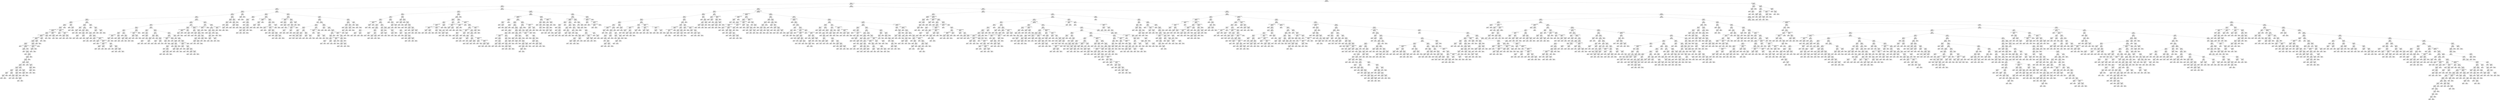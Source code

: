 digraph Tree {
node [shape=box, style="rounded", color="black", fontname=helvetica] ;
edge [fontname=helvetica] ;
0 [label="281 <= 121.9\ngini = 0.5\nsamples = 3434\nvalue = [2677, 2673]"] ;
1 [label="386 <= -1.9\ngini = 0.5\nsamples = 3410\nvalue = [2667, 2641]"] ;
0 -> 1 [labeldistance=2.5, labelangle=45, headlabel="True"] ;
2 [label="210 <= -3.2\ngini = 0.5\nsamples = 818\nvalue = [674, 591]"] ;
1 -> 2 ;
3 [label="171 <= -4.0\ngini = 0.5\nsamples = 479\nvalue = [367, 366]"] ;
2 -> 3 ;
4 [label="190 <= -1.5\ngini = 0.5\nsamples = 345\nvalue = [273, 242]"] ;
3 -> 4 ;
5 [label="141 <= -2.5\ngini = 0.5\nsamples = 341\nvalue = [271, 234]"] ;
4 -> 5 ;
6 [label="55 <= -5.7\ngini = 0.5\nsamples = 323\nvalue = [252, 228]"] ;
5 -> 6 ;
7 [label="296 <= -6.0\ngini = 0.5\nsamples = 146\nvalue = [103, 112]"] ;
6 -> 7 ;
8 [label="106 <= -6.0\ngini = 0.5\nsamples = 107\nvalue = [81, 73]"] ;
7 -> 8 ;
9 [label="138 <= -2.8\ngini = 0.5\nsamples = 102\nvalue = [74, 72]"] ;
8 -> 9 ;
10 [label="392 <= -5.7\ngini = 0.5\nsamples = 98\nvalue = [70, 72]"] ;
9 -> 10 ;
11 [label="376 <= -1.7014117331926443e+38\ngini = 0.5\nsamples = 92\nvalue = [64, 68]"] ;
10 -> 11 ;
12 [label="300 <= -5.8\ngini = 0.5\nsamples = 88\nvalue = [56, 67]"] ;
11 -> 12 ;
13 [label="323 <= -1.7014117331926443e+38\ngini = 0.5\nsamples = 86\nvalue = [55, 65]"] ;
12 -> 13 ;
14 [label="396 <= -1.7014117331926443e+38\ngini = 0.5\nsamples = 84\nvalue = [54, 64]"] ;
13 -> 14 ;
15 [label="rain <= 1401.5\ngini = 0.5\nsamples = 82\nvalue = [53, 62]"] ;
14 -> 15 ;
16 [label="rain <= 18.5\ngini = 0.5\nsamples = 55\nvalue = [49, 27]"] ;
15 -> 16 ;
17 [label="gini = 0.0\nsamples = 2\nvalue = [0, 2]"] ;
16 -> 17 ;
18 [label="19 <= -1.7014117331926443e+38\ngini = 0.4\nsamples = 53\nvalue = [49, 25]"] ;
16 -> 18 ;
19 [label="rain <= 28.5\ngini = 0.5\nsamples = 52\nvalue = [47, 25]"] ;
18 -> 19 ;
20 [label="gini = 0.0\nsamples = 4\nvalue = [7, 0]"] ;
19 -> 20 ;
21 [label="rain <= 33.5\ngini = 0.5\nsamples = 48\nvalue = [40, 25]"] ;
19 -> 21 ;
22 [label="gini = 0.0\nsamples = 2\nvalue = [0, 3]"] ;
21 -> 22 ;
23 [label="rain <= 1212.0\ngini = 0.5\nsamples = 46\nvalue = [40, 22]"] ;
21 -> 23 ;
24 [label="rain <= 1169.5\ngini = 0.5\nsamples = 43\nvalue = [35, 22]"] ;
23 -> 24 ;
25 [label="rain <= 420.0\ngini = 0.5\nsamples = 42\nvalue = [35, 19]"] ;
24 -> 25 ;
26 [label="rain <= 350.5\ngini = 0.5\nsamples = 28\nvalue = [21, 16]"] ;
25 -> 26 ;
27 [label="rain <= 285.0\ngini = 0.5\nsamples = 24\nvalue = [21, 12]"] ;
26 -> 27 ;
28 [label="rain <= 114.0\ngini = 0.4\nsamples = 19\nvalue = [18, 8]"] ;
27 -> 28 ;
29 [label="rain <= 56.5\ngini = 0.5\nsamples = 10\nvalue = [6, 6]"] ;
28 -> 29 ;
30 [label="rain <= 43.5\ngini = 0.3\nsamples = 4\nvalue = [5, 1]"] ;
29 -> 30 ;
31 [label="rain <= 37.0\ngini = 0.4\nsamples = 2\nvalue = [2, 1]"] ;
30 -> 31 ;
32 [label="gini = 0.0\nsamples = 1\nvalue = [2, 0]"] ;
31 -> 32 ;
33 [label="gini = 0.0\nsamples = 1\nvalue = [0, 1]"] ;
31 -> 33 ;
34 [label="gini = 0.0\nsamples = 2\nvalue = [3, 0]"] ;
30 -> 34 ;
35 [label="rain <= 70.0\ngini = 0.3\nsamples = 6\nvalue = [1, 5]"] ;
29 -> 35 ;
36 [label="gini = 0.0\nsamples = 3\nvalue = [0, 3]"] ;
35 -> 36 ;
37 [label="rain <= 87.0\ngini = 0.4\nsamples = 3\nvalue = [1, 2]"] ;
35 -> 37 ;
38 [label="gini = 0.0\nsamples = 1\nvalue = [1, 0]"] ;
37 -> 38 ;
39 [label="gini = 0.0\nsamples = 2\nvalue = [0, 2]"] ;
37 -> 39 ;
40 [label="rain <= 183.0\ngini = 0.2\nsamples = 9\nvalue = [12, 2]"] ;
28 -> 40 ;
41 [label="rain <= 162.5\ngini = 0.4\nsamples = 5\nvalue = [6, 2]"] ;
40 -> 41 ;
42 [label="rain <= 126.0\ngini = 0.2\nsamples = 4\nvalue = [6, 1]"] ;
41 -> 42 ;
43 [label="gini = 0.0\nsamples = 1\nvalue = [3, 0]"] ;
42 -> 43 ;
44 [label="rain <= 139.5\ngini = 0.4\nsamples = 3\nvalue = [3, 1]"] ;
42 -> 44 ;
45 [label="gini = 0.0\nsamples = 1\nvalue = [0, 1]"] ;
44 -> 45 ;
46 [label="gini = 0.0\nsamples = 2\nvalue = [3, 0]"] ;
44 -> 46 ;
47 [label="gini = 0.0\nsamples = 1\nvalue = [0, 1]"] ;
41 -> 47 ;
48 [label="gini = 0.0\nsamples = 4\nvalue = [6, 0]"] ;
40 -> 48 ;
49 [label="rain <= 310.0\ngini = 0.5\nsamples = 5\nvalue = [3, 4]"] ;
27 -> 49 ;
50 [label="gini = 0.0\nsamples = 1\nvalue = [0, 3]"] ;
49 -> 50 ;
51 [label="rain <= 345.0\ngini = 0.4\nsamples = 4\nvalue = [3, 1]"] ;
49 -> 51 ;
52 [label="rain <= 330.0\ngini = 0.5\nsamples = 2\nvalue = [1, 1]"] ;
51 -> 52 ;
53 [label="gini = 0.0\nsamples = 1\nvalue = [1, 0]"] ;
52 -> 53 ;
54 [label="gini = 0.0\nsamples = 1\nvalue = [0, 1]"] ;
52 -> 54 ;
55 [label="gini = 0.0\nsamples = 2\nvalue = [2, 0]"] ;
51 -> 55 ;
56 [label="gini = 0.0\nsamples = 4\nvalue = [0, 4]"] ;
26 -> 56 ;
57 [label="rain <= 790.5\ngini = 0.3\nsamples = 14\nvalue = [14, 3]"] ;
25 -> 57 ;
58 [label="gini = 0.0\nsamples = 6\nvalue = [7, 0]"] ;
57 -> 58 ;
59 [label="rain <= 1039.5\ngini = 0.4\nsamples = 8\nvalue = [7, 3]"] ;
57 -> 59 ;
60 [label="rain <= 989.5\ngini = 0.5\nsamples = 5\nvalue = [3, 3]"] ;
59 -> 60 ;
61 [label="rain <= 804.0\ngini = 0.4\nsamples = 3\nvalue = [3, 1]"] ;
60 -> 61 ;
62 [label="gini = 0.0\nsamples = 1\nvalue = [0, 1]"] ;
61 -> 62 ;
63 [label="gini = 0.0\nsamples = 2\nvalue = [3, 0]"] ;
61 -> 63 ;
64 [label="gini = 0.0\nsamples = 2\nvalue = [0, 2]"] ;
60 -> 64 ;
65 [label="gini = 0.0\nsamples = 3\nvalue = [4, 0]"] ;
59 -> 65 ;
66 [label="gini = 0.0\nsamples = 1\nvalue = [0, 3]"] ;
24 -> 66 ;
67 [label="gini = 0.0\nsamples = 3\nvalue = [5, 0]"] ;
23 -> 67 ;
68 [label="gini = 0.0\nsamples = 1\nvalue = [2, 0]"] ;
18 -> 68 ;
69 [label="rain <= 2312.5\ngini = 0.2\nsamples = 27\nvalue = [4, 35]"] ;
15 -> 69 ;
70 [label="19 <= -1.7014117331926443e+38\ngini = 0.4\nsamples = 11\nvalue = [4, 13]"] ;
69 -> 70 ;
71 [label="rain <= 2000.5\ngini = 0.4\nsamples = 10\nvalue = [4, 11]"] ;
70 -> 71 ;
72 [label="gini = 0.0\nsamples = 8\nvalue = [0, 11]"] ;
71 -> 72 ;
73 [label="gini = 0.0\nsamples = 2\nvalue = [4, 0]"] ;
71 -> 73 ;
74 [label="gini = 0.0\nsamples = 1\nvalue = [0, 2]"] ;
70 -> 74 ;
75 [label="gini = 0.0\nsamples = 16\nvalue = [0, 22]"] ;
69 -> 75 ;
76 [label="rain <= 2856.0\ngini = 0.4\nsamples = 2\nvalue = [1, 2]"] ;
14 -> 76 ;
77 [label="gini = 0.0\nsamples = 1\nvalue = [1, 0]"] ;
76 -> 77 ;
78 [label="gini = 0.0\nsamples = 1\nvalue = [0, 2]"] ;
76 -> 78 ;
79 [label="rain <= 187.5\ngini = 0.5\nsamples = 2\nvalue = [1, 1]"] ;
13 -> 79 ;
80 [label="gini = 0.0\nsamples = 1\nvalue = [1, 0]"] ;
79 -> 80 ;
81 [label="gini = 0.0\nsamples = 1\nvalue = [0, 1]"] ;
79 -> 81 ;
82 [label="rain <= 290.0\ngini = 0.4\nsamples = 2\nvalue = [1, 2]"] ;
12 -> 82 ;
83 [label="gini = 0.0\nsamples = 1\nvalue = [1, 0]"] ;
82 -> 83 ;
84 [label="gini = 0.0\nsamples = 1\nvalue = [0, 2]"] ;
82 -> 84 ;
85 [label="395 <= -1.7014117331926443e+38\ngini = 0.2\nsamples = 4\nvalue = [8, 1]"] ;
11 -> 85 ;
86 [label="gini = 0.0\nsamples = 2\nvalue = [6, 0]"] ;
85 -> 86 ;
87 [label="rain <= 258.5\ngini = 0.4\nsamples = 2\nvalue = [2, 1]"] ;
85 -> 87 ;
88 [label="gini = 0.0\nsamples = 1\nvalue = [2, 0]"] ;
87 -> 88 ;
89 [label="gini = 0.0\nsamples = 1\nvalue = [0, 1]"] ;
87 -> 89 ;
90 [label="334 <= -1.7014117331926443e+38\ngini = 0.5\nsamples = 6\nvalue = [6, 4]"] ;
10 -> 90 ;
91 [label="rain <= 94.5\ngini = 0.5\nsamples = 2\nvalue = [2, 2]"] ;
90 -> 91 ;
92 [label="gini = 0.0\nsamples = 1\nvalue = [2, 0]"] ;
91 -> 92 ;
93 [label="gini = 0.0\nsamples = 1\nvalue = [0, 2]"] ;
91 -> 93 ;
94 [label="22 <= -1.7014117331926443e+38\ngini = 0.4\nsamples = 4\nvalue = [4, 2]"] ;
90 -> 94 ;
95 [label="rain <= 105.5\ngini = 0.4\nsamples = 2\nvalue = [2, 1]"] ;
94 -> 95 ;
96 [label="gini = 0.0\nsamples = 1\nvalue = [0, 1]"] ;
95 -> 96 ;
97 [label="gini = 0.0\nsamples = 1\nvalue = [2, 0]"] ;
95 -> 97 ;
98 [label="rain <= 581.5\ngini = 0.4\nsamples = 2\nvalue = [2, 1]"] ;
94 -> 98 ;
99 [label="gini = 0.0\nsamples = 1\nvalue = [2, 0]"] ;
98 -> 99 ;
100 [label="gini = 0.0\nsamples = 1\nvalue = [0, 1]"] ;
98 -> 100 ;
101 [label="gini = 0.0\nsamples = 4\nvalue = [4, 0]"] ;
9 -> 101 ;
102 [label="319 <= -5.6\ngini = 0.2\nsamples = 5\nvalue = [7, 1]"] ;
8 -> 102 ;
103 [label="gini = 0.0\nsamples = 3\nvalue = [5, 0]"] ;
102 -> 103 ;
104 [label="rain <= 649.5\ngini = 0.4\nsamples = 2\nvalue = [2, 1]"] ;
102 -> 104 ;
105 [label="gini = 0.0\nsamples = 1\nvalue = [0, 1]"] ;
104 -> 105 ;
106 [label="gini = 0.0\nsamples = 1\nvalue = [2, 0]"] ;
104 -> 106 ;
107 [label="171 <= -5.2\ngini = 0.5\nsamples = 39\nvalue = [22, 39]"] ;
7 -> 107 ;
108 [label="380 <= -5.8\ngini = 0.5\nsamples = 31\nvalue = [20, 27]"] ;
107 -> 108 ;
109 [label="122 <= -6.1\ngini = 0.2\nsamples = 6\nvalue = [1, 8]"] ;
108 -> 109 ;
110 [label="rain <= 3192.0\ngini = 0.3\nsamples = 2\nvalue = [1, 4]"] ;
109 -> 110 ;
111 [label="gini = 0.0\nsamples = 1\nvalue = [0, 4]"] ;
110 -> 111 ;
112 [label="gini = 0.0\nsamples = 1\nvalue = [1, 0]"] ;
110 -> 112 ;
113 [label="gini = 0.0\nsamples = 4\nvalue = [0, 4]"] ;
109 -> 113 ;
114 [label="9 <= -6.1\ngini = 0.5\nsamples = 25\nvalue = [19, 19]"] ;
108 -> 114 ;
115 [label="305 <= -5.9\ngini = 0.5\nsamples = 7\nvalue = [7, 4]"] ;
114 -> 115 ;
116 [label="gini = 0.0\nsamples = 1\nvalue = [2, 0]"] ;
115 -> 116 ;
117 [label="336 <= -4.5\ngini = 0.5\nsamples = 6\nvalue = [5, 4]"] ;
115 -> 117 ;
118 [label="rain <= 144.5\ngini = 0.5\nsamples = 2\nvalue = [2, 2]"] ;
117 -> 118 ;
119 [label="gini = 0.0\nsamples = 1\nvalue = [0, 2]"] ;
118 -> 119 ;
120 [label="gini = 0.0\nsamples = 1\nvalue = [2, 0]"] ;
118 -> 120 ;
121 [label="rain <= 283.0\ngini = 0.5\nsamples = 4\nvalue = [3, 2]"] ;
117 -> 121 ;
122 [label="gini = 0.0\nsamples = 2\nvalue = [3, 0]"] ;
121 -> 122 ;
123 [label="gini = 0.0\nsamples = 2\nvalue = [0, 2]"] ;
121 -> 123 ;
124 [label="354 <= -5.8\ngini = 0.5\nsamples = 18\nvalue = [12, 15]"] ;
114 -> 124 ;
125 [label="gini = 0.0\nsamples = 1\nvalue = [0, 1]"] ;
124 -> 125 ;
126 [label="137 <= -6.0\ngini = 0.5\nsamples = 17\nvalue = [12, 14]"] ;
124 -> 126 ;
127 [label="48 <= -5.8\ngini = 0.4\nsamples = 3\nvalue = [1, 3]"] ;
126 -> 127 ;
128 [label="rain <= 452.0\ngini = 0.4\nsamples = 2\nvalue = [1, 2]"] ;
127 -> 128 ;
129 [label="gini = 0.0\nsamples = 1\nvalue = [1, 0]"] ;
128 -> 129 ;
130 [label="gini = 0.0\nsamples = 1\nvalue = [0, 2]"] ;
128 -> 130 ;
131 [label="gini = 0.0\nsamples = 1\nvalue = [0, 1]"] ;
127 -> 131 ;
132 [label="156 <= -6.2\ngini = 0.5\nsamples = 14\nvalue = [11, 11]"] ;
126 -> 132 ;
133 [label="rain <= 911.5\ngini = 0.4\nsamples = 2\nvalue = [2, 1]"] ;
132 -> 133 ;
134 [label="gini = 0.0\nsamples = 1\nvalue = [2, 0]"] ;
133 -> 134 ;
135 [label="gini = 0.0\nsamples = 1\nvalue = [0, 1]"] ;
133 -> 135 ;
136 [label="239 <= -1.7014117331926443e+38\ngini = 0.5\nsamples = 12\nvalue = [9, 10]"] ;
132 -> 136 ;
137 [label="rain <= 415.5\ngini = 0.5\nsamples = 2\nvalue = [2, 3]"] ;
136 -> 137 ;
138 [label="gini = 0.0\nsamples = 1\nvalue = [2, 0]"] ;
137 -> 138 ;
139 [label="gini = 0.0\nsamples = 1\nvalue = [0, 3]"] ;
137 -> 139 ;
140 [label="340 <= -1.7014117331926443e+38\ngini = 0.5\nsamples = 10\nvalue = [7, 7]"] ;
136 -> 140 ;
141 [label="183 <= -1.7014117331926443e+38\ngini = 0.5\nsamples = 4\nvalue = [3, 3]"] ;
140 -> 141 ;
142 [label="rain <= 123.0\ngini = 0.5\nsamples = 2\nvalue = [2, 2]"] ;
141 -> 142 ;
143 [label="gini = 0.0\nsamples = 1\nvalue = [0, 2]"] ;
142 -> 143 ;
144 [label="gini = 0.0\nsamples = 1\nvalue = [2, 0]"] ;
142 -> 144 ;
145 [label="rain <= 1754.0\ngini = 0.5\nsamples = 2\nvalue = [1, 1]"] ;
141 -> 145 ;
146 [label="gini = 0.0\nsamples = 1\nvalue = [1, 0]"] ;
145 -> 146 ;
147 [label="gini = 0.0\nsamples = 1\nvalue = [0, 1]"] ;
145 -> 147 ;
148 [label="93 <= -5.7\ngini = 0.5\nsamples = 6\nvalue = [4, 4]"] ;
140 -> 148 ;
149 [label="rain <= 1986.0\ngini = 0.5\nsamples = 2\nvalue = [1, 1]"] ;
148 -> 149 ;
150 [label="gini = 0.0\nsamples = 1\nvalue = [1, 0]"] ;
149 -> 150 ;
151 [label="gini = 0.0\nsamples = 1\nvalue = [0, 1]"] ;
149 -> 151 ;
152 [label="385 <= -5.3\ngini = 0.5\nsamples = 4\nvalue = [3, 3]"] ;
148 -> 152 ;
153 [label="rain <= 188.5\ngini = 0.5\nsamples = 2\nvalue = [2, 2]"] ;
152 -> 153 ;
154 [label="gini = 0.0\nsamples = 1\nvalue = [0, 2]"] ;
153 -> 154 ;
155 [label="gini = 0.0\nsamples = 1\nvalue = [2, 0]"] ;
153 -> 155 ;
156 [label="rain <= 553.5\ngini = 0.5\nsamples = 2\nvalue = [1, 1]"] ;
152 -> 156 ;
157 [label="gini = 0.0\nsamples = 1\nvalue = [1, 0]"] ;
156 -> 157 ;
158 [label="gini = 0.0\nsamples = 1\nvalue = [0, 1]"] ;
156 -> 158 ;
159 [label="107 <= -4.9\ngini = 0.2\nsamples = 8\nvalue = [2, 12]"] ;
107 -> 159 ;
160 [label="gini = 0.0\nsamples = 4\nvalue = [0, 7]"] ;
159 -> 160 ;
161 [label="351 <= -4.0\ngini = 0.4\nsamples = 4\nvalue = [2, 5]"] ;
159 -> 161 ;
162 [label="rain <= 532.0\ngini = 0.4\nsamples = 2\nvalue = [1, 2]"] ;
161 -> 162 ;
163 [label="gini = 0.0\nsamples = 1\nvalue = [0, 2]"] ;
162 -> 163 ;
164 [label="gini = 0.0\nsamples = 1\nvalue = [1, 0]"] ;
162 -> 164 ;
165 [label="rain <= 516.0\ngini = 0.4\nsamples = 2\nvalue = [1, 3]"] ;
161 -> 165 ;
166 [label="gini = 0.0\nsamples = 1\nvalue = [1, 0]"] ;
165 -> 166 ;
167 [label="gini = 0.0\nsamples = 1\nvalue = [0, 3]"] ;
165 -> 167 ;
168 [label="rain <= 710.0\ngini = 0.5\nsamples = 177\nvalue = [149, 116]"] ;
6 -> 168 ;
169 [label="6 <= -4.5\ngini = 0.5\nsamples = 132\nvalue = [128, 72]"] ;
168 -> 169 ;
170 [label="146 <= -5.2\ngini = 0.5\nsamples = 90\nvalue = [74, 57]"] ;
169 -> 170 ;
171 [label="340 <= -4.4\ngini = 0.4\nsamples = 31\nvalue = [34, 10]"] ;
170 -> 171 ;
172 [label="26 <= -5.4\ngini = 0.3\nsamples = 26\nvalue = [31, 6]"] ;
171 -> 172 ;
173 [label="107 <= -5.5\ngini = 0.4\nsamples = 11\nvalue = [9, 4]"] ;
172 -> 173 ;
174 [label="304 <= -1.7014117331926443e+38\ngini = 0.2\nsamples = 7\nvalue = [8, 1]"] ;
173 -> 174 ;
175 [label="rain <= 304.5\ngini = 0.4\nsamples = 2\nvalue = [2, 1]"] ;
174 -> 175 ;
176 [label="gini = 0.0\nsamples = 1\nvalue = [0, 1]"] ;
175 -> 176 ;
177 [label="gini = 0.0\nsamples = 1\nvalue = [2, 0]"] ;
175 -> 177 ;
178 [label="gini = 0.0\nsamples = 5\nvalue = [6, 0]"] ;
174 -> 178 ;
179 [label="259 <= -5.4\ngini = 0.4\nsamples = 4\nvalue = [1, 3]"] ;
173 -> 179 ;
180 [label="gini = 0.0\nsamples = 2\nvalue = [0, 2]"] ;
179 -> 180 ;
181 [label="rain <= 367.0\ngini = 0.5\nsamples = 2\nvalue = [1, 1]"] ;
179 -> 181 ;
182 [label="gini = 0.0\nsamples = 1\nvalue = [0, 1]"] ;
181 -> 182 ;
183 [label="gini = 0.0\nsamples = 1\nvalue = [1, 0]"] ;
181 -> 183 ;
184 [label="126 <= -5.0\ngini = 0.2\nsamples = 15\nvalue = [22, 2]"] ;
172 -> 184 ;
185 [label="gini = 0.0\nsamples = 11\nvalue = [17, 0]"] ;
184 -> 185 ;
186 [label="319 <= -5.1\ngini = 0.4\nsamples = 4\nvalue = [5, 2]"] ;
184 -> 186 ;
187 [label="rain <= 160.0\ngini = 0.4\nsamples = 2\nvalue = [3, 1]"] ;
186 -> 187 ;
188 [label="gini = 0.0\nsamples = 1\nvalue = [3, 0]"] ;
187 -> 188 ;
189 [label="gini = 0.0\nsamples = 1\nvalue = [0, 1]"] ;
187 -> 189 ;
190 [label="rain <= 332.5\ngini = 0.4\nsamples = 2\nvalue = [2, 1]"] ;
186 -> 190 ;
191 [label="gini = 0.0\nsamples = 1\nvalue = [2, 0]"] ;
190 -> 191 ;
192 [label="gini = 0.0\nsamples = 1\nvalue = [0, 1]"] ;
190 -> 192 ;
193 [label="396 <= -3.9\ngini = 0.5\nsamples = 5\nvalue = [3, 4]"] ;
171 -> 193 ;
194 [label="345 <= -1.7014117331926443e+38\ngini = 0.5\nsamples = 4\nvalue = [3, 3]"] ;
193 -> 194 ;
195 [label="rain <= 301.0\ngini = 0.5\nsamples = 2\nvalue = [1, 1]"] ;
194 -> 195 ;
196 [label="gini = 0.0\nsamples = 1\nvalue = [1, 0]"] ;
195 -> 196 ;
197 [label="gini = 0.0\nsamples = 1\nvalue = [0, 1]"] ;
195 -> 197 ;
198 [label="rain <= 239.0\ngini = 0.5\nsamples = 2\nvalue = [2, 2]"] ;
194 -> 198 ;
199 [label="gini = 0.0\nsamples = 1\nvalue = [2, 0]"] ;
198 -> 199 ;
200 [label="gini = 0.0\nsamples = 1\nvalue = [0, 2]"] ;
198 -> 200 ;
201 [label="gini = 0.0\nsamples = 1\nvalue = [0, 1]"] ;
193 -> 201 ;
202 [label="169 <= -5.2\ngini = 0.5\nsamples = 59\nvalue = [40, 47]"] ;
170 -> 202 ;
203 [label="196 <= -4.4\ngini = 0.3\nsamples = 10\nvalue = [2, 11]"] ;
202 -> 203 ;
204 [label="gini = 0.0\nsamples = 7\nvalue = [0, 10]"] ;
203 -> 204 ;
205 [label="324 <= -4.1\ngini = 0.4\nsamples = 3\nvalue = [2, 1]"] ;
203 -> 205 ;
206 [label="gini = 0.0\nsamples = 1\nvalue = [1, 0]"] ;
205 -> 206 ;
207 [label="rain <= 255.0\ngini = 0.5\nsamples = 2\nvalue = [1, 1]"] ;
205 -> 207 ;
208 [label="gini = 0.0\nsamples = 1\nvalue = [1, 0]"] ;
207 -> 208 ;
209 [label="gini = 0.0\nsamples = 1\nvalue = [0, 1]"] ;
207 -> 209 ;
210 [label="168 <= -4.9\ngini = 0.5\nsamples = 49\nvalue = [38, 36]"] ;
202 -> 210 ;
211 [label="129 <= -5.1\ngini = 0.4\nsamples = 13\nvalue = [7, 15]"] ;
210 -> 211 ;
212 [label="389 <= -4.7\ngini = 0.4\nsamples = 5\nvalue = [4, 2]"] ;
211 -> 212 ;
213 [label="306 <= -5.1\ngini = 0.5\nsamples = 4\nvalue = [3, 2]"] ;
212 -> 213 ;
214 [label="rain <= 91.5\ngini = 0.5\nsamples = 2\nvalue = [1, 1]"] ;
213 -> 214 ;
215 [label="gini = 0.0\nsamples = 1\nvalue = [1, 0]"] ;
214 -> 215 ;
216 [label="gini = 0.0\nsamples = 1\nvalue = [0, 1]"] ;
214 -> 216 ;
217 [label="rain <= 64.5\ngini = 0.4\nsamples = 2\nvalue = [2, 1]"] ;
213 -> 217 ;
218 [label="gini = 0.0\nsamples = 1\nvalue = [0, 1]"] ;
217 -> 218 ;
219 [label="gini = 0.0\nsamples = 1\nvalue = [2, 0]"] ;
217 -> 219 ;
220 [label="gini = 0.0\nsamples = 1\nvalue = [1, 0]"] ;
212 -> 220 ;
221 [label="153 <= -5.0\ngini = 0.3\nsamples = 8\nvalue = [3, 13]"] ;
211 -> 221 ;
222 [label="gini = 0.0\nsamples = 4\nvalue = [0, 6]"] ;
221 -> 222 ;
223 [label="81 <= -4.8\ngini = 0.4\nsamples = 4\nvalue = [3, 7]"] ;
221 -> 223 ;
224 [label="rain <= 371.5\ngini = 0.4\nsamples = 2\nvalue = [2, 4]"] ;
223 -> 224 ;
225 [label="gini = 0.0\nsamples = 1\nvalue = [0, 4]"] ;
224 -> 225 ;
226 [label="gini = 0.0\nsamples = 1\nvalue = [2, 0]"] ;
224 -> 226 ;
227 [label="rain <= 284.5\ngini = 0.4\nsamples = 2\nvalue = [1, 3]"] ;
223 -> 227 ;
228 [label="gini = 0.0\nsamples = 1\nvalue = [0, 3]"] ;
227 -> 228 ;
229 [label="gini = 0.0\nsamples = 1\nvalue = [1, 0]"] ;
227 -> 229 ;
230 [label="152 <= -4.7\ngini = 0.5\nsamples = 36\nvalue = [31, 21]"] ;
210 -> 230 ;
231 [label="112 <= -5.0\ngini = 0.4\nsamples = 21\nvalue = [23, 9]"] ;
230 -> 231 ;
232 [label="53 <= -1.7014117331926443e+38\ngini = 0.2\nsamples = 6\nvalue = [10, 1]"] ;
231 -> 232 ;
233 [label="rain <= 327.0\ngini = 0.3\nsamples = 2\nvalue = [4, 1]"] ;
232 -> 233 ;
234 [label="gini = 0.0\nsamples = 1\nvalue = [4, 0]"] ;
233 -> 234 ;
235 [label="gini = 0.0\nsamples = 1\nvalue = [0, 1]"] ;
233 -> 235 ;
236 [label="gini = 0.0\nsamples = 4\nvalue = [6, 0]"] ;
232 -> 236 ;
237 [label="158 <= -5.3\ngini = 0.5\nsamples = 15\nvalue = [13, 8]"] ;
231 -> 237 ;
238 [label="gini = 0.0\nsamples = 1\nvalue = [0, 1]"] ;
237 -> 238 ;
239 [label="rain <= 186.5\ngini = 0.5\nsamples = 14\nvalue = [13, 7]"] ;
237 -> 239 ;
240 [label="46 <= -4.9\ngini = 0.3\nsamples = 8\nvalue = [9, 2]"] ;
239 -> 240 ;
241 [label="261 <= -5.2\ngini = 0.4\nsamples = 5\nvalue = [5, 2]"] ;
240 -> 241 ;
242 [label="gini = 0.0\nsamples = 1\nvalue = [1, 0]"] ;
241 -> 242 ;
243 [label="385 <= -5.1\ngini = 0.4\nsamples = 4\nvalue = [4, 2]"] ;
241 -> 243 ;
244 [label="rain <= 61.5\ngini = 0.4\nsamples = 2\nvalue = [2, 1]"] ;
243 -> 244 ;
245 [label="gini = 0.0\nsamples = 1\nvalue = [2, 0]"] ;
244 -> 245 ;
246 [label="gini = 0.0\nsamples = 1\nvalue = [0, 1]"] ;
244 -> 246 ;
247 [label="rain <= 28.0\ngini = 0.4\nsamples = 2\nvalue = [2, 1]"] ;
243 -> 247 ;
248 [label="gini = 0.0\nsamples = 1\nvalue = [2, 0]"] ;
247 -> 248 ;
249 [label="gini = 0.0\nsamples = 1\nvalue = [0, 1]"] ;
247 -> 249 ;
250 [label="gini = 0.0\nsamples = 3\nvalue = [4, 0]"] ;
240 -> 250 ;
251 [label="48 <= -4.9\ngini = 0.5\nsamples = 6\nvalue = [4, 5]"] ;
239 -> 251 ;
252 [label="352 <= -4.7\ngini = 0.5\nsamples = 4\nvalue = [4, 3]"] ;
251 -> 252 ;
253 [label="rain <= 294.0\ngini = 0.5\nsamples = 2\nvalue = [2, 2]"] ;
252 -> 253 ;
254 [label="gini = 0.0\nsamples = 1\nvalue = [0, 2]"] ;
253 -> 254 ;
255 [label="gini = 0.0\nsamples = 1\nvalue = [2, 0]"] ;
253 -> 255 ;
256 [label="rain <= 369.0\ngini = 0.4\nsamples = 2\nvalue = [2, 1]"] ;
252 -> 256 ;
257 [label="gini = 0.0\nsamples = 1\nvalue = [0, 1]"] ;
256 -> 257 ;
258 [label="gini = 0.0\nsamples = 1\nvalue = [2, 0]"] ;
256 -> 258 ;
259 [label="gini = 0.0\nsamples = 2\nvalue = [0, 2]"] ;
251 -> 259 ;
260 [label="125 <= -4.7\ngini = 0.5\nsamples = 15\nvalue = [8, 12]"] ;
230 -> 260 ;
261 [label="gini = 0.0\nsamples = 3\nvalue = [0, 4]"] ;
260 -> 261 ;
262 [label="10 <= -5.2\ngini = 0.5\nsamples = 12\nvalue = [8, 8]"] ;
260 -> 262 ;
263 [label="gini = 0.0\nsamples = 2\nvalue = [2, 0]"] ;
262 -> 263 ;
264 [label="388 <= -4.6\ngini = 0.5\nsamples = 10\nvalue = [6, 8]"] ;
262 -> 264 ;
265 [label="95 <= -1.7014117331926443e+38\ngini = 0.5\nsamples = 8\nvalue = [6, 6]"] ;
264 -> 265 ;
266 [label="rain <= 373.0\ngini = 0.4\nsamples = 2\nvalue = [1, 2]"] ;
265 -> 266 ;
267 [label="gini = 0.0\nsamples = 1\nvalue = [0, 2]"] ;
266 -> 267 ;
268 [label="gini = 0.0\nsamples = 1\nvalue = [1, 0]"] ;
266 -> 268 ;
269 [label="321 <= -5.6\ngini = 0.5\nsamples = 6\nvalue = [5, 4]"] ;
265 -> 269 ;
270 [label="rain <= 305.5\ngini = 0.5\nsamples = 2\nvalue = [3, 2]"] ;
269 -> 270 ;
271 [label="gini = 0.0\nsamples = 1\nvalue = [0, 2]"] ;
270 -> 271 ;
272 [label="gini = 0.0\nsamples = 1\nvalue = [3, 0]"] ;
270 -> 272 ;
273 [label="43 <= -4.2\ngini = 0.5\nsamples = 4\nvalue = [2, 2]"] ;
269 -> 273 ;
274 [label="rain <= 50.5\ngini = 0.5\nsamples = 2\nvalue = [1, 1]"] ;
273 -> 274 ;
275 [label="gini = 0.0\nsamples = 1\nvalue = [0, 1]"] ;
274 -> 275 ;
276 [label="gini = 0.0\nsamples = 1\nvalue = [1, 0]"] ;
274 -> 276 ;
277 [label="rain <= 517.5\ngini = 0.5\nsamples = 2\nvalue = [1, 1]"] ;
273 -> 277 ;
278 [label="gini = 0.0\nsamples = 1\nvalue = [0, 1]"] ;
277 -> 278 ;
279 [label="gini = 0.0\nsamples = 1\nvalue = [1, 0]"] ;
277 -> 279 ;
280 [label="gini = 0.0\nsamples = 2\nvalue = [0, 2]"] ;
264 -> 280 ;
281 [label="17 <= -4.3\ngini = 0.3\nsamples = 42\nvalue = [54, 15]"] ;
169 -> 281 ;
282 [label="388 <= -4.0\ngini = 0.2\nsamples = 18\nvalue = [30, 3]"] ;
281 -> 282 ;
283 [label="116 <= -1.7014117331926443e+38\ngini = 0.1\nsamples = 15\nvalue = [29, 1]"] ;
282 -> 283 ;
284 [label="rain <= 29.5\ngini = 0.4\nsamples = 2\nvalue = [2, 1]"] ;
283 -> 284 ;
285 [label="gini = 0.0\nsamples = 1\nvalue = [0, 1]"] ;
284 -> 285 ;
286 [label="gini = 0.0\nsamples = 1\nvalue = [2, 0]"] ;
284 -> 286 ;
287 [label="gini = 0.0\nsamples = 13\nvalue = [27, 0]"] ;
283 -> 287 ;
288 [label="309 <= -4.1\ngini = 0.4\nsamples = 3\nvalue = [1, 2]"] ;
282 -> 288 ;
289 [label="gini = 0.0\nsamples = 1\nvalue = [0, 1]"] ;
288 -> 289 ;
290 [label="rain <= 31.5\ngini = 0.5\nsamples = 2\nvalue = [1, 1]"] ;
288 -> 290 ;
291 [label="gini = 0.0\nsamples = 1\nvalue = [1, 0]"] ;
290 -> 291 ;
292 [label="gini = 0.0\nsamples = 1\nvalue = [0, 1]"] ;
290 -> 292 ;
293 [label="205 <= -1.7014117331926443e+38\ngini = 0.4\nsamples = 24\nvalue = [24, 12]"] ;
281 -> 293 ;
294 [label="96 <= 7.3\ngini = 0.3\nsamples = 4\nvalue = [1, 4]"] ;
293 -> 294 ;
295 [label="gini = 0.0\nsamples = 2\nvalue = [0, 3]"] ;
294 -> 295 ;
296 [label="rain <= 135.0\ngini = 0.5\nsamples = 2\nvalue = [1, 1]"] ;
294 -> 296 ;
297 [label="gini = 0.0\nsamples = 1\nvalue = [0, 1]"] ;
296 -> 297 ;
298 [label="gini = 0.0\nsamples = 1\nvalue = [1, 0]"] ;
296 -> 298 ;
299 [label="95 <= -3.8\ngini = 0.4\nsamples = 20\nvalue = [23, 8]"] ;
293 -> 299 ;
300 [label="158 <= -4.1\ngini = 0.5\nsamples = 13\nvalue = [10, 8]"] ;
299 -> 300 ;
301 [label="6 <= -4.1\ngini = 0.4\nsamples = 9\nvalue = [9, 3]"] ;
300 -> 301 ;
302 [label="121 <= -4.3\ngini = 0.5\nsamples = 4\nvalue = [4, 3]"] ;
301 -> 302 ;
303 [label="rain <= 290.0\ngini = 0.5\nsamples = 2\nvalue = [2, 2]"] ;
302 -> 303 ;
304 [label="gini = 0.0\nsamples = 1\nvalue = [0, 2]"] ;
303 -> 304 ;
305 [label="gini = 0.0\nsamples = 1\nvalue = [2, 0]"] ;
303 -> 305 ;
306 [label="rain <= 201.0\ngini = 0.4\nsamples = 2\nvalue = [2, 1]"] ;
302 -> 306 ;
307 [label="gini = 0.0\nsamples = 1\nvalue = [0, 1]"] ;
306 -> 307 ;
308 [label="gini = 0.0\nsamples = 1\nvalue = [2, 0]"] ;
306 -> 308 ;
309 [label="gini = 0.0\nsamples = 5\nvalue = [5, 0]"] ;
301 -> 309 ;
310 [label="134 <= -3.9\ngini = 0.3\nsamples = 4\nvalue = [1, 5]"] ;
300 -> 310 ;
311 [label="rain <= 157.0\ngini = 0.4\nsamples = 2\nvalue = [1, 2]"] ;
310 -> 311 ;
312 [label="gini = 0.0\nsamples = 1\nvalue = [1, 0]"] ;
311 -> 312 ;
313 [label="gini = 0.0\nsamples = 1\nvalue = [0, 2]"] ;
311 -> 313 ;
314 [label="gini = 0.0\nsamples = 2\nvalue = [0, 3]"] ;
310 -> 314 ;
315 [label="gini = 0.0\nsamples = 7\nvalue = [13, 0]"] ;
299 -> 315 ;
316 [label="261 <= -5.3\ngini = 0.4\nsamples = 45\nvalue = [21, 44]"] ;
168 -> 316 ;
317 [label="74 <= -5.4\ngini = 0.3\nsamples = 9\nvalue = [11, 3]"] ;
316 -> 317 ;
318 [label="294 <= -1.7014117331926443e+38\ngini = 0.4\nsamples = 3\nvalue = [1, 3]"] ;
317 -> 318 ;
319 [label="gini = 0.0\nsamples = 1\nvalue = [1, 0]"] ;
318 -> 319 ;
320 [label="gini = 0.0\nsamples = 2\nvalue = [0, 3]"] ;
318 -> 320 ;
321 [label="gini = 0.0\nsamples = 6\nvalue = [10, 0]"] ;
317 -> 321 ;
322 [label="191 <= -4.1\ngini = 0.3\nsamples = 36\nvalue = [10, 41]"] ;
316 -> 322 ;
323 [label="0 <= -4.6\ngini = 0.3\nsamples = 33\nvalue = [7, 40]"] ;
322 -> 323 ;
324 [label="265 <= -4.7\ngini = 0.5\nsamples = 13\nvalue = [6, 10]"] ;
323 -> 324 ;
325 [label="gini = 0.0\nsamples = 6\nvalue = [0, 8]"] ;
324 -> 325 ;
326 [label="87 <= -5.0\ngini = 0.4\nsamples = 7\nvalue = [6, 2]"] ;
324 -> 326 ;
327 [label="14 <= -4.9\ngini = 0.5\nsamples = 4\nvalue = [2, 2]"] ;
326 -> 327 ;
328 [label="rain <= 765.5\ngini = 0.5\nsamples = 2\nvalue = [1, 1]"] ;
327 -> 328 ;
329 [label="gini = 0.0\nsamples = 1\nvalue = [0, 1]"] ;
328 -> 329 ;
330 [label="gini = 0.0\nsamples = 1\nvalue = [1, 0]"] ;
328 -> 330 ;
331 [label="rain <= 1500.5\ngini = 0.5\nsamples = 2\nvalue = [1, 1]"] ;
327 -> 331 ;
332 [label="gini = 0.0\nsamples = 1\nvalue = [1, 0]"] ;
331 -> 332 ;
333 [label="gini = 0.0\nsamples = 1\nvalue = [0, 1]"] ;
331 -> 333 ;
334 [label="gini = 0.0\nsamples = 3\nvalue = [4, 0]"] ;
326 -> 334 ;
335 [label="83 <= -4.0\ngini = 0.1\nsamples = 20\nvalue = [1, 30]"] ;
323 -> 335 ;
336 [label="gini = 0.0\nsamples = 15\nvalue = [0, 25]"] ;
335 -> 336 ;
337 [label="6 <= -4.2\ngini = 0.3\nsamples = 5\nvalue = [1, 5]"] ;
335 -> 337 ;
338 [label="gini = 0.0\nsamples = 1\nvalue = [1, 0]"] ;
337 -> 338 ;
339 [label="gini = 0.0\nsamples = 4\nvalue = [0, 5]"] ;
337 -> 339 ;
340 [label="292 <= -1.7014117331926443e+38\ngini = 0.4\nsamples = 3\nvalue = [3, 1]"] ;
322 -> 340 ;
341 [label="gini = 0.0\nsamples = 1\nvalue = [0, 1]"] ;
340 -> 341 ;
342 [label="gini = 0.0\nsamples = 2\nvalue = [3, 0]"] ;
340 -> 342 ;
343 [label="306 <= -0.6\ngini = 0.4\nsamples = 18\nvalue = [19, 6]"] ;
5 -> 343 ;
344 [label="290 <= -0.4\ngini = 0.2\nsamples = 13\nvalue = [17, 2]"] ;
343 -> 344 ;
345 [label="360 <= -1.5\ngini = 0.1\nsamples = 12\nvalue = [17, 1]"] ;
344 -> 345 ;
346 [label="gini = 0.0\nsamples = 8\nvalue = [13, 0]"] ;
345 -> 346 ;
347 [label="159 <= -1.9\ngini = 0.3\nsamples = 4\nvalue = [4, 1]"] ;
345 -> 347 ;
348 [label="rain <= 3685.0\ngini = 0.4\nsamples = 2\nvalue = [2, 1]"] ;
347 -> 348 ;
349 [label="gini = 0.0\nsamples = 1\nvalue = [2, 0]"] ;
348 -> 349 ;
350 [label="gini = 0.0\nsamples = 1\nvalue = [0, 1]"] ;
348 -> 350 ;
351 [label="gini = 0.0\nsamples = 2\nvalue = [2, 0]"] ;
347 -> 351 ;
352 [label="gini = 0.0\nsamples = 1\nvalue = [0, 1]"] ;
344 -> 352 ;
353 [label="105 <= 1.3\ngini = 0.4\nsamples = 5\nvalue = [2, 4]"] ;
343 -> 353 ;
354 [label="86 <= 1.2\ngini = 0.5\nsamples = 4\nvalue = [2, 3]"] ;
353 -> 354 ;
355 [label="rain <= 681.0\ngini = 0.5\nsamples = 2\nvalue = [1, 1]"] ;
354 -> 355 ;
356 [label="gini = 0.0\nsamples = 1\nvalue = [0, 1]"] ;
355 -> 356 ;
357 [label="gini = 0.0\nsamples = 1\nvalue = [1, 0]"] ;
355 -> 357 ;
358 [label="rain <= 54.0\ngini = 0.4\nsamples = 2\nvalue = [1, 2]"] ;
354 -> 358 ;
359 [label="gini = 0.0\nsamples = 1\nvalue = [1, 0]"] ;
358 -> 359 ;
360 [label="gini = 0.0\nsamples = 1\nvalue = [0, 2]"] ;
358 -> 360 ;
361 [label="gini = 0.0\nsamples = 1\nvalue = [0, 1]"] ;
353 -> 361 ;
362 [label="38 <= -0.7\ngini = 0.3\nsamples = 4\nvalue = [2, 8]"] ;
4 -> 362 ;
363 [label="rain <= 39.0\ngini = 0.5\nsamples = 2\nvalue = [2, 3]"] ;
362 -> 363 ;
364 [label="gini = 0.0\nsamples = 1\nvalue = [2, 0]"] ;
363 -> 364 ;
365 [label="gini = 0.0\nsamples = 1\nvalue = [0, 3]"] ;
363 -> 365 ;
366 [label="gini = 0.0\nsamples = 2\nvalue = [0, 5]"] ;
362 -> 366 ;
367 [label="17 <= -4.0\ngini = 0.5\nsamples = 134\nvalue = [94, 124]"] ;
3 -> 367 ;
368 [label="292 <= -3.9\ngini = 0.4\nsamples = 37\nvalue = [20, 46]"] ;
367 -> 368 ;
369 [label="353 <= -1.3\ngini = 0.3\nsamples = 17\nvalue = [5, 29]"] ;
368 -> 369 ;
370 [label="179 <= -4.0\ngini = 0.2\nsamples = 15\nvalue = [3, 29]"] ;
369 -> 370 ;
371 [label="gini = 0.0\nsamples = 7\nvalue = [0, 16]"] ;
370 -> 371 ;
372 [label="238 <= -3.9\ngini = 0.3\nsamples = 8\nvalue = [3, 13]"] ;
370 -> 372 ;
373 [label="gini = 0.0\nsamples = 2\nvalue = [0, 3]"] ;
372 -> 373 ;
374 [label="157 <= -1.9\ngini = 0.4\nsamples = 6\nvalue = [3, 10]"] ;
372 -> 374 ;
375 [label="274 <= -4.2\ngini = 0.4\nsamples = 4\nvalue = [2, 6]"] ;
374 -> 375 ;
376 [label="rain <= 214.0\ngini = 0.4\nsamples = 2\nvalue = [1, 3]"] ;
375 -> 376 ;
377 [label="gini = 0.0\nsamples = 1\nvalue = [0, 3]"] ;
376 -> 377 ;
378 [label="gini = 0.0\nsamples = 1\nvalue = [1, 0]"] ;
376 -> 378 ;
379 [label="rain <= 294.5\ngini = 0.4\nsamples = 2\nvalue = [1, 3]"] ;
375 -> 379 ;
380 [label="gini = 0.0\nsamples = 1\nvalue = [0, 3]"] ;
379 -> 380 ;
381 [label="gini = 0.0\nsamples = 1\nvalue = [1, 0]"] ;
379 -> 381 ;
382 [label="rain <= 1157.5\ngini = 0.3\nsamples = 2\nvalue = [1, 4]"] ;
374 -> 382 ;
383 [label="gini = 0.0\nsamples = 1\nvalue = [1, 0]"] ;
382 -> 383 ;
384 [label="gini = 0.0\nsamples = 1\nvalue = [0, 4]"] ;
382 -> 384 ;
385 [label="gini = 0.0\nsamples = 2\nvalue = [2, 0]"] ;
369 -> 385 ;
386 [label="354 <= -3.9\ngini = 0.5\nsamples = 20\nvalue = [15, 17]"] ;
368 -> 386 ;
387 [label="366 <= -1.7014117331926443e+38\ngini = 0.3\nsamples = 6\nvalue = [7, 2]"] ;
386 -> 387 ;
388 [label="126 <= -1.6\ngini = 0.4\nsamples = 5\nvalue = [4, 2]"] ;
387 -> 388 ;
389 [label="rain <= 198.5\ngini = 0.4\nsamples = 3\nvalue = [2, 1]"] ;
388 -> 389 ;
390 [label="gini = 0.0\nsamples = 2\nvalue = [2, 0]"] ;
389 -> 390 ;
391 [label="gini = 0.0\nsamples = 1\nvalue = [0, 1]"] ;
389 -> 391 ;
392 [label="rain <= 282.5\ngini = 0.4\nsamples = 2\nvalue = [2, 1]"] ;
388 -> 392 ;
393 [label="gini = 0.0\nsamples = 1\nvalue = [0, 1]"] ;
392 -> 393 ;
394 [label="gini = 0.0\nsamples = 1\nvalue = [2, 0]"] ;
392 -> 394 ;
395 [label="gini = 0.0\nsamples = 1\nvalue = [3, 0]"] ;
387 -> 395 ;
396 [label="281 <= 1.9\ngini = 0.5\nsamples = 14\nvalue = [8, 15]"] ;
386 -> 396 ;
397 [label="119 <= -3.7\ngini = 0.5\nsamples = 12\nvalue = [8, 11]"] ;
396 -> 397 ;
398 [label="129 <= -3.9\ngini = 0.5\nsamples = 10\nvalue = [7, 8]"] ;
397 -> 398 ;
399 [label="rain <= 215.5\ngini = 0.5\nsamples = 2\nvalue = [2, 3]"] ;
398 -> 399 ;
400 [label="gini = 0.0\nsamples = 1\nvalue = [2, 0]"] ;
399 -> 400 ;
401 [label="gini = 0.0\nsamples = 1\nvalue = [0, 3]"] ;
399 -> 401 ;
402 [label="221 <= -1.7014117331926443e+38\ngini = 0.5\nsamples = 8\nvalue = [5, 5]"] ;
398 -> 402 ;
403 [label="rain <= 864.5\ngini = 0.5\nsamples = 2\nvalue = [1, 1]"] ;
402 -> 403 ;
404 [label="gini = 0.0\nsamples = 1\nvalue = [1, 0]"] ;
403 -> 404 ;
405 [label="gini = 0.0\nsamples = 1\nvalue = [0, 1]"] ;
403 -> 405 ;
406 [label="102 <= -3.9\ngini = 0.5\nsamples = 6\nvalue = [4, 4]"] ;
402 -> 406 ;
407 [label="rain <= 347.5\ngini = 0.5\nsamples = 2\nvalue = [2, 2]"] ;
406 -> 407 ;
408 [label="gini = 0.0\nsamples = 1\nvalue = [2, 0]"] ;
407 -> 408 ;
409 [label="gini = 0.0\nsamples = 1\nvalue = [0, 2]"] ;
407 -> 409 ;
410 [label="85 <= -3.4\ngini = 0.5\nsamples = 4\nvalue = [2, 2]"] ;
406 -> 410 ;
411 [label="rain <= 16.0\ngini = 0.5\nsamples = 2\nvalue = [1, 1]"] ;
410 -> 411 ;
412 [label="gini = 0.0\nsamples = 1\nvalue = [1, 0]"] ;
411 -> 412 ;
413 [label="gini = 0.0\nsamples = 1\nvalue = [0, 1]"] ;
411 -> 413 ;
414 [label="rain <= 734.0\ngini = 0.5\nsamples = 2\nvalue = [1, 1]"] ;
410 -> 414 ;
415 [label="gini = 0.0\nsamples = 1\nvalue = [0, 1]"] ;
414 -> 415 ;
416 [label="gini = 0.0\nsamples = 1\nvalue = [1, 0]"] ;
414 -> 416 ;
417 [label="rain <= 1792.0\ngini = 0.4\nsamples = 2\nvalue = [1, 3]"] ;
397 -> 417 ;
418 [label="gini = 0.0\nsamples = 1\nvalue = [1, 0]"] ;
417 -> 418 ;
419 [label="gini = 0.0\nsamples = 1\nvalue = [0, 3]"] ;
417 -> 419 ;
420 [label="gini = 0.0\nsamples = 2\nvalue = [0, 4]"] ;
396 -> 420 ;
421 [label="180 <= -4.6\ngini = 0.5\nsamples = 97\nvalue = [74, 78]"] ;
367 -> 421 ;
422 [label="175 <= -3.9\ngini = 0.4\nsamples = 20\nvalue = [21, 8]"] ;
421 -> 422 ;
423 [label="335 <= -1.7014117331926443e+38\ngini = 0.5\nsamples = 6\nvalue = [3, 5]"] ;
422 -> 423 ;
424 [label="gini = 0.0\nsamples = 1\nvalue = [1, 0]"] ;
423 -> 424 ;
425 [label="249 <= -1.8\ngini = 0.4\nsamples = 5\nvalue = [2, 5]"] ;
423 -> 425 ;
426 [label="gini = 0.0\nsamples = 3\nvalue = [0, 3]"] ;
425 -> 426 ;
427 [label="rain <= 724.5\ngini = 0.5\nsamples = 2\nvalue = [2, 2]"] ;
425 -> 427 ;
428 [label="gini = 0.0\nsamples = 1\nvalue = [0, 2]"] ;
427 -> 428 ;
429 [label="gini = 0.0\nsamples = 1\nvalue = [2, 0]"] ;
427 -> 429 ;
430 [label="155 <= 5.7\ngini = 0.2\nsamples = 14\nvalue = [18, 3]"] ;
422 -> 430 ;
431 [label="303 <= -3.2\ngini = 0.2\nsamples = 12\nvalue = [17, 2]"] ;
430 -> 431 ;
432 [label="gini = 0.0\nsamples = 7\nvalue = [11, 0]"] ;
431 -> 432 ;
433 [label="295 <= -1.6\ngini = 0.4\nsamples = 5\nvalue = [6, 2]"] ;
431 -> 433 ;
434 [label="336 <= -1.7014117331926443e+38\ngini = 0.4\nsamples = 4\nvalue = [5, 2]"] ;
433 -> 434 ;
435 [label="rain <= 1436.5\ngini = 0.4\nsamples = 2\nvalue = [2, 1]"] ;
434 -> 435 ;
436 [label="gini = 0.0\nsamples = 1\nvalue = [2, 0]"] ;
435 -> 436 ;
437 [label="gini = 0.0\nsamples = 1\nvalue = [0, 1]"] ;
435 -> 437 ;
438 [label="rain <= 162.5\ngini = 0.4\nsamples = 2\nvalue = [3, 1]"] ;
434 -> 438 ;
439 [label="gini = 0.0\nsamples = 1\nvalue = [0, 1]"] ;
438 -> 439 ;
440 [label="gini = 0.0\nsamples = 1\nvalue = [3, 0]"] ;
438 -> 440 ;
441 [label="gini = 0.0\nsamples = 1\nvalue = [1, 0]"] ;
433 -> 441 ;
442 [label="rain <= 670.5\ngini = 0.5\nsamples = 2\nvalue = [1, 1]"] ;
430 -> 442 ;
443 [label="gini = 0.0\nsamples = 1\nvalue = [1, 0]"] ;
442 -> 443 ;
444 [label="gini = 0.0\nsamples = 1\nvalue = [0, 1]"] ;
442 -> 444 ;
445 [label="272 <= -3.6\ngini = 0.5\nsamples = 77\nvalue = [53, 70]"] ;
421 -> 445 ;
446 [label="171 <= -3.9\ngini = 0.5\nsamples = 53\nvalue = [45, 44]"] ;
445 -> 446 ;
447 [label="gini = 0.0\nsamples = 3\nvalue = [0, 5]"] ;
446 -> 447 ;
448 [label="65 <= -3.7\ngini = 0.5\nsamples = 50\nvalue = [45, 39]"] ;
446 -> 448 ;
449 [label="243 <= -3.8\ngini = 0.4\nsamples = 20\nvalue = [25, 10]"] ;
448 -> 449 ;
450 [label="209 <= -3.9\ngini = 0.5\nsamples = 11\nvalue = [8, 8]"] ;
449 -> 450 ;
451 [label="47 <= -4.0\ngini = 0.4\nsamples = 3\nvalue = [3, 1]"] ;
450 -> 451 ;
452 [label="gini = 0.0\nsamples = 1\nvalue = [1, 0]"] ;
451 -> 452 ;
453 [label="rain <= 448.0\ngini = 0.4\nsamples = 2\nvalue = [2, 1]"] ;
451 -> 453 ;
454 [label="gini = 0.0\nsamples = 1\nvalue = [0, 1]"] ;
453 -> 454 ;
455 [label="gini = 0.0\nsamples = 1\nvalue = [2, 0]"] ;
453 -> 455 ;
456 [label="78 <= -3.7\ngini = 0.5\nsamples = 8\nvalue = [5, 7]"] ;
450 -> 456 ;
457 [label="200 <= -4.0\ngini = 0.4\nsamples = 4\nvalue = [2, 4]"] ;
456 -> 457 ;
458 [label="rain <= 438.0\ngini = 0.4\nsamples = 2\nvalue = [1, 2]"] ;
457 -> 458 ;
459 [label="gini = 0.0\nsamples = 1\nvalue = [0, 2]"] ;
458 -> 459 ;
460 [label="gini = 0.0\nsamples = 1\nvalue = [1, 0]"] ;
458 -> 460 ;
461 [label="rain <= 276.5\ngini = 0.4\nsamples = 2\nvalue = [1, 2]"] ;
457 -> 461 ;
462 [label="gini = 0.0\nsamples = 1\nvalue = [1, 0]"] ;
461 -> 462 ;
463 [label="gini = 0.0\nsamples = 1\nvalue = [0, 2]"] ;
461 -> 463 ;
464 [label="358 <= -3.3\ngini = 0.5\nsamples = 4\nvalue = [3, 3]"] ;
456 -> 464 ;
465 [label="rain <= 434.5\ngini = 0.5\nsamples = 2\nvalue = [2, 2]"] ;
464 -> 465 ;
466 [label="gini = 0.0\nsamples = 1\nvalue = [2, 0]"] ;
465 -> 466 ;
467 [label="gini = 0.0\nsamples = 1\nvalue = [0, 2]"] ;
465 -> 467 ;
468 [label="rain <= 174.5\ngini = 0.5\nsamples = 2\nvalue = [1, 1]"] ;
464 -> 468 ;
469 [label="gini = 0.0\nsamples = 1\nvalue = [0, 1]"] ;
468 -> 469 ;
470 [label="gini = 0.0\nsamples = 1\nvalue = [1, 0]"] ;
468 -> 470 ;
471 [label="47 <= -3.9\ngini = 0.2\nsamples = 9\nvalue = [17, 2]"] ;
449 -> 471 ;
472 [label="387 <= -1.7014117331926443e+38\ngini = 0.3\nsamples = 5\nvalue = [9, 2]"] ;
471 -> 472 ;
473 [label="gini = 0.0\nsamples = 1\nvalue = [2, 0]"] ;
472 -> 473 ;
474 [label="69 <= -3.9\ngini = 0.3\nsamples = 4\nvalue = [7, 2]"] ;
472 -> 474 ;
475 [label="rain <= 4452.0\ngini = 0.3\nsamples = 2\nvalue = [4, 1]"] ;
474 -> 475 ;
476 [label="gini = 0.0\nsamples = 1\nvalue = [4, 0]"] ;
475 -> 476 ;
477 [label="gini = 0.0\nsamples = 1\nvalue = [0, 1]"] ;
475 -> 477 ;
478 [label="rain <= 2544.0\ngini = 0.4\nsamples = 2\nvalue = [3, 1]"] ;
474 -> 478 ;
479 [label="gini = 0.0\nsamples = 1\nvalue = [3, 0]"] ;
478 -> 479 ;
480 [label="gini = 0.0\nsamples = 1\nvalue = [0, 1]"] ;
478 -> 480 ;
481 [label="gini = 0.0\nsamples = 4\nvalue = [8, 0]"] ;
471 -> 481 ;
482 [label="359 <= -3.8\ngini = 0.5\nsamples = 30\nvalue = [20, 29]"] ;
448 -> 482 ;
483 [label="299 <= -4.8\ngini = 0.2\nsamples = 6\nvalue = [1, 7]"] ;
482 -> 483 ;
484 [label="gini = 0.0\nsamples = 1\nvalue = [1, 0]"] ;
483 -> 484 ;
485 [label="gini = 0.0\nsamples = 5\nvalue = [0, 7]"] ;
483 -> 485 ;
486 [label="74 <= -3.8\ngini = 0.5\nsamples = 24\nvalue = [19, 22]"] ;
482 -> 486 ;
487 [label="gini = 0.0\nsamples = 3\nvalue = [3, 0]"] ;
486 -> 487 ;
488 [label="rain <= 239.0\ngini = 0.5\nsamples = 21\nvalue = [16, 22]"] ;
486 -> 488 ;
489 [label="56 <= 1.2\ngini = 0.5\nsamples = 12\nvalue = [13, 8]"] ;
488 -> 489 ;
490 [label="336 <= -3.1\ngini = 0.5\nsamples = 8\nvalue = [6, 8]"] ;
489 -> 490 ;
491 [label="49 <= -1.9\ngini = 0.5\nsamples = 4\nvalue = [4, 3]"] ;
490 -> 491 ;
492 [label="rain <= 127.5\ngini = 0.5\nsamples = 2\nvalue = [2, 2]"] ;
491 -> 492 ;
493 [label="gini = 0.0\nsamples = 1\nvalue = [0, 2]"] ;
492 -> 493 ;
494 [label="gini = 0.0\nsamples = 1\nvalue = [2, 0]"] ;
492 -> 494 ;
495 [label="rain <= 58.0\ngini = 0.4\nsamples = 2\nvalue = [2, 1]"] ;
491 -> 495 ;
496 [label="gini = 0.0\nsamples = 1\nvalue = [0, 1]"] ;
495 -> 496 ;
497 [label="gini = 0.0\nsamples = 1\nvalue = [2, 0]"] ;
495 -> 497 ;
498 [label="383 <= -1.7014117331926443e+38\ngini = 0.4\nsamples = 4\nvalue = [2, 5]"] ;
490 -> 498 ;
499 [label="rain <= 70.0\ngini = 0.4\nsamples = 3\nvalue = [2, 4]"] ;
498 -> 499 ;
500 [label="gini = 0.0\nsamples = 2\nvalue = [0, 4]"] ;
499 -> 500 ;
501 [label="gini = 0.0\nsamples = 1\nvalue = [2, 0]"] ;
499 -> 501 ;
502 [label="gini = 0.0\nsamples = 1\nvalue = [0, 1]"] ;
498 -> 502 ;
503 [label="gini = 0.0\nsamples = 4\nvalue = [7, 0]"] ;
489 -> 503 ;
504 [label="242 <= -1.7014117331926443e+38\ngini = 0.3\nsamples = 9\nvalue = [3, 14]"] ;
488 -> 504 ;
505 [label="gini = 0.0\nsamples = 1\nvalue = [1, 0]"] ;
504 -> 505 ;
506 [label="58 <= 0.8\ngini = 0.2\nsamples = 8\nvalue = [2, 14]"] ;
504 -> 506 ;
507 [label="126 <= -3.4\ngini = 0.4\nsamples = 5\nvalue = [2, 6]"] ;
506 -> 507 ;
508 [label="151 <= -1.2\ngini = 0.4\nsamples = 4\nvalue = [2, 5]"] ;
507 -> 508 ;
509 [label="rain <= 472.5\ngini = 0.4\nsamples = 2\nvalue = [1, 3]"] ;
508 -> 509 ;
510 [label="gini = 0.0\nsamples = 1\nvalue = [0, 3]"] ;
509 -> 510 ;
511 [label="gini = 0.0\nsamples = 1\nvalue = [1, 0]"] ;
509 -> 511 ;
512 [label="rain <= 756.0\ngini = 0.4\nsamples = 2\nvalue = [1, 2]"] ;
508 -> 512 ;
513 [label="gini = 0.0\nsamples = 1\nvalue = [0, 2]"] ;
512 -> 513 ;
514 [label="gini = 0.0\nsamples = 1\nvalue = [1, 0]"] ;
512 -> 514 ;
515 [label="gini = 0.0\nsamples = 1\nvalue = [0, 1]"] ;
507 -> 515 ;
516 [label="gini = 0.0\nsamples = 3\nvalue = [0, 8]"] ;
506 -> 516 ;
517 [label="87 <= 0.0\ngini = 0.4\nsamples = 24\nvalue = [8, 26]"] ;
445 -> 517 ;
518 [label="256 <= -3.6\ngini = 0.3\nsamples = 20\nvalue = [5, 24]"] ;
517 -> 518 ;
519 [label="rain <= 394.5\ngini = 0.4\nsamples = 9\nvalue = [4, 10]"] ;
518 -> 519 ;
520 [label="gini = 0.0\nsamples = 3\nvalue = [0, 8]"] ;
519 -> 520 ;
521 [label="224 <= -3.4\ngini = 0.4\nsamples = 6\nvalue = [4, 2]"] ;
519 -> 521 ;
522 [label="45 <= -3.6\ngini = 0.4\nsamples = 3\nvalue = [1, 2]"] ;
521 -> 522 ;
523 [label="gini = 0.0\nsamples = 1\nvalue = [0, 1]"] ;
522 -> 523 ;
524 [label="rain <= 776.0\ngini = 0.5\nsamples = 2\nvalue = [1, 1]"] ;
522 -> 524 ;
525 [label="gini = 0.0\nsamples = 1\nvalue = [1, 0]"] ;
524 -> 525 ;
526 [label="gini = 0.0\nsamples = 1\nvalue = [0, 1]"] ;
524 -> 526 ;
527 [label="gini = 0.0\nsamples = 3\nvalue = [3, 0]"] ;
521 -> 527 ;
528 [label="270 <= -3.7\ngini = 0.1\nsamples = 11\nvalue = [1, 14]"] ;
518 -> 528 ;
529 [label="rain <= 1167.0\ngini = 0.5\nsamples = 2\nvalue = [1, 1]"] ;
528 -> 529 ;
530 [label="gini = 0.0\nsamples = 1\nvalue = [0, 1]"] ;
529 -> 530 ;
531 [label="gini = 0.0\nsamples = 1\nvalue = [1, 0]"] ;
529 -> 531 ;
532 [label="gini = 0.0\nsamples = 9\nvalue = [0, 13]"] ;
528 -> 532 ;
533 [label="5 <= 1.3\ngini = 0.5\nsamples = 4\nvalue = [3, 2]"] ;
517 -> 533 ;
534 [label="gini = 0.0\nsamples = 2\nvalue = [2, 0]"] ;
533 -> 534 ;
535 [label="rain <= 91.0\ngini = 0.4\nsamples = 2\nvalue = [1, 2]"] ;
533 -> 535 ;
536 [label="gini = 0.0\nsamples = 1\nvalue = [1, 0]"] ;
535 -> 536 ;
537 [label="gini = 0.0\nsamples = 1\nvalue = [0, 2]"] ;
535 -> 537 ;
538 [label="266 <= -2.4\ngini = 0.5\nsamples = 339\nvalue = [307, 225]"] ;
2 -> 538 ;
539 [label="172 <= -1.0\ngini = 0.5\nsamples = 117\nvalue = [120, 66]"] ;
538 -> 539 ;
540 [label="168 <= -1.7\ngini = 0.4\nsamples = 68\nvalue = [79, 30]"] ;
539 -> 540 ;
541 [label="73 <= -2.2\ngini = 0.4\nsamples = 54\nvalue = [71, 22]"] ;
540 -> 541 ;
542 [label="53 <= -3.4\ngini = 0.4\nsamples = 41\nvalue = [49, 20]"] ;
541 -> 542 ;
543 [label="307 <= -1.7014117331926443e+38\ngini = 0.1\nsamples = 9\nvalue = [17, 1]"] ;
542 -> 543 ;
544 [label="rain <= 1349.5\ngini = 0.3\nsamples = 2\nvalue = [4, 1]"] ;
543 -> 544 ;
545 [label="gini = 0.0\nsamples = 1\nvalue = [4, 0]"] ;
544 -> 545 ;
546 [label="gini = 0.0\nsamples = 1\nvalue = [0, 1]"] ;
544 -> 546 ;
547 [label="gini = 0.0\nsamples = 7\nvalue = [13, 0]"] ;
543 -> 547 ;
548 [label="131 <= -2.9\ngini = 0.5\nsamples = 32\nvalue = [32, 19]"] ;
542 -> 548 ;
549 [label="144 <= -3.1\ngini = 0.4\nsamples = 14\nvalue = [20, 7]"] ;
548 -> 549 ;
550 [label="gini = 0.0\nsamples = 1\nvalue = [0, 2]"] ;
549 -> 550 ;
551 [label="118 <= -3.2\ngini = 0.3\nsamples = 13\nvalue = [20, 5]"] ;
549 -> 551 ;
552 [label="182 <= -2.7\ngini = 0.4\nsamples = 4\nvalue = [4, 2]"] ;
551 -> 552 ;
553 [label="rain <= 29.5\ngini = 0.4\nsamples = 2\nvalue = [2, 1]"] ;
552 -> 553 ;
554 [label="gini = 0.0\nsamples = 1\nvalue = [2, 0]"] ;
553 -> 554 ;
555 [label="gini = 0.0\nsamples = 1\nvalue = [0, 1]"] ;
553 -> 555 ;
556 [label="rain <= 797.0\ngini = 0.4\nsamples = 2\nvalue = [2, 1]"] ;
552 -> 556 ;
557 [label="gini = 0.0\nsamples = 1\nvalue = [2, 0]"] ;
556 -> 557 ;
558 [label="gini = 0.0\nsamples = 1\nvalue = [0, 1]"] ;
556 -> 558 ;
559 [label="368 <= -2.6\ngini = 0.3\nsamples = 9\nvalue = [16, 3]"] ;
551 -> 559 ;
560 [label="rain <= 2941.0\ngini = 0.2\nsamples = 5\nvalue = [9, 1]"] ;
559 -> 560 ;
561 [label="gini = 0.0\nsamples = 4\nvalue = [9, 0]"] ;
560 -> 561 ;
562 [label="gini = 0.0\nsamples = 1\nvalue = [0, 1]"] ;
560 -> 562 ;
563 [label="372 <= -2.7\ngini = 0.3\nsamples = 4\nvalue = [7, 2]"] ;
559 -> 563 ;
564 [label="rain <= 205.5\ngini = 0.4\nsamples = 2\nvalue = [3, 1]"] ;
563 -> 564 ;
565 [label="gini = 0.0\nsamples = 1\nvalue = [0, 1]"] ;
564 -> 565 ;
566 [label="gini = 0.0\nsamples = 1\nvalue = [3, 0]"] ;
564 -> 566 ;
567 [label="rain <= 344.5\ngini = 0.3\nsamples = 2\nvalue = [4, 1]"] ;
563 -> 567 ;
568 [label="gini = 0.0\nsamples = 1\nvalue = [4, 0]"] ;
567 -> 568 ;
569 [label="gini = 0.0\nsamples = 1\nvalue = [0, 1]"] ;
567 -> 569 ;
570 [label="130 <= -2.8\ngini = 0.5\nsamples = 18\nvalue = [12, 12]"] ;
548 -> 570 ;
571 [label="0 <= -2.5\ngini = 0.4\nsamples = 6\nvalue = [2, 5]"] ;
570 -> 571 ;
572 [label="233 <= -2.8\ngini = 0.5\nsamples = 4\nvalue = [2, 3]"] ;
571 -> 572 ;
573 [label="rain <= 948.0\ngini = 0.4\nsamples = 2\nvalue = [1, 2]"] ;
572 -> 573 ;
574 [label="gini = 0.0\nsamples = 1\nvalue = [1, 0]"] ;
573 -> 574 ;
575 [label="gini = 0.0\nsamples = 1\nvalue = [0, 2]"] ;
573 -> 575 ;
576 [label="rain <= 1404.5\ngini = 0.5\nsamples = 2\nvalue = [1, 1]"] ;
572 -> 576 ;
577 [label="gini = 0.0\nsamples = 1\nvalue = [1, 0]"] ;
576 -> 577 ;
578 [label="gini = 0.0\nsamples = 1\nvalue = [0, 1]"] ;
576 -> 578 ;
579 [label="gini = 0.0\nsamples = 2\nvalue = [0, 2]"] ;
571 -> 579 ;
580 [label="178 <= -2.4\ngini = 0.5\nsamples = 12\nvalue = [10, 7]"] ;
570 -> 580 ;
581 [label="315 <= -2.7\ngini = 0.4\nsamples = 4\nvalue = [5, 2]"] ;
580 -> 581 ;
582 [label="rain <= 1102.0\ngini = 0.5\nsamples = 2\nvalue = [3, 2]"] ;
581 -> 582 ;
583 [label="gini = 0.0\nsamples = 1\nvalue = [3, 0]"] ;
582 -> 583 ;
584 [label="gini = 0.0\nsamples = 1\nvalue = [0, 2]"] ;
582 -> 584 ;
585 [label="gini = 0.0\nsamples = 2\nvalue = [2, 0]"] ;
581 -> 585 ;
586 [label="70 <= -2.4\ngini = 0.5\nsamples = 8\nvalue = [5, 5]"] ;
580 -> 586 ;
587 [label="rain <= 1476.5\ngini = 0.5\nsamples = 2\nvalue = [1, 1]"] ;
586 -> 587 ;
588 [label="gini = 0.0\nsamples = 1\nvalue = [1, 0]"] ;
587 -> 588 ;
589 [label="gini = 0.0\nsamples = 1\nvalue = [0, 1]"] ;
587 -> 589 ;
590 [label="33 <= -2.4\ngini = 0.5\nsamples = 6\nvalue = [4, 4]"] ;
586 -> 590 ;
591 [label="rain <= 547.0\ngini = 0.5\nsamples = 2\nvalue = [2, 2]"] ;
590 -> 591 ;
592 [label="gini = 0.0\nsamples = 1\nvalue = [0, 2]"] ;
591 -> 592 ;
593 [label="gini = 0.0\nsamples = 1\nvalue = [2, 0]"] ;
591 -> 593 ;
594 [label="335 <= -2.4\ngini = 0.5\nsamples = 4\nvalue = [2, 2]"] ;
590 -> 594 ;
595 [label="rain <= 599.5\ngini = 0.5\nsamples = 2\nvalue = [1, 1]"] ;
594 -> 595 ;
596 [label="gini = 0.0\nsamples = 1\nvalue = [1, 0]"] ;
595 -> 596 ;
597 [label="gini = 0.0\nsamples = 1\nvalue = [0, 1]"] ;
595 -> 597 ;
598 [label="rain <= 769.5\ngini = 0.5\nsamples = 2\nvalue = [1, 1]"] ;
594 -> 598 ;
599 [label="gini = 0.0\nsamples = 1\nvalue = [1, 0]"] ;
598 -> 599 ;
600 [label="gini = 0.0\nsamples = 1\nvalue = [0, 1]"] ;
598 -> 600 ;
601 [label="258 <= -1.3\ngini = 0.2\nsamples = 13\nvalue = [22, 2]"] ;
541 -> 601 ;
602 [label="gini = 0.0\nsamples = 7\nvalue = [15, 0]"] ;
601 -> 602 ;
603 [label="33 <= -0.2\ngini = 0.3\nsamples = 6\nvalue = [7, 2]"] ;
601 -> 603 ;
604 [label="rain <= 946.5\ngini = 0.3\nsamples = 4\nvalue = [5, 1]"] ;
603 -> 604 ;
605 [label="gini = 0.0\nsamples = 3\nvalue = [5, 0]"] ;
604 -> 605 ;
606 [label="gini = 0.0\nsamples = 1\nvalue = [0, 1]"] ;
604 -> 606 ;
607 [label="rain <= 216.5\ngini = 0.4\nsamples = 2\nvalue = [2, 1]"] ;
603 -> 607 ;
608 [label="gini = 0.0\nsamples = 1\nvalue = [0, 1]"] ;
607 -> 608 ;
609 [label="gini = 0.0\nsamples = 1\nvalue = [2, 0]"] ;
607 -> 609 ;
610 [label="339 <= -3.5\ngini = 0.5\nsamples = 14\nvalue = [8, 8]"] ;
540 -> 610 ;
611 [label="14 <= 1.3\ngini = 0.3\nsamples = 4\nvalue = [4, 1]"] ;
610 -> 611 ;
612 [label="gini = 0.0\nsamples = 2\nvalue = [3, 0]"] ;
611 -> 612 ;
613 [label="rain <= 915.5\ngini = 0.5\nsamples = 2\nvalue = [1, 1]"] ;
611 -> 613 ;
614 [label="gini = 0.0\nsamples = 1\nvalue = [1, 0]"] ;
613 -> 614 ;
615 [label="gini = 0.0\nsamples = 1\nvalue = [0, 1]"] ;
613 -> 615 ;
616 [label="311 <= -3.4\ngini = 0.5\nsamples = 10\nvalue = [4, 7]"] ;
610 -> 616 ;
617 [label="gini = 0.0\nsamples = 2\nvalue = [0, 3]"] ;
616 -> 617 ;
618 [label="337 <= -2.6\ngini = 0.5\nsamples = 8\nvalue = [4, 4]"] ;
616 -> 618 ;
619 [label="rain <= 542.0\ngini = 0.5\nsamples = 2\nvalue = [1, 1]"] ;
618 -> 619 ;
620 [label="gini = 0.0\nsamples = 1\nvalue = [0, 1]"] ;
619 -> 620 ;
621 [label="gini = 0.0\nsamples = 1\nvalue = [1, 0]"] ;
619 -> 621 ;
622 [label="280 <= -2.5\ngini = 0.5\nsamples = 6\nvalue = [3, 3]"] ;
618 -> 622 ;
623 [label="rain <= 173.0\ngini = 0.5\nsamples = 2\nvalue = [1, 1]"] ;
622 -> 623 ;
624 [label="gini = 0.0\nsamples = 1\nvalue = [1, 0]"] ;
623 -> 624 ;
625 [label="gini = 0.0\nsamples = 1\nvalue = [0, 1]"] ;
623 -> 625 ;
626 [label="49 <= -1.7\ngini = 0.5\nsamples = 4\nvalue = [2, 2]"] ;
622 -> 626 ;
627 [label="rain <= 2560.0\ngini = 0.5\nsamples = 2\nvalue = [1, 1]"] ;
626 -> 627 ;
628 [label="gini = 0.0\nsamples = 1\nvalue = [1, 0]"] ;
627 -> 628 ;
629 [label="gini = 0.0\nsamples = 1\nvalue = [0, 1]"] ;
627 -> 629 ;
630 [label="rain <= 153.0\ngini = 0.5\nsamples = 2\nvalue = [1, 1]"] ;
626 -> 630 ;
631 [label="gini = 0.0\nsamples = 1\nvalue = [1, 0]"] ;
630 -> 631 ;
632 [label="gini = 0.0\nsamples = 1\nvalue = [0, 1]"] ;
630 -> 632 ;
633 [label="399 <= 11.5\ngini = 0.5\nsamples = 49\nvalue = [41, 36]"] ;
539 -> 633 ;
634 [label="214 <= 0.1\ngini = 0.5\nsamples = 48\nvalue = [41, 33]"] ;
633 -> 634 ;
635 [label="394 <= -0.3\ngini = 0.5\nsamples = 19\nvalue = [11, 16]"] ;
634 -> 635 ;
636 [label="116 <= 1.7\ngini = 0.5\nsamples = 12\nvalue = [8, 9]"] ;
635 -> 636 ;
637 [label="258 <= -1.7014117331926443e+38\ngini = 0.5\nsamples = 10\nvalue = [7, 7]"] ;
636 -> 637 ;
638 [label="331 <= -1.7014117331926443e+38\ngini = 0.5\nsamples = 4\nvalue = [2, 2]"] ;
637 -> 638 ;
639 [label="rain <= 2197.5\ngini = 0.5\nsamples = 2\nvalue = [1, 1]"] ;
638 -> 639 ;
640 [label="gini = 0.0\nsamples = 1\nvalue = [1, 0]"] ;
639 -> 640 ;
641 [label="gini = 0.0\nsamples = 1\nvalue = [0, 1]"] ;
639 -> 641 ;
642 [label="rain <= 1802.0\ngini = 0.5\nsamples = 2\nvalue = [1, 1]"] ;
638 -> 642 ;
643 [label="gini = 0.0\nsamples = 1\nvalue = [0, 1]"] ;
642 -> 643 ;
644 [label="gini = 0.0\nsamples = 1\nvalue = [1, 0]"] ;
642 -> 644 ;
645 [label="174 <= -1.7014117331926443e+38\ngini = 0.5\nsamples = 6\nvalue = [5, 5]"] ;
637 -> 645 ;
646 [label="rain <= 77.0\ngini = 0.5\nsamples = 2\nvalue = [2, 2]"] ;
645 -> 646 ;
647 [label="gini = 0.0\nsamples = 1\nvalue = [0, 2]"] ;
646 -> 647 ;
648 [label="gini = 0.0\nsamples = 1\nvalue = [2, 0]"] ;
646 -> 648 ;
649 [label="204 <= 1.1\ngini = 0.5\nsamples = 4\nvalue = [3, 3]"] ;
645 -> 649 ;
650 [label="rain <= 2695.0\ngini = 0.5\nsamples = 2\nvalue = [1, 1]"] ;
649 -> 650 ;
651 [label="gini = 0.0\nsamples = 1\nvalue = [1, 0]"] ;
650 -> 651 ;
652 [label="gini = 0.0\nsamples = 1\nvalue = [0, 1]"] ;
650 -> 652 ;
653 [label="rain <= 830.0\ngini = 0.5\nsamples = 2\nvalue = [2, 2]"] ;
649 -> 653 ;
654 [label="gini = 0.0\nsamples = 1\nvalue = [0, 2]"] ;
653 -> 654 ;
655 [label="gini = 0.0\nsamples = 1\nvalue = [2, 0]"] ;
653 -> 655 ;
656 [label="rain <= 2040.5\ngini = 0.4\nsamples = 2\nvalue = [1, 2]"] ;
636 -> 656 ;
657 [label="gini = 0.0\nsamples = 1\nvalue = [1, 0]"] ;
656 -> 657 ;
658 [label="gini = 0.0\nsamples = 1\nvalue = [0, 2]"] ;
656 -> 658 ;
659 [label="177 <= -2.6\ngini = 0.4\nsamples = 7\nvalue = [3, 7]"] ;
635 -> 659 ;
660 [label="340 <= -1.7014117331926443e+38\ngini = 0.5\nsamples = 4\nvalue = [2, 3]"] ;
659 -> 660 ;
661 [label="rain <= 1858.0\ngini = 0.4\nsamples = 2\nvalue = [1, 2]"] ;
660 -> 661 ;
662 [label="gini = 0.0\nsamples = 1\nvalue = [1, 0]"] ;
661 -> 662 ;
663 [label="gini = 0.0\nsamples = 1\nvalue = [0, 2]"] ;
661 -> 663 ;
664 [label="rain <= 16.0\ngini = 0.5\nsamples = 2\nvalue = [1, 1]"] ;
660 -> 664 ;
665 [label="gini = 0.0\nsamples = 1\nvalue = [1, 0]"] ;
664 -> 665 ;
666 [label="gini = 0.0\nsamples = 1\nvalue = [0, 1]"] ;
664 -> 666 ;
667 [label="301 <= -1.7014117331926443e+38\ngini = 0.3\nsamples = 3\nvalue = [1, 4]"] ;
659 -> 667 ;
668 [label="rain <= 86.0\ngini = 0.4\nsamples = 2\nvalue = [1, 3]"] ;
667 -> 668 ;
669 [label="gini = 0.0\nsamples = 1\nvalue = [1, 0]"] ;
668 -> 669 ;
670 [label="gini = 0.0\nsamples = 1\nvalue = [0, 3]"] ;
668 -> 670 ;
671 [label="gini = 0.0\nsamples = 1\nvalue = [0, 1]"] ;
667 -> 671 ;
672 [label="10 <= -0.1\ngini = 0.5\nsamples = 29\nvalue = [30, 17]"] ;
634 -> 672 ;
673 [label="gini = 0.0\nsamples = 2\nvalue = [3, 0]"] ;
672 -> 673 ;
674 [label="157 <= -1.7014117331926443e+38\ngini = 0.5\nsamples = 27\nvalue = [27, 17]"] ;
672 -> 674 ;
675 [label="gini = 0.0\nsamples = 1\nvalue = [0, 1]"] ;
674 -> 675 ;
676 [label="395 <= 0.9\ngini = 0.5\nsamples = 26\nvalue = [27, 16]"] ;
674 -> 676 ;
677 [label="117 <= 0.5\ngini = 0.5\nsamples = 22\nvalue = [22, 15]"] ;
676 -> 677 ;
678 [label="346 <= -1.7014117331926443e+38\ngini = 0.5\nsamples = 6\nvalue = [4, 5]"] ;
677 -> 678 ;
679 [label="363 <= 1.0\ngini = 0.4\nsamples = 4\nvalue = [1, 3]"] ;
678 -> 679 ;
680 [label="gini = 0.0\nsamples = 2\nvalue = [0, 2]"] ;
679 -> 680 ;
681 [label="rain <= 802.5\ngini = 0.5\nsamples = 2\nvalue = [1, 1]"] ;
679 -> 681 ;
682 [label="gini = 0.0\nsamples = 1\nvalue = [0, 1]"] ;
681 -> 682 ;
683 [label="gini = 0.0\nsamples = 1\nvalue = [1, 0]"] ;
681 -> 683 ;
684 [label="rain <= 492.5\ngini = 0.5\nsamples = 2\nvalue = [3, 2]"] ;
678 -> 684 ;
685 [label="gini = 0.0\nsamples = 1\nvalue = [0, 2]"] ;
684 -> 685 ;
686 [label="gini = 0.0\nsamples = 1\nvalue = [3, 0]"] ;
684 -> 686 ;
687 [label="4 <= 0.5\ngini = 0.5\nsamples = 16\nvalue = [18, 10]"] ;
677 -> 687 ;
688 [label="gini = 0.0\nsamples = 2\nvalue = [2, 0]"] ;
687 -> 688 ;
689 [label="295 <= 0.6\ngini = 0.5\nsamples = 14\nvalue = [16, 10]"] ;
687 -> 689 ;
690 [label="132 <= 0.4\ngini = 0.4\nsamples = 4\nvalue = [5, 2]"] ;
689 -> 690 ;
691 [label="rain <= 92.5\ngini = 0.4\nsamples = 2\nvalue = [3, 1]"] ;
690 -> 691 ;
692 [label="gini = 0.0\nsamples = 1\nvalue = [3, 0]"] ;
691 -> 692 ;
693 [label="gini = 0.0\nsamples = 1\nvalue = [0, 1]"] ;
691 -> 693 ;
694 [label="rain <= 1501.5\ngini = 0.4\nsamples = 2\nvalue = [2, 1]"] ;
690 -> 694 ;
695 [label="gini = 0.0\nsamples = 1\nvalue = [2, 0]"] ;
694 -> 695 ;
696 [label="gini = 0.0\nsamples = 1\nvalue = [0, 1]"] ;
694 -> 696 ;
697 [label="22 <= 1.1\ngini = 0.5\nsamples = 10\nvalue = [11, 8]"] ;
689 -> 697 ;
698 [label="239 <= 0.8\ngini = 0.5\nsamples = 4\nvalue = [3, 3]"] ;
697 -> 698 ;
699 [label="rain <= 1753.5\ngini = 0.5\nsamples = 2\nvalue = [1, 1]"] ;
698 -> 699 ;
700 [label="gini = 0.0\nsamples = 1\nvalue = [1, 0]"] ;
699 -> 700 ;
701 [label="gini = 0.0\nsamples = 1\nvalue = [0, 1]"] ;
699 -> 701 ;
702 [label="rain <= 599.0\ngini = 0.5\nsamples = 2\nvalue = [2, 2]"] ;
698 -> 702 ;
703 [label="gini = 0.0\nsamples = 1\nvalue = [2, 0]"] ;
702 -> 703 ;
704 [label="gini = 0.0\nsamples = 1\nvalue = [0, 2]"] ;
702 -> 704 ;
705 [label="33 <= -1.7014117331926443e+38\ngini = 0.5\nsamples = 6\nvalue = [8, 5]"] ;
697 -> 705 ;
706 [label="rain <= 520.0\ngini = 0.4\nsamples = 2\nvalue = [2, 1]"] ;
705 -> 706 ;
707 [label="gini = 0.0\nsamples = 1\nvalue = [0, 1]"] ;
706 -> 707 ;
708 [label="gini = 0.0\nsamples = 1\nvalue = [2, 0]"] ;
706 -> 708 ;
709 [label="245 <= -1.7014117331926443e+38\ngini = 0.5\nsamples = 4\nvalue = [6, 4]"] ;
705 -> 709 ;
710 [label="rain <= 306.5\ngini = 0.5\nsamples = 2\nvalue = [3, 2]"] ;
709 -> 710 ;
711 [label="gini = 0.0\nsamples = 1\nvalue = [3, 0]"] ;
710 -> 711 ;
712 [label="gini = 0.0\nsamples = 1\nvalue = [0, 2]"] ;
710 -> 712 ;
713 [label="rain <= 268.0\ngini = 0.5\nsamples = 2\nvalue = [3, 2]"] ;
709 -> 713 ;
714 [label="gini = 0.0\nsamples = 1\nvalue = [3, 0]"] ;
713 -> 714 ;
715 [label="gini = 0.0\nsamples = 1\nvalue = [0, 2]"] ;
713 -> 715 ;
716 [label="102 <= -1.7014117331926443e+38\ngini = 0.3\nsamples = 4\nvalue = [5, 1]"] ;
676 -> 716 ;
717 [label="rain <= 917.0\ngini = 0.4\nsamples = 2\nvalue = [2, 1]"] ;
716 -> 717 ;
718 [label="gini = 0.0\nsamples = 1\nvalue = [2, 0]"] ;
717 -> 718 ;
719 [label="gini = 0.0\nsamples = 1\nvalue = [0, 1]"] ;
717 -> 719 ;
720 [label="gini = 0.0\nsamples = 2\nvalue = [3, 0]"] ;
716 -> 720 ;
721 [label="gini = 0.0\nsamples = 1\nvalue = [0, 3]"] ;
633 -> 721 ;
722 [label="rain <= 499.5\ngini = 0.5\nsamples = 222\nvalue = [187, 159]"] ;
538 -> 722 ;
723 [label="303 <= 0.9\ngini = 0.5\nsamples = 133\nvalue = [139, 79]"] ;
722 -> 723 ;
724 [label="85 <= -1.7014117331926443e+38\ngini = 0.5\nsamples = 100\nvalue = [90, 70]"] ;
723 -> 724 ;
725 [label="131 <= -0.4\ngini = 0.1\nsamples = 8\nvalue = [18, 1]"] ;
724 -> 725 ;
726 [label="220 <= -1.4\ngini = 0.3\nsamples = 3\nvalue = [4, 1]"] ;
725 -> 726 ;
727 [label="gini = 0.0\nsamples = 1\nvalue = [1, 0]"] ;
726 -> 727 ;
728 [label="rain <= 198.5\ngini = 0.4\nsamples = 2\nvalue = [3, 1]"] ;
726 -> 728 ;
729 [label="gini = 0.0\nsamples = 1\nvalue = [3, 0]"] ;
728 -> 729 ;
730 [label="gini = 0.0\nsamples = 1\nvalue = [0, 1]"] ;
728 -> 730 ;
731 [label="gini = 0.0\nsamples = 5\nvalue = [14, 0]"] ;
725 -> 731 ;
732 [label="273 <= 0.2\ngini = 0.5\nsamples = 92\nvalue = [72, 69]"] ;
724 -> 732 ;
733 [label="228 <= -2.2\ngini = 0.5\nsamples = 64\nvalue = [60, 36]"] ;
732 -> 733 ;
734 [label="314 <= -3.3\ngini = 0.4\nsamples = 6\nvalue = [3, 10]"] ;
733 -> 734 ;
735 [label="rain <= 42.0\ngini = 0.5\nsamples = 2\nvalue = [3, 3]"] ;
734 -> 735 ;
736 [label="gini = 0.0\nsamples = 1\nvalue = [0, 3]"] ;
735 -> 736 ;
737 [label="gini = 0.0\nsamples = 1\nvalue = [3, 0]"] ;
735 -> 737 ;
738 [label="gini = 0.0\nsamples = 4\nvalue = [0, 7]"] ;
734 -> 738 ;
739 [label="206 <= -2.3\ngini = 0.4\nsamples = 58\nvalue = [57, 26]"] ;
733 -> 739 ;
740 [label="gini = 0.0\nsamples = 3\nvalue = [0, 6]"] ;
739 -> 740 ;
741 [label="351 <= -2.0\ngini = 0.4\nsamples = 55\nvalue = [57, 20]"] ;
739 -> 741 ;
742 [label="25 <= -1.7\ngini = 0.5\nsamples = 23\nvalue = [18, 12]"] ;
741 -> 742 ;
743 [label="154 <= -2.2\ngini = 0.4\nsamples = 19\nvalue = [18, 8]"] ;
742 -> 743 ;
744 [label="261 <= -1.7014117331926443e+38\ngini = 0.5\nsamples = 7\nvalue = [3, 5]"] ;
743 -> 744 ;
745 [label="gini = 0.0\nsamples = 1\nvalue = [1, 0]"] ;
744 -> 745 ;
746 [label="371 <= -2.1\ngini = 0.4\nsamples = 6\nvalue = [2, 5]"] ;
744 -> 746 ;
747 [label="gini = 0.0\nsamples = 1\nvalue = [0, 1]"] ;
746 -> 747 ;
748 [label="297 <= -2.2\ngini = 0.4\nsamples = 5\nvalue = [2, 4]"] ;
746 -> 748 ;
749 [label="rain <= 168.0\ngini = 0.4\nsamples = 2\nvalue = [1, 2]"] ;
748 -> 749 ;
750 [label="gini = 0.0\nsamples = 1\nvalue = [0, 2]"] ;
749 -> 750 ;
751 [label="gini = 0.0\nsamples = 1\nvalue = [1, 0]"] ;
749 -> 751 ;
752 [label="rain <= 113.5\ngini = 0.4\nsamples = 3\nvalue = [1, 2]"] ;
748 -> 752 ;
753 [label="gini = 0.0\nsamples = 1\nvalue = [1, 0]"] ;
752 -> 753 ;
754 [label="gini = 0.0\nsamples = 2\nvalue = [0, 2]"] ;
752 -> 754 ;
755 [label="201 <= -2.1\ngini = 0.3\nsamples = 12\nvalue = [15, 3]"] ;
743 -> 755 ;
756 [label="191 <= -0.8\ngini = 0.4\nsamples = 7\nvalue = [8, 3]"] ;
755 -> 756 ;
757 [label="64 <= -2.1\ngini = 0.3\nsamples = 5\nvalue = [7, 2]"] ;
756 -> 757 ;
758 [label="gini = 0.0\nsamples = 1\nvalue = [1, 0]"] ;
757 -> 758 ;
759 [label="289 <= -1.9\ngini = 0.4\nsamples = 4\nvalue = [6, 2]"] ;
757 -> 759 ;
760 [label="rain <= 15.5\ngini = 0.4\nsamples = 2\nvalue = [3, 1]"] ;
759 -> 760 ;
761 [label="gini = 0.0\nsamples = 1\nvalue = [3, 0]"] ;
760 -> 761 ;
762 [label="gini = 0.0\nsamples = 1\nvalue = [0, 1]"] ;
760 -> 762 ;
763 [label="rain <= 49.5\ngini = 0.4\nsamples = 2\nvalue = [3, 1]"] ;
759 -> 763 ;
764 [label="gini = 0.0\nsamples = 1\nvalue = [0, 1]"] ;
763 -> 764 ;
765 [label="gini = 0.0\nsamples = 1\nvalue = [3, 0]"] ;
763 -> 765 ;
766 [label="rain <= 95.5\ngini = 0.5\nsamples = 2\nvalue = [1, 1]"] ;
756 -> 766 ;
767 [label="gini = 0.0\nsamples = 1\nvalue = [1, 0]"] ;
766 -> 767 ;
768 [label="gini = 0.0\nsamples = 1\nvalue = [0, 1]"] ;
766 -> 768 ;
769 [label="gini = 0.0\nsamples = 5\nvalue = [7, 0]"] ;
755 -> 769 ;
770 [label="gini = 0.0\nsamples = 4\nvalue = [0, 4]"] ;
742 -> 770 ;
771 [label="309 <= -1.8\ngini = 0.3\nsamples = 32\nvalue = [39, 8]"] ;
741 -> 771 ;
772 [label="gini = 0.0\nsamples = 9\nvalue = [15, 0]"] ;
771 -> 772 ;
773 [label="125 <= -1.7\ngini = 0.4\nsamples = 23\nvalue = [24, 8]"] ;
771 -> 773 ;
774 [label="185 <= -1.9\ngini = 0.5\nsamples = 6\nvalue = [3, 4]"] ;
773 -> 774 ;
775 [label="122 <= -0.8\ngini = 0.4\nsamples = 3\nvalue = [3, 1]"] ;
774 -> 775 ;
776 [label="gini = 0.0\nsamples = 1\nvalue = [1, 0]"] ;
775 -> 776 ;
777 [label="rain <= 166.5\ngini = 0.4\nsamples = 2\nvalue = [2, 1]"] ;
775 -> 777 ;
778 [label="gini = 0.0\nsamples = 1\nvalue = [2, 0]"] ;
777 -> 778 ;
779 [label="gini = 0.0\nsamples = 1\nvalue = [0, 1]"] ;
777 -> 779 ;
780 [label="gini = 0.0\nsamples = 3\nvalue = [0, 3]"] ;
774 -> 780 ;
781 [label="59 <= -1.0\ngini = 0.3\nsamples = 17\nvalue = [21, 4]"] ;
773 -> 781 ;
782 [label="331 <= -1.5\ngini = 0.4\nsamples = 11\nvalue = [11, 4]"] ;
781 -> 782 ;
783 [label="gini = 0.0\nsamples = 2\nvalue = [2, 0]"] ;
782 -> 783 ;
784 [label="233 <= -0.0\ngini = 0.4\nsamples = 9\nvalue = [9, 4]"] ;
782 -> 784 ;
785 [label="rain <= 28.0\ngini = 0.4\nsamples = 7\nvalue = [6, 3]"] ;
784 -> 785 ;
786 [label="gini = 0.0\nsamples = 2\nvalue = [0, 2]"] ;
785 -> 786 ;
787 [label="240 <= -1.1\ngini = 0.2\nsamples = 5\nvalue = [6, 1]"] ;
785 -> 787 ;
788 [label="rain <= 184.5\ngini = 0.4\nsamples = 2\nvalue = [2, 1]"] ;
787 -> 788 ;
789 [label="gini = 0.0\nsamples = 1\nvalue = [0, 1]"] ;
788 -> 789 ;
790 [label="gini = 0.0\nsamples = 1\nvalue = [2, 0]"] ;
788 -> 790 ;
791 [label="gini = 0.0\nsamples = 3\nvalue = [4, 0]"] ;
787 -> 791 ;
792 [label="rain <= 234.0\ngini = 0.4\nsamples = 2\nvalue = [3, 1]"] ;
784 -> 792 ;
793 [label="gini = 0.0\nsamples = 1\nvalue = [0, 1]"] ;
792 -> 793 ;
794 [label="gini = 0.0\nsamples = 1\nvalue = [3, 0]"] ;
792 -> 794 ;
795 [label="gini = 0.0\nsamples = 6\nvalue = [10, 0]"] ;
781 -> 795 ;
796 [label="285 <= 1.8\ngini = 0.4\nsamples = 28\nvalue = [12, 33]"] ;
732 -> 796 ;
797 [label="290 <= 0.6\ngini = 0.3\nsamples = 22\nvalue = [6, 30]"] ;
796 -> 797 ;
798 [label="274 <= 2.0\ngini = 0.5\nsamples = 12\nvalue = [6, 11]"] ;
797 -> 798 ;
799 [label="158 <= -3.7\ngini = 0.4\nsamples = 11\nvalue = [5, 11]"] ;
798 -> 799 ;
800 [label="gini = 0.0\nsamples = 2\nvalue = [0, 2]"] ;
799 -> 800 ;
801 [label="70 <= -1.7014117331926443e+38\ngini = 0.5\nsamples = 9\nvalue = [5, 9]"] ;
799 -> 801 ;
802 [label="rain <= 160.5\ngini = 0.4\nsamples = 2\nvalue = [2, 1]"] ;
801 -> 802 ;
803 [label="gini = 0.0\nsamples = 1\nvalue = [0, 1]"] ;
802 -> 803 ;
804 [label="gini = 0.0\nsamples = 1\nvalue = [2, 0]"] ;
802 -> 804 ;
805 [label="315 <= 0.4\ngini = 0.4\nsamples = 7\nvalue = [3, 8]"] ;
801 -> 805 ;
806 [label="149 <= -1.3\ngini = 0.4\nsamples = 6\nvalue = [3, 7]"] ;
805 -> 806 ;
807 [label="rain <= 423.5\ngini = 0.4\nsamples = 2\nvalue = [1, 3]"] ;
806 -> 807 ;
808 [label="gini = 0.0\nsamples = 1\nvalue = [0, 3]"] ;
807 -> 808 ;
809 [label="gini = 0.0\nsamples = 1\nvalue = [1, 0]"] ;
807 -> 809 ;
810 [label="73 <= 0.7\ngini = 0.4\nsamples = 4\nvalue = [2, 4]"] ;
806 -> 810 ;
811 [label="rain <= 80.0\ngini = 0.4\nsamples = 2\nvalue = [1, 2]"] ;
810 -> 811 ;
812 [label="gini = 0.0\nsamples = 1\nvalue = [1, 0]"] ;
811 -> 812 ;
813 [label="gini = 0.0\nsamples = 1\nvalue = [0, 2]"] ;
811 -> 813 ;
814 [label="rain <= 135.5\ngini = 0.4\nsamples = 2\nvalue = [1, 2]"] ;
810 -> 814 ;
815 [label="gini = 0.0\nsamples = 1\nvalue = [1, 0]"] ;
814 -> 815 ;
816 [label="gini = 0.0\nsamples = 1\nvalue = [0, 2]"] ;
814 -> 816 ;
817 [label="gini = 0.0\nsamples = 1\nvalue = [0, 1]"] ;
805 -> 817 ;
818 [label="gini = 0.0\nsamples = 1\nvalue = [1, 0]"] ;
798 -> 818 ;
819 [label="gini = 0.0\nsamples = 10\nvalue = [0, 19]"] ;
797 -> 819 ;
820 [label="215 <= -1.7014117331926443e+38\ngini = 0.4\nsamples = 6\nvalue = [6, 3]"] ;
796 -> 820 ;
821 [label="rain <= 422.5\ngini = 0.5\nsamples = 4\nvalue = [3, 2]"] ;
820 -> 821 ;
822 [label="rain <= 322.0\ngini = 0.4\nsamples = 3\nvalue = [3, 1]"] ;
821 -> 822 ;
823 [label="gini = 0.5\nsamples = 2\nvalue = [1, 1]"] ;
822 -> 823 ;
824 [label="gini = 0.0\nsamples = 1\nvalue = [2, 0]"] ;
822 -> 824 ;
825 [label="gini = 0.0\nsamples = 1\nvalue = [0, 1]"] ;
821 -> 825 ;
826 [label="rain <= 104.0\ngini = 0.4\nsamples = 2\nvalue = [3, 1]"] ;
820 -> 826 ;
827 [label="gini = 0.0\nsamples = 1\nvalue = [0, 1]"] ;
826 -> 827 ;
828 [label="gini = 0.0\nsamples = 1\nvalue = [3, 0]"] ;
826 -> 828 ;
829 [label="154 <= 14.9\ngini = 0.3\nsamples = 33\nvalue = [49, 9]"] ;
723 -> 829 ;
830 [label="335 <= 0.5\ngini = 0.1\nsamples = 29\nvalue = [48, 4]"] ;
829 -> 830 ;
831 [label="148 <= 1.1\ngini = 0.3\nsamples = 6\nvalue = [7, 2]"] ;
830 -> 831 ;
832 [label="gini = 0.0\nsamples = 1\nvalue = [0, 1]"] ;
831 -> 832 ;
833 [label="306 <= 0.0\ngini = 0.2\nsamples = 5\nvalue = [7, 1]"] ;
831 -> 833 ;
834 [label="rain <= 222.5\ngini = 0.4\nsamples = 2\nvalue = [2, 1]"] ;
833 -> 834 ;
835 [label="gini = 0.0\nsamples = 1\nvalue = [0, 1]"] ;
834 -> 835 ;
836 [label="gini = 0.0\nsamples = 1\nvalue = [2, 0]"] ;
834 -> 836 ;
837 [label="gini = 0.0\nsamples = 3\nvalue = [5, 0]"] ;
833 -> 837 ;
838 [label="279 <= 8.0\ngini = 0.1\nsamples = 23\nvalue = [41, 2]"] ;
830 -> 838 ;
839 [label="gini = 0.0\nsamples = 15\nvalue = [30, 0]"] ;
838 -> 839 ;
840 [label="256 <= 8.3\ngini = 0.3\nsamples = 8\nvalue = [11, 2]"] ;
838 -> 840 ;
841 [label="127 <= 12.5\ngini = 0.4\nsamples = 4\nvalue = [6, 2]"] ;
840 -> 841 ;
842 [label="rain <= 120.0\ngini = 0.4\nsamples = 2\nvalue = [3, 1]"] ;
841 -> 842 ;
843 [label="gini = 0.0\nsamples = 1\nvalue = [3, 0]"] ;
842 -> 843 ;
844 [label="gini = 0.0\nsamples = 1\nvalue = [0, 1]"] ;
842 -> 844 ;
845 [label="rain <= 28.0\ngini = 0.4\nsamples = 2\nvalue = [3, 1]"] ;
841 -> 845 ;
846 [label="gini = 0.0\nsamples = 1\nvalue = [0, 1]"] ;
845 -> 846 ;
847 [label="gini = 0.0\nsamples = 1\nvalue = [3, 0]"] ;
845 -> 847 ;
848 [label="gini = 0.0\nsamples = 4\nvalue = [5, 0]"] ;
840 -> 848 ;
849 [label="83 <= -1.7014117331926443e+38\ngini = 0.3\nsamples = 4\nvalue = [1, 5]"] ;
829 -> 849 ;
850 [label="gini = 0.0\nsamples = 2\nvalue = [0, 2]"] ;
849 -> 850 ;
851 [label="rain <= 84.0\ngini = 0.4\nsamples = 2\nvalue = [1, 3]"] ;
849 -> 851 ;
852 [label="gini = 0.0\nsamples = 1\nvalue = [0, 3]"] ;
851 -> 852 ;
853 [label="gini = 0.0\nsamples = 1\nvalue = [1, 0]"] ;
851 -> 853 ;
854 [label="143 <= 1.7\ngini = 0.5\nsamples = 89\nvalue = [48, 80]"] ;
722 -> 854 ;
855 [label="294 <= 0.6\ngini = 0.5\nsamples = 69\nvalue = [45, 55]"] ;
854 -> 855 ;
856 [label="371 <= -1.7014117331926443e+38\ngini = 0.5\nsamples = 57\nvalue = [30, 51]"] ;
855 -> 856 ;
857 [label="383 <= -2.3\ngini = 0.4\nsamples = 12\nvalue = [11, 4]"] ;
856 -> 857 ;
858 [label="156 <= -1.3\ngini = 0.5\nsamples = 8\nvalue = [5, 4]"] ;
857 -> 858 ;
859 [label="gini = 0.0\nsamples = 2\nvalue = [0, 2]"] ;
858 -> 859 ;
860 [label="352 <= -1.2\ngini = 0.4\nsamples = 6\nvalue = [5, 2]"] ;
858 -> 860 ;
861 [label="gini = 0.0\nsamples = 2\nvalue = [2, 0]"] ;
860 -> 861 ;
862 [label="223 <= 0.9\ngini = 0.5\nsamples = 4\nvalue = [3, 2]"] ;
860 -> 862 ;
863 [label="rain <= 1905.5\ngini = 0.4\nsamples = 2\nvalue = [2, 1]"] ;
862 -> 863 ;
864 [label="gini = 0.0\nsamples = 1\nvalue = [2, 0]"] ;
863 -> 864 ;
865 [label="gini = 0.0\nsamples = 1\nvalue = [0, 1]"] ;
863 -> 865 ;
866 [label="rain <= 707.5\ngini = 0.5\nsamples = 2\nvalue = [1, 1]"] ;
862 -> 866 ;
867 [label="gini = 0.0\nsamples = 1\nvalue = [0, 1]"] ;
866 -> 867 ;
868 [label="gini = 0.0\nsamples = 1\nvalue = [1, 0]"] ;
866 -> 868 ;
869 [label="gini = 0.0\nsamples = 4\nvalue = [6, 0]"] ;
857 -> 869 ;
870 [label="186 <= -2.3\ngini = 0.4\nsamples = 45\nvalue = [19, 47]"] ;
856 -> 870 ;
871 [label="372 <= -1.0\ngini = 0.4\nsamples = 10\nvalue = [10, 5]"] ;
870 -> 871 ;
872 [label="81 <= -2.9\ngini = 0.3\nsamples = 7\nvalue = [10, 2]"] ;
871 -> 872 ;
873 [label="gini = 0.0\nsamples = 3\nvalue = [5, 0]"] ;
872 -> 873 ;
874 [label="137 <= -2.1\ngini = 0.4\nsamples = 4\nvalue = [5, 2]"] ;
872 -> 874 ;
875 [label="rain <= 2183.0\ngini = 0.4\nsamples = 2\nvalue = [3, 1]"] ;
874 -> 875 ;
876 [label="gini = 0.0\nsamples = 1\nvalue = [3, 0]"] ;
875 -> 876 ;
877 [label="gini = 0.0\nsamples = 1\nvalue = [0, 1]"] ;
875 -> 877 ;
878 [label="rain <= 1616.0\ngini = 0.4\nsamples = 2\nvalue = [2, 1]"] ;
874 -> 878 ;
879 [label="gini = 0.0\nsamples = 1\nvalue = [0, 1]"] ;
878 -> 879 ;
880 [label="gini = 0.0\nsamples = 1\nvalue = [2, 0]"] ;
878 -> 880 ;
881 [label="gini = 0.0\nsamples = 3\nvalue = [0, 3]"] ;
871 -> 881 ;
882 [label="346 <= -1.6\ngini = 0.3\nsamples = 35\nvalue = [9, 42]"] ;
870 -> 882 ;
883 [label="28 <= -1.9\ngini = 0.1\nsamples = 25\nvalue = [3, 34]"] ;
882 -> 883 ;
884 [label="121 <= -2.2\ngini = 0.3\nsamples = 12\nvalue = [3, 14]"] ;
883 -> 884 ;
885 [label="gini = 0.0\nsamples = 4\nvalue = [0, 8]"] ;
884 -> 885 ;
886 [label="116 <= -2.1\ngini = 0.4\nsamples = 8\nvalue = [3, 6]"] ;
884 -> 886 ;
887 [label="gini = 0.0\nsamples = 2\nvalue = [0, 2]"] ;
886 -> 887 ;
888 [label="335 <= -2.2\ngini = 0.5\nsamples = 6\nvalue = [3, 4]"] ;
886 -> 888 ;
889 [label="178 <= -1.6\ngini = 0.5\nsamples = 4\nvalue = [2, 2]"] ;
888 -> 889 ;
890 [label="rain <= 1787.5\ngini = 0.5\nsamples = 2\nvalue = [1, 1]"] ;
889 -> 890 ;
891 [label="gini = 0.0\nsamples = 1\nvalue = [1, 0]"] ;
890 -> 891 ;
892 [label="gini = 0.0\nsamples = 1\nvalue = [0, 1]"] ;
890 -> 892 ;
893 [label="rain <= 3566.0\ngini = 0.5\nsamples = 2\nvalue = [1, 1]"] ;
889 -> 893 ;
894 [label="gini = 0.0\nsamples = 1\nvalue = [1, 0]"] ;
893 -> 894 ;
895 [label="gini = 0.0\nsamples = 1\nvalue = [0, 1]"] ;
893 -> 895 ;
896 [label="rain <= 2717.0\ngini = 0.4\nsamples = 2\nvalue = [1, 2]"] ;
888 -> 896 ;
897 [label="gini = 0.0\nsamples = 1\nvalue = [1, 0]"] ;
896 -> 897 ;
898 [label="gini = 0.0\nsamples = 1\nvalue = [0, 2]"] ;
896 -> 898 ;
899 [label="gini = 0.0\nsamples = 13\nvalue = [0, 20]"] ;
883 -> 899 ;
900 [label="393 <= -1.6\ngini = 0.5\nsamples = 10\nvalue = [6, 8]"] ;
882 -> 900 ;
901 [label="gini = 0.0\nsamples = 2\nvalue = [0, 2]"] ;
900 -> 901 ;
902 [label="40 <= -1.2\ngini = 0.5\nsamples = 8\nvalue = [6, 6]"] ;
900 -> 902 ;
903 [label="236 <= -2.0\ngini = 0.5\nsamples = 5\nvalue = [5, 3]"] ;
902 -> 903 ;
904 [label="gini = 0.0\nsamples = 1\nvalue = [1, 0]"] ;
903 -> 904 ;
905 [label="340 <= -1.7014117331926443e+38\ngini = 0.5\nsamples = 4\nvalue = [4, 3]"] ;
903 -> 905 ;
906 [label="rain <= 2232.0\ngini = 0.5\nsamples = 2\nvalue = [3, 2]"] ;
905 -> 906 ;
907 [label="gini = 0.0\nsamples = 1\nvalue = [3, 0]"] ;
906 -> 907 ;
908 [label="gini = 0.0\nsamples = 1\nvalue = [0, 2]"] ;
906 -> 908 ;
909 [label="rain <= 1296.0\ngini = 0.5\nsamples = 2\nvalue = [1, 1]"] ;
905 -> 909 ;
910 [label="gini = 0.0\nsamples = 1\nvalue = [0, 1]"] ;
909 -> 910 ;
911 [label="gini = 0.0\nsamples = 1\nvalue = [1, 0]"] ;
909 -> 911 ;
912 [label="71 <= -0.1\ngini = 0.4\nsamples = 3\nvalue = [1, 3]"] ;
902 -> 912 ;
913 [label="gini = 0.0\nsamples = 1\nvalue = [0, 1]"] ;
912 -> 913 ;
914 [label="rain <= 2214.0\ngini = 0.4\nsamples = 2\nvalue = [1, 2]"] ;
912 -> 914 ;
915 [label="gini = 0.0\nsamples = 1\nvalue = [0, 2]"] ;
914 -> 915 ;
916 [label="gini = 0.0\nsamples = 1\nvalue = [1, 0]"] ;
914 -> 916 ;
917 [label="296 <= 0.3\ngini = 0.3\nsamples = 12\nvalue = [15, 4]"] ;
855 -> 917 ;
918 [label="gini = 0.0\nsamples = 2\nvalue = [0, 3]"] ;
917 -> 918 ;
919 [label="33 <= 1.0\ngini = 0.1\nsamples = 10\nvalue = [15, 1]"] ;
917 -> 919 ;
920 [label="gini = 0.0\nsamples = 8\nvalue = [13, 0]"] ;
919 -> 920 ;
921 [label="118 <= 2.1\ngini = 0.4\nsamples = 2\nvalue = [2, 1]"] ;
919 -> 921 ;
922 [label="gini = 0.0\nsamples = 1\nvalue = [0, 1]"] ;
921 -> 922 ;
923 [label="gini = 0.0\nsamples = 1\nvalue = [2, 0]"] ;
921 -> 923 ;
924 [label="261 <= 18.1\ngini = 0.2\nsamples = 20\nvalue = [3, 25]"] ;
854 -> 924 ;
925 [label="60 <= -1.7014117331926443e+38\ngini = 0.1\nsamples = 19\nvalue = [2, 25]"] ;
924 -> 925 ;
926 [label="350 <= 2.6\ngini = 0.5\nsamples = 2\nvalue = [1, 1]"] ;
925 -> 926 ;
927 [label="gini = 0.0\nsamples = 1\nvalue = [0, 1]"] ;
926 -> 927 ;
928 [label="gini = 0.0\nsamples = 1\nvalue = [1, 0]"] ;
926 -> 928 ;
929 [label="94 <= -1.7014117331926443e+38\ngini = 0.1\nsamples = 17\nvalue = [1, 24]"] ;
925 -> 929 ;
930 [label="113 <= -1.7014117331926443e+38\ngini = 0.3\nsamples = 3\nvalue = [1, 4]"] ;
929 -> 930 ;
931 [label="gini = 0.0\nsamples = 2\nvalue = [0, 4]"] ;
930 -> 931 ;
932 [label="gini = 0.0\nsamples = 1\nvalue = [1, 0]"] ;
930 -> 932 ;
933 [label="gini = 0.0\nsamples = 14\nvalue = [0, 20]"] ;
929 -> 933 ;
934 [label="gini = 0.0\nsamples = 1\nvalue = [1, 0]"] ;
924 -> 934 ;
935 [label="347 <= -1.1\ngini = 0.5\nsamples = 2592\nvalue = [1993, 2050]"] ;
1 -> 935 ;
936 [label="311 <= -1.9\ngini = 0.5\nsamples = 379\nvalue = [258, 336]"] ;
935 -> 936 ;
937 [label="139 <= 1.0\ngini = 0.5\nsamples = 95\nvalue = [78, 74]"] ;
936 -> 937 ;
938 [label="339 <= 0.9\ngini = 0.5\nsamples = 83\nvalue = [61, 68]"] ;
937 -> 938 ;
939 [label="192 <= -0.2\ngini = 0.5\nsamples = 74\nvalue = [52, 65]"] ;
938 -> 939 ;
940 [label="360 <= -1.6\ngini = 0.5\nsamples = 50\nvalue = [42, 38]"] ;
939 -> 940 ;
941 [label="212 <= -1.7\ngini = 0.5\nsamples = 27\nvalue = [19, 26]"] ;
940 -> 941 ;
942 [label="13 <= -2.5\ngini = 0.5\nsamples = 24\nvalue = [16, 25]"] ;
941 -> 942 ;
943 [label="257 <= -1.7014117331926443e+38\ngini = 0.2\nsamples = 5\nvalue = [1, 6]"] ;
942 -> 943 ;
944 [label="rain <= 212.0\ngini = 0.4\nsamples = 2\nvalue = [1, 2]"] ;
943 -> 944 ;
945 [label="gini = 0.0\nsamples = 1\nvalue = [0, 2]"] ;
944 -> 945 ;
946 [label="gini = 0.0\nsamples = 1\nvalue = [1, 0]"] ;
944 -> 946 ;
947 [label="gini = 0.0\nsamples = 3\nvalue = [0, 4]"] ;
943 -> 947 ;
948 [label="233 <= -1.8\ngini = 0.5\nsamples = 19\nvalue = [15, 19]"] ;
942 -> 948 ;
949 [label="390 <= -1.5\ngini = 0.5\nsamples = 18\nvalue = [14, 19]"] ;
948 -> 949 ;
950 [label="233 <= -1.9\ngini = 0.5\nsamples = 10\nvalue = [7, 13]"] ;
949 -> 950 ;
951 [label="rain <= 131.0\ngini = 0.5\nsamples = 8\nvalue = [6, 10]"] ;
950 -> 951 ;
952 [label="gini = 0.0\nsamples = 2\nvalue = [3, 0]"] ;
951 -> 952 ;
953 [label="179 <= -1.9\ngini = 0.4\nsamples = 6\nvalue = [3, 10]"] ;
951 -> 953 ;
954 [label="gini = 0.0\nsamples = 2\nvalue = [0, 5]"] ;
953 -> 954 ;
955 [label="176 <= -0.4\ngini = 0.5\nsamples = 4\nvalue = [3, 5]"] ;
953 -> 955 ;
956 [label="rain <= 1576.0\ngini = 0.5\nsamples = 2\nvalue = [2, 3]"] ;
955 -> 956 ;
957 [label="gini = 0.0\nsamples = 1\nvalue = [2, 0]"] ;
956 -> 957 ;
958 [label="gini = 0.0\nsamples = 1\nvalue = [0, 3]"] ;
956 -> 958 ;
959 [label="rain <= 795.0\ngini = 0.4\nsamples = 2\nvalue = [1, 2]"] ;
955 -> 959 ;
960 [label="gini = 0.0\nsamples = 1\nvalue = [1, 0]"] ;
959 -> 960 ;
961 [label="gini = 0.0\nsamples = 1\nvalue = [0, 2]"] ;
959 -> 961 ;
962 [label="rain <= 1822.5\ngini = 0.4\nsamples = 2\nvalue = [1, 3]"] ;
950 -> 962 ;
963 [label="gini = 0.0\nsamples = 1\nvalue = [1, 0]"] ;
962 -> 963 ;
964 [label="gini = 0.0\nsamples = 1\nvalue = [0, 3]"] ;
962 -> 964 ;
965 [label="2 <= 5.1\ngini = 0.5\nsamples = 8\nvalue = [7, 6]"] ;
949 -> 965 ;
966 [label="rain <= 336.0\ngini = 0.5\nsamples = 6\nvalue = [3, 3]"] ;
965 -> 966 ;
967 [label="gini = 0.0\nsamples = 2\nvalue = [2, 0]"] ;
966 -> 967 ;
968 [label="31 <= -1.5\ngini = 0.4\nsamples = 4\nvalue = [1, 3]"] ;
966 -> 968 ;
969 [label="rain <= 2792.0\ngini = 0.5\nsamples = 2\nvalue = [1, 1]"] ;
968 -> 969 ;
970 [label="gini = 0.0\nsamples = 1\nvalue = [1, 0]"] ;
969 -> 970 ;
971 [label="gini = 0.0\nsamples = 1\nvalue = [0, 1]"] ;
969 -> 971 ;
972 [label="gini = 0.0\nsamples = 2\nvalue = [0, 2]"] ;
968 -> 972 ;
973 [label="rain <= 2762.0\ngini = 0.5\nsamples = 2\nvalue = [4, 3]"] ;
965 -> 973 ;
974 [label="gini = 0.0\nsamples = 1\nvalue = [4, 0]"] ;
973 -> 974 ;
975 [label="gini = 0.0\nsamples = 1\nvalue = [0, 3]"] ;
973 -> 975 ;
976 [label="gini = 0.0\nsamples = 1\nvalue = [1, 0]"] ;
948 -> 976 ;
977 [label="389 <= -1.4\ngini = 0.4\nsamples = 3\nvalue = [3, 1]"] ;
941 -> 977 ;
978 [label="gini = 0.0\nsamples = 1\nvalue = [1, 0]"] ;
977 -> 978 ;
979 [label="rain <= 2616.5\ngini = 0.4\nsamples = 2\nvalue = [2, 1]"] ;
977 -> 979 ;
980 [label="gini = 0.0\nsamples = 1\nvalue = [2, 0]"] ;
979 -> 980 ;
981 [label="gini = 0.0\nsamples = 1\nvalue = [0, 1]"] ;
979 -> 981 ;
982 [label="132 <= -1.1\ngini = 0.5\nsamples = 23\nvalue = [23, 12]"] ;
940 -> 982 ;
983 [label="289 <= -1.9\ngini = 0.4\nsamples = 11\nvalue = [15, 5]"] ;
982 -> 983 ;
984 [label="249 <= -1.7014117331926443e+38\ngini = 0.5\nsamples = 6\nvalue = [7, 4]"] ;
983 -> 984 ;
985 [label="rain <= 1194.5\ngini = 0.5\nsamples = 2\nvalue = [3, 2]"] ;
984 -> 985 ;
986 [label="gini = 0.0\nsamples = 1\nvalue = [0, 2]"] ;
985 -> 986 ;
987 [label="gini = 0.0\nsamples = 1\nvalue = [3, 0]"] ;
985 -> 987 ;
988 [label="287 <= -4.6\ngini = 0.4\nsamples = 4\nvalue = [4, 2]"] ;
984 -> 988 ;
989 [label="rain <= 1858.0\ngini = 0.4\nsamples = 2\nvalue = [2, 1]"] ;
988 -> 989 ;
990 [label="gini = 0.0\nsamples = 1\nvalue = [2, 0]"] ;
989 -> 990 ;
991 [label="gini = 0.0\nsamples = 1\nvalue = [0, 1]"] ;
989 -> 991 ;
992 [label="rain <= 75.5\ngini = 0.4\nsamples = 2\nvalue = [2, 1]"] ;
988 -> 992 ;
993 [label="gini = 0.0\nsamples = 1\nvalue = [0, 1]"] ;
992 -> 993 ;
994 [label="gini = 0.0\nsamples = 1\nvalue = [2, 0]"] ;
992 -> 994 ;
995 [label="181 <= -1.4\ngini = 0.2\nsamples = 5\nvalue = [8, 1]"] ;
983 -> 995 ;
996 [label="rain <= 1299.5\ngini = 0.4\nsamples = 2\nvalue = [3, 1]"] ;
995 -> 996 ;
997 [label="gini = 0.0\nsamples = 1\nvalue = [3, 0]"] ;
996 -> 997 ;
998 [label="gini = 0.0\nsamples = 1\nvalue = [0, 1]"] ;
996 -> 998 ;
999 [label="gini = 0.0\nsamples = 3\nvalue = [5, 0]"] ;
995 -> 999 ;
1000 [label="58 <= -1.7014117331926443e+38\ngini = 0.5\nsamples = 12\nvalue = [8, 7]"] ;
982 -> 1000 ;
1001 [label="277 <= -1.7014117331926443e+38\ngini = 0.4\nsamples = 4\nvalue = [4, 2]"] ;
1000 -> 1001 ;
1002 [label="rain <= 3995.0\ngini = 0.4\nsamples = 2\nvalue = [2, 1]"] ;
1001 -> 1002 ;
1003 [label="gini = 0.0\nsamples = 1\nvalue = [2, 0]"] ;
1002 -> 1003 ;
1004 [label="gini = 0.0\nsamples = 1\nvalue = [0, 1]"] ;
1002 -> 1004 ;
1005 [label="rain <= 243.0\ngini = 0.4\nsamples = 2\nvalue = [2, 1]"] ;
1001 -> 1005 ;
1006 [label="gini = 0.0\nsamples = 1\nvalue = [2, 0]"] ;
1005 -> 1006 ;
1007 [label="gini = 0.0\nsamples = 1\nvalue = [0, 1]"] ;
1005 -> 1007 ;
1008 [label="292 <= -1.7014117331926443e+38\ngini = 0.5\nsamples = 8\nvalue = [4, 5]"] ;
1000 -> 1008 ;
1009 [label="rain <= 1156.0\ngini = 0.5\nsamples = 6\nvalue = [3, 3]"] ;
1008 -> 1009 ;
1010 [label="gini = 0.0\nsamples = 3\nvalue = [3, 0]"] ;
1009 -> 1010 ;
1011 [label="gini = 0.0\nsamples = 3\nvalue = [0, 3]"] ;
1009 -> 1011 ;
1012 [label="rain <= 1253.0\ngini = 0.4\nsamples = 2\nvalue = [1, 2]"] ;
1008 -> 1012 ;
1013 [label="gini = 0.0\nsamples = 1\nvalue = [0, 2]"] ;
1012 -> 1013 ;
1014 [label="gini = 0.0\nsamples = 1\nvalue = [1, 0]"] ;
1012 -> 1014 ;
1015 [label="369 <= 0.6\ngini = 0.4\nsamples = 24\nvalue = [10, 27]"] ;
939 -> 1015 ;
1016 [label="91 <= 0.8\ngini = 0.4\nsamples = 23\nvalue = [9, 27]"] ;
1015 -> 1016 ;
1017 [label="171 <= 0.4\ngini = 0.3\nsamples = 15\nvalue = [5, 22]"] ;
1016 -> 1017 ;
1018 [label="175 <= -1.7014117331926443e+38\ngini = 0.2\nsamples = 7\nvalue = [1, 11]"] ;
1017 -> 1018 ;
1019 [label="158 <= -1.7014117331926443e+38\ngini = 0.2\nsamples = 3\nvalue = [1, 6]"] ;
1018 -> 1019 ;
1020 [label="rain <= 135.0\ngini = 0.3\nsamples = 2\nvalue = [1, 5]"] ;
1019 -> 1020 ;
1021 [label="gini = 0.0\nsamples = 1\nvalue = [1, 0]"] ;
1020 -> 1021 ;
1022 [label="gini = 0.0\nsamples = 1\nvalue = [0, 5]"] ;
1020 -> 1022 ;
1023 [label="gini = 0.0\nsamples = 1\nvalue = [0, 1]"] ;
1019 -> 1023 ;
1024 [label="gini = 0.0\nsamples = 4\nvalue = [0, 5]"] ;
1018 -> 1024 ;
1025 [label="rain <= 257.0\ngini = 0.4\nsamples = 8\nvalue = [4, 11]"] ;
1017 -> 1025 ;
1026 [label="225 <= -0.2\ngini = 0.2\nsamples = 4\nvalue = [1, 9]"] ;
1025 -> 1026 ;
1027 [label="gini = 0.0\nsamples = 2\nvalue = [0, 7]"] ;
1026 -> 1027 ;
1028 [label="rain <= 160.0\ngini = 0.4\nsamples = 2\nvalue = [1, 2]"] ;
1026 -> 1028 ;
1029 [label="gini = 0.0\nsamples = 1\nvalue = [1, 0]"] ;
1028 -> 1029 ;
1030 [label="gini = 0.0\nsamples = 1\nvalue = [0, 2]"] ;
1028 -> 1030 ;
1031 [label="160 <= 0.8\ngini = 0.5\nsamples = 4\nvalue = [3, 2]"] ;
1025 -> 1031 ;
1032 [label="rain <= 1754.5\ngini = 0.4\nsamples = 2\nvalue = [1, 2]"] ;
1031 -> 1032 ;
1033 [label="gini = 0.0\nsamples = 1\nvalue = [1, 0]"] ;
1032 -> 1033 ;
1034 [label="gini = 0.0\nsamples = 1\nvalue = [0, 2]"] ;
1032 -> 1034 ;
1035 [label="gini = 0.0\nsamples = 2\nvalue = [2, 0]"] ;
1031 -> 1035 ;
1036 [label="40 <= 0.6\ngini = 0.5\nsamples = 8\nvalue = [4, 5]"] ;
1016 -> 1036 ;
1037 [label="rain <= 166.0\ngini = 0.4\nsamples = 2\nvalue = [1, 2]"] ;
1036 -> 1037 ;
1038 [label="gini = 0.0\nsamples = 1\nvalue = [1, 0]"] ;
1037 -> 1038 ;
1039 [label="gini = 0.0\nsamples = 1\nvalue = [0, 2]"] ;
1037 -> 1039 ;
1040 [label="281 <= -1.7014117331926443e+38\ngini = 0.5\nsamples = 6\nvalue = [3, 3]"] ;
1036 -> 1040 ;
1041 [label="rain <= 37.0\ngini = 0.5\nsamples = 2\nvalue = [1, 1]"] ;
1040 -> 1041 ;
1042 [label="gini = 0.0\nsamples = 1\nvalue = [0, 1]"] ;
1041 -> 1042 ;
1043 [label="gini = 0.0\nsamples = 1\nvalue = [1, 0]"] ;
1041 -> 1043 ;
1044 [label="100 <= 0.7\ngini = 0.5\nsamples = 4\nvalue = [2, 2]"] ;
1040 -> 1044 ;
1045 [label="rain <= 492.5\ngini = 0.5\nsamples = 2\nvalue = [1, 1]"] ;
1044 -> 1045 ;
1046 [label="gini = 0.0\nsamples = 1\nvalue = [0, 1]"] ;
1045 -> 1046 ;
1047 [label="gini = 0.0\nsamples = 1\nvalue = [1, 0]"] ;
1045 -> 1047 ;
1048 [label="rain <= 424.0\ngini = 0.5\nsamples = 2\nvalue = [1, 1]"] ;
1044 -> 1048 ;
1049 [label="gini = 0.0\nsamples = 1\nvalue = [0, 1]"] ;
1048 -> 1049 ;
1050 [label="gini = 0.0\nsamples = 1\nvalue = [1, 0]"] ;
1048 -> 1050 ;
1051 [label="gini = 0.0\nsamples = 1\nvalue = [1, 0]"] ;
1015 -> 1051 ;
1052 [label="394 <= 1.0\ngini = 0.4\nsamples = 9\nvalue = [9, 3]"] ;
938 -> 1052 ;
1053 [label="gini = 0.0\nsamples = 3\nvalue = [4, 0]"] ;
1052 -> 1053 ;
1054 [label="18 <= 2.9\ngini = 0.5\nsamples = 6\nvalue = [5, 3]"] ;
1052 -> 1054 ;
1055 [label="1 <= 0.5\ngini = 0.4\nsamples = 4\nvalue = [4, 2]"] ;
1054 -> 1055 ;
1056 [label="rain <= 305.5\ngini = 0.4\nsamples = 2\nvalue = [2, 1]"] ;
1055 -> 1056 ;
1057 [label="gini = 0.0\nsamples = 1\nvalue = [2, 0]"] ;
1056 -> 1057 ;
1058 [label="gini = 0.0\nsamples = 1\nvalue = [0, 1]"] ;
1056 -> 1058 ;
1059 [label="rain <= 216.0\ngini = 0.4\nsamples = 2\nvalue = [2, 1]"] ;
1055 -> 1059 ;
1060 [label="gini = 0.0\nsamples = 1\nvalue = [2, 0]"] ;
1059 -> 1060 ;
1061 [label="gini = 0.0\nsamples = 1\nvalue = [0, 1]"] ;
1059 -> 1061 ;
1062 [label="rain <= 1171.5\ngini = 0.5\nsamples = 2\nvalue = [1, 1]"] ;
1054 -> 1062 ;
1063 [label="gini = 0.0\nsamples = 1\nvalue = [0, 1]"] ;
1062 -> 1063 ;
1064 [label="gini = 0.0\nsamples = 1\nvalue = [1, 0]"] ;
1062 -> 1064 ;
1065 [label="14 <= 1.6\ngini = 0.4\nsamples = 12\nvalue = [17, 6]"] ;
937 -> 1065 ;
1066 [label="277 <= 0.6\ngini = 0.1\nsamples = 5\nvalue = [13, 1]"] ;
1065 -> 1066 ;
1067 [label="gini = 0.0\nsamples = 3\nvalue = [9, 0]"] ;
1066 -> 1067 ;
1068 [label="rain <= 740.0\ngini = 0.3\nsamples = 2\nvalue = [4, 1]"] ;
1066 -> 1068 ;
1069 [label="gini = 0.0\nsamples = 1\nvalue = [0, 1]"] ;
1068 -> 1069 ;
1070 [label="gini = 0.0\nsamples = 1\nvalue = [4, 0]"] ;
1068 -> 1070 ;
1071 [label="369 <= -1.7014117331926443e+38\ngini = 0.5\nsamples = 7\nvalue = [4, 5]"] ;
1065 -> 1071 ;
1072 [label="55 <= 43.7\ngini = 0.5\nsamples = 6\nvalue = [3, 5]"] ;
1071 -> 1072 ;
1073 [label="334 <= 4.5\ngini = 0.4\nsamples = 4\nvalue = [2, 4]"] ;
1072 -> 1073 ;
1074 [label="rain <= 909.0\ngini = 0.4\nsamples = 2\nvalue = [1, 2]"] ;
1073 -> 1074 ;
1075 [label="gini = 0.0\nsamples = 1\nvalue = [1, 0]"] ;
1074 -> 1075 ;
1076 [label="gini = 0.0\nsamples = 1\nvalue = [0, 2]"] ;
1074 -> 1076 ;
1077 [label="rain <= 1517.0\ngini = 0.4\nsamples = 2\nvalue = [1, 2]"] ;
1073 -> 1077 ;
1078 [label="gini = 0.0\nsamples = 1\nvalue = [1, 0]"] ;
1077 -> 1078 ;
1079 [label="gini = 0.0\nsamples = 1\nvalue = [0, 2]"] ;
1077 -> 1079 ;
1080 [label="rain <= 1013.5\ngini = 0.5\nsamples = 2\nvalue = [1, 1]"] ;
1072 -> 1080 ;
1081 [label="gini = 0.0\nsamples = 1\nvalue = [0, 1]"] ;
1080 -> 1081 ;
1082 [label="gini = 0.0\nsamples = 1\nvalue = [1, 0]"] ;
1080 -> 1082 ;
1083 [label="gini = 0.0\nsamples = 1\nvalue = [1, 0]"] ;
1071 -> 1083 ;
1084 [label="281 <= -1.7014117331926443e+38\ngini = 0.5\nsamples = 284\nvalue = [180, 262]"] ;
936 -> 1084 ;
1085 [label="291 <= -1.7014117331926443e+38\ngini = 0.5\nsamples = 30\nvalue = [26, 23]"] ;
1084 -> 1085 ;
1086 [label="144 <= -1.7014117331926443e+38\ngini = 0.2\nsamples = 4\nvalue = [8, 1]"] ;
1085 -> 1086 ;
1087 [label="rain <= 455.0\ngini = 0.3\nsamples = 2\nvalue = [4, 1]"] ;
1086 -> 1087 ;
1088 [label="gini = 0.0\nsamples = 1\nvalue = [4, 0]"] ;
1087 -> 1088 ;
1089 [label="gini = 0.0\nsamples = 1\nvalue = [0, 1]"] ;
1087 -> 1089 ;
1090 [label="gini = 0.0\nsamples = 2\nvalue = [4, 0]"] ;
1086 -> 1090 ;
1091 [label="201 <= 0.8\ngini = 0.5\nsamples = 26\nvalue = [18, 22]"] ;
1085 -> 1091 ;
1092 [label="148 <= -1.2\ngini = 0.5\nsamples = 21\nvalue = [16, 15]"] ;
1091 -> 1092 ;
1093 [label="260 <= -1.4\ngini = 0.5\nsamples = 13\nvalue = [9, 11]"] ;
1092 -> 1093 ;
1094 [label="187 <= -1.7014117331926443e+38\ngini = 0.5\nsamples = 10\nvalue = [8, 8]"] ;
1093 -> 1094 ;
1095 [label="rain <= 273.5\ngini = 0.5\nsamples = 2\nvalue = [1, 1]"] ;
1094 -> 1095 ;
1096 [label="gini = 0.0\nsamples = 1\nvalue = [1, 0]"] ;
1095 -> 1096 ;
1097 [label="gini = 0.0\nsamples = 1\nvalue = [0, 1]"] ;
1095 -> 1097 ;
1098 [label="129 <= -1.7014117331926443e+38\ngini = 0.5\nsamples = 8\nvalue = [7, 7]"] ;
1094 -> 1098 ;
1099 [label="rain <= 545.5\ngini = 0.5\nsamples = 2\nvalue = [2, 2]"] ;
1098 -> 1099 ;
1100 [label="gini = 0.0\nsamples = 1\nvalue = [2, 0]"] ;
1099 -> 1100 ;
1101 [label="gini = 0.0\nsamples = 1\nvalue = [0, 2]"] ;
1099 -> 1101 ;
1102 [label="63 <= -1.6\ngini = 0.5\nsamples = 6\nvalue = [5, 5]"] ;
1098 -> 1102 ;
1103 [label="rain <= 565.5\ngini = 0.5\nsamples = 2\nvalue = [2, 2]"] ;
1102 -> 1103 ;
1104 [label="gini = 0.0\nsamples = 1\nvalue = [2, 0]"] ;
1103 -> 1104 ;
1105 [label="gini = 0.0\nsamples = 1\nvalue = [0, 2]"] ;
1103 -> 1105 ;
1106 [label="48 <= -1.3\ngini = 0.5\nsamples = 4\nvalue = [3, 3]"] ;
1102 -> 1106 ;
1107 [label="rain <= 1119.5\ngini = 0.5\nsamples = 2\nvalue = [1, 1]"] ;
1106 -> 1107 ;
1108 [label="gini = 0.0\nsamples = 1\nvalue = [1, 0]"] ;
1107 -> 1108 ;
1109 [label="gini = 0.0\nsamples = 1\nvalue = [0, 1]"] ;
1107 -> 1109 ;
1110 [label="rain <= 391.0\ngini = 0.5\nsamples = 2\nvalue = [2, 2]"] ;
1106 -> 1110 ;
1111 [label="gini = 0.0\nsamples = 1\nvalue = [0, 2]"] ;
1110 -> 1111 ;
1112 [label="gini = 0.0\nsamples = 1\nvalue = [2, 0]"] ;
1110 -> 1112 ;
1113 [label="308 <= -1.7014117331926443e+38\ngini = 0.4\nsamples = 3\nvalue = [1, 3]"] ;
1093 -> 1113 ;
1114 [label="rain <= 50.0\ngini = 0.4\nsamples = 2\nvalue = [1, 2]"] ;
1113 -> 1114 ;
1115 [label="gini = 0.0\nsamples = 1\nvalue = [1, 0]"] ;
1114 -> 1115 ;
1116 [label="gini = 0.0\nsamples = 1\nvalue = [0, 2]"] ;
1114 -> 1116 ;
1117 [label="gini = 0.0\nsamples = 1\nvalue = [0, 1]"] ;
1113 -> 1117 ;
1118 [label="344 <= -1.7014117331926443e+38\ngini = 0.5\nsamples = 8\nvalue = [7, 4]"] ;
1092 -> 1118 ;
1119 [label="rain <= 1883.0\ngini = 0.5\nsamples = 2\nvalue = [1, 1]"] ;
1118 -> 1119 ;
1120 [label="gini = 0.0\nsamples = 1\nvalue = [1, 0]"] ;
1119 -> 1120 ;
1121 [label="gini = 0.0\nsamples = 1\nvalue = [0, 1]"] ;
1119 -> 1121 ;
1122 [label="31 <= -0.4\ngini = 0.4\nsamples = 6\nvalue = [6, 3]"] ;
1118 -> 1122 ;
1123 [label="rain <= 1136.0\ngini = 0.4\nsamples = 2\nvalue = [2, 1]"] ;
1122 -> 1123 ;
1124 [label="gini = 0.0\nsamples = 1\nvalue = [2, 0]"] ;
1123 -> 1124 ;
1125 [label="gini = 0.0\nsamples = 1\nvalue = [0, 1]"] ;
1123 -> 1125 ;
1126 [label="218 <= 34.6\ngini = 0.4\nsamples = 4\nvalue = [4, 2]"] ;
1122 -> 1126 ;
1127 [label="rain <= 1211.5\ngini = 0.4\nsamples = 2\nvalue = [2, 1]"] ;
1126 -> 1127 ;
1128 [label="gini = 0.0\nsamples = 1\nvalue = [0, 1]"] ;
1127 -> 1128 ;
1129 [label="gini = 0.0\nsamples = 1\nvalue = [2, 0]"] ;
1127 -> 1129 ;
1130 [label="rain <= 1043.5\ngini = 0.4\nsamples = 2\nvalue = [2, 1]"] ;
1126 -> 1130 ;
1131 [label="gini = 0.0\nsamples = 1\nvalue = [2, 0]"] ;
1130 -> 1131 ;
1132 [label="gini = 0.0\nsamples = 1\nvalue = [0, 1]"] ;
1130 -> 1132 ;
1133 [label="32 <= -1.7014117331926443e+38\ngini = 0.3\nsamples = 5\nvalue = [2, 7]"] ;
1091 -> 1133 ;
1134 [label="gini = 0.0\nsamples = 1\nvalue = [1, 0]"] ;
1133 -> 1134 ;
1135 [label="55 <= 33.1\ngini = 0.2\nsamples = 4\nvalue = [1, 7]"] ;
1133 -> 1135 ;
1136 [label="gini = 0.0\nsamples = 2\nvalue = [0, 3]"] ;
1135 -> 1136 ;
1137 [label="rain <= 377.5\ngini = 0.3\nsamples = 2\nvalue = [1, 4]"] ;
1135 -> 1137 ;
1138 [label="gini = 0.0\nsamples = 1\nvalue = [1, 0]"] ;
1137 -> 1138 ;
1139 [label="gini = 0.0\nsamples = 1\nvalue = [0, 4]"] ;
1137 -> 1139 ;
1140 [label="253 <= -1.8\ngini = 0.5\nsamples = 254\nvalue = [154, 239]"] ;
1084 -> 1140 ;
1141 [label="348 <= -1.3\ngini = 0.3\nsamples = 37\nvalue = [12, 56]"] ;
1140 -> 1141 ;
1142 [label="59 <= -1.8\ngini = 0.2\nsamples = 28\nvalue = [7, 50]"] ;
1141 -> 1142 ;
1143 [label="rain <= 117.5\ngini = 0.4\nsamples = 16\nvalue = [7, 23]"] ;
1142 -> 1143 ;
1144 [label="318 <= -2.0\ngini = 0.5\nsamples = 8\nvalue = [7, 8]"] ;
1143 -> 1144 ;
1145 [label="329 <= -1.8\ngini = 0.3\nsamples = 3\nvalue = [2, 7]"] ;
1144 -> 1145 ;
1146 [label="gini = 0.0\nsamples = 1\nvalue = [0, 1]"] ;
1145 -> 1146 ;
1147 [label="rain <= 54.0\ngini = 0.4\nsamples = 2\nvalue = [2, 6]"] ;
1145 -> 1147 ;
1148 [label="gini = 0.0\nsamples = 1\nvalue = [0, 6]"] ;
1147 -> 1148 ;
1149 [label="gini = 0.0\nsamples = 1\nvalue = [2, 0]"] ;
1147 -> 1149 ;
1150 [label="86 <= -1.8\ngini = 0.3\nsamples = 5\nvalue = [5, 1]"] ;
1144 -> 1150 ;
1151 [label="gini = 0.0\nsamples = 3\nvalue = [4, 0]"] ;
1150 -> 1151 ;
1152 [label="rain <= 20.5\ngini = 0.5\nsamples = 2\nvalue = [1, 1]"] ;
1150 -> 1152 ;
1153 [label="gini = 0.0\nsamples = 1\nvalue = [1, 0]"] ;
1152 -> 1153 ;
1154 [label="gini = 0.0\nsamples = 1\nvalue = [0, 1]"] ;
1152 -> 1154 ;
1155 [label="gini = 0.0\nsamples = 8\nvalue = [0, 15]"] ;
1143 -> 1155 ;
1156 [label="gini = 0.0\nsamples = 12\nvalue = [0, 27]"] ;
1142 -> 1156 ;
1157 [label="207 <= 1.4\ngini = 0.5\nsamples = 9\nvalue = [5, 6]"] ;
1141 -> 1157 ;
1158 [label="48 <= -1.4\ngini = 0.5\nsamples = 8\nvalue = [5, 5]"] ;
1157 -> 1158 ;
1159 [label="rain <= 142.0\ngini = 0.5\nsamples = 2\nvalue = [1, 1]"] ;
1158 -> 1159 ;
1160 [label="gini = 0.0\nsamples = 1\nvalue = [0, 1]"] ;
1159 -> 1160 ;
1161 [label="gini = 0.0\nsamples = 1\nvalue = [1, 0]"] ;
1159 -> 1161 ;
1162 [label="286 <= -1.1\ngini = 0.5\nsamples = 6\nvalue = [4, 4]"] ;
1158 -> 1162 ;
1163 [label="rain <= 2855.5\ngini = 0.5\nsamples = 2\nvalue = [1, 1]"] ;
1162 -> 1163 ;
1164 [label="gini = 0.0\nsamples = 1\nvalue = [1, 0]"] ;
1163 -> 1164 ;
1165 [label="gini = 0.0\nsamples = 1\nvalue = [0, 1]"] ;
1163 -> 1165 ;
1166 [label="232 <= -0.1\ngini = 0.5\nsamples = 4\nvalue = [3, 3]"] ;
1162 -> 1166 ;
1167 [label="rain <= 114.0\ngini = 0.5\nsamples = 2\nvalue = [1, 1]"] ;
1166 -> 1167 ;
1168 [label="gini = 0.0\nsamples = 1\nvalue = [0, 1]"] ;
1167 -> 1168 ;
1169 [label="gini = 0.0\nsamples = 1\nvalue = [1, 0]"] ;
1167 -> 1169 ;
1170 [label="rain <= 2522.5\ngini = 0.5\nsamples = 2\nvalue = [2, 2]"] ;
1166 -> 1170 ;
1171 [label="gini = 0.0\nsamples = 1\nvalue = [2, 0]"] ;
1170 -> 1171 ;
1172 [label="gini = 0.0\nsamples = 1\nvalue = [0, 2]"] ;
1170 -> 1172 ;
1173 [label="gini = 0.0\nsamples = 1\nvalue = [0, 1]"] ;
1157 -> 1173 ;
1174 [label="154 <= -1.9\ngini = 0.5\nsamples = 217\nvalue = [142, 183]"] ;
1140 -> 1174 ;
1175 [label="246 <= -1.7014117331926443e+38\ngini = 0.5\nsamples = 30\nvalue = [26, 16]"] ;
1174 -> 1175 ;
1176 [label="gini = 0.0\nsamples = 3\nvalue = [5, 0]"] ;
1175 -> 1176 ;
1177 [label="363 <= -1.6\ngini = 0.5\nsamples = 27\nvalue = [21, 16]"] ;
1175 -> 1177 ;
1178 [label="gini = 0.0\nsamples = 2\nvalue = [0, 2]"] ;
1177 -> 1178 ;
1179 [label="316 <= -1.6\ngini = 0.5\nsamples = 25\nvalue = [21, 14]"] ;
1177 -> 1179 ;
1180 [label="147 <= -1.8\ngini = 0.4\nsamples = 6\nvalue = [6, 2]"] ;
1179 -> 1180 ;
1181 [label="9 <= -1.1\ngini = 0.4\nsamples = 4\nvalue = [4, 2]"] ;
1180 -> 1181 ;
1182 [label="rain <= 694.0\ngini = 0.4\nsamples = 2\nvalue = [2, 1]"] ;
1181 -> 1182 ;
1183 [label="gini = 0.0\nsamples = 1\nvalue = [2, 0]"] ;
1182 -> 1183 ;
1184 [label="gini = 0.0\nsamples = 1\nvalue = [0, 1]"] ;
1182 -> 1184 ;
1185 [label="rain <= 2162.5\ngini = 0.4\nsamples = 2\nvalue = [2, 1]"] ;
1181 -> 1185 ;
1186 [label="gini = 0.0\nsamples = 1\nvalue = [2, 0]"] ;
1185 -> 1186 ;
1187 [label="gini = 0.0\nsamples = 1\nvalue = [0, 1]"] ;
1185 -> 1187 ;
1188 [label="gini = 0.0\nsamples = 2\nvalue = [2, 0]"] ;
1180 -> 1188 ;
1189 [label="264 <= -1.1\ngini = 0.5\nsamples = 19\nvalue = [15, 12]"] ;
1179 -> 1189 ;
1190 [label="152 <= -1.7014117331926443e+38\ngini = 0.5\nsamples = 9\nvalue = [4, 5]"] ;
1189 -> 1190 ;
1191 [label="gini = 0.0\nsamples = 1\nvalue = [0, 1]"] ;
1190 -> 1191 ;
1192 [label="306 <= -1.7014117331926443e+38\ngini = 0.5\nsamples = 8\nvalue = [4, 4]"] ;
1190 -> 1192 ;
1193 [label="rain <= 176.5\ngini = 0.5\nsamples = 2\nvalue = [1, 1]"] ;
1192 -> 1193 ;
1194 [label="gini = 0.0\nsamples = 1\nvalue = [1, 0]"] ;
1193 -> 1194 ;
1195 [label="gini = 0.0\nsamples = 1\nvalue = [0, 1]"] ;
1193 -> 1195 ;
1196 [label="141 <= -1.6\ngini = 0.5\nsamples = 6\nvalue = [3, 3]"] ;
1192 -> 1196 ;
1197 [label="rain <= 669.0\ngini = 0.5\nsamples = 2\nvalue = [1, 1]"] ;
1196 -> 1197 ;
1198 [label="gini = 0.0\nsamples = 1\nvalue = [1, 0]"] ;
1197 -> 1198 ;
1199 [label="gini = 0.0\nsamples = 1\nvalue = [0, 1]"] ;
1197 -> 1199 ;
1200 [label="189 <= -0.8\ngini = 0.5\nsamples = 4\nvalue = [2, 2]"] ;
1196 -> 1200 ;
1201 [label="rain <= 770.0\ngini = 0.5\nsamples = 2\nvalue = [1, 1]"] ;
1200 -> 1201 ;
1202 [label="gini = 0.0\nsamples = 1\nvalue = [1, 0]"] ;
1201 -> 1202 ;
1203 [label="gini = 0.0\nsamples = 1\nvalue = [0, 1]"] ;
1201 -> 1203 ;
1204 [label="rain <= 71.5\ngini = 0.5\nsamples = 2\nvalue = [1, 1]"] ;
1200 -> 1204 ;
1205 [label="gini = 0.0\nsamples = 1\nvalue = [1, 0]"] ;
1204 -> 1205 ;
1206 [label="gini = 0.0\nsamples = 1\nvalue = [0, 1]"] ;
1204 -> 1206 ;
1207 [label="281 <= 0.3\ngini = 0.5\nsamples = 10\nvalue = [11, 7]"] ;
1189 -> 1207 ;
1208 [label="gini = 0.0\nsamples = 1\nvalue = [1, 0]"] ;
1207 -> 1208 ;
1209 [label="94 <= -1.7014117331926443e+38\ngini = 0.5\nsamples = 9\nvalue = [10, 7]"] ;
1207 -> 1209 ;
1210 [label="rain <= 121.5\ngini = 0.5\nsamples = 2\nvalue = [2, 2]"] ;
1209 -> 1210 ;
1211 [label="gini = 0.0\nsamples = 1\nvalue = [0, 2]"] ;
1210 -> 1211 ;
1212 [label="gini = 0.0\nsamples = 1\nvalue = [2, 0]"] ;
1210 -> 1212 ;
1213 [label="84 <= 0.9\ngini = 0.5\nsamples = 7\nvalue = [8, 5]"] ;
1209 -> 1213 ;
1214 [label="rain <= 2616.0\ngini = 0.5\nsamples = 5\nvalue = [5, 3]"] ;
1213 -> 1214 ;
1215 [label="rain <= 658.5\ngini = 0.3\nsamples = 4\nvalue = [5, 1]"] ;
1214 -> 1215 ;
1216 [label="rain <= 434.0\ngini = 0.5\nsamples = 2\nvalue = [1, 1]"] ;
1215 -> 1216 ;
1217 [label="gini = 0.0\nsamples = 1\nvalue = [1, 0]"] ;
1216 -> 1217 ;
1218 [label="gini = 0.0\nsamples = 1\nvalue = [0, 1]"] ;
1216 -> 1218 ;
1219 [label="gini = 0.0\nsamples = 2\nvalue = [4, 0]"] ;
1215 -> 1219 ;
1220 [label="gini = 0.0\nsamples = 1\nvalue = [0, 2]"] ;
1214 -> 1220 ;
1221 [label="rain <= 924.0\ngini = 0.5\nsamples = 2\nvalue = [3, 2]"] ;
1213 -> 1221 ;
1222 [label="gini = 0.0\nsamples = 1\nvalue = [3, 0]"] ;
1221 -> 1222 ;
1223 [label="gini = 0.0\nsamples = 1\nvalue = [0, 2]"] ;
1221 -> 1223 ;
1224 [label="239 <= -1.7\ngini = 0.5\nsamples = 187\nvalue = [116, 167]"] ;
1174 -> 1224 ;
1225 [label="371 <= -1.3\ngini = 0.5\nsamples = 40\nvalue = [33, 27]"] ;
1224 -> 1225 ;
1226 [label="276 <= -1.8\ngini = 0.5\nsamples = 26\nvalue = [18, 21]"] ;
1225 -> 1226 ;
1227 [label="286 <= -1.7\ngini = 0.3\nsamples = 4\nvalue = [4, 1]"] ;
1226 -> 1227 ;
1228 [label="gini = 0.0\nsamples = 2\nvalue = [2, 0]"] ;
1227 -> 1228 ;
1229 [label="rain <= 290.0\ngini = 0.4\nsamples = 2\nvalue = [2, 1]"] ;
1227 -> 1229 ;
1230 [label="gini = 0.0\nsamples = 1\nvalue = [0, 1]"] ;
1229 -> 1230 ;
1231 [label="gini = 0.0\nsamples = 1\nvalue = [2, 0]"] ;
1229 -> 1231 ;
1232 [label="233 <= -1.8\ngini = 0.5\nsamples = 22\nvalue = [14, 20]"] ;
1226 -> 1232 ;
1233 [label="gini = 0.0\nsamples = 2\nvalue = [0, 3]"] ;
1232 -> 1233 ;
1234 [label="rain <= 1103.0\ngini = 0.5\nsamples = 20\nvalue = [14, 17]"] ;
1232 -> 1234 ;
1235 [label="121 <= -1.7\ngini = 0.5\nsamples = 16\nvalue = [14, 9]"] ;
1234 -> 1235 ;
1236 [label="gini = 0.0\nsamples = 4\nvalue = [6, 0]"] ;
1235 -> 1236 ;
1237 [label="99 <= -1.8\ngini = 0.5\nsamples = 12\nvalue = [8, 9]"] ;
1235 -> 1237 ;
1238 [label="252 <= -1.5\ngini = 0.4\nsamples = 4\nvalue = [2, 4]"] ;
1237 -> 1238 ;
1239 [label="rain <= 284.5\ngini = 0.4\nsamples = 2\nvalue = [1, 2]"] ;
1238 -> 1239 ;
1240 [label="gini = 0.0\nsamples = 1\nvalue = [1, 0]"] ;
1239 -> 1240 ;
1241 [label="gini = 0.0\nsamples = 1\nvalue = [0, 2]"] ;
1239 -> 1241 ;
1242 [label="rain <= 286.0\ngini = 0.4\nsamples = 2\nvalue = [1, 2]"] ;
1238 -> 1242 ;
1243 [label="gini = 0.0\nsamples = 1\nvalue = [0, 2]"] ;
1242 -> 1243 ;
1244 [label="gini = 0.0\nsamples = 1\nvalue = [1, 0]"] ;
1242 -> 1244 ;
1245 [label="227 <= -1.7\ngini = 0.5\nsamples = 8\nvalue = [6, 5]"] ;
1237 -> 1245 ;
1246 [label="rain <= 435.5\ngini = 0.4\nsamples = 2\nvalue = [2, 1]"] ;
1245 -> 1246 ;
1247 [label="gini = 0.0\nsamples = 1\nvalue = [0, 1]"] ;
1246 -> 1247 ;
1248 [label="gini = 0.0\nsamples = 1\nvalue = [2, 0]"] ;
1246 -> 1248 ;
1249 [label="34 <= -1.7\ngini = 0.5\nsamples = 6\nvalue = [4, 4]"] ;
1245 -> 1249 ;
1250 [label="rain <= 295.0\ngini = 0.5\nsamples = 2\nvalue = [1, 1]"] ;
1249 -> 1250 ;
1251 [label="gini = 0.0\nsamples = 1\nvalue = [0, 1]"] ;
1250 -> 1251 ;
1252 [label="gini = 0.0\nsamples = 1\nvalue = [1, 0]"] ;
1250 -> 1252 ;
1253 [label="93 <= -0.4\ngini = 0.5\nsamples = 4\nvalue = [3, 3]"] ;
1249 -> 1253 ;
1254 [label="rain <= 237.5\ngini = 0.5\nsamples = 2\nvalue = [1, 1]"] ;
1253 -> 1254 ;
1255 [label="gini = 0.0\nsamples = 1\nvalue = [1, 0]"] ;
1254 -> 1255 ;
1256 [label="gini = 0.0\nsamples = 1\nvalue = [0, 1]"] ;
1254 -> 1256 ;
1257 [label="rain <= 228.0\ngini = 0.5\nsamples = 2\nvalue = [2, 2]"] ;
1253 -> 1257 ;
1258 [label="gini = 0.0\nsamples = 1\nvalue = [0, 2]"] ;
1257 -> 1258 ;
1259 [label="gini = 0.0\nsamples = 1\nvalue = [2, 0]"] ;
1257 -> 1259 ;
1260 [label="gini = 0.0\nsamples = 4\nvalue = [0, 8]"] ;
1234 -> 1260 ;
1261 [label="9 <= -1.1\ngini = 0.4\nsamples = 14\nvalue = [15, 6]"] ;
1225 -> 1261 ;
1262 [label="381 <= -1.1\ngini = 0.3\nsamples = 8\nvalue = [11, 2]"] ;
1261 -> 1262 ;
1263 [label="275 <= -1.2\ngini = 0.4\nsamples = 4\nvalue = [4, 2]"] ;
1262 -> 1263 ;
1264 [label="rain <= 534.5\ngini = 0.4\nsamples = 2\nvalue = [3, 1]"] ;
1263 -> 1264 ;
1265 [label="gini = 0.0\nsamples = 1\nvalue = [0, 1]"] ;
1264 -> 1265 ;
1266 [label="gini = 0.0\nsamples = 1\nvalue = [3, 0]"] ;
1264 -> 1266 ;
1267 [label="rain <= 1290.0\ngini = 0.5\nsamples = 2\nvalue = [1, 1]"] ;
1263 -> 1267 ;
1268 [label="gini = 0.0\nsamples = 1\nvalue = [1, 0]"] ;
1267 -> 1268 ;
1269 [label="gini = 0.0\nsamples = 1\nvalue = [0, 1]"] ;
1267 -> 1269 ;
1270 [label="gini = 0.0\nsamples = 4\nvalue = [7, 0]"] ;
1262 -> 1270 ;
1271 [label="335 <= -1.7014117331926443e+38\ngini = 0.5\nsamples = 6\nvalue = [4, 4]"] ;
1261 -> 1271 ;
1272 [label="rain <= 775.0\ngini = 0.5\nsamples = 2\nvalue = [1, 1]"] ;
1271 -> 1272 ;
1273 [label="gini = 0.0\nsamples = 1\nvalue = [1, 0]"] ;
1272 -> 1273 ;
1274 [label="gini = 0.0\nsamples = 1\nvalue = [0, 1]"] ;
1272 -> 1274 ;
1275 [label="398 <= -1.7014117331926443e+38\ngini = 0.5\nsamples = 4\nvalue = [3, 3]"] ;
1271 -> 1275 ;
1276 [label="rain <= 603.0\ngini = 0.5\nsamples = 2\nvalue = [1, 1]"] ;
1275 -> 1276 ;
1277 [label="gini = 0.0\nsamples = 1\nvalue = [0, 1]"] ;
1276 -> 1277 ;
1278 [label="gini = 0.0\nsamples = 1\nvalue = [1, 0]"] ;
1276 -> 1278 ;
1279 [label="rain <= 1401.5\ngini = 0.5\nsamples = 2\nvalue = [2, 2]"] ;
1275 -> 1279 ;
1280 [label="gini = 0.0\nsamples = 1\nvalue = [2, 0]"] ;
1279 -> 1280 ;
1281 [label="gini = 0.0\nsamples = 1\nvalue = [0, 2]"] ;
1279 -> 1281 ;
1282 [label="rain <= 538.5\ngini = 0.5\nsamples = 147\nvalue = [83, 140]"] ;
1224 -> 1282 ;
1283 [label="279 <= -1.4\ngini = 0.5\nsamples = 82\nvalue = [67, 47]"] ;
1282 -> 1283 ;
1284 [label="275 <= -1.3\ngini = 0.3\nsamples = 20\nvalue = [21, 4]"] ;
1283 -> 1284 ;
1285 [label="gini = 0.0\nsamples = 11\nvalue = [14, 0]"] ;
1284 -> 1285 ;
1286 [label="118 <= -1.3\ngini = 0.5\nsamples = 9\nvalue = [7, 4]"] ;
1284 -> 1286 ;
1287 [label="gini = 0.0\nsamples = 1\nvalue = [0, 2]"] ;
1286 -> 1287 ;
1288 [label="262 <= -1.7014117331926443e+38\ngini = 0.3\nsamples = 8\nvalue = [7, 2]"] ;
1286 -> 1288 ;
1289 [label="gini = 0.0\nsamples = 1\nvalue = [0, 1]"] ;
1288 -> 1289 ;
1290 [label="92 <= 1.0\ngini = 0.2\nsamples = 7\nvalue = [7, 1]"] ;
1288 -> 1290 ;
1291 [label="gini = 0.0\nsamples = 5\nvalue = [6, 0]"] ;
1290 -> 1291 ;
1292 [label="rain <= 387.0\ngini = 0.5\nsamples = 2\nvalue = [1, 1]"] ;
1290 -> 1292 ;
1293 [label="gini = 0.0\nsamples = 1\nvalue = [1, 0]"] ;
1292 -> 1293 ;
1294 [label="gini = 0.0\nsamples = 1\nvalue = [0, 1]"] ;
1292 -> 1294 ;
1295 [label="19 <= 0.0\ngini = 0.5\nsamples = 62\nvalue = [46, 43]"] ;
1283 -> 1295 ;
1296 [label="75 <= -0.9\ngini = 0.5\nsamples = 42\nvalue = [38, 25]"] ;
1295 -> 1296 ;
1297 [label="175 <= -1.4\ngini = 0.5\nsamples = 32\nvalue = [24, 23]"] ;
1296 -> 1297 ;
1298 [label="gini = 0.0\nsamples = 2\nvalue = [0, 5]"] ;
1297 -> 1298 ;
1299 [label="385 <= -1.2\ngini = 0.5\nsamples = 30\nvalue = [24, 18]"] ;
1297 -> 1299 ;
1300 [label="132 <= -1.4\ngini = 0.2\nsamples = 9\nvalue = [9, 1]"] ;
1299 -> 1300 ;
1301 [label="rain <= 108.5\ngini = 0.5\nsamples = 2\nvalue = [1, 1]"] ;
1300 -> 1301 ;
1302 [label="gini = 0.0\nsamples = 1\nvalue = [1, 0]"] ;
1301 -> 1302 ;
1303 [label="gini = 0.0\nsamples = 1\nvalue = [0, 1]"] ;
1301 -> 1303 ;
1304 [label="gini = 0.0\nsamples = 7\nvalue = [8, 0]"] ;
1300 -> 1304 ;
1305 [label="39 <= -1.1\ngini = 0.5\nsamples = 21\nvalue = [15, 17]"] ;
1299 -> 1305 ;
1306 [label="87 <= -1.4\ngini = 0.4\nsamples = 10\nvalue = [4, 11]"] ;
1305 -> 1306 ;
1307 [label="194 <= -1.0\ngini = 0.5\nsamples = 4\nvalue = [2, 2]"] ;
1306 -> 1307 ;
1308 [label="rain <= 319.5\ngini = 0.5\nsamples = 2\nvalue = [1, 1]"] ;
1307 -> 1308 ;
1309 [label="gini = 0.0\nsamples = 1\nvalue = [0, 1]"] ;
1308 -> 1309 ;
1310 [label="gini = 0.0\nsamples = 1\nvalue = [1, 0]"] ;
1308 -> 1310 ;
1311 [label="rain <= 93.0\ngini = 0.5\nsamples = 2\nvalue = [1, 1]"] ;
1307 -> 1311 ;
1312 [label="gini = 0.0\nsamples = 1\nvalue = [1, 0]"] ;
1311 -> 1312 ;
1313 [label="gini = 0.0\nsamples = 1\nvalue = [0, 1]"] ;
1311 -> 1313 ;
1314 [label="82 <= -1.3\ngini = 0.3\nsamples = 6\nvalue = [2, 9]"] ;
1306 -> 1314 ;
1315 [label="313 <= 2.9\ngini = 0.4\nsamples = 4\nvalue = [2, 5]"] ;
1314 -> 1315 ;
1316 [label="rain <= 253.5\ngini = 0.4\nsamples = 2\nvalue = [1, 2]"] ;
1315 -> 1316 ;
1317 [label="gini = 0.0\nsamples = 1\nvalue = [0, 2]"] ;
1316 -> 1317 ;
1318 [label="gini = 0.0\nsamples = 1\nvalue = [1, 0]"] ;
1316 -> 1318 ;
1319 [label="rain <= 28.0\ngini = 0.4\nsamples = 2\nvalue = [1, 3]"] ;
1315 -> 1319 ;
1320 [label="gini = 0.0\nsamples = 1\nvalue = [1, 0]"] ;
1319 -> 1320 ;
1321 [label="gini = 0.0\nsamples = 1\nvalue = [0, 3]"] ;
1319 -> 1321 ;
1322 [label="gini = 0.0\nsamples = 2\nvalue = [0, 4]"] ;
1314 -> 1322 ;
1323 [label="141 <= -1.7014117331926443e+38\ngini = 0.5\nsamples = 11\nvalue = [11, 6]"] ;
1305 -> 1323 ;
1324 [label="gini = 0.0\nsamples = 1\nvalue = [0, 2]"] ;
1323 -> 1324 ;
1325 [label="380 <= -1.7\ngini = 0.4\nsamples = 10\nvalue = [11, 4]"] ;
1323 -> 1325 ;
1326 [label="10 <= -0.4\ngini = 0.5\nsamples = 4\nvalue = [3, 3]"] ;
1325 -> 1326 ;
1327 [label="rain <= 101.5\ngini = 0.5\nsamples = 2\nvalue = [2, 2]"] ;
1326 -> 1327 ;
1328 [label="gini = 0.0\nsamples = 1\nvalue = [2, 0]"] ;
1327 -> 1328 ;
1329 [label="gini = 0.0\nsamples = 1\nvalue = [0, 2]"] ;
1327 -> 1329 ;
1330 [label="rain <= 153.0\ngini = 0.5\nsamples = 2\nvalue = [1, 1]"] ;
1326 -> 1330 ;
1331 [label="gini = 0.0\nsamples = 1\nvalue = [1, 0]"] ;
1330 -> 1331 ;
1332 [label="gini = 0.0\nsamples = 1\nvalue = [0, 1]"] ;
1330 -> 1332 ;
1333 [label="142 <= 0.0\ngini = 0.2\nsamples = 6\nvalue = [8, 1]"] ;
1325 -> 1333 ;
1334 [label="gini = 0.0\nsamples = 4\nvalue = [6, 0]"] ;
1333 -> 1334 ;
1335 [label="rain <= 72.0\ngini = 0.4\nsamples = 2\nvalue = [2, 1]"] ;
1333 -> 1335 ;
1336 [label="gini = 0.0\nsamples = 1\nvalue = [0, 1]"] ;
1335 -> 1336 ;
1337 [label="gini = 0.0\nsamples = 1\nvalue = [2, 0]"] ;
1335 -> 1337 ;
1338 [label="201 <= -0.5\ngini = 0.2\nsamples = 10\nvalue = [14, 2]"] ;
1296 -> 1338 ;
1339 [label="gini = 0.0\nsamples = 5\nvalue = [8, 0]"] ;
1338 -> 1339 ;
1340 [label="85 <= -0.2\ngini = 0.4\nsamples = 5\nvalue = [6, 2]"] ;
1338 -> 1340 ;
1341 [label="gini = 0.0\nsamples = 1\nvalue = [1, 0]"] ;
1340 -> 1341 ;
1342 [label="186 <= -1.7014117331926443e+38\ngini = 0.4\nsamples = 4\nvalue = [5, 2]"] ;
1340 -> 1342 ;
1343 [label="rain <= 145.5\ngini = 0.4\nsamples = 2\nvalue = [2, 1]"] ;
1342 -> 1343 ;
1344 [label="gini = 0.0\nsamples = 1\nvalue = [2, 0]"] ;
1343 -> 1344 ;
1345 [label="gini = 0.0\nsamples = 1\nvalue = [0, 1]"] ;
1343 -> 1345 ;
1346 [label="rain <= 156.0\ngini = 0.4\nsamples = 2\nvalue = [3, 1]"] ;
1342 -> 1346 ;
1347 [label="gini = 0.0\nsamples = 1\nvalue = [0, 1]"] ;
1346 -> 1347 ;
1348 [label="gini = 0.0\nsamples = 1\nvalue = [3, 0]"] ;
1346 -> 1348 ;
1349 [label="170 <= -0.9\ngini = 0.4\nsamples = 20\nvalue = [8, 18]"] ;
1295 -> 1349 ;
1350 [label="359 <= 21.3\ngini = 0.4\nsamples = 3\nvalue = [3, 1]"] ;
1349 -> 1350 ;
1351 [label="rain <= 120.5\ngini = 0.4\nsamples = 2\nvalue = [2, 1]"] ;
1350 -> 1351 ;
1352 [label="gini = 0.0\nsamples = 1\nvalue = [0, 1]"] ;
1351 -> 1352 ;
1353 [label="gini = 0.0\nsamples = 1\nvalue = [2, 0]"] ;
1351 -> 1353 ;
1354 [label="gini = 0.0\nsamples = 1\nvalue = [1, 0]"] ;
1350 -> 1354 ;
1355 [label="rain <= 194.5\ngini = 0.4\nsamples = 17\nvalue = [5, 17]"] ;
1349 -> 1355 ;
1356 [label="385 <= -0.5\ngini = 0.5\nsamples = 11\nvalue = [5, 9]"] ;
1355 -> 1356 ;
1357 [label="gini = 0.0\nsamples = 3\nvalue = [0, 5]"] ;
1356 -> 1357 ;
1358 [label="161 <= 0.1\ngini = 0.5\nsamples = 8\nvalue = [5, 4]"] ;
1356 -> 1358 ;
1359 [label="gini = 0.0\nsamples = 3\nvalue = [3, 0]"] ;
1358 -> 1359 ;
1360 [label="186 <= 8.3\ngini = 0.4\nsamples = 5\nvalue = [2, 4]"] ;
1358 -> 1360 ;
1361 [label="82 <= 1.1\ngini = 0.5\nsamples = 4\nvalue = [2, 3]"] ;
1360 -> 1361 ;
1362 [label="rain <= 44.0\ngini = 0.5\nsamples = 2\nvalue = [1, 1]"] ;
1361 -> 1362 ;
1363 [label="gini = 0.0\nsamples = 1\nvalue = [1, 0]"] ;
1362 -> 1363 ;
1364 [label="gini = 0.0\nsamples = 1\nvalue = [0, 1]"] ;
1362 -> 1364 ;
1365 [label="rain <= 95.0\ngini = 0.4\nsamples = 2\nvalue = [1, 2]"] ;
1361 -> 1365 ;
1366 [label="gini = 0.0\nsamples = 1\nvalue = [1, 0]"] ;
1365 -> 1366 ;
1367 [label="gini = 0.0\nsamples = 1\nvalue = [0, 2]"] ;
1365 -> 1367 ;
1368 [label="gini = 0.0\nsamples = 1\nvalue = [0, 1]"] ;
1360 -> 1368 ;
1369 [label="gini = 0.0\nsamples = 6\nvalue = [0, 8]"] ;
1355 -> 1369 ;
1370 [label="165 <= -1.7014117331926443e+38\ngini = 0.3\nsamples = 65\nvalue = [16, 93]"] ;
1282 -> 1370 ;
1371 [label="241 <= -1.5\ngini = 0.5\nsamples = 6\nvalue = [4, 4]"] ;
1370 -> 1371 ;
1372 [label="gini = 0.0\nsamples = 1\nvalue = [0, 2]"] ;
1371 -> 1372 ;
1373 [label="341 <= -0.9\ngini = 0.4\nsamples = 5\nvalue = [4, 2]"] ;
1371 -> 1373 ;
1374 [label="209 <= -0.2\ngini = 0.5\nsamples = 4\nvalue = [2, 2]"] ;
1373 -> 1374 ;
1375 [label="rain <= 1484.0\ngini = 0.5\nsamples = 2\nvalue = [1, 1]"] ;
1374 -> 1375 ;
1376 [label="gini = 0.0\nsamples = 1\nvalue = [0, 1]"] ;
1375 -> 1376 ;
1377 [label="gini = 0.0\nsamples = 1\nvalue = [1, 0]"] ;
1375 -> 1377 ;
1378 [label="rain <= 1574.5\ngini = 0.5\nsamples = 2\nvalue = [1, 1]"] ;
1374 -> 1378 ;
1379 [label="gini = 0.0\nsamples = 1\nvalue = [1, 0]"] ;
1378 -> 1379 ;
1380 [label="gini = 0.0\nsamples = 1\nvalue = [0, 1]"] ;
1378 -> 1380 ;
1381 [label="gini = 0.0\nsamples = 1\nvalue = [2, 0]"] ;
1373 -> 1381 ;
1382 [label="158 <= -1.7014117331926443e+38\ngini = 0.2\nsamples = 59\nvalue = [12, 89]"] ;
1370 -> 1382 ;
1383 [label="gini = 0.0\nsamples = 1\nvalue = [1, 0]"] ;
1382 -> 1383 ;
1384 [label="140 <= -1.6\ngini = 0.2\nsamples = 58\nvalue = [11, 89]"] ;
1382 -> 1384 ;
1385 [label="273 <= -1.1\ngini = 0.5\nsamples = 9\nvalue = [4, 7]"] ;
1384 -> 1385 ;
1386 [label="71 <= -1.5\ngini = 0.5\nsamples = 6\nvalue = [4, 4]"] ;
1385 -> 1386 ;
1387 [label="8 <= -1.5\ngini = 0.4\nsamples = 4\nvalue = [2, 4]"] ;
1386 -> 1387 ;
1388 [label="rain <= 2439.0\ngini = 0.4\nsamples = 2\nvalue = [1, 2]"] ;
1387 -> 1388 ;
1389 [label="gini = 0.0\nsamples = 1\nvalue = [1, 0]"] ;
1388 -> 1389 ;
1390 [label="gini = 0.0\nsamples = 1\nvalue = [0, 2]"] ;
1388 -> 1390 ;
1391 [label="rain <= 2048.0\ngini = 0.4\nsamples = 2\nvalue = [1, 2]"] ;
1387 -> 1391 ;
1392 [label="gini = 0.0\nsamples = 1\nvalue = [0, 2]"] ;
1391 -> 1392 ;
1393 [label="gini = 0.0\nsamples = 1\nvalue = [1, 0]"] ;
1391 -> 1393 ;
1394 [label="gini = 0.0\nsamples = 2\nvalue = [2, 0]"] ;
1386 -> 1394 ;
1395 [label="gini = 0.0\nsamples = 3\nvalue = [0, 3]"] ;
1385 -> 1395 ;
1396 [label="336 <= -1.1\ngini = 0.1\nsamples = 49\nvalue = [7, 82]"] ;
1384 -> 1396 ;
1397 [label="gini = 0.0\nsamples = 28\nvalue = [0, 48]"] ;
1396 -> 1397 ;
1398 [label="31 <= -1.6\ngini = 0.3\nsamples = 21\nvalue = [7, 34]"] ;
1396 -> 1398 ;
1399 [label="rain <= 591.5\ngini = 0.5\nsamples = 5\nvalue = [3, 4]"] ;
1398 -> 1399 ;
1400 [label="gini = 0.0\nsamples = 1\nvalue = [0, 2]"] ;
1399 -> 1400 ;
1401 [label="355 <= -0.9\ngini = 0.5\nsamples = 4\nvalue = [3, 2]"] ;
1399 -> 1401 ;
1402 [label="gini = 0.0\nsamples = 1\nvalue = [2, 0]"] ;
1401 -> 1402 ;
1403 [label="384 <= -0.0\ngini = 0.4\nsamples = 3\nvalue = [1, 2]"] ;
1401 -> 1403 ;
1404 [label="rain <= 1318.0\ngini = 0.5\nsamples = 2\nvalue = [1, 1]"] ;
1403 -> 1404 ;
1405 [label="gini = 0.0\nsamples = 1\nvalue = [1, 0]"] ;
1404 -> 1405 ;
1406 [label="gini = 0.0\nsamples = 1\nvalue = [0, 1]"] ;
1404 -> 1406 ;
1407 [label="gini = 0.0\nsamples = 1\nvalue = [0, 1]"] ;
1403 -> 1407 ;
1408 [label="192 <= -1.7014117331926443e+38\ngini = 0.2\nsamples = 16\nvalue = [4, 30]"] ;
1398 -> 1408 ;
1409 [label="gini = 0.0\nsamples = 1\nvalue = [1, 0]"] ;
1408 -> 1409 ;
1410 [label="183 <= 15.7\ngini = 0.2\nsamples = 15\nvalue = [3, 30]"] ;
1408 -> 1410 ;
1411 [label="145 <= -1.0\ngini = 0.1\nsamples = 13\nvalue = [1, 26]"] ;
1410 -> 1411 ;
1412 [label="78 <= -1.2\ngini = 0.3\nsamples = 3\nvalue = [1, 4]"] ;
1411 -> 1412 ;
1413 [label="gini = 0.0\nsamples = 1\nvalue = [0, 2]"] ;
1412 -> 1413 ;
1414 [label="rain <= 1756.5\ngini = 0.4\nsamples = 2\nvalue = [1, 2]"] ;
1412 -> 1414 ;
1415 [label="gini = 0.0\nsamples = 1\nvalue = [0, 2]"] ;
1414 -> 1415 ;
1416 [label="gini = 0.0\nsamples = 1\nvalue = [1, 0]"] ;
1414 -> 1416 ;
1417 [label="gini = 0.0\nsamples = 10\nvalue = [0, 22]"] ;
1411 -> 1417 ;
1418 [label="rain <= 1268.0\ngini = 0.4\nsamples = 2\nvalue = [2, 4]"] ;
1410 -> 1418 ;
1419 [label="gini = 0.0\nsamples = 1\nvalue = [0, 4]"] ;
1418 -> 1419 ;
1420 [label="gini = 0.0\nsamples = 1\nvalue = [2, 0]"] ;
1418 -> 1420 ;
1421 [label="378 <= -0.9\ngini = 0.5\nsamples = 2213\nvalue = [1735, 1714]"] ;
935 -> 1421 ;
1422 [label="384 <= -1.3\ngini = 0.5\nsamples = 320\nvalue = [212, 273]"] ;
1421 -> 1422 ;
1423 [label="22 <= -1.4\ngini = 0.5\nsamples = 45\nvalue = [37, 27]"] ;
1422 -> 1423 ;
1424 [label="rain <= 2356.0\ngini = 0.4\nsamples = 14\nvalue = [16, 6]"] ;
1423 -> 1424 ;
1425 [label="312 <= -1.6\ngini = 0.3\nsamples = 13\nvalue = [16, 4]"] ;
1424 -> 1425 ;
1426 [label="gini = 0.0\nsamples = 4\nvalue = [8, 0]"] ;
1425 -> 1426 ;
1427 [label="rain <= 527.5\ngini = 0.4\nsamples = 9\nvalue = [8, 4]"] ;
1425 -> 1427 ;
1428 [label="287 <= -0.6\ngini = 0.4\nsamples = 6\nvalue = [2, 4]"] ;
1427 -> 1428 ;
1429 [label="rain <= 258.5\ngini = 0.4\nsamples = 3\nvalue = [2, 1]"] ;
1428 -> 1429 ;
1430 [label="gini = 0.0\nsamples = 2\nvalue = [2, 0]"] ;
1429 -> 1430 ;
1431 [label="gini = 0.0\nsamples = 1\nvalue = [0, 1]"] ;
1429 -> 1431 ;
1432 [label="gini = 0.0\nsamples = 3\nvalue = [0, 3]"] ;
1428 -> 1432 ;
1433 [label="gini = 0.0\nsamples = 3\nvalue = [6, 0]"] ;
1427 -> 1433 ;
1434 [label="gini = 0.0\nsamples = 1\nvalue = [0, 2]"] ;
1424 -> 1434 ;
1435 [label="13 <= -1.7014117331926443e+38\ngini = 0.5\nsamples = 31\nvalue = [21, 21]"] ;
1423 -> 1435 ;
1436 [label="29 <= -1.7014117331926443e+38\ngini = 0.3\nsamples = 4\nvalue = [5, 1]"] ;
1435 -> 1436 ;
1437 [label="rain <= 2232.0\ngini = 0.4\nsamples = 2\nvalue = [3, 1]"] ;
1436 -> 1437 ;
1438 [label="gini = 0.0\nsamples = 1\nvalue = [3, 0]"] ;
1437 -> 1438 ;
1439 [label="gini = 0.0\nsamples = 1\nvalue = [0, 1]"] ;
1437 -> 1439 ;
1440 [label="gini = 0.0\nsamples = 2\nvalue = [2, 0]"] ;
1436 -> 1440 ;
1441 [label="390 <= -0.4\ngini = 0.5\nsamples = 27\nvalue = [16, 20]"] ;
1435 -> 1441 ;
1442 [label="249 <= -1.0\ngini = 0.4\nsamples = 13\nvalue = [6, 12]"] ;
1441 -> 1442 ;
1443 [label="gini = 0.0\nsamples = 1\nvalue = [0, 1]"] ;
1442 -> 1443 ;
1444 [label="287 <= -0.6\ngini = 0.5\nsamples = 12\nvalue = [6, 11]"] ;
1442 -> 1444 ;
1445 [label="rain <= 870.0\ngini = 0.5\nsamples = 2\nvalue = [1, 1]"] ;
1444 -> 1445 ;
1446 [label="gini = 0.0\nsamples = 1\nvalue = [1, 0]"] ;
1445 -> 1446 ;
1447 [label="gini = 0.0\nsamples = 1\nvalue = [0, 1]"] ;
1445 -> 1447 ;
1448 [label="129 <= -1.7014117331926443e+38\ngini = 0.4\nsamples = 10\nvalue = [5, 10]"] ;
1444 -> 1448 ;
1449 [label="22 <= 0.2\ngini = 0.4\nsamples = 4\nvalue = [2, 4]"] ;
1448 -> 1449 ;
1450 [label="rain <= 796.5\ngini = 0.4\nsamples = 2\nvalue = [1, 2]"] ;
1449 -> 1450 ;
1451 [label="gini = 0.0\nsamples = 1\nvalue = [1, 0]"] ;
1450 -> 1451 ;
1452 [label="gini = 0.0\nsamples = 1\nvalue = [0, 2]"] ;
1450 -> 1452 ;
1453 [label="rain <= 1112.0\ngini = 0.4\nsamples = 2\nvalue = [1, 2]"] ;
1449 -> 1453 ;
1454 [label="gini = 0.0\nsamples = 1\nvalue = [1, 0]"] ;
1453 -> 1454 ;
1455 [label="gini = 0.0\nsamples = 1\nvalue = [0, 2]"] ;
1453 -> 1455 ;
1456 [label="390 <= -1.7014117331926443e+38\ngini = 0.4\nsamples = 6\nvalue = [3, 6]"] ;
1448 -> 1456 ;
1457 [label="rain <= 606.0\ngini = 0.4\nsamples = 4\nvalue = [2, 4]"] ;
1456 -> 1457 ;
1458 [label="rain <= 163.5\ngini = 0.3\nsamples = 3\nvalue = [1, 4]"] ;
1457 -> 1458 ;
1459 [label="gini = 0.0\nsamples = 1\nvalue = [0, 2]"] ;
1458 -> 1459 ;
1460 [label="rain <= 317.5\ngini = 0.4\nsamples = 2\nvalue = [1, 2]"] ;
1458 -> 1460 ;
1461 [label="gini = 0.0\nsamples = 1\nvalue = [1, 0]"] ;
1460 -> 1461 ;
1462 [label="gini = 0.0\nsamples = 1\nvalue = [0, 2]"] ;
1460 -> 1462 ;
1463 [label="gini = 0.0\nsamples = 1\nvalue = [1, 0]"] ;
1457 -> 1463 ;
1464 [label="rain <= 2513.0\ngini = 0.4\nsamples = 2\nvalue = [1, 2]"] ;
1456 -> 1464 ;
1465 [label="gini = 0.0\nsamples = 1\nvalue = [1, 0]"] ;
1464 -> 1465 ;
1466 [label="gini = 0.0\nsamples = 1\nvalue = [0, 2]"] ;
1464 -> 1466 ;
1467 [label="340 <= 12.6\ngini = 0.5\nsamples = 14\nvalue = [10, 8]"] ;
1441 -> 1467 ;
1468 [label="108 <= -1.7014117331926443e+38\ngini = 0.5\nsamples = 13\nvalue = [10, 7]"] ;
1467 -> 1468 ;
1469 [label="gini = 0.0\nsamples = 1\nvalue = [1, 0]"] ;
1468 -> 1469 ;
1470 [label="299 <= -0.0\ngini = 0.5\nsamples = 12\nvalue = [9, 7]"] ;
1468 -> 1470 ;
1471 [label="230 <= 1.4\ngini = 0.5\nsamples = 6\nvalue = [5, 3]"] ;
1470 -> 1471 ;
1472 [label="303 <= -1.7014117331926443e+38\ngini = 0.4\nsamples = 4\nvalue = [4, 2]"] ;
1471 -> 1472 ;
1473 [label="rain <= 439.0\ngini = 0.4\nsamples = 2\nvalue = [2, 1]"] ;
1472 -> 1473 ;
1474 [label="gini = 0.0\nsamples = 1\nvalue = [2, 0]"] ;
1473 -> 1474 ;
1475 [label="gini = 0.0\nsamples = 1\nvalue = [0, 1]"] ;
1473 -> 1475 ;
1476 [label="rain <= 403.0\ngini = 0.4\nsamples = 2\nvalue = [2, 1]"] ;
1472 -> 1476 ;
1477 [label="gini = 0.0\nsamples = 1\nvalue = [0, 1]"] ;
1476 -> 1477 ;
1478 [label="gini = 0.0\nsamples = 1\nvalue = [2, 0]"] ;
1476 -> 1478 ;
1479 [label="rain <= 2117.0\ngini = 0.5\nsamples = 2\nvalue = [1, 1]"] ;
1471 -> 1479 ;
1480 [label="gini = 0.0\nsamples = 1\nvalue = [1, 0]"] ;
1479 -> 1480 ;
1481 [label="gini = 0.0\nsamples = 1\nvalue = [0, 1]"] ;
1479 -> 1481 ;
1482 [label="144 <= -1.7014117331926443e+38\ngini = 0.5\nsamples = 6\nvalue = [4, 4]"] ;
1470 -> 1482 ;
1483 [label="rain <= 282.5\ngini = 0.5\nsamples = 2\nvalue = [1, 1]"] ;
1482 -> 1483 ;
1484 [label="gini = 0.0\nsamples = 1\nvalue = [0, 1]"] ;
1483 -> 1484 ;
1485 [label="gini = 0.0\nsamples = 1\nvalue = [1, 0]"] ;
1483 -> 1485 ;
1486 [label="9 <= 0.4\ngini = 0.5\nsamples = 4\nvalue = [3, 3]"] ;
1482 -> 1486 ;
1487 [label="rain <= 41.5\ngini = 0.5\nsamples = 2\nvalue = [2, 2]"] ;
1486 -> 1487 ;
1488 [label="gini = 0.0\nsamples = 1\nvalue = [2, 0]"] ;
1487 -> 1488 ;
1489 [label="gini = 0.0\nsamples = 1\nvalue = [0, 2]"] ;
1487 -> 1489 ;
1490 [label="rain <= 631.0\ngini = 0.5\nsamples = 2\nvalue = [1, 1]"] ;
1486 -> 1490 ;
1491 [label="gini = 0.0\nsamples = 1\nvalue = [0, 1]"] ;
1490 -> 1491 ;
1492 [label="gini = 0.0\nsamples = 1\nvalue = [1, 0]"] ;
1490 -> 1492 ;
1493 [label="gini = 0.0\nsamples = 1\nvalue = [0, 1]"] ;
1467 -> 1493 ;
1494 [label="140 <= 2.1\ngini = 0.5\nsamples = 275\nvalue = [175, 246]"] ;
1422 -> 1494 ;
1495 [label="322 <= 2.1\ngini = 0.5\nsamples = 230\nvalue = [139, 214]"] ;
1494 -> 1495 ;
1496 [label="47 <= -1.7\ngini = 0.5\nsamples = 215\nvalue = [135, 189]"] ;
1495 -> 1496 ;
1497 [label="296 <= -1.2\ngini = 0.5\nsamples = 47\nvalue = [44, 34]"] ;
1496 -> 1497 ;
1498 [label="128 <= -1.2\ngini = 0.5\nsamples = 22\nvalue = [14, 20]"] ;
1497 -> 1498 ;
1499 [label="370 <= 1.4\ngini = 0.5\nsamples = 19\nvalue = [14, 16]"] ;
1498 -> 1499 ;
1500 [label="113 <= 0.9\ngini = 0.5\nsamples = 17\nvalue = [13, 13]"] ;
1499 -> 1500 ;
1501 [label="210 <= -0.5\ngini = 0.5\nsamples = 15\nvalue = [12, 11]"] ;
1500 -> 1501 ;
1502 [label="348 <= -1.7014117331926443e+38\ngini = 0.5\nsamples = 13\nvalue = [10, 10]"] ;
1501 -> 1502 ;
1503 [label="269 <= -1.7014117331926443e+38\ngini = 0.5\nsamples = 4\nvalue = [2, 2]"] ;
1502 -> 1503 ;
1504 [label="rain <= 2023.0\ngini = 0.5\nsamples = 2\nvalue = [1, 1]"] ;
1503 -> 1504 ;
1505 [label="gini = 0.0\nsamples = 1\nvalue = [1, 0]"] ;
1504 -> 1505 ;
1506 [label="gini = 0.0\nsamples = 1\nvalue = [0, 1]"] ;
1504 -> 1506 ;
1507 [label="rain <= 124.5\ngini = 0.5\nsamples = 2\nvalue = [1, 1]"] ;
1503 -> 1507 ;
1508 [label="gini = 0.0\nsamples = 1\nvalue = [0, 1]"] ;
1507 -> 1508 ;
1509 [label="gini = 0.0\nsamples = 1\nvalue = [1, 0]"] ;
1507 -> 1509 ;
1510 [label="rain <= 18.5\ngini = 0.5\nsamples = 9\nvalue = [8, 8]"] ;
1502 -> 1510 ;
1511 [label="gini = 0.0\nsamples = 1\nvalue = [4, 0]"] ;
1510 -> 1511 ;
1512 [label="383 <= -1.7014117331926443e+38\ngini = 0.4\nsamples = 8\nvalue = [4, 8]"] ;
1510 -> 1512 ;
1513 [label="gini = 0.0\nsamples = 2\nvalue = [0, 4]"] ;
1512 -> 1513 ;
1514 [label="348 <= 0.5\ngini = 0.5\nsamples = 6\nvalue = [4, 4]"] ;
1512 -> 1514 ;
1515 [label="rain <= 157.0\ngini = 0.5\nsamples = 2\nvalue = [1, 1]"] ;
1514 -> 1515 ;
1516 [label="gini = 0.0\nsamples = 1\nvalue = [0, 1]"] ;
1515 -> 1516 ;
1517 [label="gini = 0.0\nsamples = 1\nvalue = [1, 0]"] ;
1515 -> 1517 ;
1518 [label="266 <= -1.7014117331926443e+38\ngini = 0.5\nsamples = 4\nvalue = [3, 3]"] ;
1514 -> 1518 ;
1519 [label="rain <= 1767.5\ngini = 0.5\nsamples = 2\nvalue = [2, 2]"] ;
1518 -> 1519 ;
1520 [label="gini = 0.0\nsamples = 1\nvalue = [0, 2]"] ;
1519 -> 1520 ;
1521 [label="gini = 0.0\nsamples = 1\nvalue = [2, 0]"] ;
1519 -> 1521 ;
1522 [label="rain <= 1293.0\ngini = 0.5\nsamples = 2\nvalue = [1, 1]"] ;
1518 -> 1522 ;
1523 [label="gini = 0.0\nsamples = 1\nvalue = [1, 0]"] ;
1522 -> 1523 ;
1524 [label="gini = 0.0\nsamples = 1\nvalue = [0, 1]"] ;
1522 -> 1524 ;
1525 [label="rain <= 686.0\ngini = 0.4\nsamples = 2\nvalue = [2, 1]"] ;
1501 -> 1525 ;
1526 [label="gini = 0.0\nsamples = 1\nvalue = [2, 0]"] ;
1525 -> 1526 ;
1527 [label="gini = 0.0\nsamples = 1\nvalue = [0, 1]"] ;
1525 -> 1527 ;
1528 [label="rain <= 1852.0\ngini = 0.4\nsamples = 2\nvalue = [1, 2]"] ;
1500 -> 1528 ;
1529 [label="gini = 0.0\nsamples = 1\nvalue = [1, 0]"] ;
1528 -> 1529 ;
1530 [label="gini = 0.0\nsamples = 1\nvalue = [0, 2]"] ;
1528 -> 1530 ;
1531 [label="rain <= 546.0\ngini = 0.4\nsamples = 2\nvalue = [1, 3]"] ;
1499 -> 1531 ;
1532 [label="gini = 0.0\nsamples = 1\nvalue = [0, 3]"] ;
1531 -> 1532 ;
1533 [label="gini = 0.0\nsamples = 1\nvalue = [1, 0]"] ;
1531 -> 1533 ;
1534 [label="gini = 0.0\nsamples = 3\nvalue = [0, 4]"] ;
1498 -> 1534 ;
1535 [label="159 <= -1.3\ngini = 0.4\nsamples = 25\nvalue = [30, 14]"] ;
1497 -> 1535 ;
1536 [label="242 <= -2.7\ngini = 0.1\nsamples = 8\nvalue = [15, 1]"] ;
1535 -> 1536 ;
1537 [label="rain <= 408.5\ngini = 0.3\nsamples = 2\nvalue = [4, 1]"] ;
1536 -> 1537 ;
1538 [label="gini = 0.0\nsamples = 1\nvalue = [0, 1]"] ;
1537 -> 1538 ;
1539 [label="gini = 0.0\nsamples = 1\nvalue = [4, 0]"] ;
1537 -> 1539 ;
1540 [label="gini = 0.0\nsamples = 6\nvalue = [11, 0]"] ;
1536 -> 1540 ;
1541 [label="206 <= 0.6\ngini = 0.5\nsamples = 17\nvalue = [15, 13]"] ;
1535 -> 1541 ;
1542 [label="316 <= 0.6\ngini = 0.5\nsamples = 13\nvalue = [8, 11]"] ;
1541 -> 1542 ;
1543 [label="168 <= -0.3\ngini = 0.5\nsamples = 12\nvalue = [7, 11]"] ;
1542 -> 1543 ;
1544 [label="359 <= -1.7014117331926443e+38\ngini = 0.5\nsamples = 7\nvalue = [6, 7]"] ;
1543 -> 1544 ;
1545 [label="gini = 0.0\nsamples = 1\nvalue = [1, 0]"] ;
1544 -> 1545 ;
1546 [label="177 <= -0.8\ngini = 0.5\nsamples = 6\nvalue = [5, 7]"] ;
1544 -> 1546 ;
1547 [label="rain <= 1040.0\ngini = 0.5\nsamples = 2\nvalue = [2, 2]"] ;
1546 -> 1547 ;
1548 [label="gini = 0.0\nsamples = 1\nvalue = [0, 2]"] ;
1547 -> 1548 ;
1549 [label="gini = 0.0\nsamples = 1\nvalue = [2, 0]"] ;
1547 -> 1549 ;
1550 [label="296 <= 0.0\ngini = 0.5\nsamples = 4\nvalue = [3, 5]"] ;
1546 -> 1550 ;
1551 [label="rain <= 559.0\ngini = 0.4\nsamples = 2\nvalue = [1, 2]"] ;
1550 -> 1551 ;
1552 [label="gini = 0.0\nsamples = 1\nvalue = [0, 2]"] ;
1551 -> 1552 ;
1553 [label="gini = 0.0\nsamples = 1\nvalue = [1, 0]"] ;
1551 -> 1553 ;
1554 [label="rain <= 3162.5\ngini = 0.5\nsamples = 2\nvalue = [2, 3]"] ;
1550 -> 1554 ;
1555 [label="gini = 0.0\nsamples = 1\nvalue = [2, 0]"] ;
1554 -> 1555 ;
1556 [label="gini = 0.0\nsamples = 1\nvalue = [0, 3]"] ;
1554 -> 1556 ;
1557 [label="95 <= -1.7014117331926443e+38\ngini = 0.3\nsamples = 5\nvalue = [1, 4]"] ;
1543 -> 1557 ;
1558 [label="rain <= 401.5\ngini = 0.4\nsamples = 3\nvalue = [1, 2]"] ;
1557 -> 1558 ;
1559 [label="gini = 0.0\nsamples = 2\nvalue = [0, 2]"] ;
1558 -> 1559 ;
1560 [label="gini = 0.0\nsamples = 1\nvalue = [1, 0]"] ;
1558 -> 1560 ;
1561 [label="gini = 0.0\nsamples = 2\nvalue = [0, 2]"] ;
1557 -> 1561 ;
1562 [label="gini = 0.0\nsamples = 1\nvalue = [1, 0]"] ;
1542 -> 1562 ;
1563 [label="96 <= -1.7014117331926443e+38\ngini = 0.3\nsamples = 4\nvalue = [7, 2]"] ;
1541 -> 1563 ;
1564 [label="rain <= 140.0\ngini = 0.3\nsamples = 2\nvalue = [4, 1]"] ;
1563 -> 1564 ;
1565 [label="gini = 0.0\nsamples = 1\nvalue = [0, 1]"] ;
1564 -> 1565 ;
1566 [label="gini = 0.0\nsamples = 1\nvalue = [4, 0]"] ;
1564 -> 1566 ;
1567 [label="rain <= 1109.5\ngini = 0.4\nsamples = 2\nvalue = [3, 1]"] ;
1563 -> 1567 ;
1568 [label="gini = 0.0\nsamples = 1\nvalue = [3, 0]"] ;
1567 -> 1568 ;
1569 [label="gini = 0.0\nsamples = 1\nvalue = [0, 1]"] ;
1567 -> 1569 ;
1570 [label="159 <= -1.7014117331926443e+38\ngini = 0.5\nsamples = 168\nvalue = [91, 155]"] ;
1496 -> 1570 ;
1571 [label="190 <= 1.6\ngini = 0.3\nsamples = 19\nvalue = [5, 29]"] ;
1570 -> 1571 ;
1572 [label="272 <= -0.7\ngini = 0.1\nsamples = 15\nvalue = [2, 26]"] ;
1571 -> 1572 ;
1573 [label="15 <= 0.9\ngini = 0.3\nsamples = 7\nvalue = [2, 9]"] ;
1572 -> 1573 ;
1574 [label="rain <= 45.5\ngini = 0.4\nsamples = 5\nvalue = [2, 6]"] ;
1573 -> 1574 ;
1575 [label="gini = 0.0\nsamples = 1\nvalue = [1, 0]"] ;
1574 -> 1575 ;
1576 [label="67 <= -0.3\ngini = 0.2\nsamples = 4\nvalue = [1, 6]"] ;
1574 -> 1576 ;
1577 [label="gini = 0.0\nsamples = 2\nvalue = [0, 4]"] ;
1576 -> 1577 ;
1578 [label="rain <= 126.5\ngini = 0.4\nsamples = 2\nvalue = [1, 2]"] ;
1576 -> 1578 ;
1579 [label="gini = 0.0\nsamples = 1\nvalue = [0, 2]"] ;
1578 -> 1579 ;
1580 [label="gini = 0.0\nsamples = 1\nvalue = [1, 0]"] ;
1578 -> 1580 ;
1581 [label="gini = 0.0\nsamples = 2\nvalue = [0, 3]"] ;
1573 -> 1581 ;
1582 [label="gini = 0.0\nsamples = 8\nvalue = [0, 17]"] ;
1572 -> 1582 ;
1583 [label="23 <= -1.7014117331926443e+38\ngini = 0.5\nsamples = 4\nvalue = [3, 3]"] ;
1571 -> 1583 ;
1584 [label="rain <= 423.5\ngini = 0.5\nsamples = 2\nvalue = [2, 2]"] ;
1583 -> 1584 ;
1585 [label="gini = 0.0\nsamples = 1\nvalue = [0, 2]"] ;
1584 -> 1585 ;
1586 [label="gini = 0.0\nsamples = 1\nvalue = [2, 0]"] ;
1584 -> 1586 ;
1587 [label="rain <= 200.5\ngini = 0.5\nsamples = 2\nvalue = [1, 1]"] ;
1583 -> 1587 ;
1588 [label="gini = 0.0\nsamples = 1\nvalue = [1, 0]"] ;
1587 -> 1588 ;
1589 [label="gini = 0.0\nsamples = 1\nvalue = [0, 1]"] ;
1587 -> 1589 ;
1590 [label="35 <= -1.1\ngini = 0.5\nsamples = 149\nvalue = [86, 126]"] ;
1570 -> 1590 ;
1591 [label="232 <= 0.7\ngini = 0.4\nsamples = 38\nvalue = [16, 45]"] ;
1590 -> 1591 ;
1592 [label="239 <= -1.3\ngini = 0.3\nsamples = 28\nvalue = [10, 39]"] ;
1591 -> 1592 ;
1593 [label="218 <= -1.5\ngini = 0.5\nsamples = 10\nvalue = [6, 9]"] ;
1592 -> 1593 ;
1594 [label="180 <= -1.2\ngini = 0.4\nsamples = 8\nvalue = [4, 9]"] ;
1593 -> 1594 ;
1595 [label="342 <= -0.3\ngini = 0.5\nsamples = 6\nvalue = [3, 5]"] ;
1594 -> 1595 ;
1596 [label="rain <= 729.0\ngini = 0.5\nsamples = 4\nvalue = [2, 3]"] ;
1595 -> 1596 ;
1597 [label="gini = 0.0\nsamples = 2\nvalue = [2, 0]"] ;
1596 -> 1597 ;
1598 [label="gini = 0.0\nsamples = 2\nvalue = [0, 3]"] ;
1596 -> 1598 ;
1599 [label="rain <= 4106.5\ngini = 0.4\nsamples = 2\nvalue = [1, 2]"] ;
1595 -> 1599 ;
1600 [label="gini = 0.0\nsamples = 1\nvalue = [1, 0]"] ;
1599 -> 1600 ;
1601 [label="gini = 0.0\nsamples = 1\nvalue = [0, 2]"] ;
1599 -> 1601 ;
1602 [label="rain <= 531.5\ngini = 0.3\nsamples = 2\nvalue = [1, 4]"] ;
1594 -> 1602 ;
1603 [label="gini = 0.0\nsamples = 1\nvalue = [0, 4]"] ;
1602 -> 1603 ;
1604 [label="gini = 0.0\nsamples = 1\nvalue = [1, 0]"] ;
1602 -> 1604 ;
1605 [label="gini = 0.0\nsamples = 2\nvalue = [2, 0]"] ;
1593 -> 1605 ;
1606 [label="55 <= -1.1\ngini = 0.2\nsamples = 18\nvalue = [4, 30]"] ;
1592 -> 1606 ;
1607 [label="196 <= 0.6\ngini = 0.1\nsamples = 10\nvalue = [1, 20]"] ;
1606 -> 1607 ;
1608 [label="gini = 0.0\nsamples = 7\nvalue = [0, 16]"] ;
1607 -> 1608 ;
1609 [label="rain <= 822.0\ngini = 0.3\nsamples = 3\nvalue = [1, 4]"] ;
1607 -> 1609 ;
1610 [label="gini = 0.0\nsamples = 2\nvalue = [0, 4]"] ;
1609 -> 1610 ;
1611 [label="gini = 0.0\nsamples = 1\nvalue = [1, 0]"] ;
1609 -> 1611 ;
1612 [label="107 <= -1.7014117331926443e+38\ngini = 0.4\nsamples = 8\nvalue = [3, 10]"] ;
1606 -> 1612 ;
1613 [label="gini = 0.0\nsamples = 2\nvalue = [0, 4]"] ;
1612 -> 1613 ;
1614 [label="166 <= -0.7\ngini = 0.4\nsamples = 6\nvalue = [3, 6]"] ;
1612 -> 1614 ;
1615 [label="rain <= 1393.0\ngini = 0.5\nsamples = 2\nvalue = [1, 1]"] ;
1614 -> 1615 ;
1616 [label="gini = 0.0\nsamples = 1\nvalue = [1, 0]"] ;
1615 -> 1616 ;
1617 [label="gini = 0.0\nsamples = 1\nvalue = [0, 1]"] ;
1615 -> 1617 ;
1618 [label="164 <= 0.5\ngini = 0.4\nsamples = 4\nvalue = [2, 5]"] ;
1614 -> 1618 ;
1619 [label="rain <= 1479.5\ngini = 0.4\nsamples = 2\nvalue = [1, 2]"] ;
1618 -> 1619 ;
1620 [label="gini = 0.0\nsamples = 1\nvalue = [1, 0]"] ;
1619 -> 1620 ;
1621 [label="gini = 0.0\nsamples = 1\nvalue = [0, 2]"] ;
1619 -> 1621 ;
1622 [label="rain <= 108.5\ngini = 0.4\nsamples = 2\nvalue = [1, 3]"] ;
1618 -> 1622 ;
1623 [label="gini = 0.0\nsamples = 1\nvalue = [0, 3]"] ;
1622 -> 1623 ;
1624 [label="gini = 0.0\nsamples = 1\nvalue = [1, 0]"] ;
1622 -> 1624 ;
1625 [label="295 <= -1.7014117331926443e+38\ngini = 0.5\nsamples = 10\nvalue = [6, 6]"] ;
1591 -> 1625 ;
1626 [label="380 <= 0.6\ngini = 0.4\nsamples = 4\nvalue = [3, 1]"] ;
1625 -> 1626 ;
1627 [label="gini = 0.0\nsamples = 1\nvalue = [1, 0]"] ;
1626 -> 1627 ;
1628 [label="rain <= 86.5\ngini = 0.4\nsamples = 3\nvalue = [2, 1]"] ;
1626 -> 1628 ;
1629 [label="gini = 0.0\nsamples = 1\nvalue = [1, 0]"] ;
1628 -> 1629 ;
1630 [label="rain <= 650.0\ngini = 0.5\nsamples = 2\nvalue = [1, 1]"] ;
1628 -> 1630 ;
1631 [label="gini = 0.0\nsamples = 1\nvalue = [0, 1]"] ;
1630 -> 1631 ;
1632 [label="gini = 0.0\nsamples = 1\nvalue = [1, 0]"] ;
1630 -> 1632 ;
1633 [label="12 <= -1.7014117331926443e+38\ngini = 0.5\nsamples = 6\nvalue = [3, 5]"] ;
1625 -> 1633 ;
1634 [label="rain <= 2674.5\ngini = 0.5\nsamples = 2\nvalue = [1, 1]"] ;
1633 -> 1634 ;
1635 [label="gini = 0.0\nsamples = 1\nvalue = [1, 0]"] ;
1634 -> 1635 ;
1636 [label="gini = 0.0\nsamples = 1\nvalue = [0, 1]"] ;
1634 -> 1636 ;
1637 [label="92 <= 1.1\ngini = 0.4\nsamples = 4\nvalue = [2, 4]"] ;
1633 -> 1637 ;
1638 [label="gini = 0.4\nsamples = 2\nvalue = [1, 2]"] ;
1637 -> 1638 ;
1639 [label="rain <= 391.5\ngini = 0.4\nsamples = 2\nvalue = [1, 2]"] ;
1637 -> 1639 ;
1640 [label="gini = 0.0\nsamples = 1\nvalue = [1, 0]"] ;
1639 -> 1640 ;
1641 [label="gini = 0.0\nsamples = 1\nvalue = [0, 2]"] ;
1639 -> 1641 ;
1642 [label="397 <= 0.6\ngini = 0.5\nsamples = 111\nvalue = [70, 81]"] ;
1590 -> 1642 ;
1643 [label="115 <= -0.9\ngini = 0.5\nsamples = 94\nvalue = [54, 71]"] ;
1642 -> 1643 ;
1644 [label="196 <= -1.0\ngini = 0.5\nsamples = 18\nvalue = [15, 8]"] ;
1643 -> 1644 ;
1645 [label="350 <= -1.0\ngini = 0.3\nsamples = 9\nvalue = [11, 2]"] ;
1644 -> 1645 ;
1646 [label="145 <= -1.0\ngini = 0.3\nsamples = 5\nvalue = [7, 2]"] ;
1645 -> 1646 ;
1647 [label="rain <= 1000.5\ngini = 0.3\nsamples = 3\nvalue = [4, 1]"] ;
1646 -> 1647 ;
1648 [label="gini = 0.0\nsamples = 2\nvalue = [4, 0]"] ;
1647 -> 1648 ;
1649 [label="gini = 0.0\nsamples = 1\nvalue = [0, 1]"] ;
1647 -> 1649 ;
1650 [label="rain <= 715.0\ngini = 0.4\nsamples = 2\nvalue = [3, 1]"] ;
1646 -> 1650 ;
1651 [label="gini = 0.0\nsamples = 1\nvalue = [0, 1]"] ;
1650 -> 1651 ;
1652 [label="gini = 0.0\nsamples = 1\nvalue = [3, 0]"] ;
1650 -> 1652 ;
1653 [label="gini = 0.0\nsamples = 4\nvalue = [4, 0]"] ;
1645 -> 1653 ;
1654 [label="98 <= -1.1\ngini = 0.5\nsamples = 9\nvalue = [4, 6]"] ;
1644 -> 1654 ;
1655 [label="gini = 0.0\nsamples = 2\nvalue = [0, 3]"] ;
1654 -> 1655 ;
1656 [label="239 <= -1.0\ngini = 0.5\nsamples = 7\nvalue = [4, 3]"] ;
1654 -> 1656 ;
1657 [label="gini = 0.0\nsamples = 1\nvalue = [1, 0]"] ;
1656 -> 1657 ;
1658 [label="rain <= 209.0\ngini = 0.5\nsamples = 6\nvalue = [3, 3]"] ;
1656 -> 1658 ;
1659 [label="gini = 0.0\nsamples = 1\nvalue = [1, 0]"] ;
1658 -> 1659 ;
1660 [label="391 <= -1.0\ngini = 0.5\nsamples = 5\nvalue = [2, 3]"] ;
1658 -> 1660 ;
1661 [label="91 <= -1.7014117331926443e+38\ngini = 0.5\nsamples = 4\nvalue = [2, 2]"] ;
1660 -> 1661 ;
1662 [label="rain <= 464.0\ngini = 0.5\nsamples = 2\nvalue = [1, 1]"] ;
1661 -> 1662 ;
1663 [label="gini = 0.0\nsamples = 1\nvalue = [0, 1]"] ;
1662 -> 1663 ;
1664 [label="gini = 0.0\nsamples = 1\nvalue = [1, 0]"] ;
1662 -> 1664 ;
1665 [label="rain <= 788.5\ngini = 0.5\nsamples = 2\nvalue = [1, 1]"] ;
1661 -> 1665 ;
1666 [label="gini = 0.0\nsamples = 1\nvalue = [0, 1]"] ;
1665 -> 1666 ;
1667 [label="gini = 0.0\nsamples = 1\nvalue = [1, 0]"] ;
1665 -> 1667 ;
1668 [label="gini = 0.0\nsamples = 1\nvalue = [0, 1]"] ;
1660 -> 1668 ;
1669 [label="371 <= -0.2\ngini = 0.5\nsamples = 76\nvalue = [39, 63]"] ;
1643 -> 1669 ;
1670 [label="327 <= -0.6\ngini = 0.5\nsamples = 48\nvalue = [30, 38]"] ;
1669 -> 1670 ;
1671 [label="78 <= -0.5\ngini = 0.4\nsamples = 18\nvalue = [8, 17]"] ;
1670 -> 1671 ;
1672 [label="54 <= -0.8\ngini = 0.5\nsamples = 8\nvalue = [4, 5]"] ;
1671 -> 1672 ;
1673 [label="rain <= 471.0\ngini = 0.4\nsamples = 2\nvalue = [1, 2]"] ;
1672 -> 1673 ;
1674 [label="gini = 0.0\nsamples = 1\nvalue = [0, 2]"] ;
1673 -> 1674 ;
1675 [label="gini = 0.0\nsamples = 1\nvalue = [1, 0]"] ;
1673 -> 1675 ;
1676 [label="344 <= -1.0\ngini = 0.5\nsamples = 6\nvalue = [3, 3]"] ;
1672 -> 1676 ;
1677 [label="rain <= 1626.0\ngini = 0.5\nsamples = 2\nvalue = [1, 1]"] ;
1676 -> 1677 ;
1678 [label="gini = 0.0\nsamples = 1\nvalue = [1, 0]"] ;
1677 -> 1678 ;
1679 [label="gini = 0.0\nsamples = 1\nvalue = [0, 1]"] ;
1677 -> 1679 ;
1680 [label="221 <= -0.8\ngini = 0.5\nsamples = 4\nvalue = [2, 2]"] ;
1676 -> 1680 ;
1681 [label="rain <= 1124.5\ngini = 0.5\nsamples = 2\nvalue = [1, 1]"] ;
1680 -> 1681 ;
1682 [label="gini = 0.0\nsamples = 1\nvalue = [1, 0]"] ;
1681 -> 1682 ;
1683 [label="gini = 0.0\nsamples = 1\nvalue = [0, 1]"] ;
1681 -> 1683 ;
1684 [label="rain <= 417.0\ngini = 0.5\nsamples = 2\nvalue = [1, 1]"] ;
1680 -> 1684 ;
1685 [label="gini = 0.0\nsamples = 1\nvalue = [0, 1]"] ;
1684 -> 1685 ;
1686 [label="gini = 0.0\nsamples = 1\nvalue = [1, 0]"] ;
1684 -> 1686 ;
1687 [label="363 <= -0.4\ngini = 0.4\nsamples = 10\nvalue = [4, 12]"] ;
1671 -> 1687 ;
1688 [label="151 <= -1.7014117331926443e+38\ngini = 0.4\nsamples = 8\nvalue = [3, 10]"] ;
1687 -> 1688 ;
1689 [label="rain <= 155.5\ngini = 0.3\nsamples = 3\nvalue = [1, 4]"] ;
1688 -> 1689 ;
1690 [label="gini = 0.0\nsamples = 2\nvalue = [0, 4]"] ;
1689 -> 1690 ;
1691 [label="gini = 0.0\nsamples = 1\nvalue = [1, 0]"] ;
1689 -> 1691 ;
1692 [label="374 <= -1.1\ngini = 0.4\nsamples = 5\nvalue = [2, 6]"] ;
1688 -> 1692 ;
1693 [label="rain <= 296.0\ngini = 0.4\nsamples = 2\nvalue = [1, 3]"] ;
1692 -> 1693 ;
1694 [label="gini = 0.0\nsamples = 1\nvalue = [1, 0]"] ;
1693 -> 1694 ;
1695 [label="gini = 0.0\nsamples = 1\nvalue = [0, 3]"] ;
1693 -> 1695 ;
1696 [label="rain <= 1218.0\ngini = 0.4\nsamples = 3\nvalue = [1, 3]"] ;
1692 -> 1696 ;
1697 [label="rain <= 301.0\ngini = 0.5\nsamples = 2\nvalue = [1, 1]"] ;
1696 -> 1697 ;
1698 [label="gini = 0.0\nsamples = 1\nvalue = [0, 1]"] ;
1697 -> 1698 ;
1699 [label="gini = 0.0\nsamples = 1\nvalue = [1, 0]"] ;
1697 -> 1699 ;
1700 [label="gini = 0.0\nsamples = 1\nvalue = [0, 2]"] ;
1696 -> 1700 ;
1701 [label="rain <= 43.0\ngini = 0.4\nsamples = 2\nvalue = [1, 2]"] ;
1687 -> 1701 ;
1702 [label="gini = 0.0\nsamples = 1\nvalue = [1, 0]"] ;
1701 -> 1702 ;
1703 [label="gini = 0.0\nsamples = 1\nvalue = [0, 2]"] ;
1701 -> 1703 ;
1704 [label="197 <= -1.7014117331926443e+38\ngini = 0.5\nsamples = 30\nvalue = [22, 21]"] ;
1670 -> 1704 ;
1705 [label="55 <= 0.4\ngini = 0.5\nsamples = 4\nvalue = [3, 5]"] ;
1704 -> 1705 ;
1706 [label="rain <= 738.0\ngini = 0.5\nsamples = 2\nvalue = [2, 3]"] ;
1705 -> 1706 ;
1707 [label="gini = 0.0\nsamples = 1\nvalue = [2, 0]"] ;
1706 -> 1707 ;
1708 [label="gini = 0.0\nsamples = 1\nvalue = [0, 3]"] ;
1706 -> 1708 ;
1709 [label="rain <= 298.0\ngini = 0.4\nsamples = 2\nvalue = [1, 2]"] ;
1705 -> 1709 ;
1710 [label="gini = 0.0\nsamples = 1\nvalue = [1, 0]"] ;
1709 -> 1710 ;
1711 [label="gini = 0.0\nsamples = 1\nvalue = [0, 2]"] ;
1709 -> 1711 ;
1712 [label="290 <= -0.5\ngini = 0.5\nsamples = 26\nvalue = [19, 16]"] ;
1704 -> 1712 ;
1713 [label="gini = 0.0\nsamples = 1\nvalue = [1, 0]"] ;
1712 -> 1713 ;
1714 [label="357 <= -0.3\ngini = 0.5\nsamples = 25\nvalue = [18, 16]"] ;
1712 -> 1714 ;
1715 [label="363 <= 2.7\ngini = 0.5\nsamples = 20\nvalue = [14, 14]"] ;
1714 -> 1715 ;
1716 [label="352 <= -1.7014117331926443e+38\ngini = 0.5\nsamples = 18\nvalue = [12, 13]"] ;
1715 -> 1716 ;
1717 [label="rain <= 258.0\ngini = 0.4\nsamples = 2\nvalue = [1, 2]"] ;
1716 -> 1717 ;
1718 [label="gini = 0.0\nsamples = 1\nvalue = [0, 2]"] ;
1717 -> 1718 ;
1719 [label="gini = 0.0\nsamples = 1\nvalue = [1, 0]"] ;
1717 -> 1719 ;
1720 [label="176 <= -0.9\ngini = 0.5\nsamples = 16\nvalue = [11, 11]"] ;
1716 -> 1720 ;
1721 [label="rain <= 393.5\ngini = 0.5\nsamples = 2\nvalue = [1, 1]"] ;
1720 -> 1721 ;
1722 [label="gini = 0.0\nsamples = 1\nvalue = [0, 1]"] ;
1721 -> 1722 ;
1723 [label="gini = 0.0\nsamples = 1\nvalue = [1, 0]"] ;
1721 -> 1723 ;
1724 [label="195 <= -0.6\ngini = 0.5\nsamples = 14\nvalue = [10, 10]"] ;
1720 -> 1724 ;
1725 [label="rain <= 17.0\ngini = 0.5\nsamples = 2\nvalue = [1, 1]"] ;
1724 -> 1725 ;
1726 [label="gini = 0.0\nsamples = 1\nvalue = [0, 1]"] ;
1725 -> 1726 ;
1727 [label="gini = 0.0\nsamples = 1\nvalue = [1, 0]"] ;
1725 -> 1727 ;
1728 [label="234 <= -1.7014117331926443e+38\ngini = 0.5\nsamples = 12\nvalue = [9, 9]"] ;
1724 -> 1728 ;
1729 [label="rain <= 29.5\ngini = 0.5\nsamples = 2\nvalue = [1, 1]"] ;
1728 -> 1729 ;
1730 [label="gini = 0.0\nsamples = 1\nvalue = [1, 0]"] ;
1729 -> 1730 ;
1731 [label="gini = 0.0\nsamples = 1\nvalue = [0, 1]"] ;
1729 -> 1731 ;
1732 [label="196 <= -0.6\ngini = 0.5\nsamples = 10\nvalue = [8, 8]"] ;
1728 -> 1732 ;
1733 [label="rain <= 3294.0\ngini = 0.5\nsamples = 2\nvalue = [3, 3]"] ;
1732 -> 1733 ;
1734 [label="gini = 0.0\nsamples = 1\nvalue = [3, 0]"] ;
1733 -> 1734 ;
1735 [label="gini = 0.0\nsamples = 1\nvalue = [0, 3]"] ;
1733 -> 1735 ;
1736 [label="96 <= -1.7014117331926443e+38\ngini = 0.5\nsamples = 8\nvalue = [5, 5]"] ;
1732 -> 1736 ;
1737 [label="rain <= 223.0\ngini = 0.5\nsamples = 2\nvalue = [1, 1]"] ;
1736 -> 1737 ;
1738 [label="gini = 0.0\nsamples = 1\nvalue = [0, 1]"] ;
1737 -> 1738 ;
1739 [label="gini = 0.0\nsamples = 1\nvalue = [1, 0]"] ;
1737 -> 1739 ;
1740 [label="229 <= -0.5\ngini = 0.5\nsamples = 6\nvalue = [4, 4]"] ;
1736 -> 1740 ;
1741 [label="rain <= 405.5\ngini = 0.5\nsamples = 2\nvalue = [2, 2]"] ;
1740 -> 1741 ;
1742 [label="gini = 0.0\nsamples = 1\nvalue = [2, 0]"] ;
1741 -> 1742 ;
1743 [label="gini = 0.0\nsamples = 1\nvalue = [0, 2]"] ;
1741 -> 1743 ;
1744 [label="289 <= 1.1\ngini = 0.5\nsamples = 4\nvalue = [2, 2]"] ;
1740 -> 1744 ;
1745 [label="rain <= 1564.5\ngini = 0.5\nsamples = 2\nvalue = [1, 1]"] ;
1744 -> 1745 ;
1746 [label="gini = 0.0\nsamples = 1\nvalue = [0, 1]"] ;
1745 -> 1746 ;
1747 [label="gini = 0.0\nsamples = 1\nvalue = [1, 0]"] ;
1745 -> 1747 ;
1748 [label="rain <= 1203.0\ngini = 0.5\nsamples = 2\nvalue = [1, 1]"] ;
1744 -> 1748 ;
1749 [label="gini = 0.0\nsamples = 1\nvalue = [1, 0]"] ;
1748 -> 1749 ;
1750 [label="gini = 0.0\nsamples = 1\nvalue = [0, 1]"] ;
1748 -> 1750 ;
1751 [label="rain <= 1805.5\ngini = 0.4\nsamples = 2\nvalue = [2, 1]"] ;
1715 -> 1751 ;
1752 [label="gini = 0.0\nsamples = 1\nvalue = [2, 0]"] ;
1751 -> 1752 ;
1753 [label="gini = 0.0\nsamples = 1\nvalue = [0, 1]"] ;
1751 -> 1753 ;
1754 [label="148 <= -0.2\ngini = 0.4\nsamples = 5\nvalue = [4, 2]"] ;
1714 -> 1754 ;
1755 [label="gini = 0.0\nsamples = 1\nvalue = [1, 0]"] ;
1754 -> 1755 ;
1756 [label="340 <= -0.2\ngini = 0.5\nsamples = 4\nvalue = [3, 2]"] ;
1754 -> 1756 ;
1757 [label="rain <= 336.0\ngini = 0.4\nsamples = 2\nvalue = [2, 1]"] ;
1756 -> 1757 ;
1758 [label="gini = 0.0\nsamples = 1\nvalue = [0, 1]"] ;
1757 -> 1758 ;
1759 [label="gini = 0.0\nsamples = 1\nvalue = [2, 0]"] ;
1757 -> 1759 ;
1760 [label="rain <= 453.5\ngini = 0.5\nsamples = 2\nvalue = [1, 1]"] ;
1756 -> 1760 ;
1761 [label="gini = 0.0\nsamples = 1\nvalue = [0, 1]"] ;
1760 -> 1761 ;
1762 [label="gini = 0.0\nsamples = 1\nvalue = [1, 0]"] ;
1760 -> 1762 ;
1763 [label="190 <= 0.7\ngini = 0.4\nsamples = 28\nvalue = [9, 25]"] ;
1669 -> 1763 ;
1764 [label="298 <= -0.2\ngini = 0.2\nsamples = 16\nvalue = [2, 17]"] ;
1763 -> 1764 ;
1765 [label="13 <= 0.2\ngini = 0.4\nsamples = 5\nvalue = [2, 4]"] ;
1764 -> 1765 ;
1766 [label="329 <= 1.1\ngini = 0.5\nsamples = 4\nvalue = [2, 3]"] ;
1765 -> 1766 ;
1767 [label="rain <= 270.5\ngini = 0.4\nsamples = 2\nvalue = [1, 2]"] ;
1766 -> 1767 ;
1768 [label="gini = 0.0\nsamples = 1\nvalue = [0, 2]"] ;
1767 -> 1768 ;
1769 [label="gini = 0.0\nsamples = 1\nvalue = [1, 0]"] ;
1767 -> 1769 ;
1770 [label="rain <= 265.0\ngini = 0.5\nsamples = 2\nvalue = [1, 1]"] ;
1766 -> 1770 ;
1771 [label="gini = 0.0\nsamples = 1\nvalue = [1, 0]"] ;
1770 -> 1771 ;
1772 [label="gini = 0.0\nsamples = 1\nvalue = [0, 1]"] ;
1770 -> 1772 ;
1773 [label="gini = 0.0\nsamples = 1\nvalue = [0, 1]"] ;
1765 -> 1773 ;
1774 [label="gini = 0.0\nsamples = 11\nvalue = [0, 13]"] ;
1764 -> 1774 ;
1775 [label="337 <= -1.7014117331926443e+38\ngini = 0.5\nsamples = 12\nvalue = [7, 8]"] ;
1763 -> 1775 ;
1776 [label="35 <= 0.6\ngini = 0.4\nsamples = 3\nvalue = [3, 1]"] ;
1775 -> 1776 ;
1777 [label="rain <= 38.0\ngini = 0.4\nsamples = 2\nvalue = [2, 1]"] ;
1776 -> 1777 ;
1778 [label="gini = 0.0\nsamples = 1\nvalue = [2, 0]"] ;
1777 -> 1778 ;
1779 [label="gini = 0.0\nsamples = 1\nvalue = [0, 1]"] ;
1777 -> 1779 ;
1780 [label="gini = 0.0\nsamples = 1\nvalue = [1, 0]"] ;
1776 -> 1780 ;
1781 [label="83 <= -1.7014117331926443e+38\ngini = 0.5\nsamples = 9\nvalue = [4, 7]"] ;
1775 -> 1781 ;
1782 [label="gini = 0.0\nsamples = 1\nvalue = [0, 1]"] ;
1781 -> 1782 ;
1783 [label="186 <= 0.4\ngini = 0.5\nsamples = 8\nvalue = [4, 6]"] ;
1781 -> 1783 ;
1784 [label="32 <= 1.2\ngini = 0.4\nsamples = 4\nvalue = [2, 4]"] ;
1783 -> 1784 ;
1785 [label="rain <= 687.0\ngini = 0.4\nsamples = 2\nvalue = [1, 2]"] ;
1784 -> 1785 ;
1786 [label="gini = 0.0\nsamples = 1\nvalue = [1, 0]"] ;
1785 -> 1786 ;
1787 [label="gini = 0.0\nsamples = 1\nvalue = [0, 2]"] ;
1785 -> 1787 ;
1788 [label="rain <= 829.0\ngini = 0.4\nsamples = 2\nvalue = [1, 2]"] ;
1784 -> 1788 ;
1789 [label="gini = 0.0\nsamples = 1\nvalue = [0, 2]"] ;
1788 -> 1789 ;
1790 [label="gini = 0.0\nsamples = 1\nvalue = [1, 0]"] ;
1788 -> 1790 ;
1791 [label="32 <= 0.8\ngini = 0.5\nsamples = 4\nvalue = [2, 2]"] ;
1783 -> 1791 ;
1792 [label="rain <= 713.5\ngini = 0.5\nsamples = 2\nvalue = [1, 1]"] ;
1791 -> 1792 ;
1793 [label="gini = 0.0\nsamples = 1\nvalue = [0, 1]"] ;
1792 -> 1793 ;
1794 [label="gini = 0.0\nsamples = 1\nvalue = [1, 0]"] ;
1792 -> 1794 ;
1795 [label="rain <= 3334.0\ngini = 0.5\nsamples = 2\nvalue = [1, 1]"] ;
1791 -> 1795 ;
1796 [label="gini = 0.0\nsamples = 1\nvalue = [1, 0]"] ;
1795 -> 1796 ;
1797 [label="gini = 0.0\nsamples = 1\nvalue = [0, 1]"] ;
1795 -> 1797 ;
1798 [label="59 <= 1.3\ngini = 0.5\nsamples = 17\nvalue = [16, 10]"] ;
1642 -> 1798 ;
1799 [label="95 <= 0.4\ngini = 0.4\nsamples = 15\nvalue = [16, 8]"] ;
1798 -> 1799 ;
1800 [label="200 <= -1.7014117331926443e+38\ngini = 0.5\nsamples = 10\nvalue = [9, 7]"] ;
1799 -> 1800 ;
1801 [label="gini = 0.0\nsamples = 1\nvalue = [0, 1]"] ;
1800 -> 1801 ;
1802 [label="383 <= 0.4\ngini = 0.5\nsamples = 9\nvalue = [9, 6]"] ;
1800 -> 1802 ;
1803 [label="0 <= 0.5\ngini = 0.5\nsamples = 4\nvalue = [2, 2]"] ;
1802 -> 1803 ;
1804 [label="rain <= 131.0\ngini = 0.5\nsamples = 2\nvalue = [1, 1]"] ;
1803 -> 1804 ;
1805 [label="gini = 0.0\nsamples = 1\nvalue = [1, 0]"] ;
1804 -> 1805 ;
1806 [label="gini = 0.0\nsamples = 1\nvalue = [0, 1]"] ;
1804 -> 1806 ;
1807 [label="rain <= 496.0\ngini = 0.5\nsamples = 2\nvalue = [1, 1]"] ;
1803 -> 1807 ;
1808 [label="gini = 0.0\nsamples = 1\nvalue = [1, 0]"] ;
1807 -> 1808 ;
1809 [label="gini = 0.0\nsamples = 1\nvalue = [0, 1]"] ;
1807 -> 1809 ;
1810 [label="351 <= 0.8\ngini = 0.5\nsamples = 5\nvalue = [7, 4]"] ;
1802 -> 1810 ;
1811 [label="rain <= 1366.0\ngini = 0.4\nsamples = 3\nvalue = [4, 2]"] ;
1810 -> 1811 ;
1812 [label="gini = 0.0\nsamples = 2\nvalue = [4, 0]"] ;
1811 -> 1812 ;
1813 [label="gini = 0.0\nsamples = 1\nvalue = [0, 2]"] ;
1811 -> 1813 ;
1814 [label="rain <= 3233.0\ngini = 0.5\nsamples = 2\nvalue = [3, 2]"] ;
1810 -> 1814 ;
1815 [label="gini = 0.0\nsamples = 1\nvalue = [3, 0]"] ;
1814 -> 1815 ;
1816 [label="gini = 0.0\nsamples = 1\nvalue = [0, 2]"] ;
1814 -> 1816 ;
1817 [label="358 <= 1.0\ngini = 0.2\nsamples = 5\nvalue = [7, 1]"] ;
1799 -> 1817 ;
1818 [label="gini = 0.0\nsamples = 3\nvalue = [4, 0]"] ;
1817 -> 1818 ;
1819 [label="rain <= 2461.5\ngini = 0.4\nsamples = 2\nvalue = [3, 1]"] ;
1817 -> 1819 ;
1820 [label="gini = 0.0\nsamples = 1\nvalue = [3, 0]"] ;
1819 -> 1820 ;
1821 [label="gini = 0.0\nsamples = 1\nvalue = [0, 1]"] ;
1819 -> 1821 ;
1822 [label="gini = 0.0\nsamples = 2\nvalue = [0, 2]"] ;
1798 -> 1822 ;
1823 [label="19 <= -2.0\ngini = 0.2\nsamples = 15\nvalue = [4, 25]"] ;
1495 -> 1823 ;
1824 [label="58 <= -1.7014117331926443e+38\ngini = 0.4\nsamples = 2\nvalue = [2, 1]"] ;
1823 -> 1824 ;
1825 [label="gini = 0.0\nsamples = 1\nvalue = [0, 1]"] ;
1824 -> 1825 ;
1826 [label="gini = 0.0\nsamples = 1\nvalue = [2, 0]"] ;
1824 -> 1826 ;
1827 [label="0 <= 4.6\ngini = 0.1\nsamples = 13\nvalue = [2, 24]"] ;
1823 -> 1827 ;
1828 [label="gini = 0.0\nsamples = 9\nvalue = [0, 20]"] ;
1827 -> 1828 ;
1829 [label="41 <= -1.7014117331926443e+38\ngini = 0.4\nsamples = 4\nvalue = [2, 4]"] ;
1827 -> 1829 ;
1830 [label="rain <= 924.5\ngini = 0.5\nsamples = 2\nvalue = [1, 1]"] ;
1829 -> 1830 ;
1831 [label="gini = 0.0\nsamples = 1\nvalue = [0, 1]"] ;
1830 -> 1831 ;
1832 [label="gini = 0.0\nsamples = 1\nvalue = [1, 0]"] ;
1830 -> 1832 ;
1833 [label="rain <= 132.5\ngini = 0.4\nsamples = 2\nvalue = [1, 3]"] ;
1829 -> 1833 ;
1834 [label="gini = 0.0\nsamples = 1\nvalue = [1, 0]"] ;
1833 -> 1834 ;
1835 [label="gini = 0.0\nsamples = 1\nvalue = [0, 3]"] ;
1833 -> 1835 ;
1836 [label="250 <= 2.1\ngini = 0.5\nsamples = 45\nvalue = [36, 32]"] ;
1494 -> 1836 ;
1837 [label="gini = 0.0\nsamples = 4\nvalue = [8, 0]"] ;
1836 -> 1837 ;
1838 [label="58 <= 3.2\ngini = 0.5\nsamples = 41\nvalue = [28, 32]"] ;
1836 -> 1838 ;
1839 [label="338 <= 3.4\ngini = 0.4\nsamples = 8\nvalue = [9, 4]"] ;
1838 -> 1839 ;
1840 [label="342 <= 2.4\ngini = 0.4\nsamples = 7\nvalue = [9, 3]"] ;
1839 -> 1840 ;
1841 [label="rain <= 1256.0\ngini = 0.5\nsamples = 2\nvalue = [1, 1]"] ;
1840 -> 1841 ;
1842 [label="gini = 0.0\nsamples = 1\nvalue = [1, 0]"] ;
1841 -> 1842 ;
1843 [label="gini = 0.0\nsamples = 1\nvalue = [0, 1]"] ;
1841 -> 1843 ;
1844 [label="155 <= 6.7\ngini = 0.3\nsamples = 5\nvalue = [8, 2]"] ;
1840 -> 1844 ;
1845 [label="296 <= 3.3\ngini = 0.4\nsamples = 4\nvalue = [6, 2]"] ;
1844 -> 1845 ;
1846 [label="rain <= 882.0\ngini = 0.4\nsamples = 2\nvalue = [3, 1]"] ;
1845 -> 1846 ;
1847 [label="gini = 0.0\nsamples = 1\nvalue = [3, 0]"] ;
1846 -> 1847 ;
1848 [label="gini = 0.0\nsamples = 1\nvalue = [0, 1]"] ;
1846 -> 1848 ;
1849 [label="rain <= 792.5\ngini = 0.4\nsamples = 2\nvalue = [3, 1]"] ;
1845 -> 1849 ;
1850 [label="gini = 0.0\nsamples = 1\nvalue = [0, 1]"] ;
1849 -> 1850 ;
1851 [label="gini = 0.0\nsamples = 1\nvalue = [3, 0]"] ;
1849 -> 1851 ;
1852 [label="gini = 0.0\nsamples = 1\nvalue = [2, 0]"] ;
1844 -> 1852 ;
1853 [label="gini = 0.0\nsamples = 1\nvalue = [0, 1]"] ;
1839 -> 1853 ;
1854 [label="260 <= 3.5\ngini = 0.5\nsamples = 33\nvalue = [19, 28]"] ;
1838 -> 1854 ;
1855 [label="206 <= 6.7\ngini = 0.3\nsamples = 6\nvalue = [2, 8]"] ;
1854 -> 1855 ;
1856 [label="gini = 0.0\nsamples = 2\nvalue = [0, 3]"] ;
1855 -> 1856 ;
1857 [label="161 <= -1.7014117331926443e+38\ngini = 0.4\nsamples = 4\nvalue = [2, 5]"] ;
1855 -> 1857 ;
1858 [label="rain <= 179.5\ngini = 0.4\nsamples = 2\nvalue = [1, 2]"] ;
1857 -> 1858 ;
1859 [label="gini = 0.0\nsamples = 1\nvalue = [0, 2]"] ;
1858 -> 1859 ;
1860 [label="gini = 0.0\nsamples = 1\nvalue = [1, 0]"] ;
1858 -> 1860 ;
1861 [label="rain <= 1831.5\ngini = 0.4\nsamples = 2\nvalue = [1, 3]"] ;
1857 -> 1861 ;
1862 [label="gini = 0.0\nsamples = 1\nvalue = [1, 0]"] ;
1861 -> 1862 ;
1863 [label="gini = 0.0\nsamples = 1\nvalue = [0, 3]"] ;
1861 -> 1863 ;
1864 [label="193 <= 4.6\ngini = 0.5\nsamples = 27\nvalue = [17, 20]"] ;
1854 -> 1864 ;
1865 [label="gini = 0.0\nsamples = 3\nvalue = [3, 0]"] ;
1864 -> 1865 ;
1866 [label="345 <= 22.6\ngini = 0.5\nsamples = 24\nvalue = [14, 20]"] ;
1864 -> 1866 ;
1867 [label="358 <= 10.5\ngini = 0.5\nsamples = 22\nvalue = [14, 18]"] ;
1866 -> 1867 ;
1868 [label="370 <= 6.6\ngini = 0.5\nsamples = 19\nvalue = [11, 17]"] ;
1867 -> 1868 ;
1869 [label="156 <= -1.7014117331926443e+38\ngini = 0.5\nsamples = 11\nvalue = [7, 6]"] ;
1868 -> 1869 ;
1870 [label="gini = 0.0\nsamples = 1\nvalue = [1, 0]"] ;
1869 -> 1870 ;
1871 [label="rain <= 220.0\ngini = 0.5\nsamples = 10\nvalue = [6, 6]"] ;
1869 -> 1871 ;
1872 [label="gini = 0.0\nsamples = 4\nvalue = [5, 0]"] ;
1871 -> 1872 ;
1873 [label="293 <= 5.8\ngini = 0.2\nsamples = 6\nvalue = [1, 6]"] ;
1871 -> 1873 ;
1874 [label="202 <= 5.3\ngini = 0.4\nsamples = 3\nvalue = [1, 3]"] ;
1873 -> 1874 ;
1875 [label="gini = 0.0\nsamples = 1\nvalue = [0, 2]"] ;
1874 -> 1875 ;
1876 [label="rain <= 879.5\ngini = 0.5\nsamples = 2\nvalue = [1, 1]"] ;
1874 -> 1876 ;
1877 [label="gini = 0.0\nsamples = 1\nvalue = [0, 1]"] ;
1876 -> 1877 ;
1878 [label="gini = 0.0\nsamples = 1\nvalue = [1, 0]"] ;
1876 -> 1878 ;
1879 [label="gini = 0.0\nsamples = 3\nvalue = [0, 3]"] ;
1873 -> 1879 ;
1880 [label="167 <= 12.1\ngini = 0.4\nsamples = 8\nvalue = [4, 11]"] ;
1868 -> 1880 ;
1881 [label="190 <= 8.6\ngini = 0.2\nsamples = 4\nvalue = [1, 7]"] ;
1880 -> 1881 ;
1882 [label="gini = 0.0\nsamples = 2\nvalue = [0, 3]"] ;
1881 -> 1882 ;
1883 [label="rain <= 2652.0\ngini = 0.3\nsamples = 2\nvalue = [1, 4]"] ;
1881 -> 1883 ;
1884 [label="gini = 0.0\nsamples = 1\nvalue = [1, 0]"] ;
1883 -> 1884 ;
1885 [label="gini = 0.0\nsamples = 1\nvalue = [0, 4]"] ;
1883 -> 1885 ;
1886 [label="160 <= 14.7\ngini = 0.5\nsamples = 4\nvalue = [3, 4]"] ;
1880 -> 1886 ;
1887 [label="rain <= 2996.0\ngini = 0.5\nsamples = 2\nvalue = [2, 2]"] ;
1886 -> 1887 ;
1888 [label="gini = 0.0\nsamples = 1\nvalue = [2, 0]"] ;
1887 -> 1888 ;
1889 [label="gini = 0.0\nsamples = 1\nvalue = [0, 2]"] ;
1887 -> 1889 ;
1890 [label="rain <= 86.5\ngini = 0.4\nsamples = 2\nvalue = [1, 2]"] ;
1886 -> 1890 ;
1891 [label="gini = 0.0\nsamples = 1\nvalue = [0, 2]"] ;
1890 -> 1891 ;
1892 [label="gini = 0.0\nsamples = 1\nvalue = [1, 0]"] ;
1890 -> 1892 ;
1893 [label="328 <= 17.2\ngini = 0.4\nsamples = 3\nvalue = [3, 1]"] ;
1867 -> 1893 ;
1894 [label="gini = 0.0\nsamples = 1\nvalue = [2, 0]"] ;
1893 -> 1894 ;
1895 [label="rain <= 873.5\ngini = 0.5\nsamples = 2\nvalue = [1, 1]"] ;
1893 -> 1895 ;
1896 [label="gini = 0.0\nsamples = 1\nvalue = [1, 0]"] ;
1895 -> 1896 ;
1897 [label="gini = 0.0\nsamples = 1\nvalue = [0, 1]"] ;
1895 -> 1897 ;
1898 [label="gini = 0.0\nsamples = 2\nvalue = [0, 2]"] ;
1866 -> 1898 ;
1899 [label="212 <= -0.2\ngini = 0.5\nsamples = 1893\nvalue = [1523, 1441]"] ;
1421 -> 1899 ;
1900 [label="302 <= -1.3\ngini = 0.5\nsamples = 385\nvalue = [341, 265]"] ;
1899 -> 1900 ;
1901 [label="244 <= -0.3\ngini = 0.4\nsamples = 40\nvalue = [47, 18]"] ;
1900 -> 1901 ;
1902 [label="87 <= -1.7014117331926443e+38\ngini = 0.5\nsamples = 29\nvalue = [30, 16]"] ;
1901 -> 1902 ;
1903 [label="340 <= -1.7014117331926443e+38\ngini = 0.5\nsamples = 9\nvalue = [6, 7]"] ;
1902 -> 1903 ;
1904 [label="189 <= -1.7014117331926443e+38\ngini = 0.5\nsamples = 7\nvalue = [6, 5]"] ;
1903 -> 1904 ;
1905 [label="rain <= 624.0\ngini = 0.5\nsamples = 2\nvalue = [3, 2]"] ;
1904 -> 1905 ;
1906 [label="gini = 0.0\nsamples = 1\nvalue = [0, 2]"] ;
1905 -> 1906 ;
1907 [label="gini = 0.0\nsamples = 1\nvalue = [3, 0]"] ;
1905 -> 1907 ;
1908 [label="323 <= 0.5\ngini = 0.5\nsamples = 5\nvalue = [3, 3]"] ;
1904 -> 1908 ;
1909 [label="rain <= 1069.5\ngini = 0.5\nsamples = 3\nvalue = [2, 2]"] ;
1908 -> 1909 ;
1910 [label="gini = 0.0\nsamples = 2\nvalue = [2, 0]"] ;
1909 -> 1910 ;
1911 [label="gini = 0.0\nsamples = 1\nvalue = [0, 2]"] ;
1909 -> 1911 ;
1912 [label="rain <= 2116.5\ngini = 0.5\nsamples = 2\nvalue = [1, 1]"] ;
1908 -> 1912 ;
1913 [label="gini = 0.0\nsamples = 1\nvalue = [1, 0]"] ;
1912 -> 1913 ;
1914 [label="gini = 0.0\nsamples = 1\nvalue = [0, 1]"] ;
1912 -> 1914 ;
1915 [label="gini = 0.0\nsamples = 2\nvalue = [0, 2]"] ;
1903 -> 1915 ;
1916 [label="95 <= -1.7014117331926443e+38\ngini = 0.4\nsamples = 20\nvalue = [24, 9]"] ;
1902 -> 1916 ;
1917 [label="45 <= 0.8\ngini = 0.5\nsamples = 8\nvalue = [6, 5]"] ;
1916 -> 1917 ;
1918 [label="380 <= -1.7014117331926443e+38\ngini = 0.5\nsamples = 6\nvalue = [4, 4]"] ;
1917 -> 1918 ;
1919 [label="71 <= -1.7014117331926443e+38\ngini = 0.5\nsamples = 4\nvalue = [3, 3]"] ;
1918 -> 1919 ;
1920 [label="rain <= 450.0\ngini = 0.5\nsamples = 2\nvalue = [2, 2]"] ;
1919 -> 1920 ;
1921 [label="gini = 0.0\nsamples = 1\nvalue = [2, 0]"] ;
1920 -> 1921 ;
1922 [label="gini = 0.0\nsamples = 1\nvalue = [0, 2]"] ;
1920 -> 1922 ;
1923 [label="rain <= 954.0\ngini = 0.5\nsamples = 2\nvalue = [1, 1]"] ;
1919 -> 1923 ;
1924 [label="gini = 0.0\nsamples = 1\nvalue = [1, 0]"] ;
1923 -> 1924 ;
1925 [label="gini = 0.0\nsamples = 1\nvalue = [0, 1]"] ;
1923 -> 1925 ;
1926 [label="rain <= 997.0\ngini = 0.5\nsamples = 2\nvalue = [1, 1]"] ;
1918 -> 1926 ;
1927 [label="gini = 0.0\nsamples = 1\nvalue = [1, 0]"] ;
1926 -> 1927 ;
1928 [label="gini = 0.0\nsamples = 1\nvalue = [0, 1]"] ;
1926 -> 1928 ;
1929 [label="rain <= 14.0\ngini = 0.4\nsamples = 2\nvalue = [2, 1]"] ;
1917 -> 1929 ;
1930 [label="gini = 0.0\nsamples = 1\nvalue = [2, 0]"] ;
1929 -> 1930 ;
1931 [label="gini = 0.0\nsamples = 1\nvalue = [0, 1]"] ;
1929 -> 1931 ;
1932 [label="170 <= -1.7014117331926443e+38\ngini = 0.3\nsamples = 12\nvalue = [18, 4]"] ;
1916 -> 1932 ;
1933 [label="258 <= -0.6\ngini = 0.4\nsamples = 8\nvalue = [12, 4]"] ;
1932 -> 1933 ;
1934 [label="391 <= 0.2\ngini = 0.4\nsamples = 6\nvalue = [10, 3]"] ;
1933 -> 1934 ;
1935 [label="60 <= 0.0\ngini = 0.4\nsamples = 4\nvalue = [6, 2]"] ;
1934 -> 1935 ;
1936 [label="rain <= 62.5\ngini = 0.4\nsamples = 2\nvalue = [3, 1]"] ;
1935 -> 1936 ;
1937 [label="gini = 0.0\nsamples = 1\nvalue = [0, 1]"] ;
1936 -> 1937 ;
1938 [label="gini = 0.0\nsamples = 1\nvalue = [3, 0]"] ;
1936 -> 1938 ;
1939 [label="rain <= 2762.0\ngini = 0.4\nsamples = 2\nvalue = [3, 1]"] ;
1935 -> 1939 ;
1940 [label="gini = 0.0\nsamples = 1\nvalue = [3, 0]"] ;
1939 -> 1940 ;
1941 [label="gini = 0.0\nsamples = 1\nvalue = [0, 1]"] ;
1939 -> 1941 ;
1942 [label="rain <= 516.5\ngini = 0.3\nsamples = 2\nvalue = [4, 1]"] ;
1934 -> 1942 ;
1943 [label="gini = 0.0\nsamples = 1\nvalue = [4, 0]"] ;
1942 -> 1943 ;
1944 [label="gini = 0.0\nsamples = 1\nvalue = [0, 1]"] ;
1942 -> 1944 ;
1945 [label="rain <= 1093.0\ngini = 0.4\nsamples = 2\nvalue = [2, 1]"] ;
1933 -> 1945 ;
1946 [label="gini = 0.0\nsamples = 1\nvalue = [0, 1]"] ;
1945 -> 1946 ;
1947 [label="gini = 0.0\nsamples = 1\nvalue = [2, 0]"] ;
1945 -> 1947 ;
1948 [label="gini = 0.0\nsamples = 4\nvalue = [6, 0]"] ;
1932 -> 1948 ;
1949 [label="116 <= 0.6\ngini = 0.2\nsamples = 11\nvalue = [17, 2]"] ;
1901 -> 1949 ;
1950 [label="gini = 0.0\nsamples = 6\nvalue = [13, 0]"] ;
1949 -> 1950 ;
1951 [label="173 <= 1.5\ngini = 0.4\nsamples = 5\nvalue = [4, 2]"] ;
1949 -> 1951 ;
1952 [label="141 <= 1.1\ngini = 0.5\nsamples = 4\nvalue = [3, 2]"] ;
1951 -> 1952 ;
1953 [label="rain <= 432.0\ngini = 0.4\nsamples = 2\nvalue = [2, 1]"] ;
1952 -> 1953 ;
1954 [label="gini = 0.0\nsamples = 1\nvalue = [0, 1]"] ;
1953 -> 1954 ;
1955 [label="gini = 0.0\nsamples = 1\nvalue = [2, 0]"] ;
1953 -> 1955 ;
1956 [label="rain <= 488.5\ngini = 0.5\nsamples = 2\nvalue = [1, 1]"] ;
1952 -> 1956 ;
1957 [label="gini = 0.0\nsamples = 1\nvalue = [1, 0]"] ;
1956 -> 1957 ;
1958 [label="gini = 0.0\nsamples = 1\nvalue = [0, 1]"] ;
1956 -> 1958 ;
1959 [label="gini = 0.0\nsamples = 1\nvalue = [1, 0]"] ;
1951 -> 1959 ;
1960 [label="125 <= -1.7014117331926443e+38\ngini = 0.5\nsamples = 345\nvalue = [294, 247]"] ;
1900 -> 1960 ;
1961 [label="257 <= 0.8\ngini = 0.4\nsamples = 38\nvalue = [48, 20]"] ;
1960 -> 1961 ;
1962 [label="377 <= 1.1\ngini = 0.4\nsamples = 32\nvalue = [44, 14]"] ;
1961 -> 1962 ;
1963 [label="305 <= -0.9\ngini = 0.4\nsamples = 27\nvalue = [33, 14]"] ;
1962 -> 1963 ;
1964 [label="229 <= -0.8\ngini = 0.4\nsamples = 5\nvalue = [2, 4]"] ;
1963 -> 1964 ;
1965 [label="303 <= -1.7014117331926443e+38\ngini = 0.3\nsamples = 4\nvalue = [1, 4]"] ;
1964 -> 1965 ;
1966 [label="rain <= 1229.0\ngini = 0.4\nsamples = 2\nvalue = [1, 2]"] ;
1965 -> 1966 ;
1967 [label="gini = 0.0\nsamples = 1\nvalue = [1, 0]"] ;
1966 -> 1967 ;
1968 [label="gini = 0.0\nsamples = 1\nvalue = [0, 2]"] ;
1966 -> 1968 ;
1969 [label="gini = 0.0\nsamples = 2\nvalue = [0, 2]"] ;
1965 -> 1969 ;
1970 [label="gini = 0.0\nsamples = 1\nvalue = [1, 0]"] ;
1964 -> 1970 ;
1971 [label="197 <= -0.3\ngini = 0.4\nsamples = 22\nvalue = [31, 10]"] ;
1963 -> 1971 ;
1972 [label="315 <= -1.7014117331926443e+38\ngini = 0.1\nsamples = 7\nvalue = [13, 1]"] ;
1971 -> 1972 ;
1973 [label="rain <= 3610.5\ngini = 0.5\nsamples = 2\nvalue = [1, 1]"] ;
1972 -> 1973 ;
1974 [label="gini = 0.0\nsamples = 1\nvalue = [1, 0]"] ;
1973 -> 1974 ;
1975 [label="gini = 0.0\nsamples = 1\nvalue = [0, 1]"] ;
1973 -> 1975 ;
1976 [label="gini = 0.0\nsamples = 5\nvalue = [12, 0]"] ;
1972 -> 1976 ;
1977 [label="258 <= -0.2\ngini = 0.4\nsamples = 15\nvalue = [18, 9]"] ;
1971 -> 1977 ;
1978 [label="102 <= -0.2\ngini = 0.5\nsamples = 4\nvalue = [2, 2]"] ;
1977 -> 1978 ;
1979 [label="rain <= 118.0\ngini = 0.5\nsamples = 2\nvalue = [1, 1]"] ;
1978 -> 1979 ;
1980 [label="gini = 0.0\nsamples = 1\nvalue = [0, 1]"] ;
1979 -> 1980 ;
1981 [label="gini = 0.0\nsamples = 1\nvalue = [1, 0]"] ;
1979 -> 1981 ;
1982 [label="rain <= 739.5\ngini = 0.5\nsamples = 2\nvalue = [1, 1]"] ;
1978 -> 1982 ;
1983 [label="gini = 0.0\nsamples = 1\nvalue = [0, 1]"] ;
1982 -> 1983 ;
1984 [label="gini = 0.0\nsamples = 1\nvalue = [1, 0]"] ;
1982 -> 1984 ;
1985 [label="356 <= 0.9\ngini = 0.4\nsamples = 11\nvalue = [16, 7]"] ;
1977 -> 1985 ;
1986 [label="333 <= -1.7014117331926443e+38\ngini = 0.4\nsamples = 10\nvalue = [15, 7]"] ;
1985 -> 1986 ;
1987 [label="rain <= 646.0\ngini = 0.4\nsamples = 2\nvalue = [5, 2]"] ;
1986 -> 1987 ;
1988 [label="gini = 0.0\nsamples = 1\nvalue = [0, 2]"] ;
1987 -> 1988 ;
1989 [label="gini = 0.0\nsamples = 1\nvalue = [5, 0]"] ;
1987 -> 1989 ;
1990 [label="345 <= -0.1\ngini = 0.4\nsamples = 8\nvalue = [10, 5]"] ;
1986 -> 1990 ;
1991 [label="rain <= 3616.0\ngini = 0.4\nsamples = 2\nvalue = [2, 1]"] ;
1990 -> 1991 ;
1992 [label="gini = 0.0\nsamples = 1\nvalue = [2, 0]"] ;
1991 -> 1992 ;
1993 [label="gini = 0.0\nsamples = 1\nvalue = [0, 1]"] ;
1991 -> 1993 ;
1994 [label="117 <= -1.7014117331926443e+38\ngini = 0.4\nsamples = 6\nvalue = [8, 4]"] ;
1990 -> 1994 ;
1995 [label="rain <= 528.0\ngini = 0.4\nsamples = 2\nvalue = [2, 1]"] ;
1994 -> 1995 ;
1996 [label="gini = 0.0\nsamples = 1\nvalue = [2, 0]"] ;
1995 -> 1996 ;
1997 [label="gini = 0.0\nsamples = 1\nvalue = [0, 1]"] ;
1995 -> 1997 ;
1998 [label="225 <= 1.7\ngini = 0.4\nsamples = 4\nvalue = [6, 3]"] ;
1994 -> 1998 ;
1999 [label="rain <= 521.0\ngini = 0.4\nsamples = 2\nvalue = [2, 1]"] ;
1998 -> 1999 ;
2000 [label="gini = 0.0\nsamples = 1\nvalue = [2, 0]"] ;
1999 -> 2000 ;
2001 [label="gini = 0.0\nsamples = 1\nvalue = [0, 1]"] ;
1999 -> 2001 ;
2002 [label="rain <= 230.5\ngini = 0.4\nsamples = 2\nvalue = [4, 2]"] ;
1998 -> 2002 ;
2003 [label="gini = 0.0\nsamples = 1\nvalue = [0, 2]"] ;
2002 -> 2003 ;
2004 [label="gini = 0.0\nsamples = 1\nvalue = [4, 0]"] ;
2002 -> 2004 ;
2005 [label="gini = 0.0\nsamples = 1\nvalue = [1, 0]"] ;
1985 -> 2005 ;
2006 [label="gini = 0.0\nsamples = 5\nvalue = [11, 0]"] ;
1962 -> 2006 ;
2007 [label="275 <= -1.7014117331926443e+38\ngini = 0.5\nsamples = 6\nvalue = [4, 6]"] ;
1961 -> 2007 ;
2008 [label="rain <= 526.0\ngini = 0.4\nsamples = 2\nvalue = [2, 4]"] ;
2007 -> 2008 ;
2009 [label="gini = 0.0\nsamples = 1\nvalue = [2, 0]"] ;
2008 -> 2009 ;
2010 [label="gini = 0.0\nsamples = 1\nvalue = [0, 4]"] ;
2008 -> 2010 ;
2011 [label="344 <= 7.3\ngini = 0.5\nsamples = 4\nvalue = [2, 2]"] ;
2007 -> 2011 ;
2012 [label="rain <= 153.5\ngini = 0.5\nsamples = 2\nvalue = [1, 1]"] ;
2011 -> 2012 ;
2013 [label="gini = 0.0\nsamples = 1\nvalue = [1, 0]"] ;
2012 -> 2013 ;
2014 [label="gini = 0.0\nsamples = 1\nvalue = [0, 1]"] ;
2012 -> 2014 ;
2015 [label="rain <= 3450.5\ngini = 0.5\nsamples = 2\nvalue = [1, 1]"] ;
2011 -> 2015 ;
2016 [label="gini = 0.0\nsamples = 1\nvalue = [1, 0]"] ;
2015 -> 2016 ;
2017 [label="gini = 0.0\nsamples = 1\nvalue = [0, 1]"] ;
2015 -> 2017 ;
2018 [label="32 <= -1.0\ngini = 0.5\nsamples = 307\nvalue = [246, 227]"] ;
1960 -> 2018 ;
2019 [label="394 <= -0.4\ngini = 0.5\nsamples = 58\nvalue = [36, 52]"] ;
2018 -> 2019 ;
2020 [label="356 <= -1.7014117331926443e+38\ngini = 0.5\nsamples = 24\nvalue = [19, 16]"] ;
2019 -> 2020 ;
2021 [label="gini = 0.0\nsamples = 3\nvalue = [0, 4]"] ;
2020 -> 2021 ;
2022 [label="168 <= -1.2\ngini = 0.5\nsamples = 21\nvalue = [19, 12]"] ;
2020 -> 2022 ;
2023 [label="gini = 0.0\nsamples = 2\nvalue = [0, 2]"] ;
2022 -> 2023 ;
2024 [label="19 <= -0.0\ngini = 0.5\nsamples = 19\nvalue = [19, 10]"] ;
2022 -> 2024 ;
2025 [label="10 <= -1.1\ngini = 0.5\nsamples = 15\nvalue = [13, 9]"] ;
2024 -> 2025 ;
2026 [label="232 <= -0.9\ngini = 0.5\nsamples = 8\nvalue = [5, 5]"] ;
2025 -> 2026 ;
2027 [label="rain <= 187.5\ngini = 0.5\nsamples = 2\nvalue = [1, 1]"] ;
2026 -> 2027 ;
2028 [label="gini = 0.0\nsamples = 1\nvalue = [1, 0]"] ;
2027 -> 2028 ;
2029 [label="gini = 0.0\nsamples = 1\nvalue = [0, 1]"] ;
2027 -> 2029 ;
2030 [label="269 <= -0.9\ngini = 0.5\nsamples = 6\nvalue = [4, 4]"] ;
2026 -> 2030 ;
2031 [label="rain <= 641.0\ngini = 0.5\nsamples = 2\nvalue = [1, 1]"] ;
2030 -> 2031 ;
2032 [label="gini = 0.0\nsamples = 1\nvalue = [1, 0]"] ;
2031 -> 2032 ;
2033 [label="gini = 0.0\nsamples = 1\nvalue = [0, 1]"] ;
2031 -> 2033 ;
2034 [label="352 <= -0.7\ngini = 0.5\nsamples = 4\nvalue = [3, 3]"] ;
2030 -> 2034 ;
2035 [label="rain <= 264.0\ngini = 0.5\nsamples = 2\nvalue = [2, 2]"] ;
2034 -> 2035 ;
2036 [label="gini = 0.0\nsamples = 1\nvalue = [0, 2]"] ;
2035 -> 2036 ;
2037 [label="gini = 0.0\nsamples = 1\nvalue = [2, 0]"] ;
2035 -> 2037 ;
2038 [label="rain <= 1371.0\ngini = 0.5\nsamples = 2\nvalue = [1, 1]"] ;
2034 -> 2038 ;
2039 [label="gini = 0.0\nsamples = 1\nvalue = [1, 0]"] ;
2038 -> 2039 ;
2040 [label="gini = 0.0\nsamples = 1\nvalue = [0, 1]"] ;
2038 -> 2040 ;
2041 [label="232 <= -1.7014117331926443e+38\ngini = 0.4\nsamples = 7\nvalue = [8, 4]"] ;
2025 -> 2041 ;
2042 [label="gini = 0.0\nsamples = 1\nvalue = [1, 0]"] ;
2041 -> 2042 ;
2043 [label="315 <= -1.7014117331926443e+38\ngini = 0.5\nsamples = 6\nvalue = [7, 4]"] ;
2041 -> 2043 ;
2044 [label="rain <= 237.0\ngini = 0.5\nsamples = 2\nvalue = [3, 2]"] ;
2043 -> 2044 ;
2045 [label="gini = 0.0\nsamples = 1\nvalue = [3, 0]"] ;
2044 -> 2045 ;
2046 [label="gini = 0.0\nsamples = 1\nvalue = [0, 2]"] ;
2044 -> 2046 ;
2047 [label="364 <= -1.7014117331926443e+38\ngini = 0.4\nsamples = 4\nvalue = [4, 2]"] ;
2043 -> 2047 ;
2048 [label="rain <= 1065.0\ngini = 0.4\nsamples = 2\nvalue = [2, 1]"] ;
2047 -> 2048 ;
2049 [label="gini = 0.0\nsamples = 1\nvalue = [0, 1]"] ;
2048 -> 2049 ;
2050 [label="gini = 0.0\nsamples = 1\nvalue = [2, 0]"] ;
2048 -> 2050 ;
2051 [label="rain <= 555.0\ngini = 0.4\nsamples = 2\nvalue = [2, 1]"] ;
2047 -> 2051 ;
2052 [label="gini = 0.0\nsamples = 1\nvalue = [2, 0]"] ;
2051 -> 2052 ;
2053 [label="gini = 0.0\nsamples = 1\nvalue = [0, 1]"] ;
2051 -> 2053 ;
2054 [label="361 <= 0.4\ngini = 0.2\nsamples = 4\nvalue = [6, 1]"] ;
2024 -> 2054 ;
2055 [label="gini = 0.0\nsamples = 2\nvalue = [2, 0]"] ;
2054 -> 2055 ;
2056 [label="rain <= 991.0\ngini = 0.3\nsamples = 2\nvalue = [4, 1]"] ;
2054 -> 2056 ;
2057 [label="gini = 0.0\nsamples = 1\nvalue = [0, 1]"] ;
2056 -> 2057 ;
2058 [label="gini = 0.0\nsamples = 1\nvalue = [4, 0]"] ;
2056 -> 2058 ;
2059 [label="382 <= -1.7014117331926443e+38\ngini = 0.4\nsamples = 34\nvalue = [17, 36]"] ;
2019 -> 2059 ;
2060 [label="gini = 0.0\nsamples = 2\nvalue = [3, 0]"] ;
2059 -> 2060 ;
2061 [label="205 <= -0.3\ngini = 0.4\nsamples = 32\nvalue = [14, 36]"] ;
2059 -> 2061 ;
2062 [label="10 <= 10.5\ngini = 0.5\nsamples = 16\nvalue = [10, 15]"] ;
2061 -> 2062 ;
2063 [label="301 <= 1.5\ngini = 0.5\nsamples = 15\nvalue = [9, 15]"] ;
2062 -> 2063 ;
2064 [label="356 <= -0.1\ngini = 0.5\nsamples = 12\nvalue = [8, 11]"] ;
2063 -> 2064 ;
2065 [label="157 <= -0.4\ngini = 0.5\nsamples = 4\nvalue = [3, 3]"] ;
2064 -> 2065 ;
2066 [label="rain <= 373.0\ngini = 0.5\nsamples = 2\nvalue = [2, 2]"] ;
2065 -> 2066 ;
2067 [label="gini = 0.0\nsamples = 1\nvalue = [0, 2]"] ;
2066 -> 2067 ;
2068 [label="gini = 0.0\nsamples = 1\nvalue = [2, 0]"] ;
2066 -> 2068 ;
2069 [label="rain <= 759.5\ngini = 0.5\nsamples = 2\nvalue = [1, 1]"] ;
2065 -> 2069 ;
2070 [label="gini = 0.0\nsamples = 1\nvalue = [1, 0]"] ;
2069 -> 2070 ;
2071 [label="gini = 0.0\nsamples = 1\nvalue = [0, 1]"] ;
2069 -> 2071 ;
2072 [label="155 <= -2.1\ngini = 0.5\nsamples = 8\nvalue = [5, 8]"] ;
2064 -> 2072 ;
2073 [label="rain <= 2105.5\ngini = 0.4\nsamples = 2\nvalue = [1, 2]"] ;
2072 -> 2073 ;
2074 [label="gini = 0.0\nsamples = 1\nvalue = [1, 0]"] ;
2073 -> 2074 ;
2075 [label="gini = 0.0\nsamples = 1\nvalue = [0, 2]"] ;
2073 -> 2075 ;
2076 [label="386 <= -0.6\ngini = 0.5\nsamples = 6\nvalue = [4, 6]"] ;
2072 -> 2076 ;
2077 [label="rain <= 2533.0\ngini = 0.5\nsamples = 4\nvalue = [2, 3]"] ;
2076 -> 2077 ;
2078 [label="rain <= 413.5\ngini = 0.4\nsamples = 3\nvalue = [2, 1]"] ;
2077 -> 2078 ;
2079 [label="gini = 0.0\nsamples = 1\nvalue = [0, 1]"] ;
2078 -> 2079 ;
2080 [label="gini = 0.0\nsamples = 2\nvalue = [2, 0]"] ;
2078 -> 2080 ;
2081 [label="gini = 0.0\nsamples = 1\nvalue = [0, 2]"] ;
2077 -> 2081 ;
2082 [label="rain <= 692.5\ngini = 0.5\nsamples = 2\nvalue = [2, 3]"] ;
2076 -> 2082 ;
2083 [label="gini = 0.0\nsamples = 1\nvalue = [0, 3]"] ;
2082 -> 2083 ;
2084 [label="gini = 0.0\nsamples = 1\nvalue = [2, 0]"] ;
2082 -> 2084 ;
2085 [label="263 <= 2.5\ngini = 0.3\nsamples = 3\nvalue = [1, 4]"] ;
2063 -> 2085 ;
2086 [label="rain <= 606.0\ngini = 0.4\nsamples = 2\nvalue = [1, 3]"] ;
2085 -> 2086 ;
2087 [label="gini = 0.0\nsamples = 1\nvalue = [1, 0]"] ;
2086 -> 2087 ;
2088 [label="gini = 0.0\nsamples = 1\nvalue = [0, 3]"] ;
2086 -> 2088 ;
2089 [label="gini = 0.0\nsamples = 1\nvalue = [0, 1]"] ;
2085 -> 2089 ;
2090 [label="gini = 0.0\nsamples = 1\nvalue = [1, 0]"] ;
2062 -> 2090 ;
2091 [label="206 <= 0.4\ngini = 0.3\nsamples = 16\nvalue = [4, 21]"] ;
2061 -> 2091 ;
2092 [label="gini = 0.0\nsamples = 7\nvalue = [0, 14]"] ;
2091 -> 2092 ;
2093 [label="151 <= -0.8\ngini = 0.5\nsamples = 9\nvalue = [4, 7]"] ;
2091 -> 2093 ;
2094 [label="53 <= -1.7014117331926443e+38\ngini = 0.5\nsamples = 5\nvalue = [3, 2]"] ;
2093 -> 2094 ;
2095 [label="rain <= 41.5\ngini = 0.5\nsamples = 4\nvalue = [2, 2]"] ;
2094 -> 2095 ;
2096 [label="gini = 0.0\nsamples = 1\nvalue = [1, 0]"] ;
2095 -> 2096 ;
2097 [label="185 <= -1.7014117331926443e+38\ngini = 0.4\nsamples = 3\nvalue = [1, 2]"] ;
2095 -> 2097 ;
2098 [label="rain <= 1639.0\ngini = 0.5\nsamples = 2\nvalue = [1, 1]"] ;
2097 -> 2098 ;
2099 [label="gini = 0.0\nsamples = 1\nvalue = [0, 1]"] ;
2098 -> 2099 ;
2100 [label="gini = 0.0\nsamples = 1\nvalue = [1, 0]"] ;
2098 -> 2100 ;
2101 [label="gini = 0.0\nsamples = 1\nvalue = [0, 1]"] ;
2097 -> 2101 ;
2102 [label="gini = 0.0\nsamples = 1\nvalue = [1, 0]"] ;
2094 -> 2102 ;
2103 [label="rain <= 163.0\ngini = 0.3\nsamples = 4\nvalue = [1, 5]"] ;
2093 -> 2103 ;
2104 [label="gini = 0.0\nsamples = 1\nvalue = [0, 3]"] ;
2103 -> 2104 ;
2105 [label="247 <= -1.7014117331926443e+38\ngini = 0.4\nsamples = 3\nvalue = [1, 2]"] ;
2103 -> 2105 ;
2106 [label="gini = 0.0\nsamples = 1\nvalue = [1, 0]"] ;
2105 -> 2106 ;
2107 [label="gini = 0.0\nsamples = 2\nvalue = [0, 2]"] ;
2105 -> 2107 ;
2108 [label="310 <= -1.2\ngini = 0.5\nsamples = 249\nvalue = [210, 175]"] ;
2018 -> 2108 ;
2109 [label="1 <= -1.7014117331926443e+38\ngini = 0.4\nsamples = 15\nvalue = [7, 15]"] ;
2108 -> 2109 ;
2110 [label="gini = 0.0\nsamples = 5\nvalue = [0, 9]"] ;
2109 -> 2110 ;
2111 [label="229 <= -0.2\ngini = 0.5\nsamples = 10\nvalue = [7, 6]"] ;
2109 -> 2111 ;
2112 [label="179 <= -0.9\ngini = 0.5\nsamples = 8\nvalue = [7, 4]"] ;
2111 -> 2112 ;
2113 [label="rain <= 149.0\ngini = 0.5\nsamples = 2\nvalue = [1, 1]"] ;
2112 -> 2113 ;
2114 [label="gini = 0.0\nsamples = 1\nvalue = [0, 1]"] ;
2113 -> 2114 ;
2115 [label="gini = 0.0\nsamples = 1\nvalue = [1, 0]"] ;
2113 -> 2115 ;
2116 [label="165 <= 2.7\ngini = 0.4\nsamples = 6\nvalue = [6, 3]"] ;
2112 -> 2116 ;
2117 [label="rain <= 215.5\ngini = 0.4\nsamples = 2\nvalue = [2, 1]"] ;
2116 -> 2117 ;
2118 [label="gini = 0.0\nsamples = 1\nvalue = [2, 0]"] ;
2117 -> 2118 ;
2119 [label="gini = 0.0\nsamples = 1\nvalue = [0, 1]"] ;
2117 -> 2119 ;
2120 [label="rain <= 90.0\ngini = 0.4\nsamples = 4\nvalue = [4, 2]"] ;
2116 -> 2120 ;
2121 [label="gini = 0.0\nsamples = 1\nvalue = [2, 0]"] ;
2120 -> 2121 ;
2122 [label="247 <= 63.1\ngini = 0.5\nsamples = 3\nvalue = [2, 2]"] ;
2120 -> 2122 ;
2123 [label="gini = 0.0\nsamples = 1\nvalue = [0, 1]"] ;
2122 -> 2123 ;
2124 [label="rain <= 636.5\ngini = 0.4\nsamples = 2\nvalue = [2, 1]"] ;
2122 -> 2124 ;
2125 [label="gini = 0.0\nsamples = 1\nvalue = [0, 1]"] ;
2124 -> 2125 ;
2126 [label="gini = 0.0\nsamples = 1\nvalue = [2, 0]"] ;
2124 -> 2126 ;
2127 [label="gini = 0.0\nsamples = 2\nvalue = [0, 2]"] ;
2111 -> 2127 ;
2128 [label="180 <= -0.8\ngini = 0.5\nsamples = 234\nvalue = [203, 160]"] ;
2108 -> 2128 ;
2129 [label="43 <= -0.5\ngini = 0.4\nsamples = 36\nvalue = [39, 16]"] ;
2128 -> 2129 ;
2130 [label="26 <= -0.8\ngini = 0.5\nsamples = 24\nvalue = [16, 16]"] ;
2129 -> 2130 ;
2131 [label="232 <= -0.8\ngini = 0.4\nsamples = 5\nvalue = [6, 2]"] ;
2130 -> 2131 ;
2132 [label="gini = 0.0\nsamples = 1\nvalue = [1, 0]"] ;
2131 -> 2132 ;
2133 [label="288 <= -0.4\ngini = 0.4\nsamples = 4\nvalue = [5, 2]"] ;
2131 -> 2133 ;
2134 [label="rain <= 308.0\ngini = 0.4\nsamples = 2\nvalue = [2, 1]"] ;
2133 -> 2134 ;
2135 [label="gini = 0.0\nsamples = 1\nvalue = [0, 1]"] ;
2134 -> 2135 ;
2136 [label="gini = 0.0\nsamples = 1\nvalue = [2, 0]"] ;
2134 -> 2136 ;
2137 [label="rain <= 135.0\ngini = 0.4\nsamples = 2\nvalue = [3, 1]"] ;
2133 -> 2137 ;
2138 [label="gini = 0.0\nsamples = 1\nvalue = [0, 1]"] ;
2137 -> 2138 ;
2139 [label="gini = 0.0\nsamples = 1\nvalue = [3, 0]"] ;
2137 -> 2139 ;
2140 [label="355 <= -0.7\ngini = 0.5\nsamples = 19\nvalue = [10, 14]"] ;
2130 -> 2140 ;
2141 [label="241 <= -0.8\ngini = 0.3\nsamples = 7\nvalue = [2, 8]"] ;
2140 -> 2141 ;
2142 [label="gini = 0.0\nsamples = 3\nvalue = [0, 4]"] ;
2141 -> 2142 ;
2143 [label="340 <= -0.4\ngini = 0.4\nsamples = 4\nvalue = [2, 4]"] ;
2141 -> 2143 ;
2144 [label="rain <= 688.0\ngini = 0.4\nsamples = 2\nvalue = [1, 3]"] ;
2143 -> 2144 ;
2145 [label="gini = 0.0\nsamples = 1\nvalue = [0, 3]"] ;
2144 -> 2145 ;
2146 [label="gini = 0.0\nsamples = 1\nvalue = [1, 0]"] ;
2144 -> 2146 ;
2147 [label="rain <= 356.5\ngini = 0.5\nsamples = 2\nvalue = [1, 1]"] ;
2143 -> 2147 ;
2148 [label="gini = 0.0\nsamples = 1\nvalue = [0, 1]"] ;
2147 -> 2148 ;
2149 [label="gini = 0.0\nsamples = 1\nvalue = [1, 0]"] ;
2147 -> 2149 ;
2150 [label="20 <= -1.2\ngini = 0.5\nsamples = 12\nvalue = [8, 6]"] ;
2140 -> 2150 ;
2151 [label="gini = 0.0\nsamples = 2\nvalue = [2, 0]"] ;
2150 -> 2151 ;
2152 [label="20 <= -0.9\ngini = 0.5\nsamples = 10\nvalue = [6, 6]"] ;
2150 -> 2152 ;
2153 [label="rain <= 381.5\ngini = 0.4\nsamples = 2\nvalue = [2, 1]"] ;
2152 -> 2153 ;
2154 [label="gini = 0.0\nsamples = 1\nvalue = [2, 0]"] ;
2153 -> 2154 ;
2155 [label="gini = 0.0\nsamples = 1\nvalue = [0, 1]"] ;
2153 -> 2155 ;
2156 [label="213 <= -0.9\ngini = 0.5\nsamples = 8\nvalue = [4, 5]"] ;
2152 -> 2156 ;
2157 [label="rain <= 54.0\ngini = 0.4\nsamples = 2\nvalue = [1, 2]"] ;
2156 -> 2157 ;
2158 [label="gini = 0.0\nsamples = 1\nvalue = [1, 0]"] ;
2157 -> 2158 ;
2159 [label="gini = 0.0\nsamples = 1\nvalue = [0, 2]"] ;
2157 -> 2159 ;
2160 [label="230 <= -0.6\ngini = 0.5\nsamples = 6\nvalue = [3, 3]"] ;
2156 -> 2160 ;
2161 [label="rain <= 815.0\ngini = 0.5\nsamples = 2\nvalue = [1, 1]"] ;
2160 -> 2161 ;
2162 [label="gini = 0.0\nsamples = 1\nvalue = [0, 1]"] ;
2161 -> 2162 ;
2163 [label="gini = 0.0\nsamples = 1\nvalue = [1, 0]"] ;
2161 -> 2163 ;
2164 [label="288 <= -1.7014117331926443e+38\ngini = 0.5\nsamples = 4\nvalue = [2, 2]"] ;
2160 -> 2164 ;
2165 [label="rain <= 184.0\ngini = 0.5\nsamples = 2\nvalue = [1, 1]"] ;
2164 -> 2165 ;
2166 [label="gini = 0.0\nsamples = 1\nvalue = [0, 1]"] ;
2165 -> 2166 ;
2167 [label="gini = 0.0\nsamples = 1\nvalue = [1, 0]"] ;
2165 -> 2167 ;
2168 [label="rain <= 2231.5\ngini = 0.5\nsamples = 2\nvalue = [1, 1]"] ;
2164 -> 2168 ;
2169 [label="gini = 0.0\nsamples = 1\nvalue = [1, 0]"] ;
2168 -> 2169 ;
2170 [label="gini = 0.0\nsamples = 1\nvalue = [0, 1]"] ;
2168 -> 2170 ;
2171 [label="gini = 0.0\nsamples = 12\nvalue = [23, 0]"] ;
2129 -> 2171 ;
2172 [label="392 <= -0.2\ngini = 0.5\nsamples = 198\nvalue = [164, 144]"] ;
2128 -> 2172 ;
2173 [label="113 <= -1.7014117331926443e+38\ngini = 0.5\nsamples = 126\nvalue = [90, 97]"] ;
2172 -> 2173 ;
2174 [label="gini = 0.0\nsamples = 4\nvalue = [0, 4]"] ;
2173 -> 2174 ;
2175 [label="143 <= -0.8\ngini = 0.5\nsamples = 122\nvalue = [90, 93]"] ;
2173 -> 2175 ;
2176 [label="140 <= 14.2\ngini = 0.2\nsamples = 7\nvalue = [7, 1]"] ;
2175 -> 2176 ;
2177 [label="gini = 0.0\nsamples = 5\nvalue = [6, 0]"] ;
2176 -> 2177 ;
2178 [label="rain <= 352.0\ngini = 0.5\nsamples = 2\nvalue = [1, 1]"] ;
2176 -> 2178 ;
2179 [label="gini = 0.0\nsamples = 1\nvalue = [0, 1]"] ;
2178 -> 2179 ;
2180 [label="gini = 0.0\nsamples = 1\nvalue = [1, 0]"] ;
2178 -> 2180 ;
2181 [label="127 <= -0.4\ngini = 0.5\nsamples = 115\nvalue = [83, 92]"] ;
2175 -> 2181 ;
2182 [label="rain <= 1807.5\ngini = 0.5\nsamples = 69\nvalue = [42, 59]"] ;
2181 -> 2182 ;
2183 [label="334 <= -0.5\ngini = 0.5\nsamples = 61\nvalue = [41, 46]"] ;
2182 -> 2183 ;
2184 [label="314 <= -0.5\ngini = 0.5\nsamples = 47\nvalue = [35, 29]"] ;
2183 -> 2184 ;
2185 [label="173 <= -0.4\ngini = 0.5\nsamples = 38\nvalue = [25, 27]"] ;
2184 -> 2185 ;
2186 [label="75 <= -1.0\ngini = 0.5\nsamples = 36\nvalue = [25, 24]"] ;
2185 -> 2186 ;
2187 [label="gini = 0.0\nsamples = 3\nvalue = [0, 3]"] ;
2186 -> 2187 ;
2188 [label="138 <= -1.2\ngini = 0.5\nsamples = 33\nvalue = [25, 21]"] ;
2186 -> 2188 ;
2189 [label="gini = 0.0\nsamples = 2\nvalue = [2, 0]"] ;
2188 -> 2189 ;
2190 [label="194 <= -1.0\ngini = 0.5\nsamples = 31\nvalue = [23, 21]"] ;
2188 -> 2190 ;
2191 [label="36 <= -0.8\ngini = 0.4\nsamples = 4\nvalue = [2, 4]"] ;
2190 -> 2191 ;
2192 [label="rain <= 325.5\ngini = 0.4\nsamples = 2\nvalue = [1, 2]"] ;
2191 -> 2192 ;
2193 [label="gini = 0.0\nsamples = 1\nvalue = [1, 0]"] ;
2192 -> 2193 ;
2194 [label="gini = 0.0\nsamples = 1\nvalue = [0, 2]"] ;
2192 -> 2194 ;
2195 [label="rain <= 243.0\ngini = 0.4\nsamples = 2\nvalue = [1, 2]"] ;
2191 -> 2195 ;
2196 [label="gini = 0.0\nsamples = 1\nvalue = [0, 2]"] ;
2195 -> 2196 ;
2197 [label="gini = 0.0\nsamples = 1\nvalue = [1, 0]"] ;
2195 -> 2197 ;
2198 [label="184 <= -0.8\ngini = 0.5\nsamples = 27\nvalue = [21, 17]"] ;
2190 -> 2198 ;
2199 [label="gini = 0.0\nsamples = 1\nvalue = [0, 1]"] ;
2198 -> 2199 ;
2200 [label="336 <= -0.6\ngini = 0.5\nsamples = 26\nvalue = [21, 16]"] ;
2198 -> 2200 ;
2201 [label="136 <= -0.9\ngini = 0.5\nsamples = 15\nvalue = [11, 11]"] ;
2200 -> 2201 ;
2202 [label="rain <= 575.5\ngini = 0.5\nsamples = 2\nvalue = [3, 3]"] ;
2201 -> 2202 ;
2203 [label="gini = 0.0\nsamples = 1\nvalue = [0, 3]"] ;
2202 -> 2203 ;
2204 [label="gini = 0.0\nsamples = 1\nvalue = [3, 0]"] ;
2202 -> 2204 ;
2205 [label="33 <= -0.7\ngini = 0.5\nsamples = 13\nvalue = [8, 8]"] ;
2201 -> 2205 ;
2206 [label="rain <= 606.0\ngini = 0.5\nsamples = 3\nvalue = [2, 2]"] ;
2205 -> 2206 ;
2207 [label="gini = 0.0\nsamples = 1\nvalue = [2, 0]"] ;
2206 -> 2207 ;
2208 [label="gini = 0.0\nsamples = 2\nvalue = [0, 2]"] ;
2206 -> 2208 ;
2209 [label="331 <= -0.8\ngini = 0.5\nsamples = 10\nvalue = [6, 6]"] ;
2205 -> 2209 ;
2210 [label="rain <= 76.0\ngini = 0.5\nsamples = 2\nvalue = [1, 1]"] ;
2209 -> 2210 ;
2211 [label="gini = 0.0\nsamples = 1\nvalue = [1, 0]"] ;
2210 -> 2211 ;
2212 [label="gini = 0.0\nsamples = 1\nvalue = [0, 1]"] ;
2210 -> 2212 ;
2213 [label="283 <= -0.6\ngini = 0.5\nsamples = 8\nvalue = [5, 5]"] ;
2209 -> 2213 ;
2214 [label="rain <= 718.5\ngini = 0.5\nsamples = 2\nvalue = [1, 1]"] ;
2213 -> 2214 ;
2215 [label="gini = 0.0\nsamples = 1\nvalue = [1, 0]"] ;
2214 -> 2215 ;
2216 [label="gini = 0.0\nsamples = 1\nvalue = [0, 1]"] ;
2214 -> 2216 ;
2217 [label="94 <= -0.6\ngini = 0.5\nsamples = 6\nvalue = [4, 4]"] ;
2213 -> 2217 ;
2218 [label="rain <= 531.0\ngini = 0.5\nsamples = 2\nvalue = [1, 1]"] ;
2217 -> 2218 ;
2219 [label="gini = 0.0\nsamples = 1\nvalue = [1, 0]"] ;
2218 -> 2219 ;
2220 [label="gini = 0.0\nsamples = 1\nvalue = [0, 1]"] ;
2218 -> 2220 ;
2221 [label="263 <= -0.5\ngini = 0.5\nsamples = 4\nvalue = [3, 3]"] ;
2217 -> 2221 ;
2222 [label="rain <= 259.0\ngini = 0.5\nsamples = 2\nvalue = [2, 2]"] ;
2221 -> 2222 ;
2223 [label="gini = 0.0\nsamples = 1\nvalue = [2, 0]"] ;
2222 -> 2223 ;
2224 [label="gini = 0.0\nsamples = 1\nvalue = [0, 2]"] ;
2222 -> 2224 ;
2225 [label="rain <= 933.5\ngini = 0.5\nsamples = 2\nvalue = [1, 1]"] ;
2221 -> 2225 ;
2226 [label="gini = 0.0\nsamples = 1\nvalue = [0, 1]"] ;
2225 -> 2226 ;
2227 [label="gini = 0.0\nsamples = 1\nvalue = [1, 0]"] ;
2225 -> 2227 ;
2228 [label="302 <= -0.6\ngini = 0.4\nsamples = 11\nvalue = [10, 5]"] ;
2200 -> 2228 ;
2229 [label="gini = 0.0\nsamples = 1\nvalue = [1, 0]"] ;
2228 -> 2229 ;
2230 [label="178 <= -0.5\ngini = 0.5\nsamples = 10\nvalue = [9, 5]"] ;
2228 -> 2230 ;
2231 [label="165 <= -0.7\ngini = 0.4\nsamples = 8\nvalue = [8, 4]"] ;
2230 -> 2231 ;
2232 [label="rain <= 92.5\ngini = 0.4\nsamples = 2\nvalue = [2, 1]"] ;
2231 -> 2232 ;
2233 [label="gini = 0.0\nsamples = 1\nvalue = [0, 1]"] ;
2232 -> 2233 ;
2234 [label="gini = 0.0\nsamples = 1\nvalue = [2, 0]"] ;
2232 -> 2234 ;
2235 [label="230 <= -0.6\ngini = 0.4\nsamples = 6\nvalue = [6, 3]"] ;
2231 -> 2235 ;
2236 [label="rain <= 206.0\ngini = 0.4\nsamples = 2\nvalue = [2, 1]"] ;
2235 -> 2236 ;
2237 [label="gini = 0.0\nsamples = 1\nvalue = [2, 0]"] ;
2236 -> 2237 ;
2238 [label="gini = 0.0\nsamples = 1\nvalue = [0, 1]"] ;
2236 -> 2238 ;
2239 [label="272 <= -0.5\ngini = 0.4\nsamples = 4\nvalue = [4, 2]"] ;
2235 -> 2239 ;
2240 [label="rain <= 142.0\ngini = 0.4\nsamples = 2\nvalue = [2, 1]"] ;
2239 -> 2240 ;
2241 [label="gini = 0.0\nsamples = 1\nvalue = [2, 0]"] ;
2240 -> 2241 ;
2242 [label="gini = 0.0\nsamples = 1\nvalue = [0, 1]"] ;
2240 -> 2242 ;
2243 [label="rain <= 148.0\ngini = 0.4\nsamples = 2\nvalue = [2, 1]"] ;
2239 -> 2243 ;
2244 [label="gini = 0.0\nsamples = 1\nvalue = [2, 0]"] ;
2243 -> 2244 ;
2245 [label="gini = 0.0\nsamples = 1\nvalue = [0, 1]"] ;
2243 -> 2245 ;
2246 [label="rain <= 79.5\ngini = 0.5\nsamples = 2\nvalue = [1, 1]"] ;
2230 -> 2246 ;
2247 [label="gini = 0.0\nsamples = 1\nvalue = [1, 0]"] ;
2246 -> 2247 ;
2248 [label="gini = 0.0\nsamples = 1\nvalue = [0, 1]"] ;
2246 -> 2248 ;
2249 [label="gini = 0.0\nsamples = 2\nvalue = [0, 3]"] ;
2185 -> 2249 ;
2250 [label="208 <= -0.5\ngini = 0.3\nsamples = 9\nvalue = [10, 2]"] ;
2184 -> 2250 ;
2251 [label="gini = 0.0\nsamples = 4\nvalue = [5, 0]"] ;
2250 -> 2251 ;
2252 [label="111 <= -0.6\ngini = 0.4\nsamples = 5\nvalue = [5, 2]"] ;
2250 -> 2252 ;
2253 [label="384 <= -0.5\ngini = 0.4\nsamples = 4\nvalue = [4, 2]"] ;
2252 -> 2253 ;
2254 [label="rain <= 226.5\ngini = 0.4\nsamples = 2\nvalue = [2, 1]"] ;
2253 -> 2254 ;
2255 [label="gini = 0.0\nsamples = 1\nvalue = [0, 1]"] ;
2254 -> 2255 ;
2256 [label="gini = 0.0\nsamples = 1\nvalue = [2, 0]"] ;
2254 -> 2256 ;
2257 [label="rain <= 354.5\ngini = 0.4\nsamples = 2\nvalue = [2, 1]"] ;
2253 -> 2257 ;
2258 [label="gini = 0.0\nsamples = 1\nvalue = [0, 1]"] ;
2257 -> 2258 ;
2259 [label="gini = 0.0\nsamples = 1\nvalue = [2, 0]"] ;
2257 -> 2259 ;
2260 [label="gini = 0.0\nsamples = 1\nvalue = [1, 0]"] ;
2252 -> 2260 ;
2261 [label="230 <= -0.5\ngini = 0.4\nsamples = 14\nvalue = [6, 17]"] ;
2183 -> 2261 ;
2262 [label="122 <= -0.7\ngini = 0.5\nsamples = 4\nvalue = [3, 5]"] ;
2261 -> 2262 ;
2263 [label="rain <= 377.5\ngini = 0.4\nsamples = 2\nvalue = [1, 2]"] ;
2262 -> 2263 ;
2264 [label="gini = 0.0\nsamples = 1\nvalue = [0, 2]"] ;
2263 -> 2264 ;
2265 [label="gini = 0.0\nsamples = 1\nvalue = [1, 0]"] ;
2263 -> 2265 ;
2266 [label="rain <= 390.5\ngini = 0.5\nsamples = 2\nvalue = [2, 3]"] ;
2262 -> 2266 ;
2267 [label="gini = 0.0\nsamples = 1\nvalue = [0, 3]"] ;
2266 -> 2267 ;
2268 [label="gini = 0.0\nsamples = 1\nvalue = [2, 0]"] ;
2266 -> 2268 ;
2269 [label="183 <= -0.4\ngini = 0.3\nsamples = 10\nvalue = [3, 12]"] ;
2261 -> 2269 ;
2270 [label="gini = 0.0\nsamples = 4\nvalue = [0, 6]"] ;
2269 -> 2270 ;
2271 [label="200 <= -0.3\ngini = 0.4\nsamples = 6\nvalue = [3, 6]"] ;
2269 -> 2271 ;
2272 [label="36 <= -0.3\ngini = 0.4\nsamples = 4\nvalue = [2, 5]"] ;
2271 -> 2272 ;
2273 [label="rain <= 587.0\ngini = 0.4\nsamples = 2\nvalue = [1, 2]"] ;
2272 -> 2273 ;
2274 [label="gini = 0.0\nsamples = 1\nvalue = [0, 2]"] ;
2273 -> 2274 ;
2275 [label="gini = 0.0\nsamples = 1\nvalue = [1, 0]"] ;
2273 -> 2275 ;
2276 [label="rain <= 554.5\ngini = 0.4\nsamples = 2\nvalue = [1, 3]"] ;
2272 -> 2276 ;
2277 [label="gini = 0.0\nsamples = 1\nvalue = [1, 0]"] ;
2276 -> 2277 ;
2278 [label="gini = 0.0\nsamples = 1\nvalue = [0, 3]"] ;
2276 -> 2278 ;
2279 [label="rain <= 267.0\ngini = 0.5\nsamples = 2\nvalue = [1, 1]"] ;
2271 -> 2279 ;
2280 [label="gini = 0.0\nsamples = 1\nvalue = [0, 1]"] ;
2279 -> 2280 ;
2281 [label="gini = 0.0\nsamples = 1\nvalue = [1, 0]"] ;
2279 -> 2281 ;
2282 [label="17 <= 1.7\ngini = 0.1\nsamples = 8\nvalue = [1, 13]"] ;
2182 -> 2282 ;
2283 [label="gini = 0.0\nsamples = 7\nvalue = [0, 13]"] ;
2282 -> 2283 ;
2284 [label="gini = 0.0\nsamples = 1\nvalue = [1, 0]"] ;
2282 -> 2284 ;
2285 [label="85 <= 1.0\ngini = 0.5\nsamples = 46\nvalue = [41, 33]"] ;
2181 -> 2285 ;
2286 [label="254 <= -0.5\ngini = 0.5\nsamples = 43\nvalue = [40, 28]"] ;
2285 -> 2286 ;
2287 [label="181 <= -0.3\ngini = 0.5\nsamples = 15\nvalue = [9, 12]"] ;
2286 -> 2287 ;
2288 [label="305 <= -1.7014117331926443e+38\ngini = 0.5\nsamples = 10\nvalue = [7, 7]"] ;
2287 -> 2288 ;
2289 [label="rain <= 707.0\ngini = 0.5\nsamples = 4\nvalue = [3, 3]"] ;
2288 -> 2289 ;
2290 [label="rain <= 319.0\ngini = 0.4\nsamples = 3\nvalue = [3, 1]"] ;
2289 -> 2290 ;
2291 [label="gini = 0.0\nsamples = 1\nvalue = [0, 1]"] ;
2290 -> 2291 ;
2292 [label="gini = 0.0\nsamples = 2\nvalue = [3, 0]"] ;
2290 -> 2292 ;
2293 [label="gini = 0.0\nsamples = 1\nvalue = [0, 2]"] ;
2289 -> 2293 ;
2294 [label="202 <= -0.5\ngini = 0.5\nsamples = 6\nvalue = [4, 4]"] ;
2288 -> 2294 ;
2295 [label="rain <= 415.0\ngini = 0.5\nsamples = 2\nvalue = [2, 2]"] ;
2294 -> 2295 ;
2296 [label="gini = 0.0\nsamples = 1\nvalue = [0, 2]"] ;
2295 -> 2296 ;
2297 [label="gini = 0.0\nsamples = 1\nvalue = [2, 0]"] ;
2295 -> 2297 ;
2298 [label="343 <= -0.5\ngini = 0.5\nsamples = 4\nvalue = [2, 2]"] ;
2294 -> 2298 ;
2299 [label="rain <= 326.5\ngini = 0.5\nsamples = 2\nvalue = [1, 1]"] ;
2298 -> 2299 ;
2300 [label="gini = 0.0\nsamples = 1\nvalue = [1, 0]"] ;
2299 -> 2300 ;
2301 [label="gini = 0.0\nsamples = 1\nvalue = [0, 1]"] ;
2299 -> 2301 ;
2302 [label="rain <= 274.5\ngini = 0.5\nsamples = 2\nvalue = [1, 1]"] ;
2298 -> 2302 ;
2303 [label="gini = 0.0\nsamples = 1\nvalue = [1, 0]"] ;
2302 -> 2303 ;
2304 [label="gini = 0.0\nsamples = 1\nvalue = [0, 1]"] ;
2302 -> 2304 ;
2305 [label="328 <= -1.1\ngini = 0.4\nsamples = 5\nvalue = [2, 5]"] ;
2287 -> 2305 ;
2306 [label="gini = 0.0\nsamples = 1\nvalue = [0, 1]"] ;
2305 -> 2306 ;
2307 [label="390 <= -0.2\ngini = 0.4\nsamples = 4\nvalue = [2, 4]"] ;
2305 -> 2307 ;
2308 [label="rain <= 2750.0\ngini = 0.4\nsamples = 2\nvalue = [1, 2]"] ;
2307 -> 2308 ;
2309 [label="gini = 0.0\nsamples = 1\nvalue = [1, 0]"] ;
2308 -> 2309 ;
2310 [label="gini = 0.0\nsamples = 1\nvalue = [0, 2]"] ;
2308 -> 2310 ;
2311 [label="rain <= 1494.0\ngini = 0.4\nsamples = 2\nvalue = [1, 2]"] ;
2307 -> 2311 ;
2312 [label="gini = 0.0\nsamples = 1\nvalue = [0, 2]"] ;
2311 -> 2312 ;
2313 [label="gini = 0.0\nsamples = 1\nvalue = [1, 0]"] ;
2311 -> 2313 ;
2314 [label="245 <= -0.4\ngini = 0.4\nsamples = 28\nvalue = [31, 16]"] ;
2286 -> 2314 ;
2315 [label="26 <= -0.0\ngini = 0.3\nsamples = 10\nvalue = [15, 4]"] ;
2314 -> 2315 ;
2316 [label="gini = 0.0\nsamples = 4\nvalue = [9, 0]"] ;
2315 -> 2316 ;
2317 [label="303 <= -0.1\ngini = 0.5\nsamples = 6\nvalue = [6, 4]"] ;
2315 -> 2317 ;
2318 [label="393 <= -0.6\ngini = 0.4\nsamples = 4\nvalue = [4, 2]"] ;
2317 -> 2318 ;
2319 [label="rain <= 92.5\ngini = 0.4\nsamples = 2\nvalue = [2, 1]"] ;
2318 -> 2319 ;
2320 [label="gini = 0.0\nsamples = 1\nvalue = [2, 0]"] ;
2319 -> 2320 ;
2321 [label="gini = 0.0\nsamples = 1\nvalue = [0, 1]"] ;
2319 -> 2321 ;
2322 [label="rain <= 59.0\ngini = 0.4\nsamples = 2\nvalue = [2, 1]"] ;
2318 -> 2322 ;
2323 [label="gini = 0.0\nsamples = 1\nvalue = [2, 0]"] ;
2322 -> 2323 ;
2324 [label="gini = 0.0\nsamples = 1\nvalue = [0, 1]"] ;
2322 -> 2324 ;
2325 [label="rain <= 642.0\ngini = 0.5\nsamples = 2\nvalue = [2, 2]"] ;
2317 -> 2325 ;
2326 [label="gini = 0.0\nsamples = 1\nvalue = [2, 0]"] ;
2325 -> 2326 ;
2327 [label="gini = 0.0\nsamples = 1\nvalue = [0, 2]"] ;
2325 -> 2327 ;
2328 [label="314 <= -0.3\ngini = 0.5\nsamples = 18\nvalue = [16, 12]"] ;
2314 -> 2328 ;
2329 [label="36 <= -0.4\ngini = 0.5\nsamples = 7\nvalue = [4, 5]"] ;
2328 -> 2329 ;
2330 [label="gini = 0.0\nsamples = 1\nvalue = [0, 1]"] ;
2329 -> 2330 ;
2331 [label="296 <= -0.5\ngini = 0.5\nsamples = 6\nvalue = [4, 4]"] ;
2329 -> 2331 ;
2332 [label="rain <= 222.5\ngini = 0.5\nsamples = 2\nvalue = [2, 2]"] ;
2331 -> 2332 ;
2333 [label="gini = 0.0\nsamples = 1\nvalue = [2, 0]"] ;
2332 -> 2333 ;
2334 [label="gini = 0.0\nsamples = 1\nvalue = [0, 2]"] ;
2332 -> 2334 ;
2335 [label="397 <= -0.4\ngini = 0.5\nsamples = 4\nvalue = [2, 2]"] ;
2331 -> 2335 ;
2336 [label="rain <= 688.5\ngini = 0.5\nsamples = 2\nvalue = [1, 1]"] ;
2335 -> 2336 ;
2337 [label="gini = 0.0\nsamples = 1\nvalue = [1, 0]"] ;
2336 -> 2337 ;
2338 [label="gini = 0.0\nsamples = 1\nvalue = [0, 1]"] ;
2336 -> 2338 ;
2339 [label="rain <= 450.5\ngini = 0.5\nsamples = 2\nvalue = [1, 1]"] ;
2335 -> 2339 ;
2340 [label="gini = 0.0\nsamples = 1\nvalue = [0, 1]"] ;
2339 -> 2340 ;
2341 [label="gini = 0.0\nsamples = 1\nvalue = [1, 0]"] ;
2339 -> 2341 ;
2342 [label="104 <= -1.7014117331926443e+38\ngini = 0.5\nsamples = 11\nvalue = [12, 7]"] ;
2328 -> 2342 ;
2343 [label="gini = 0.0\nsamples = 1\nvalue = [1, 0]"] ;
2342 -> 2343 ;
2344 [label="243 <= 0.5\ngini = 0.5\nsamples = 10\nvalue = [11, 7]"] ;
2342 -> 2344 ;
2345 [label="353 <= -0.1\ngini = 0.5\nsamples = 6\nvalue = [7, 5]"] ;
2344 -> 2345 ;
2346 [label="258 <= -0.3\ngini = 0.5\nsamples = 4\nvalue = [6, 4]"] ;
2345 -> 2346 ;
2347 [label="rain <= 817.5\ngini = 0.5\nsamples = 2\nvalue = [3, 2]"] ;
2346 -> 2347 ;
2348 [label="gini = 0.0\nsamples = 1\nvalue = [3, 0]"] ;
2347 -> 2348 ;
2349 [label="gini = 0.0\nsamples = 1\nvalue = [0, 2]"] ;
2347 -> 2349 ;
2350 [label="rain <= 390.5\ngini = 0.5\nsamples = 2\nvalue = [3, 2]"] ;
2346 -> 2350 ;
2351 [label="gini = 0.0\nsamples = 1\nvalue = [3, 0]"] ;
2350 -> 2351 ;
2352 [label="gini = 0.0\nsamples = 1\nvalue = [0, 2]"] ;
2350 -> 2352 ;
2353 [label="rain <= 259.5\ngini = 0.5\nsamples = 2\nvalue = [1, 1]"] ;
2345 -> 2353 ;
2354 [label="gini = 0.0\nsamples = 1\nvalue = [0, 1]"] ;
2353 -> 2354 ;
2355 [label="gini = 0.0\nsamples = 1\nvalue = [1, 0]"] ;
2353 -> 2355 ;
2356 [label="380 <= -1.7014117331926443e+38\ngini = 0.4\nsamples = 4\nvalue = [4, 2]"] ;
2344 -> 2356 ;
2357 [label="rain <= 382.0\ngini = 0.4\nsamples = 2\nvalue = [2, 1]"] ;
2356 -> 2357 ;
2358 [label="gini = 0.0\nsamples = 1\nvalue = [0, 1]"] ;
2357 -> 2358 ;
2359 [label="gini = 0.0\nsamples = 1\nvalue = [2, 0]"] ;
2357 -> 2359 ;
2360 [label="rain <= 812.5\ngini = 0.4\nsamples = 2\nvalue = [2, 1]"] ;
2356 -> 2360 ;
2361 [label="gini = 0.0\nsamples = 1\nvalue = [0, 1]"] ;
2360 -> 2361 ;
2362 [label="gini = 0.0\nsamples = 1\nvalue = [2, 0]"] ;
2360 -> 2362 ;
2363 [label="203 <= 1.6\ngini = 0.3\nsamples = 3\nvalue = [1, 5]"] ;
2285 -> 2363 ;
2364 [label="rain <= 2258.5\ngini = 0.4\nsamples = 2\nvalue = [1, 3]"] ;
2363 -> 2364 ;
2365 [label="gini = 0.0\nsamples = 1\nvalue = [1, 0]"] ;
2364 -> 2365 ;
2366 [label="gini = 0.0\nsamples = 1\nvalue = [0, 3]"] ;
2364 -> 2366 ;
2367 [label="gini = 0.0\nsamples = 1\nvalue = [0, 2]"] ;
2363 -> 2367 ;
2368 [label="220 <= -0.8\ngini = 0.5\nsamples = 72\nvalue = [74, 47]"] ;
2172 -> 2368 ;
2369 [label="gini = 0.0\nsamples = 3\nvalue = [7, 0]"] ;
2368 -> 2369 ;
2370 [label="390 <= 0.1\ngini = 0.5\nsamples = 69\nvalue = [67, 47]"] ;
2368 -> 2370 ;
2371 [label="27 <= 0.0\ngini = 0.4\nsamples = 23\nvalue = [32, 11]"] ;
2370 -> 2371 ;
2372 [label="202 <= -0.3\ngini = 0.3\nsamples = 20\nvalue = [30, 8]"] ;
2371 -> 2372 ;
2373 [label="378 <= -0.4\ngini = 0.5\nsamples = 4\nvalue = [3, 3]"] ;
2372 -> 2373 ;
2374 [label="rain <= 341.5\ngini = 0.4\nsamples = 2\nvalue = [1, 2]"] ;
2373 -> 2374 ;
2375 [label="gini = 0.0\nsamples = 1\nvalue = [1, 0]"] ;
2374 -> 2375 ;
2376 [label="gini = 0.0\nsamples = 1\nvalue = [0, 2]"] ;
2374 -> 2376 ;
2377 [label="rain <= 2561.5\ngini = 0.4\nsamples = 2\nvalue = [2, 1]"] ;
2373 -> 2377 ;
2378 [label="gini = 0.0\nsamples = 1\nvalue = [2, 0]"] ;
2377 -> 2378 ;
2379 [label="gini = 0.0\nsamples = 1\nvalue = [0, 1]"] ;
2377 -> 2379 ;
2380 [label="204 <= 0.0\ngini = 0.3\nsamples = 16\nvalue = [27, 5]"] ;
2372 -> 2380 ;
2381 [label="243 <= -0.2\ngini = 0.3\nsamples = 12\nvalue = [19, 5]"] ;
2380 -> 2381 ;
2382 [label="158 <= -0.3\ngini = 0.3\nsamples = 10\nvalue = [18, 4]"] ;
2381 -> 2382 ;
2383 [label="361 <= -0.2\ngini = 0.2\nsamples = 4\nvalue = [8, 1]"] ;
2382 -> 2383 ;
2384 [label="rain <= 3041.5\ngini = 0.2\nsamples = 3\nvalue = [7, 1]"] ;
2383 -> 2384 ;
2385 [label="gini = 0.0\nsamples = 2\nvalue = [7, 0]"] ;
2384 -> 2385 ;
2386 [label="gini = 0.0\nsamples = 1\nvalue = [0, 1]"] ;
2384 -> 2386 ;
2387 [label="gini = 0.0\nsamples = 1\nvalue = [1, 0]"] ;
2383 -> 2387 ;
2388 [label="231 <= -0.3\ngini = 0.4\nsamples = 6\nvalue = [10, 3]"] ;
2382 -> 2388 ;
2389 [label="rain <= 378.5\ngini = 0.3\nsamples = 2\nvalue = [4, 1]"] ;
2388 -> 2389 ;
2390 [label="gini = 0.0\nsamples = 1\nvalue = [4, 0]"] ;
2389 -> 2390 ;
2391 [label="gini = 0.0\nsamples = 1\nvalue = [0, 1]"] ;
2389 -> 2391 ;
2392 [label="111 <= 1.2\ngini = 0.4\nsamples = 4\nvalue = [6, 2]"] ;
2388 -> 2392 ;
2393 [label="rain <= 1012.0\ngini = 0.4\nsamples = 2\nvalue = [3, 1]"] ;
2392 -> 2393 ;
2394 [label="gini = 0.0\nsamples = 1\nvalue = [3, 0]"] ;
2393 -> 2394 ;
2395 [label="gini = 0.0\nsamples = 1\nvalue = [0, 1]"] ;
2393 -> 2395 ;
2396 [label="rain <= 1062.5\ngini = 0.4\nsamples = 2\nvalue = [3, 1]"] ;
2392 -> 2396 ;
2397 [label="gini = 0.0\nsamples = 1\nvalue = [3, 0]"] ;
2396 -> 2397 ;
2398 [label="gini = 0.0\nsamples = 1\nvalue = [0, 1]"] ;
2396 -> 2398 ;
2399 [label="rain <= 941.0\ngini = 0.5\nsamples = 2\nvalue = [1, 1]"] ;
2381 -> 2399 ;
2400 [label="gini = 0.0\nsamples = 1\nvalue = [0, 1]"] ;
2399 -> 2400 ;
2401 [label="gini = 0.0\nsamples = 1\nvalue = [1, 0]"] ;
2399 -> 2401 ;
2402 [label="gini = 0.0\nsamples = 4\nvalue = [8, 0]"] ;
2380 -> 2402 ;
2403 [label="61 <= -1.7014117331926443e+38\ngini = 0.5\nsamples = 3\nvalue = [2, 3]"] ;
2371 -> 2403 ;
2404 [label="gini = 0.0\nsamples = 1\nvalue = [0, 1]"] ;
2403 -> 2404 ;
2405 [label="rain <= 586.0\ngini = 0.5\nsamples = 2\nvalue = [2, 2]"] ;
2403 -> 2405 ;
2406 [label="gini = 0.0\nsamples = 1\nvalue = [0, 2]"] ;
2405 -> 2406 ;
2407 [label="gini = 0.0\nsamples = 1\nvalue = [2, 0]"] ;
2405 -> 2407 ;
2408 [label="219 <= -0.3\ngini = 0.5\nsamples = 46\nvalue = [35, 36]"] ;
2370 -> 2408 ;
2409 [label="73 <= -0.6\ngini = 0.4\nsamples = 10\nvalue = [11, 5]"] ;
2408 -> 2409 ;
2410 [label="gini = 0.0\nsamples = 3\nvalue = [5, 0]"] ;
2409 -> 2410 ;
2411 [label="239 <= -0.3\ngini = 0.5\nsamples = 7\nvalue = [6, 5]"] ;
2409 -> 2411 ;
2412 [label="155 <= -0.4\ngini = 0.5\nsamples = 6\nvalue = [6, 4]"] ;
2411 -> 2412 ;
2413 [label="264 <= 2.1\ngini = 0.5\nsamples = 4\nvalue = [2, 2]"] ;
2412 -> 2413 ;
2414 [label="rain <= 2576.5\ngini = 0.5\nsamples = 2\nvalue = [1, 1]"] ;
2413 -> 2414 ;
2415 [label="gini = 0.0\nsamples = 1\nvalue = [1, 0]"] ;
2414 -> 2415 ;
2416 [label="gini = 0.0\nsamples = 1\nvalue = [0, 1]"] ;
2414 -> 2416 ;
2417 [label="rain <= 1282.5\ngini = 0.5\nsamples = 2\nvalue = [1, 1]"] ;
2413 -> 2417 ;
2418 [label="gini = 0.0\nsamples = 1\nvalue = [1, 0]"] ;
2417 -> 2418 ;
2419 [label="gini = 0.0\nsamples = 1\nvalue = [0, 1]"] ;
2417 -> 2419 ;
2420 [label="rain <= 390.0\ngini = 0.4\nsamples = 2\nvalue = [4, 2]"] ;
2412 -> 2420 ;
2421 [label="gini = 0.0\nsamples = 1\nvalue = [4, 0]"] ;
2420 -> 2421 ;
2422 [label="gini = 0.0\nsamples = 1\nvalue = [0, 2]"] ;
2420 -> 2422 ;
2423 [label="gini = 0.0\nsamples = 1\nvalue = [0, 1]"] ;
2411 -> 2423 ;
2424 [label="318 <= 2.5\ngini = 0.5\nsamples = 36\nvalue = [24, 31]"] ;
2408 -> 2424 ;
2425 [label="317 <= -0.3\ngini = 0.4\nsamples = 18\nvalue = [7, 18]"] ;
2424 -> 2425 ;
2426 [label="325 <= 0.2\ngini = 0.5\nsamples = 8\nvalue = [5, 5]"] ;
2425 -> 2426 ;
2427 [label="rain <= 981.5\ngini = 0.5\nsamples = 2\nvalue = [1, 1]"] ;
2426 -> 2427 ;
2428 [label="gini = 0.0\nsamples = 1\nvalue = [1, 0]"] ;
2427 -> 2428 ;
2429 [label="gini = 0.0\nsamples = 1\nvalue = [0, 1]"] ;
2427 -> 2429 ;
2430 [label="322 <= -1.7014117331926443e+38\ngini = 0.5\nsamples = 6\nvalue = [4, 4]"] ;
2426 -> 2430 ;
2431 [label="297 <= -1.7014117331926443e+38\ngini = 0.5\nsamples = 4\nvalue = [3, 3]"] ;
2430 -> 2431 ;
2432 [label="rain <= 2678.5\ngini = 0.5\nsamples = 2\nvalue = [1, 1]"] ;
2431 -> 2432 ;
2433 [label="gini = 0.0\nsamples = 1\nvalue = [1, 0]"] ;
2432 -> 2433 ;
2434 [label="gini = 0.0\nsamples = 1\nvalue = [0, 1]"] ;
2432 -> 2434 ;
2435 [label="rain <= 201.0\ngini = 0.5\nsamples = 2\nvalue = [2, 2]"] ;
2431 -> 2435 ;
2436 [label="gini = 0.0\nsamples = 1\nvalue = [2, 0]"] ;
2435 -> 2436 ;
2437 [label="gini = 0.0\nsamples = 1\nvalue = [0, 2]"] ;
2435 -> 2437 ;
2438 [label="rain <= 998.5\ngini = 0.5\nsamples = 2\nvalue = [1, 1]"] ;
2430 -> 2438 ;
2439 [label="gini = 0.0\nsamples = 1\nvalue = [1, 0]"] ;
2438 -> 2439 ;
2440 [label="gini = 0.0\nsamples = 1\nvalue = [0, 1]"] ;
2438 -> 2440 ;
2441 [label="250 <= -0.6\ngini = 0.2\nsamples = 10\nvalue = [2, 13]"] ;
2425 -> 2441 ;
2442 [label="142 <= -1.7014117331926443e+38\ngini = 0.5\nsamples = 4\nvalue = [2, 3]"] ;
2441 -> 2442 ;
2443 [label="rain <= 596.5\ngini = 0.5\nsamples = 2\nvalue = [1, 1]"] ;
2442 -> 2443 ;
2444 [label="gini = 0.0\nsamples = 1\nvalue = [1, 0]"] ;
2443 -> 2444 ;
2445 [label="gini = 0.0\nsamples = 1\nvalue = [0, 1]"] ;
2443 -> 2445 ;
2446 [label="rain <= 799.5\ngini = 0.4\nsamples = 2\nvalue = [1, 2]"] ;
2442 -> 2446 ;
2447 [label="gini = 0.0\nsamples = 1\nvalue = [1, 0]"] ;
2446 -> 2447 ;
2448 [label="gini = 0.0\nsamples = 1\nvalue = [0, 2]"] ;
2446 -> 2448 ;
2449 [label="gini = 0.0\nsamples = 6\nvalue = [0, 10]"] ;
2441 -> 2449 ;
2450 [label="94 <= -0.5\ngini = 0.5\nsamples = 18\nvalue = [17, 13]"] ;
2424 -> 2450 ;
2451 [label="gini = 0.0\nsamples = 2\nvalue = [2, 0]"] ;
2450 -> 2451 ;
2452 [label="131 <= -1.7014117331926443e+38\ngini = 0.5\nsamples = 16\nvalue = [15, 13]"] ;
2450 -> 2452 ;
2453 [label="rain <= 120.0\ngini = 0.4\nsamples = 2\nvalue = [1, 2]"] ;
2452 -> 2453 ;
2454 [label="gini = 0.0\nsamples = 1\nvalue = [1, 0]"] ;
2453 -> 2454 ;
2455 [label="gini = 0.0\nsamples = 1\nvalue = [0, 2]"] ;
2453 -> 2455 ;
2456 [label="145 <= -1.7014117331926443e+38\ngini = 0.5\nsamples = 14\nvalue = [14, 11]"] ;
2452 -> 2456 ;
2457 [label="gini = 0.0\nsamples = 1\nvalue = [1, 0]"] ;
2456 -> 2457 ;
2458 [label="253 <= -1.7014117331926443e+38\ngini = 0.5\nsamples = 13\nvalue = [13, 11]"] ;
2456 -> 2458 ;
2459 [label="207 <= 6.5\ngini = 0.5\nsamples = 4\nvalue = [5, 3]"] ;
2458 -> 2459 ;
2460 [label="rain <= 1837.0\ngini = 0.5\nsamples = 2\nvalue = [3, 2]"] ;
2459 -> 2460 ;
2461 [label="gini = 0.0\nsamples = 1\nvalue = [3, 0]"] ;
2460 -> 2461 ;
2462 [label="gini = 0.0\nsamples = 1\nvalue = [0, 2]"] ;
2460 -> 2462 ;
2463 [label="rain <= 525.0\ngini = 0.4\nsamples = 2\nvalue = [2, 1]"] ;
2459 -> 2463 ;
2464 [label="gini = 0.0\nsamples = 1\nvalue = [2, 0]"] ;
2463 -> 2464 ;
2465 [label="gini = 0.0\nsamples = 1\nvalue = [0, 1]"] ;
2463 -> 2465 ;
2466 [label="231 <= -1.7014117331926443e+38\ngini = 0.5\nsamples = 9\nvalue = [8, 8]"] ;
2458 -> 2466 ;
2467 [label="rain <= 137.5\ngini = 0.5\nsamples = 2\nvalue = [1, 1]"] ;
2466 -> 2467 ;
2468 [label="gini = 0.0\nsamples = 1\nvalue = [1, 0]"] ;
2467 -> 2468 ;
2469 [label="gini = 0.0\nsamples = 1\nvalue = [0, 1]"] ;
2467 -> 2469 ;
2470 [label="165 <= -0.3\ngini = 0.5\nsamples = 7\nvalue = [7, 7]"] ;
2466 -> 2470 ;
2471 [label="rain <= 978.5\ngini = 0.5\nsamples = 2\nvalue = [3, 3]"] ;
2470 -> 2471 ;
2472 [label="gini = 0.0\nsamples = 1\nvalue = [0, 3]"] ;
2471 -> 2472 ;
2473 [label="gini = 0.0\nsamples = 1\nvalue = [3, 0]"] ;
2471 -> 2473 ;
2474 [label="rain <= 258.0\ngini = 0.5\nsamples = 5\nvalue = [4, 4]"] ;
2470 -> 2474 ;
2475 [label="gini = 0.0\nsamples = 3\nvalue = [4, 0]"] ;
2474 -> 2475 ;
2476 [label="gini = 0.0\nsamples = 2\nvalue = [0, 4]"] ;
2474 -> 2476 ;
2477 [label="260 <= 0.4\ngini = 0.5\nsamples = 1508\nvalue = [1182, 1176]"] ;
1899 -> 2477 ;
2478 [label="58 <= 0.5\ngini = 0.5\nsamples = 378\nvalue = [277, 326]"] ;
2477 -> 2478 ;
2479 [label="49 <= -0.5\ngini = 0.5\nsamples = 257\nvalue = [199, 199]"] ;
2478 -> 2479 ;
2480 [label="84 <= -0.5\ngini = 0.4\nsamples = 33\nvalue = [17, 37]"] ;
2479 -> 2480 ;
2481 [label="rain <= 1212.0\ngini = 0.5\nsamples = 14\nvalue = [11, 9]"] ;
2480 -> 2481 ;
2482 [label="gini = 0.0\nsamples = 8\nvalue = [11, 0]"] ;
2481 -> 2482 ;
2483 [label="gini = 0.0\nsamples = 6\nvalue = [0, 9]"] ;
2481 -> 2483 ;
2484 [label="301 <= -1.7014117331926443e+38\ngini = 0.3\nsamples = 19\nvalue = [6, 28]"] ;
2480 -> 2484 ;
2485 [label="rain <= 351.0\ngini = 0.4\nsamples = 2\nvalue = [3, 1]"] ;
2484 -> 2485 ;
2486 [label="gini = 0.0\nsamples = 1\nvalue = [3, 0]"] ;
2485 -> 2486 ;
2487 [label="gini = 0.0\nsamples = 1\nvalue = [0, 1]"] ;
2485 -> 2487 ;
2488 [label="39 <= -1.7014117331926443e+38\ngini = 0.2\nsamples = 17\nvalue = [3, 27]"] ;
2484 -> 2488 ;
2489 [label="309 <= 0.2\ngini = 0.3\nsamples = 7\nvalue = [3, 11]"] ;
2488 -> 2489 ;
2490 [label="185 <= -0.5\ngini = 0.2\nsamples = 3\nvalue = [1, 7]"] ;
2489 -> 2490 ;
2491 [label="rain <= 1816.5\ngini = 0.3\nsamples = 2\nvalue = [1, 5]"] ;
2490 -> 2491 ;
2492 [label="gini = 0.0\nsamples = 1\nvalue = [1, 0]"] ;
2491 -> 2492 ;
2493 [label="gini = 0.0\nsamples = 1\nvalue = [0, 5]"] ;
2491 -> 2493 ;
2494 [label="gini = 0.0\nsamples = 1\nvalue = [0, 2]"] ;
2490 -> 2494 ;
2495 [label="257 <= 2.1\ngini = 0.4\nsamples = 4\nvalue = [2, 4]"] ;
2489 -> 2495 ;
2496 [label="rain <= 796.5\ngini = 0.4\nsamples = 2\nvalue = [1, 2]"] ;
2495 -> 2496 ;
2497 [label="gini = 0.0\nsamples = 1\nvalue = [0, 2]"] ;
2496 -> 2497 ;
2498 [label="gini = 0.0\nsamples = 1\nvalue = [1, 0]"] ;
2496 -> 2498 ;
2499 [label="rain <= 35.0\ngini = 0.4\nsamples = 2\nvalue = [1, 2]"] ;
2495 -> 2499 ;
2500 [label="gini = 0.0\nsamples = 1\nvalue = [1, 0]"] ;
2499 -> 2500 ;
2501 [label="gini = 0.0\nsamples = 1\nvalue = [0, 2]"] ;
2499 -> 2501 ;
2502 [label="gini = 0.0\nsamples = 10\nvalue = [0, 16]"] ;
2488 -> 2502 ;
2503 [label="216 <= -0.7\ngini = 0.5\nsamples = 224\nvalue = [182, 162]"] ;
2479 -> 2503 ;
2504 [label="303 <= -1.7014117331926443e+38\ngini = 0.4\nsamples = 17\nvalue = [7, 17]"] ;
2503 -> 2504 ;
2505 [label="gini = 0.0\nsamples = 3\nvalue = [0, 5]"] ;
2504 -> 2505 ;
2506 [label="254 <= 0.5\ngini = 0.5\nsamples = 14\nvalue = [7, 12]"] ;
2504 -> 2506 ;
2507 [label="110 <= 0.4\ngini = 0.5\nsamples = 12\nvalue = [7, 10]"] ;
2506 -> 2507 ;
2508 [label="78 <= -1.7014117331926443e+38\ngini = 0.5\nsamples = 6\nvalue = [4, 7]"] ;
2507 -> 2508 ;
2509 [label="rain <= 424.5\ngini = 0.5\nsamples = 2\nvalue = [2, 3]"] ;
2508 -> 2509 ;
2510 [label="gini = 0.0\nsamples = 1\nvalue = [0, 3]"] ;
2509 -> 2510 ;
2511 [label="gini = 0.0\nsamples = 1\nvalue = [2, 0]"] ;
2509 -> 2511 ;
2512 [label="212 <= -0.0\ngini = 0.4\nsamples = 4\nvalue = [2, 4]"] ;
2508 -> 2512 ;
2513 [label="rain <= 1096.5\ngini = 0.4\nsamples = 2\nvalue = [1, 2]"] ;
2512 -> 2513 ;
2514 [label="gini = 0.0\nsamples = 1\nvalue = [1, 0]"] ;
2513 -> 2514 ;
2515 [label="gini = 0.0\nsamples = 1\nvalue = [0, 2]"] ;
2513 -> 2515 ;
2516 [label="rain <= 2360.0\ngini = 0.4\nsamples = 2\nvalue = [1, 2]"] ;
2512 -> 2516 ;
2517 [label="gini = 0.0\nsamples = 1\nvalue = [1, 0]"] ;
2516 -> 2517 ;
2518 [label="gini = 0.0\nsamples = 1\nvalue = [0, 2]"] ;
2516 -> 2518 ;
2519 [label="28 <= 0.4\ngini = 0.5\nsamples = 6\nvalue = [3, 3]"] ;
2507 -> 2519 ;
2520 [label="rain <= 163.0\ngini = 0.5\nsamples = 2\nvalue = [1, 1]"] ;
2519 -> 2520 ;
2521 [label="gini = 0.0\nsamples = 1\nvalue = [0, 1]"] ;
2520 -> 2521 ;
2522 [label="gini = 0.0\nsamples = 1\nvalue = [1, 0]"] ;
2520 -> 2522 ;
2523 [label="37 <= 2.1\ngini = 0.5\nsamples = 4\nvalue = [2, 2]"] ;
2519 -> 2523 ;
2524 [label="rain <= 282.5\ngini = 0.5\nsamples = 2\nvalue = [1, 1]"] ;
2523 -> 2524 ;
2525 [label="gini = 0.0\nsamples = 1\nvalue = [0, 1]"] ;
2524 -> 2525 ;
2526 [label="gini = 0.0\nsamples = 1\nvalue = [1, 0]"] ;
2524 -> 2526 ;
2527 [label="rain <= 710.5\ngini = 0.5\nsamples = 2\nvalue = [1, 1]"] ;
2523 -> 2527 ;
2528 [label="gini = 0.0\nsamples = 1\nvalue = [0, 1]"] ;
2527 -> 2528 ;
2529 [label="gini = 0.0\nsamples = 1\nvalue = [1, 0]"] ;
2527 -> 2529 ;
2530 [label="gini = 0.0\nsamples = 2\nvalue = [0, 2]"] ;
2506 -> 2530 ;
2531 [label="16 <= -0.6\ngini = 0.5\nsamples = 207\nvalue = [175, 145]"] ;
2503 -> 2531 ;
2532 [label="144 <= -0.5\ngini = 0.4\nsamples = 24\nvalue = [26, 9]"] ;
2531 -> 2532 ;
2533 [label="30 <= 0.2\ngini = 0.5\nsamples = 8\nvalue = [5, 5]"] ;
2532 -> 2533 ;
2534 [label="28 <= -0.3\ngini = 0.5\nsamples = 6\nvalue = [5, 3]"] ;
2533 -> 2534 ;
2535 [label="rain <= 165.5\ngini = 0.5\nsamples = 2\nvalue = [1, 1]"] ;
2534 -> 2535 ;
2536 [label="gini = 0.0\nsamples = 1\nvalue = [0, 1]"] ;
2535 -> 2536 ;
2537 [label="gini = 0.0\nsamples = 1\nvalue = [1, 0]"] ;
2535 -> 2537 ;
2538 [label="258 <= -0.1\ngini = 0.4\nsamples = 4\nvalue = [4, 2]"] ;
2534 -> 2538 ;
2539 [label="rain <= 1553.5\ngini = 0.4\nsamples = 2\nvalue = [2, 1]"] ;
2538 -> 2539 ;
2540 [label="gini = 0.0\nsamples = 1\nvalue = [2, 0]"] ;
2539 -> 2540 ;
2541 [label="gini = 0.0\nsamples = 1\nvalue = [0, 1]"] ;
2539 -> 2541 ;
2542 [label="rain <= 350.0\ngini = 0.4\nsamples = 2\nvalue = [2, 1]"] ;
2538 -> 2542 ;
2543 [label="gini = 0.0\nsamples = 1\nvalue = [0, 1]"] ;
2542 -> 2543 ;
2544 [label="gini = 0.0\nsamples = 1\nvalue = [2, 0]"] ;
2542 -> 2544 ;
2545 [label="gini = 0.0\nsamples = 2\nvalue = [0, 2]"] ;
2533 -> 2545 ;
2546 [label="392 <= 0.2\ngini = 0.3\nsamples = 16\nvalue = [21, 4]"] ;
2532 -> 2546 ;
2547 [label="236 <= -1.7014117331926443e+38\ngini = 0.1\nsamples = 10\nvalue = [17, 1]"] ;
2546 -> 2547 ;
2548 [label="rain <= 318.0\ngini = 0.2\nsamples = 4\nvalue = [8, 1]"] ;
2547 -> 2548 ;
2549 [label="gini = 0.0\nsamples = 1\nvalue = [0, 1]"] ;
2548 -> 2549 ;
2550 [label="gini = 0.0\nsamples = 3\nvalue = [8, 0]"] ;
2548 -> 2550 ;
2551 [label="gini = 0.0\nsamples = 6\nvalue = [9, 0]"] ;
2547 -> 2551 ;
2552 [label="54 <= -0.8\ngini = 0.5\nsamples = 6\nvalue = [4, 3]"] ;
2546 -> 2552 ;
2553 [label="rain <= 222.0\ngini = 0.4\nsamples = 2\nvalue = [2, 1]"] ;
2552 -> 2553 ;
2554 [label="gini = 0.0\nsamples = 1\nvalue = [2, 0]"] ;
2553 -> 2554 ;
2555 [label="gini = 0.0\nsamples = 1\nvalue = [0, 1]"] ;
2553 -> 2555 ;
2556 [label="53 <= -1.7014117331926443e+38\ngini = 0.5\nsamples = 4\nvalue = [2, 2]"] ;
2552 -> 2556 ;
2557 [label="rain <= 737.0\ngini = 0.5\nsamples = 2\nvalue = [1, 1]"] ;
2556 -> 2557 ;
2558 [label="gini = 0.0\nsamples = 1\nvalue = [0, 1]"] ;
2557 -> 2558 ;
2559 [label="gini = 0.0\nsamples = 1\nvalue = [1, 0]"] ;
2557 -> 2559 ;
2560 [label="rain <= 1042.0\ngini = 0.5\nsamples = 2\nvalue = [1, 1]"] ;
2556 -> 2560 ;
2561 [label="gini = 0.0\nsamples = 1\nvalue = [0, 1]"] ;
2560 -> 2561 ;
2562 [label="gini = 0.0\nsamples = 1\nvalue = [1, 0]"] ;
2560 -> 2562 ;
2563 [label="289 <= -0.2\ngini = 0.5\nsamples = 183\nvalue = [149, 136]"] ;
2531 -> 2563 ;
2564 [label="226 <= -1.7014117331926443e+38\ngini = 0.5\nsamples = 33\nvalue = [21, 33]"] ;
2563 -> 2564 ;
2565 [label="gini = 0.0\nsamples = 2\nvalue = [3, 0]"] ;
2564 -> 2565 ;
2566 [label="334 <= -0.7\ngini = 0.5\nsamples = 31\nvalue = [18, 33]"] ;
2564 -> 2566 ;
2567 [label="358 <= 0.1\ngini = 0.4\nsamples = 3\nvalue = [3, 1]"] ;
2566 -> 2567 ;
2568 [label="gini = 0.0\nsamples = 1\nvalue = [1, 0]"] ;
2567 -> 2568 ;
2569 [label="rain <= 949.0\ngini = 0.4\nsamples = 2\nvalue = [2, 1]"] ;
2567 -> 2569 ;
2570 [label="gini = 0.0\nsamples = 1\nvalue = [2, 0]"] ;
2569 -> 2570 ;
2571 [label="gini = 0.0\nsamples = 1\nvalue = [0, 1]"] ;
2569 -> 2571 ;
2572 [label="146 <= -1.7014117331926443e+38\ngini = 0.4\nsamples = 28\nvalue = [15, 32]"] ;
2566 -> 2572 ;
2573 [label="gini = 0.0\nsamples = 1\nvalue = [1, 0]"] ;
2572 -> 2573 ;
2574 [label="73 <= 0.1\ngini = 0.4\nsamples = 27\nvalue = [14, 32]"] ;
2572 -> 2574 ;
2575 [label="139 <= 0.0\ngini = 0.4\nsamples = 17\nvalue = [6, 18]"] ;
2574 -> 2575 ;
2576 [label="347 <= -0.3\ngini = 0.4\nsamples = 15\nvalue = [6, 14]"] ;
2575 -> 2576 ;
2577 [label="gini = 0.0\nsamples = 2\nvalue = [0, 2]"] ;
2576 -> 2577 ;
2578 [label="312 <= 0.3\ngini = 0.4\nsamples = 13\nvalue = [6, 12]"] ;
2576 -> 2578 ;
2579 [label="190 <= 0.4\ngini = 0.5\nsamples = 10\nvalue = [5, 9]"] ;
2578 -> 2579 ;
2580 [label="359 <= -1.7014117331926443e+38\ngini = 0.4\nsamples = 6\nvalue = [3, 6]"] ;
2579 -> 2580 ;
2581 [label="rain <= 579.5\ngini = 0.4\nsamples = 2\nvalue = [1, 2]"] ;
2580 -> 2581 ;
2582 [label="gini = 0.0\nsamples = 1\nvalue = [1, 0]"] ;
2581 -> 2582 ;
2583 [label="gini = 0.0\nsamples = 1\nvalue = [0, 2]"] ;
2581 -> 2583 ;
2584 [label="359 <= -0.0\ngini = 0.4\nsamples = 4\nvalue = [2, 4]"] ;
2580 -> 2584 ;
2585 [label="rain <= 1082.0\ngini = 0.4\nsamples = 2\nvalue = [1, 2]"] ;
2584 -> 2585 ;
2586 [label="gini = 0.0\nsamples = 1\nvalue = [1, 0]"] ;
2585 -> 2586 ;
2587 [label="gini = 0.0\nsamples = 1\nvalue = [0, 2]"] ;
2585 -> 2587 ;
2588 [label="rain <= 578.5\ngini = 0.4\nsamples = 2\nvalue = [1, 2]"] ;
2584 -> 2588 ;
2589 [label="gini = 0.0\nsamples = 1\nvalue = [1, 0]"] ;
2588 -> 2589 ;
2590 [label="gini = 0.0\nsamples = 1\nvalue = [0, 2]"] ;
2588 -> 2590 ;
2591 [label="rain <= 94.5\ngini = 0.5\nsamples = 4\nvalue = [2, 3]"] ;
2579 -> 2591 ;
2592 [label="gini = 0.0\nsamples = 2\nvalue = [0, 3]"] ;
2591 -> 2592 ;
2593 [label="gini = 0.0\nsamples = 2\nvalue = [2, 0]"] ;
2591 -> 2593 ;
2594 [label="rain <= 105.5\ngini = 0.4\nsamples = 3\nvalue = [1, 3]"] ;
2578 -> 2594 ;
2595 [label="gini = 0.0\nsamples = 2\nvalue = [0, 3]"] ;
2594 -> 2595 ;
2596 [label="gini = 0.0\nsamples = 1\nvalue = [1, 0]"] ;
2594 -> 2596 ;
2597 [label="gini = 0.0\nsamples = 2\nvalue = [0, 4]"] ;
2575 -> 2597 ;
2598 [label="93 <= 0.3\ngini = 0.5\nsamples = 10\nvalue = [8, 14]"] ;
2574 -> 2598 ;
2599 [label="384 <= -0.1\ngini = 0.5\nsamples = 4\nvalue = [4, 6]"] ;
2598 -> 2599 ;
2600 [label="rain <= 782.0\ngini = 0.5\nsamples = 2\nvalue = [2, 3]"] ;
2599 -> 2600 ;
2601 [label="gini = 0.0\nsamples = 1\nvalue = [0, 3]"] ;
2600 -> 2601 ;
2602 [label="gini = 0.0\nsamples = 1\nvalue = [2, 0]"] ;
2600 -> 2602 ;
2603 [label="rain <= 47.5\ngini = 0.5\nsamples = 2\nvalue = [2, 3]"] ;
2599 -> 2603 ;
2604 [label="gini = 0.0\nsamples = 1\nvalue = [2, 0]"] ;
2603 -> 2604 ;
2605 [label="gini = 0.0\nsamples = 1\nvalue = [0, 3]"] ;
2603 -> 2605 ;
2606 [label="195 <= -1.7014117331926443e+38\ngini = 0.4\nsamples = 6\nvalue = [4, 8]"] ;
2598 -> 2606 ;
2607 [label="rain <= 16.5\ngini = 0.4\nsamples = 2\nvalue = [1, 2]"] ;
2606 -> 2607 ;
2608 [label="gini = 0.0\nsamples = 1\nvalue = [0, 2]"] ;
2607 -> 2608 ;
2609 [label="gini = 0.0\nsamples = 1\nvalue = [1, 0]"] ;
2607 -> 2609 ;
2610 [label="361 <= 0.2\ngini = 0.4\nsamples = 4\nvalue = [3, 6]"] ;
2606 -> 2610 ;
2611 [label="rain <= 2687.0\ngini = 0.4\nsamples = 2\nvalue = [1, 2]"] ;
2610 -> 2611 ;
2612 [label="gini = 0.0\nsamples = 1\nvalue = [1, 0]"] ;
2611 -> 2612 ;
2613 [label="gini = 0.0\nsamples = 1\nvalue = [0, 2]"] ;
2611 -> 2613 ;
2614 [label="rain <= 218.0\ngini = 0.4\nsamples = 2\nvalue = [2, 4]"] ;
2610 -> 2614 ;
2615 [label="gini = 0.0\nsamples = 1\nvalue = [0, 4]"] ;
2614 -> 2615 ;
2616 [label="gini = 0.0\nsamples = 1\nvalue = [2, 0]"] ;
2614 -> 2616 ;
2617 [label="368 <= -0.0\ngini = 0.5\nsamples = 150\nvalue = [128, 103]"] ;
2563 -> 2617 ;
2618 [label="272 <= -0.2\ngini = 0.4\nsamples = 35\nvalue = [38, 19]"] ;
2617 -> 2618 ;
2619 [label="76 <= -0.2\ngini = 0.4\nsamples = 3\nvalue = [1, 3]"] ;
2618 -> 2619 ;
2620 [label="rain <= 847.5\ngini = 0.4\nsamples = 2\nvalue = [1, 2]"] ;
2619 -> 2620 ;
2621 [label="gini = 0.0\nsamples = 1\nvalue = [0, 2]"] ;
2620 -> 2621 ;
2622 [label="gini = 0.0\nsamples = 1\nvalue = [1, 0]"] ;
2620 -> 2622 ;
2623 [label="gini = 0.0\nsamples = 1\nvalue = [0, 1]"] ;
2619 -> 2623 ;
2624 [label="131 <= 0.4\ngini = 0.4\nsamples = 32\nvalue = [37, 16]"] ;
2618 -> 2624 ;
2625 [label="148 <= -0.1\ngini = 0.4\nsamples = 31\nvalue = [37, 15]"] ;
2624 -> 2625 ;
2626 [label="133 <= -0.2\ngini = 0.2\nsamples = 9\nvalue = [14, 2]"] ;
2625 -> 2626 ;
2627 [label="79 <= -0.1\ngini = 0.3\nsamples = 4\nvalue = [7, 2]"] ;
2626 -> 2627 ;
2628 [label="rain <= 705.5\ngini = 0.4\nsamples = 2\nvalue = [3, 1]"] ;
2627 -> 2628 ;
2629 [label="gini = 0.0\nsamples = 1\nvalue = [3, 0]"] ;
2628 -> 2629 ;
2630 [label="gini = 0.0\nsamples = 1\nvalue = [0, 1]"] ;
2628 -> 2630 ;
2631 [label="rain <= 1516.5\ngini = 0.3\nsamples = 2\nvalue = [4, 1]"] ;
2627 -> 2631 ;
2632 [label="gini = 0.0\nsamples = 1\nvalue = [4, 0]"] ;
2631 -> 2632 ;
2633 [label="gini = 0.0\nsamples = 1\nvalue = [0, 1]"] ;
2631 -> 2633 ;
2634 [label="gini = 0.0\nsamples = 5\nvalue = [7, 0]"] ;
2626 -> 2634 ;
2635 [label="391 <= -0.1\ngini = 0.5\nsamples = 22\nvalue = [23, 13]"] ;
2625 -> 2635 ;
2636 [label="39 <= 1.1\ngini = 0.5\nsamples = 9\nvalue = [7, 8]"] ;
2635 -> 2636 ;
2637 [label="61 <= -0.2\ngini = 0.5\nsamples = 8\nvalue = [7, 7]"] ;
2636 -> 2637 ;
2638 [label="rain <= 1051.5\ngini = 0.5\nsamples = 2\nvalue = [2, 2]"] ;
2637 -> 2638 ;
2639 [label="gini = 0.0\nsamples = 1\nvalue = [0, 2]"] ;
2638 -> 2639 ;
2640 [label="gini = 0.0\nsamples = 1\nvalue = [2, 0]"] ;
2638 -> 2640 ;
2641 [label="11 <= -1.7014117331926443e+38\ngini = 0.5\nsamples = 6\nvalue = [5, 5]"] ;
2637 -> 2641 ;
2642 [label="rain <= 314.5\ngini = 0.5\nsamples = 2\nvalue = [2, 2]"] ;
2641 -> 2642 ;
2643 [label="gini = 0.0\nsamples = 1\nvalue = [0, 2]"] ;
2642 -> 2643 ;
2644 [label="gini = 0.0\nsamples = 1\nvalue = [2, 0]"] ;
2642 -> 2644 ;
2645 [label="90 <= 0.4\ngini = 0.5\nsamples = 4\nvalue = [3, 3]"] ;
2641 -> 2645 ;
2646 [label="rain <= 1846.5\ngini = 0.5\nsamples = 2\nvalue = [1, 1]"] ;
2645 -> 2646 ;
2647 [label="gini = 0.0\nsamples = 1\nvalue = [1, 0]"] ;
2646 -> 2647 ;
2648 [label="gini = 0.0\nsamples = 1\nvalue = [0, 1]"] ;
2646 -> 2648 ;
2649 [label="rain <= 77.0\ngini = 0.5\nsamples = 2\nvalue = [2, 2]"] ;
2645 -> 2649 ;
2650 [label="gini = 0.0\nsamples = 1\nvalue = [0, 2]"] ;
2649 -> 2650 ;
2651 [label="gini = 0.0\nsamples = 1\nvalue = [2, 0]"] ;
2649 -> 2651 ;
2652 [label="gini = 0.0\nsamples = 1\nvalue = [0, 1]"] ;
2636 -> 2652 ;
2653 [label="211 <= -0.0\ngini = 0.4\nsamples = 13\nvalue = [16, 5]"] ;
2635 -> 2653 ;
2654 [label="gini = 0.0\nsamples = 3\nvalue = [4, 0]"] ;
2653 -> 2654 ;
2655 [label="118 <= 0.1\ngini = 0.4\nsamples = 10\nvalue = [12, 5]"] ;
2653 -> 2655 ;
2656 [label="274 <= 0.1\ngini = 0.4\nsamples = 6\nvalue = [6, 3]"] ;
2655 -> 2656 ;
2657 [label="rain <= 1512.5\ngini = 0.4\nsamples = 2\nvalue = [2, 1]"] ;
2656 -> 2657 ;
2658 [label="gini = 0.0\nsamples = 1\nvalue = [2, 0]"] ;
2657 -> 2658 ;
2659 [label="gini = 0.0\nsamples = 1\nvalue = [0, 1]"] ;
2657 -> 2659 ;
2660 [label="284 <= 0.1\ngini = 0.4\nsamples = 4\nvalue = [4, 2]"] ;
2656 -> 2660 ;
2661 [label="rain <= 223.0\ngini = 0.4\nsamples = 2\nvalue = [2, 1]"] ;
2660 -> 2661 ;
2662 [label="gini = 0.0\nsamples = 1\nvalue = [0, 1]"] ;
2661 -> 2662 ;
2663 [label="gini = 0.0\nsamples = 1\nvalue = [2, 0]"] ;
2661 -> 2663 ;
2664 [label="rain <= 876.5\ngini = 0.4\nsamples = 2\nvalue = [2, 1]"] ;
2660 -> 2664 ;
2665 [label="gini = 0.0\nsamples = 1\nvalue = [0, 1]"] ;
2664 -> 2665 ;
2666 [label="gini = 0.0\nsamples = 1\nvalue = [2, 0]"] ;
2664 -> 2666 ;
2667 [label="216 <= 0.3\ngini = 0.4\nsamples = 4\nvalue = [6, 2]"] ;
2655 -> 2667 ;
2668 [label="rain <= 535.0\ngini = 0.4\nsamples = 2\nvalue = [3, 1]"] ;
2667 -> 2668 ;
2669 [label="gini = 0.0\nsamples = 1\nvalue = [3, 0]"] ;
2668 -> 2669 ;
2670 [label="gini = 0.0\nsamples = 1\nvalue = [0, 1]"] ;
2668 -> 2670 ;
2671 [label="rain <= 2262.0\ngini = 0.4\nsamples = 2\nvalue = [3, 1]"] ;
2667 -> 2671 ;
2672 [label="gini = 0.0\nsamples = 1\nvalue = [3, 0]"] ;
2671 -> 2672 ;
2673 [label="gini = 0.0\nsamples = 1\nvalue = [0, 1]"] ;
2671 -> 2673 ;
2674 [label="gini = 0.0\nsamples = 1\nvalue = [0, 1]"] ;
2624 -> 2674 ;
2675 [label="193 <= -1.7014117331926443e+38\ngini = 0.5\nsamples = 115\nvalue = [90, 84]"] ;
2617 -> 2675 ;
2676 [label="88 <= 0.4\ngini = 0.3\nsamples = 10\nvalue = [13, 3]"] ;
2675 -> 2676 ;
2677 [label="387 <= 0.2\ngini = 0.4\nsamples = 6\nvalue = [6, 3]"] ;
2676 -> 2677 ;
2678 [label="rain <= 171.5\ngini = 0.5\nsamples = 2\nvalue = [1, 1]"] ;
2677 -> 2678 ;
2679 [label="gini = 0.0\nsamples = 1\nvalue = [1, 0]"] ;
2678 -> 2679 ;
2680 [label="gini = 0.0\nsamples = 1\nvalue = [0, 1]"] ;
2678 -> 2680 ;
2681 [label="358 <= 0.3\ngini = 0.4\nsamples = 4\nvalue = [5, 2]"] ;
2677 -> 2681 ;
2682 [label="rain <= 143.5\ngini = 0.4\nsamples = 2\nvalue = [3, 1]"] ;
2681 -> 2682 ;
2683 [label="gini = 0.0\nsamples = 1\nvalue = [3, 0]"] ;
2682 -> 2683 ;
2684 [label="gini = 0.0\nsamples = 1\nvalue = [0, 1]"] ;
2682 -> 2684 ;
2685 [label="rain <= 2509.5\ngini = 0.4\nsamples = 2\nvalue = [2, 1]"] ;
2681 -> 2685 ;
2686 [label="gini = 0.0\nsamples = 1\nvalue = [0, 1]"] ;
2685 -> 2686 ;
2687 [label="gini = 0.0\nsamples = 1\nvalue = [2, 0]"] ;
2685 -> 2687 ;
2688 [label="gini = 0.0\nsamples = 4\nvalue = [7, 0]"] ;
2676 -> 2688 ;
2689 [label="83 <= 0.5\ngini = 0.5\nsamples = 105\nvalue = [77, 81]"] ;
2675 -> 2689 ;
2690 [label="151 <= 0.3\ngini = 0.5\nsamples = 92\nvalue = [72, 68]"] ;
2689 -> 2690 ;
2691 [label="331 <= 0.1\ngini = 0.5\nsamples = 61\nvalue = [43, 52]"] ;
2690 -> 2691 ;
2692 [label="332 <= -0.1\ngini = 0.4\nsamples = 14\nvalue = [5, 13]"] ;
2691 -> 2692 ;
2693 [label="176 <= -1.7014117331926443e+38\ngini = 0.5\nsamples = 10\nvalue = [5, 9]"] ;
2692 -> 2693 ;
2694 [label="gini = 0.0\nsamples = 1\nvalue = [0, 1]"] ;
2693 -> 2694 ;
2695 [label="203 <= -0.0\ngini = 0.5\nsamples = 9\nvalue = [5, 8]"] ;
2693 -> 2695 ;
2696 [label="rain <= 52.5\ngini = 0.5\nsamples = 2\nvalue = [2, 2]"] ;
2695 -> 2696 ;
2697 [label="gini = 0.0\nsamples = 1\nvalue = [2, 0]"] ;
2696 -> 2697 ;
2698 [label="gini = 0.0\nsamples = 1\nvalue = [0, 2]"] ;
2696 -> 2698 ;
2699 [label="19 <= 0.5\ngini = 0.4\nsamples = 7\nvalue = [3, 6]"] ;
2695 -> 2699 ;
2700 [label="rain <= 137.0\ngini = 0.4\nsamples = 2\nvalue = [1, 2]"] ;
2699 -> 2700 ;
2701 [label="gini = 0.0\nsamples = 1\nvalue = [1, 0]"] ;
2700 -> 2701 ;
2702 [label="gini = 0.0\nsamples = 1\nvalue = [0, 2]"] ;
2700 -> 2702 ;
2703 [label="272 <= 0.2\ngini = 0.4\nsamples = 5\nvalue = [2, 4]"] ;
2699 -> 2703 ;
2704 [label="rain <= 41.5\ngini = 0.4\nsamples = 3\nvalue = [1, 2]"] ;
2703 -> 2704 ;
2705 [label="gini = 0.0\nsamples = 1\nvalue = [0, 1]"] ;
2704 -> 2705 ;
2706 [label="rain <= 608.0\ngini = 0.5\nsamples = 2\nvalue = [1, 1]"] ;
2704 -> 2706 ;
2707 [label="gini = 0.0\nsamples = 1\nvalue = [1, 0]"] ;
2706 -> 2707 ;
2708 [label="gini = 0.0\nsamples = 1\nvalue = [0, 1]"] ;
2706 -> 2708 ;
2709 [label="rain <= 302.0\ngini = 0.4\nsamples = 2\nvalue = [1, 2]"] ;
2703 -> 2709 ;
2710 [label="gini = 0.0\nsamples = 1\nvalue = [1, 0]"] ;
2709 -> 2710 ;
2711 [label="gini = 0.0\nsamples = 1\nvalue = [0, 2]"] ;
2709 -> 2711 ;
2712 [label="gini = 0.0\nsamples = 4\nvalue = [0, 4]"] ;
2692 -> 2712 ;
2713 [label="101 <= 0.1\ngini = 0.5\nsamples = 47\nvalue = [38, 39]"] ;
2691 -> 2713 ;
2714 [label="18 <= 0.3\ngini = 0.5\nsamples = 27\nvalue = [26, 19]"] ;
2713 -> 2714 ;
2715 [label="140 <= 0.1\ngini = 0.5\nsamples = 26\nvalue = [26, 18]"] ;
2714 -> 2715 ;
2716 [label="63 <= -0.1\ngini = 0.5\nsamples = 21\nvalue = [19, 16]"] ;
2715 -> 2716 ;
2717 [label="237 <= -0.1\ngini = 0.5\nsamples = 10\nvalue = [8, 8]"] ;
2716 -> 2717 ;
2718 [label="rain <= 2525.5\ngini = 0.5\nsamples = 2\nvalue = [1, 1]"] ;
2717 -> 2718 ;
2719 [label="gini = 0.0\nsamples = 1\nvalue = [1, 0]"] ;
2718 -> 2719 ;
2720 [label="gini = 0.0\nsamples = 1\nvalue = [0, 1]"] ;
2718 -> 2720 ;
2721 [label="54 <= -0.3\ngini = 0.5\nsamples = 8\nvalue = [7, 7]"] ;
2717 -> 2721 ;
2722 [label="rain <= 411.5\ngini = 0.5\nsamples = 2\nvalue = [1, 1]"] ;
2721 -> 2722 ;
2723 [label="gini = 0.0\nsamples = 1\nvalue = [0, 1]"] ;
2722 -> 2723 ;
2724 [label="gini = 0.0\nsamples = 1\nvalue = [1, 0]"] ;
2722 -> 2724 ;
2725 [label="27 <= -0.1\ngini = 0.5\nsamples = 6\nvalue = [6, 6]"] ;
2721 -> 2725 ;
2726 [label="rain <= 30.5\ngini = 0.5\nsamples = 2\nvalue = [1, 1]"] ;
2725 -> 2726 ;
2727 [label="gini = 0.0\nsamples = 1\nvalue = [0, 1]"] ;
2726 -> 2727 ;
2728 [label="gini = 0.0\nsamples = 1\nvalue = [1, 0]"] ;
2726 -> 2728 ;
2729 [label="113 <= 0.1\ngini = 0.5\nsamples = 4\nvalue = [5, 5]"] ;
2725 -> 2729 ;
2730 [label="rain <= 563.0\ngini = 0.5\nsamples = 2\nvalue = [3, 3]"] ;
2729 -> 2730 ;
2731 [label="gini = 0.0\nsamples = 1\nvalue = [0, 3]"] ;
2730 -> 2731 ;
2732 [label="gini = 0.0\nsamples = 1\nvalue = [3, 0]"] ;
2730 -> 2732 ;
2733 [label="rain <= 563.5\ngini = 0.5\nsamples = 2\nvalue = [2, 2]"] ;
2729 -> 2733 ;
2734 [label="gini = 0.0\nsamples = 1\nvalue = [0, 2]"] ;
2733 -> 2734 ;
2735 [label="gini = 0.0\nsamples = 1\nvalue = [2, 0]"] ;
2733 -> 2735 ;
2736 [label="352 <= 0.3\ngini = 0.5\nsamples = 11\nvalue = [11, 8]"] ;
2716 -> 2736 ;
2737 [label="296 <= 0.1\ngini = 0.5\nsamples = 4\nvalue = [2, 2]"] ;
2736 -> 2737 ;
2738 [label="rain <= 1804.5\ngini = 0.5\nsamples = 2\nvalue = [1, 1]"] ;
2737 -> 2738 ;
2739 [label="gini = 0.0\nsamples = 1\nvalue = [1, 0]"] ;
2738 -> 2739 ;
2740 [label="gini = 0.0\nsamples = 1\nvalue = [0, 1]"] ;
2738 -> 2740 ;
2741 [label="rain <= 133.0\ngini = 0.5\nsamples = 2\nvalue = [1, 1]"] ;
2737 -> 2741 ;
2742 [label="gini = 0.0\nsamples = 1\nvalue = [0, 1]"] ;
2741 -> 2742 ;
2743 [label="gini = 0.0\nsamples = 1\nvalue = [1, 0]"] ;
2741 -> 2743 ;
2744 [label="231 <= 0.1\ngini = 0.5\nsamples = 7\nvalue = [9, 6]"] ;
2736 -> 2744 ;
2745 [label="rain <= 254.5\ngini = 0.4\nsamples = 2\nvalue = [2, 1]"] ;
2744 -> 2745 ;
2746 [label="gini = 0.0\nsamples = 1\nvalue = [2, 0]"] ;
2745 -> 2746 ;
2747 [label="gini = 0.0\nsamples = 1\nvalue = [0, 1]"] ;
2745 -> 2747 ;
2748 [label="30 <= 0.4\ngini = 0.5\nsamples = 5\nvalue = [7, 5]"] ;
2744 -> 2748 ;
2749 [label="rain <= 808.5\ngini = 0.5\nsamples = 2\nvalue = [3, 2]"] ;
2748 -> 2749 ;
2750 [label="gini = 0.0\nsamples = 1\nvalue = [0, 2]"] ;
2749 -> 2750 ;
2751 [label="gini = 0.0\nsamples = 1\nvalue = [3, 0]"] ;
2749 -> 2751 ;
2752 [label="rain <= 618.5\ngini = 0.5\nsamples = 3\nvalue = [4, 3]"] ;
2748 -> 2752 ;
2753 [label="gini = 0.0\nsamples = 1\nvalue = [0, 3]"] ;
2752 -> 2753 ;
2754 [label="gini = 0.0\nsamples = 2\nvalue = [4, 0]"] ;
2752 -> 2754 ;
2755 [label="rain <= 246.5\ngini = 0.3\nsamples = 5\nvalue = [7, 2]"] ;
2715 -> 2755 ;
2756 [label="gini = 0.0\nsamples = 2\nvalue = [6, 0]"] ;
2755 -> 2756 ;
2757 [label="173 <= 0.1\ngini = 0.4\nsamples = 3\nvalue = [1, 2]"] ;
2755 -> 2757 ;
2758 [label="gini = 0.0\nsamples = 2\nvalue = [0, 2]"] ;
2757 -> 2758 ;
2759 [label="gini = 0.0\nsamples = 1\nvalue = [1, 0]"] ;
2757 -> 2759 ;
2760 [label="gini = 0.0\nsamples = 1\nvalue = [0, 1]"] ;
2714 -> 2760 ;
2761 [label="121 <= 0.2\ngini = 0.5\nsamples = 20\nvalue = [12, 20]"] ;
2713 -> 2761 ;
2762 [label="5 <= 0.0\ngini = 0.4\nsamples = 10\nvalue = [4, 12]"] ;
2761 -> 2762 ;
2763 [label="gini = 0.0\nsamples = 2\nvalue = [0, 3]"] ;
2762 -> 2763 ;
2764 [label="rain <= 2936.0\ngini = 0.4\nsamples = 8\nvalue = [4, 9]"] ;
2762 -> 2764 ;
2765 [label="81 <= 0.2\ngini = 0.4\nsamples = 7\nvalue = [3, 9]"] ;
2764 -> 2765 ;
2766 [label="391 <= 0.5\ngini = 0.4\nsamples = 6\nvalue = [3, 6]"] ;
2765 -> 2766 ;
2767 [label="rain <= 340.0\ngini = 0.4\nsamples = 2\nvalue = [1, 2]"] ;
2766 -> 2767 ;
2768 [label="gini = 0.0\nsamples = 1\nvalue = [1, 0]"] ;
2767 -> 2768 ;
2769 [label="gini = 0.0\nsamples = 1\nvalue = [0, 2]"] ;
2767 -> 2769 ;
2770 [label="92 <= 0.2\ngini = 0.4\nsamples = 4\nvalue = [2, 4]"] ;
2766 -> 2770 ;
2771 [label="rain <= 521.0\ngini = 0.4\nsamples = 2\nvalue = [1, 2]"] ;
2770 -> 2771 ;
2772 [label="gini = 0.0\nsamples = 1\nvalue = [1, 0]"] ;
2771 -> 2772 ;
2773 [label="gini = 0.0\nsamples = 1\nvalue = [0, 2]"] ;
2771 -> 2773 ;
2774 [label="rain <= 62.5\ngini = 0.4\nsamples = 2\nvalue = [1, 2]"] ;
2770 -> 2774 ;
2775 [label="gini = 0.0\nsamples = 1\nvalue = [0, 2]"] ;
2774 -> 2775 ;
2776 [label="gini = 0.0\nsamples = 1\nvalue = [1, 0]"] ;
2774 -> 2776 ;
2777 [label="gini = 0.0\nsamples = 1\nvalue = [0, 3]"] ;
2765 -> 2777 ;
2778 [label="gini = 0.0\nsamples = 1\nvalue = [1, 0]"] ;
2764 -> 2778 ;
2779 [label="283 <= 0.3\ngini = 0.5\nsamples = 10\nvalue = [8, 8]"] ;
2761 -> 2779 ;
2780 [label="244 <= 0.0\ngini = 0.5\nsamples = 8\nvalue = [7, 6]"] ;
2779 -> 2780 ;
2781 [label="rain <= 296.5\ngini = 0.4\nsamples = 2\nvalue = [2, 1]"] ;
2780 -> 2781 ;
2782 [label="gini = 0.0\nsamples = 1\nvalue = [2, 0]"] ;
2781 -> 2782 ;
2783 [label="gini = 0.0\nsamples = 1\nvalue = [0, 1]"] ;
2781 -> 2783 ;
2784 [label="221 <= -0.1\ngini = 0.5\nsamples = 6\nvalue = [5, 5]"] ;
2780 -> 2784 ;
2785 [label="rain <= 44.0\ngini = 0.5\nsamples = 2\nvalue = [1, 1]"] ;
2784 -> 2785 ;
2786 [label="gini = 0.0\nsamples = 1\nvalue = [1, 0]"] ;
2785 -> 2786 ;
2787 [label="gini = 0.0\nsamples = 1\nvalue = [0, 1]"] ;
2785 -> 2787 ;
2788 [label="11 <= 0.2\ngini = 0.5\nsamples = 4\nvalue = [4, 4]"] ;
2784 -> 2788 ;
2789 [label="rain <= 1132.5\ngini = 0.5\nsamples = 2\nvalue = [3, 3]"] ;
2788 -> 2789 ;
2790 [label="gini = 0.0\nsamples = 1\nvalue = [0, 3]"] ;
2789 -> 2790 ;
2791 [label="gini = 0.0\nsamples = 1\nvalue = [3, 0]"] ;
2789 -> 2791 ;
2792 [label="rain <= 455.0\ngini = 0.5\nsamples = 2\nvalue = [1, 1]"] ;
2788 -> 2792 ;
2793 [label="gini = 0.0\nsamples = 1\nvalue = [1, 0]"] ;
2792 -> 2793 ;
2794 [label="gini = 0.0\nsamples = 1\nvalue = [0, 1]"] ;
2792 -> 2794 ;
2795 [label="rain <= 1064.5\ngini = 0.4\nsamples = 2\nvalue = [1, 2]"] ;
2779 -> 2795 ;
2796 [label="gini = 0.0\nsamples = 1\nvalue = [0, 2]"] ;
2795 -> 2796 ;
2797 [label="gini = 0.0\nsamples = 1\nvalue = [1, 0]"] ;
2795 -> 2797 ;
2798 [label="145 <= 0.3\ngini = 0.5\nsamples = 31\nvalue = [29, 16]"] ;
2690 -> 2798 ;
2799 [label="rain <= 36.0\ngini = 0.2\nsamples = 7\nvalue = [8, 1]"] ;
2798 -> 2799 ;
2800 [label="gini = 0.0\nsamples = 1\nvalue = [0, 1]"] ;
2799 -> 2800 ;
2801 [label="gini = 0.0\nsamples = 6\nvalue = [8, 0]"] ;
2799 -> 2801 ;
2802 [label="193 <= 0.5\ngini = 0.5\nsamples = 24\nvalue = [21, 15]"] ;
2798 -> 2802 ;
2803 [label="rain <= 625.0\ngini = 0.4\nsamples = 13\nvalue = [16, 8]"] ;
2802 -> 2803 ;
2804 [label="52 <= 0.6\ngini = 0.3\nsamples = 9\nvalue = [14, 3]"] ;
2803 -> 2804 ;
2805 [label="234 <= 0.3\ngini = 0.2\nsamples = 8\nvalue = [14, 2]"] ;
2804 -> 2805 ;
2806 [label="319 <= 0.2\ngini = 0.4\nsamples = 4\nvalue = [5, 2]"] ;
2805 -> 2806 ;
2807 [label="rain <= 32.5\ngini = 0.4\nsamples = 2\nvalue = [2, 1]"] ;
2806 -> 2807 ;
2808 [label="gini = 0.0\nsamples = 1\nvalue = [0, 1]"] ;
2807 -> 2808 ;
2809 [label="gini = 0.0\nsamples = 1\nvalue = [2, 0]"] ;
2807 -> 2809 ;
2810 [label="rain <= 191.5\ngini = 0.4\nsamples = 2\nvalue = [3, 1]"] ;
2806 -> 2810 ;
2811 [label="gini = 0.0\nsamples = 1\nvalue = [3, 0]"] ;
2810 -> 2811 ;
2812 [label="gini = 0.0\nsamples = 1\nvalue = [0, 1]"] ;
2810 -> 2812 ;
2813 [label="gini = 0.0\nsamples = 4\nvalue = [9, 0]"] ;
2805 -> 2813 ;
2814 [label="gini = 0.0\nsamples = 1\nvalue = [0, 1]"] ;
2804 -> 2814 ;
2815 [label="287 <= 0.5\ngini = 0.4\nsamples = 4\nvalue = [2, 5]"] ;
2803 -> 2815 ;
2816 [label="gini = 0.0\nsamples = 3\nvalue = [0, 5]"] ;
2815 -> 2816 ;
2817 [label="gini = 0.0\nsamples = 1\nvalue = [2, 0]"] ;
2815 -> 2817 ;
2818 [label="136 <= 0.5\ngini = 0.5\nsamples = 11\nvalue = [5, 7]"] ;
2802 -> 2818 ;
2819 [label="172 <= 0.3\ngini = 0.5\nsamples = 10\nvalue = [5, 6]"] ;
2818 -> 2819 ;
2820 [label="rain <= 2654.5\ngini = 0.4\nsamples = 2\nvalue = [1, 2]"] ;
2819 -> 2820 ;
2821 [label="gini = 0.0\nsamples = 1\nvalue = [1, 0]"] ;
2820 -> 2821 ;
2822 [label="gini = 0.0\nsamples = 1\nvalue = [0, 2]"] ;
2820 -> 2822 ;
2823 [label="218 <= -0.2\ngini = 0.5\nsamples = 8\nvalue = [4, 4]"] ;
2819 -> 2823 ;
2824 [label="rain <= 150.5\ngini = 0.5\nsamples = 2\nvalue = [1, 1]"] ;
2823 -> 2824 ;
2825 [label="gini = 0.0\nsamples = 1\nvalue = [0, 1]"] ;
2824 -> 2825 ;
2826 [label="gini = 0.0\nsamples = 1\nvalue = [1, 0]"] ;
2824 -> 2826 ;
2827 [label="233 <= 0.7\ngini = 0.5\nsamples = 6\nvalue = [3, 3]"] ;
2823 -> 2827 ;
2828 [label="rain <= 2701.0\ngini = 0.5\nsamples = 2\nvalue = [1, 1]"] ;
2827 -> 2828 ;
2829 [label="gini = 0.0\nsamples = 1\nvalue = [1, 0]"] ;
2828 -> 2829 ;
2830 [label="gini = 0.0\nsamples = 1\nvalue = [0, 1]"] ;
2828 -> 2830 ;
2831 [label="347 <= 0.6\ngini = 0.5\nsamples = 4\nvalue = [2, 2]"] ;
2827 -> 2831 ;
2832 [label="rain <= 255.5\ngini = 0.5\nsamples = 2\nvalue = [1, 1]"] ;
2831 -> 2832 ;
2833 [label="gini = 0.0\nsamples = 1\nvalue = [0, 1]"] ;
2832 -> 2833 ;
2834 [label="gini = 0.0\nsamples = 1\nvalue = [1, 0]"] ;
2832 -> 2834 ;
2835 [label="rain <= 518.0\ngini = 0.5\nsamples = 2\nvalue = [1, 1]"] ;
2831 -> 2835 ;
2836 [label="gini = 0.0\nsamples = 1\nvalue = [0, 1]"] ;
2835 -> 2836 ;
2837 [label="gini = 0.0\nsamples = 1\nvalue = [1, 0]"] ;
2835 -> 2837 ;
2838 [label="gini = 0.0\nsamples = 1\nvalue = [0, 1]"] ;
2818 -> 2838 ;
2839 [label="277 <= 0.7\ngini = 0.4\nsamples = 13\nvalue = [5, 13]"] ;
2689 -> 2839 ;
2840 [label="343 <= 0.4\ngini = 0.2\nsamples = 7\nvalue = [1, 11]"] ;
2839 -> 2840 ;
2841 [label="rain <= 145.0\ngini = 0.4\nsamples = 2\nvalue = [1, 2]"] ;
2840 -> 2841 ;
2842 [label="gini = 0.0\nsamples = 1\nvalue = [1, 0]"] ;
2841 -> 2842 ;
2843 [label="gini = 0.0\nsamples = 1\nvalue = [0, 2]"] ;
2841 -> 2843 ;
2844 [label="gini = 0.0\nsamples = 5\nvalue = [0, 9]"] ;
2840 -> 2844 ;
2845 [label="322 <= 0.1\ngini = 0.4\nsamples = 6\nvalue = [4, 2]"] ;
2839 -> 2845 ;
2846 [label="gini = 0.0\nsamples = 2\nvalue = [2, 0]"] ;
2845 -> 2846 ;
2847 [label="83 <= 1.0\ngini = 0.5\nsamples = 4\nvalue = [2, 2]"] ;
2845 -> 2847 ;
2848 [label="rain <= 1843.5\ngini = 0.5\nsamples = 2\nvalue = [1, 1]"] ;
2847 -> 2848 ;
2849 [label="gini = 0.0\nsamples = 1\nvalue = [0, 1]"] ;
2848 -> 2849 ;
2850 [label="gini = 0.0\nsamples = 1\nvalue = [1, 0]"] ;
2848 -> 2850 ;
2851 [label="rain <= 646.0\ngini = 0.5\nsamples = 2\nvalue = [1, 1]"] ;
2847 -> 2851 ;
2852 [label="gini = 0.0\nsamples = 1\nvalue = [0, 1]"] ;
2851 -> 2852 ;
2853 [label="gini = 0.0\nsamples = 1\nvalue = [1, 0]"] ;
2851 -> 2853 ;
2854 [label="328 <= 0.6\ngini = 0.5\nsamples = 121\nvalue = [78, 127]"] ;
2478 -> 2854 ;
2855 [label="343 <= 0.7\ngini = 0.4\nsamples = 33\nvalue = [15, 50]"] ;
2854 -> 2855 ;
2856 [label="344 <= 0.1\ngini = 0.3\nsamples = 32\nvalue = [14, 50]"] ;
2855 -> 2856 ;
2857 [label="235 <= 0.2\ngini = 0.4\nsamples = 12\nvalue = [9, 18]"] ;
2856 -> 2857 ;
2858 [label="162 <= -0.6\ngini = 0.4\nsamples = 8\nvalue = [5, 13]"] ;
2857 -> 2858 ;
2859 [label="rain <= 2249.5\ngini = 0.5\nsamples = 2\nvalue = [2, 3]"] ;
2858 -> 2859 ;
2860 [label="gini = 0.0\nsamples = 1\nvalue = [2, 0]"] ;
2859 -> 2860 ;
2861 [label="gini = 0.0\nsamples = 1\nvalue = [0, 3]"] ;
2859 -> 2861 ;
2862 [label="117 <= 0.5\ngini = 0.4\nsamples = 6\nvalue = [3, 10]"] ;
2858 -> 2862 ;
2863 [label="rain <= 235.5\ngini = 0.3\nsamples = 2\nvalue = [1, 4]"] ;
2862 -> 2863 ;
2864 [label="gini = 0.0\nsamples = 1\nvalue = [0, 4]"] ;
2863 -> 2864 ;
2865 [label="gini = 0.0\nsamples = 1\nvalue = [1, 0]"] ;
2863 -> 2865 ;
2866 [label="251 <= 0.3\ngini = 0.4\nsamples = 4\nvalue = [2, 6]"] ;
2862 -> 2866 ;
2867 [label="rain <= 857.5\ngini = 0.4\nsamples = 2\nvalue = [1, 3]"] ;
2866 -> 2867 ;
2868 [label="gini = 0.0\nsamples = 1\nvalue = [0, 3]"] ;
2867 -> 2868 ;
2869 [label="gini = 0.0\nsamples = 1\nvalue = [1, 0]"] ;
2867 -> 2869 ;
2870 [label="rain <= 1108.5\ngini = 0.4\nsamples = 2\nvalue = [1, 3]"] ;
2866 -> 2870 ;
2871 [label="gini = 0.0\nsamples = 1\nvalue = [1, 0]"] ;
2870 -> 2871 ;
2872 [label="gini = 0.0\nsamples = 1\nvalue = [0, 3]"] ;
2870 -> 2872 ;
2873 [label="rain <= 450.0\ngini = 0.5\nsamples = 4\nvalue = [4, 5]"] ;
2857 -> 2873 ;
2874 [label="gini = 0.0\nsamples = 2\nvalue = [0, 5]"] ;
2873 -> 2874 ;
2875 [label="gini = 0.0\nsamples = 2\nvalue = [4, 0]"] ;
2873 -> 2875 ;
2876 [label="rain <= 1352.5\ngini = 0.2\nsamples = 20\nvalue = [5, 32]"] ;
2856 -> 2876 ;
2877 [label="127 <= 0.5\ngini = 0.3\nsamples = 15\nvalue = [5, 18]"] ;
2876 -> 2877 ;
2878 [label="289 <= 0.4\ngini = 0.2\nsamples = 13\nvalue = [3, 18]"] ;
2877 -> 2878 ;
2879 [label="18 <= 0.5\ngini = 0.4\nsamples = 8\nvalue = [3, 9]"] ;
2878 -> 2879 ;
2880 [label="gini = 0.0\nsamples = 2\nvalue = [0, 4]"] ;
2879 -> 2880 ;
2881 [label="337 <= 0.4\ngini = 0.5\nsamples = 6\nvalue = [3, 5]"] ;
2879 -> 2881 ;
2882 [label="rain <= 566.0\ngini = 0.5\nsamples = 2\nvalue = [1, 1]"] ;
2881 -> 2882 ;
2883 [label="gini = 0.0\nsamples = 1\nvalue = [0, 1]"] ;
2882 -> 2883 ;
2884 [label="gini = 0.0\nsamples = 1\nvalue = [1, 0]"] ;
2882 -> 2884 ;
2885 [label="3 <= 0.2\ngini = 0.4\nsamples = 4\nvalue = [2, 4]"] ;
2881 -> 2885 ;
2886 [label="rain <= 622.5\ngini = 0.4\nsamples = 2\nvalue = [1, 2]"] ;
2885 -> 2886 ;
2887 [label="gini = 0.0\nsamples = 1\nvalue = [0, 2]"] ;
2886 -> 2887 ;
2888 [label="gini = 0.0\nsamples = 1\nvalue = [1, 0]"] ;
2886 -> 2888 ;
2889 [label="rain <= 90.5\ngini = 0.4\nsamples = 2\nvalue = [1, 2]"] ;
2885 -> 2889 ;
2890 [label="gini = 0.0\nsamples = 1\nvalue = [0, 2]"] ;
2889 -> 2890 ;
2891 [label="gini = 0.0\nsamples = 1\nvalue = [1, 0]"] ;
2889 -> 2891 ;
2892 [label="gini = 0.0\nsamples = 5\nvalue = [0, 9]"] ;
2878 -> 2892 ;
2893 [label="gini = 0.0\nsamples = 2\nvalue = [2, 0]"] ;
2877 -> 2893 ;
2894 [label="gini = 0.0\nsamples = 5\nvalue = [0, 14]"] ;
2876 -> 2894 ;
2895 [label="gini = 0.0\nsamples = 1\nvalue = [1, 0]"] ;
2855 -> 2895 ;
2896 [label="318 <= 0.2\ngini = 0.5\nsamples = 88\nvalue = [63, 77]"] ;
2854 -> 2896 ;
2897 [label="309 <= 1.4\ngini = 0.2\nsamples = 8\nvalue = [1, 11]"] ;
2896 -> 2897 ;
2898 [label="gini = 0.0\nsamples = 5\nvalue = [0, 7]"] ;
2897 -> 2898 ;
2899 [label="100 <= 4.4\ngini = 0.3\nsamples = 3\nvalue = [1, 4]"] ;
2897 -> 2899 ;
2900 [label="rain <= 420.5\ngini = 0.4\nsamples = 2\nvalue = [1, 3]"] ;
2899 -> 2900 ;
2901 [label="gini = 0.0\nsamples = 1\nvalue = [0, 3]"] ;
2900 -> 2901 ;
2902 [label="gini = 0.0\nsamples = 1\nvalue = [1, 0]"] ;
2900 -> 2902 ;
2903 [label="gini = 0.0\nsamples = 1\nvalue = [0, 1]"] ;
2899 -> 2903 ;
2904 [label="253 <= 0.6\ngini = 0.5\nsamples = 80\nvalue = [62, 66]"] ;
2896 -> 2904 ;
2905 [label="162 <= 0.5\ngini = 0.4\nsamples = 21\nvalue = [19, 9]"] ;
2904 -> 2905 ;
2906 [label="gini = 0.0\nsamples = 4\nvalue = [6, 0]"] ;
2905 -> 2906 ;
2907 [label="71 <= 0.7\ngini = 0.5\nsamples = 17\nvalue = [13, 9]"] ;
2905 -> 2907 ;
2908 [label="133 <= 0.7\ngini = 0.5\nsamples = 11\nvalue = [7, 7]"] ;
2907 -> 2908 ;
2909 [label="243 <= -1.7014117331926443e+38\ngini = 0.5\nsamples = 10\nvalue = [7, 6]"] ;
2908 -> 2909 ;
2910 [label="17 <= 0.7\ngini = 0.5\nsamples = 8\nvalue = [5, 5]"] ;
2909 -> 2910 ;
2911 [label="rain <= 1940.0\ngini = 0.5\nsamples = 4\nvalue = [3, 3]"] ;
2910 -> 2911 ;
2912 [label="gini = 0.0\nsamples = 2\nvalue = [3, 0]"] ;
2911 -> 2912 ;
2913 [label="gini = 0.0\nsamples = 2\nvalue = [0, 3]"] ;
2911 -> 2913 ;
2914 [label="160 <= -1.7014117331926443e+38\ngini = 0.5\nsamples = 4\nvalue = [2, 2]"] ;
2910 -> 2914 ;
2915 [label="rain <= 47.5\ngini = 0.5\nsamples = 2\nvalue = [1, 1]"] ;
2914 -> 2915 ;
2916 [label="gini = 0.0\nsamples = 1\nvalue = [0, 1]"] ;
2915 -> 2916 ;
2917 [label="gini = 0.0\nsamples = 1\nvalue = [1, 0]"] ;
2915 -> 2917 ;
2918 [label="rain <= 392.5\ngini = 0.5\nsamples = 2\nvalue = [1, 1]"] ;
2914 -> 2918 ;
2919 [label="gini = 0.0\nsamples = 1\nvalue = [0, 1]"] ;
2918 -> 2919 ;
2920 [label="gini = 0.0\nsamples = 1\nvalue = [1, 0]"] ;
2918 -> 2920 ;
2921 [label="rain <= 26.0\ngini = 0.4\nsamples = 2\nvalue = [2, 1]"] ;
2909 -> 2921 ;
2922 [label="gini = 0.0\nsamples = 1\nvalue = [0, 1]"] ;
2921 -> 2922 ;
2923 [label="gini = 0.0\nsamples = 1\nvalue = [2, 0]"] ;
2921 -> 2923 ;
2924 [label="gini = 0.0\nsamples = 1\nvalue = [0, 1]"] ;
2908 -> 2924 ;
2925 [label="299 <= 1.2\ngini = 0.4\nsamples = 6\nvalue = [6, 2]"] ;
2907 -> 2925 ;
2926 [label="gini = 0.0\nsamples = 2\nvalue = [2, 0]"] ;
2925 -> 2926 ;
2927 [label="333 <= 2.6\ngini = 0.4\nsamples = 4\nvalue = [4, 2]"] ;
2925 -> 2927 ;
2928 [label="rain <= 1559.5\ngini = 0.4\nsamples = 2\nvalue = [3, 1]"] ;
2927 -> 2928 ;
2929 [label="gini = 0.0\nsamples = 1\nvalue = [3, 0]"] ;
2928 -> 2929 ;
2930 [label="gini = 0.0\nsamples = 1\nvalue = [0, 1]"] ;
2928 -> 2930 ;
2931 [label="rain <= 829.5\ngini = 0.5\nsamples = 2\nvalue = [1, 1]"] ;
2927 -> 2931 ;
2932 [label="gini = 0.0\nsamples = 1\nvalue = [0, 1]"] ;
2931 -> 2932 ;
2933 [label="gini = 0.0\nsamples = 1\nvalue = [1, 0]"] ;
2931 -> 2933 ;
2934 [label="192 <= 0.9\ngini = 0.5\nsamples = 59\nvalue = [43, 57]"] ;
2904 -> 2934 ;
2935 [label="59 <= 0.6\ngini = 0.2\nsamples = 7\nvalue = [1, 9]"] ;
2934 -> 2935 ;
2936 [label="rain <= 1199.0\ngini = 0.4\nsamples = 2\nvalue = [1, 2]"] ;
2935 -> 2936 ;
2937 [label="gini = 0.0\nsamples = 1\nvalue = [1, 0]"] ;
2936 -> 2937 ;
2938 [label="gini = 0.0\nsamples = 1\nvalue = [0, 2]"] ;
2936 -> 2938 ;
2939 [label="gini = 0.0\nsamples = 5\nvalue = [0, 7]"] ;
2935 -> 2939 ;
2940 [label="198 <= 1.5\ngini = 0.5\nsamples = 52\nvalue = [42, 48]"] ;
2934 -> 2940 ;
2941 [label="148 <= 0.0\ngini = 0.3\nsamples = 4\nvalue = [4, 1]"] ;
2940 -> 2941 ;
2942 [label="rain <= 171.5\ngini = 0.5\nsamples = 2\nvalue = [1, 1]"] ;
2941 -> 2942 ;
2943 [label="gini = 0.0\nsamples = 1\nvalue = [0, 1]"] ;
2942 -> 2943 ;
2944 [label="gini = 0.0\nsamples = 1\nvalue = [1, 0]"] ;
2942 -> 2944 ;
2945 [label="gini = 0.0\nsamples = 2\nvalue = [3, 0]"] ;
2941 -> 2945 ;
2946 [label="399 <= -1.7014117331926443e+38\ngini = 0.5\nsamples = 48\nvalue = [38, 47]"] ;
2940 -> 2946 ;
2947 [label="162 <= 13.6\ngini = 0.3\nsamples = 3\nvalue = [5, 1]"] ;
2946 -> 2947 ;
2948 [label="rain <= 231.5\ngini = 0.3\nsamples = 2\nvalue = [4, 1]"] ;
2947 -> 2948 ;
2949 [label="gini = 0.0\nsamples = 1\nvalue = [0, 1]"] ;
2948 -> 2949 ;
2950 [label="gini = 0.0\nsamples = 1\nvalue = [4, 0]"] ;
2948 -> 2950 ;
2951 [label="gini = 0.0\nsamples = 1\nvalue = [1, 0]"] ;
2947 -> 2951 ;
2952 [label="76 <= 82.1\ngini = 0.5\nsamples = 45\nvalue = [33, 46]"] ;
2946 -> 2952 ;
2953 [label="153 <= 15.1\ngini = 0.5\nsamples = 43\nvalue = [30, 45]"] ;
2952 -> 2953 ;
2954 [label="360 <= 8.6\ngini = 0.5\nsamples = 33\nvalue = [27, 33]"] ;
2953 -> 2954 ;
2955 [label="131 <= 5.0\ngini = 0.5\nsamples = 22\nvalue = [14, 23]"] ;
2954 -> 2955 ;
2956 [label="184 <= -0.9\ngini = 0.5\nsamples = 14\nvalue = [9, 12]"] ;
2955 -> 2956 ;
2957 [label="130 <= -1.7014117331926443e+38\ngini = 0.5\nsamples = 6\nvalue = [4, 4]"] ;
2956 -> 2957 ;
2958 [label="390 <= 6.1\ngini = 0.5\nsamples = 4\nvalue = [2, 2]"] ;
2957 -> 2958 ;
2959 [label="rain <= 1674.0\ngini = 0.5\nsamples = 2\nvalue = [1, 1]"] ;
2958 -> 2959 ;
2960 [label="gini = 0.0\nsamples = 1\nvalue = [0, 1]"] ;
2959 -> 2960 ;
2961 [label="gini = 0.0\nsamples = 1\nvalue = [1, 0]"] ;
2959 -> 2961 ;
2962 [label="rain <= 2903.5\ngini = 0.5\nsamples = 2\nvalue = [1, 1]"] ;
2958 -> 2962 ;
2963 [label="gini = 0.0\nsamples = 1\nvalue = [1, 0]"] ;
2962 -> 2963 ;
2964 [label="gini = 0.0\nsamples = 1\nvalue = [0, 1]"] ;
2962 -> 2964 ;
2965 [label="rain <= 1790.0\ngini = 0.5\nsamples = 2\nvalue = [2, 2]"] ;
2957 -> 2965 ;
2966 [label="gini = 0.0\nsamples = 1\nvalue = [2, 0]"] ;
2965 -> 2966 ;
2967 [label="gini = 0.0\nsamples = 1\nvalue = [0, 2]"] ;
2965 -> 2967 ;
2968 [label="247 <= 4.1\ngini = 0.5\nsamples = 8\nvalue = [5, 8]"] ;
2956 -> 2968 ;
2969 [label="282 <= 2.5\ngini = 0.5\nsamples = 6\nvalue = [4, 7]"] ;
2968 -> 2969 ;
2970 [label="rain <= 140.0\ngini = 0.5\nsamples = 2\nvalue = [2, 3]"] ;
2969 -> 2970 ;
2971 [label="gini = 0.0\nsamples = 1\nvalue = [2, 0]"] ;
2970 -> 2971 ;
2972 [label="gini = 0.0\nsamples = 1\nvalue = [0, 3]"] ;
2970 -> 2972 ;
2973 [label="rain <= 625.5\ngini = 0.4\nsamples = 4\nvalue = [2, 4]"] ;
2969 -> 2973 ;
2974 [label="gini = 0.0\nsamples = 2\nvalue = [2, 0]"] ;
2973 -> 2974 ;
2975 [label="gini = 0.0\nsamples = 2\nvalue = [0, 4]"] ;
2973 -> 2975 ;
2976 [label="rain <= 175.0\ngini = 0.5\nsamples = 2\nvalue = [1, 1]"] ;
2968 -> 2976 ;
2977 [label="gini = 0.0\nsamples = 1\nvalue = [0, 1]"] ;
2976 -> 2977 ;
2978 [label="gini = 0.0\nsamples = 1\nvalue = [1, 0]"] ;
2976 -> 2978 ;
2979 [label="7 <= -1.7014117331926443e+38\ngini = 0.4\nsamples = 8\nvalue = [5, 11]"] ;
2955 -> 2979 ;
2980 [label="rain <= 1602.5\ngini = 0.4\nsamples = 2\nvalue = [1, 3]"] ;
2979 -> 2980 ;
2981 [label="gini = 0.0\nsamples = 1\nvalue = [1, 0]"] ;
2980 -> 2981 ;
2982 [label="gini = 0.0\nsamples = 1\nvalue = [0, 3]"] ;
2980 -> 2982 ;
2983 [label="rain <= 112.5\ngini = 0.4\nsamples = 6\nvalue = [4, 8]"] ;
2979 -> 2983 ;
2984 [label="gini = 0.0\nsamples = 2\nvalue = [3, 0]"] ;
2983 -> 2984 ;
2985 [label="284 <= 5.7\ngini = 0.2\nsamples = 4\nvalue = [1, 8]"] ;
2983 -> 2985 ;
2986 [label="rain <= 1971.0\ngini = 0.4\nsamples = 2\nvalue = [1, 2]"] ;
2985 -> 2986 ;
2987 [label="gini = 0.0\nsamples = 1\nvalue = [1, 0]"] ;
2986 -> 2987 ;
2988 [label="gini = 0.0\nsamples = 1\nvalue = [0, 2]"] ;
2986 -> 2988 ;
2989 [label="gini = 0.0\nsamples = 2\nvalue = [0, 6]"] ;
2985 -> 2989 ;
2990 [label="348 <= 29.8\ngini = 0.5\nsamples = 11\nvalue = [13, 10]"] ;
2954 -> 2990 ;
2991 [label="203 <= 10.6\ngini = 0.5\nsamples = 10\nvalue = [12, 10]"] ;
2990 -> 2991 ;
2992 [label="191 <= -1.7014117331926443e+38\ngini = 0.5\nsamples = 4\nvalue = [5, 3]"] ;
2991 -> 2992 ;
2993 [label="rain <= 2584.5\ngini = 0.4\nsamples = 2\nvalue = [2, 1]"] ;
2992 -> 2993 ;
2994 [label="gini = 0.0\nsamples = 1\nvalue = [2, 0]"] ;
2993 -> 2994 ;
2995 [label="gini = 0.0\nsamples = 1\nvalue = [0, 1]"] ;
2993 -> 2995 ;
2996 [label="rain <= 3045.5\ngini = 0.5\nsamples = 2\nvalue = [3, 2]"] ;
2992 -> 2996 ;
2997 [label="gini = 0.0\nsamples = 1\nvalue = [3, 0]"] ;
2996 -> 2997 ;
2998 [label="gini = 0.0\nsamples = 1\nvalue = [0, 2]"] ;
2996 -> 2998 ;
2999 [label="241 <= -1.7014117331926443e+38\ngini = 0.5\nsamples = 6\nvalue = [7, 7]"] ;
2991 -> 2999 ;
3000 [label="rain <= 2352.5\ngini = 0.4\nsamples = 2\nvalue = [1, 2]"] ;
2999 -> 3000 ;
3001 [label="gini = 0.0\nsamples = 1\nvalue = [1, 0]"] ;
3000 -> 3001 ;
3002 [label="gini = 0.0\nsamples = 1\nvalue = [0, 2]"] ;
3000 -> 3002 ;
3003 [label="26 <= 14.2\ngini = 0.5\nsamples = 4\nvalue = [6, 5]"] ;
2999 -> 3003 ;
3004 [label="rain <= 2557.0\ngini = 0.5\nsamples = 2\nvalue = [1, 1]"] ;
3003 -> 3004 ;
3005 [label="gini = 0.0\nsamples = 1\nvalue = [1, 0]"] ;
3004 -> 3005 ;
3006 [label="gini = 0.0\nsamples = 1\nvalue = [0, 1]"] ;
3004 -> 3006 ;
3007 [label="rain <= 288.0\ngini = 0.5\nsamples = 2\nvalue = [5, 4]"] ;
3003 -> 3007 ;
3008 [label="gini = 0.0\nsamples = 1\nvalue = [0, 4]"] ;
3007 -> 3008 ;
3009 [label="gini = 0.0\nsamples = 1\nvalue = [5, 0]"] ;
3007 -> 3009 ;
3010 [label="gini = 0.0\nsamples = 1\nvalue = [1, 0]"] ;
2990 -> 3010 ;
3011 [label="304 <= -1.7014117331926443e+38\ngini = 0.3\nsamples = 10\nvalue = [3, 12]"] ;
2953 -> 3011 ;
3012 [label="rain <= 1275.0\ngini = 0.5\nsamples = 2\nvalue = [1, 1]"] ;
3011 -> 3012 ;
3013 [label="gini = 0.0\nsamples = 1\nvalue = [1, 0]"] ;
3012 -> 3013 ;
3014 [label="gini = 0.0\nsamples = 1\nvalue = [0, 1]"] ;
3012 -> 3014 ;
3015 [label="4 <= -1.7014117331926443e+38\ngini = 0.3\nsamples = 8\nvalue = [2, 11]"] ;
3011 -> 3015 ;
3016 [label="rain <= 618.5\ngini = 0.5\nsamples = 2\nvalue = [1, 1]"] ;
3015 -> 3016 ;
3017 [label="gini = 0.0\nsamples = 1\nvalue = [1, 0]"] ;
3016 -> 3017 ;
3018 [label="gini = 0.0\nsamples = 1\nvalue = [0, 1]"] ;
3016 -> 3018 ;
3019 [label="130 <= -1.7014117331926443e+38\ngini = 0.2\nsamples = 6\nvalue = [1, 10]"] ;
3015 -> 3019 ;
3020 [label="rain <= 3576.0\ngini = 0.3\nsamples = 2\nvalue = [1, 5]"] ;
3019 -> 3020 ;
3021 [label="gini = 0.0\nsamples = 1\nvalue = [1, 0]"] ;
3020 -> 3021 ;
3022 [label="gini = 0.0\nsamples = 1\nvalue = [0, 5]"] ;
3020 -> 3022 ;
3023 [label="gini = 0.0\nsamples = 4\nvalue = [0, 5]"] ;
3019 -> 3023 ;
3024 [label="rain <= 993.0\ngini = 0.4\nsamples = 2\nvalue = [3, 1]"] ;
2952 -> 3024 ;
3025 [label="gini = 0.0\nsamples = 1\nvalue = [0, 1]"] ;
3024 -> 3025 ;
3026 [label="gini = 0.0\nsamples = 1\nvalue = [3, 0]"] ;
3024 -> 3026 ;
3027 [label="381 <= 111.4\ngini = 0.5\nsamples = 1130\nvalue = [905, 850]"] ;
2477 -> 3027 ;
3028 [label="250 <= 7.3\ngini = 0.5\nsamples = 1127\nvalue = [899, 850]"] ;
3027 -> 3028 ;
3029 [label="141 <= -1.7014117331926443e+38\ngini = 0.5\nsamples = 664\nvalue = [556, 472]"] ;
3028 -> 3029 ;
3030 [label="139 <= 1.3\ngini = 0.4\nsamples = 33\nvalue = [15, 30]"] ;
3029 -> 3030 ;
3031 [label="19 <= 0.3\ngini = 0.5\nsamples = 24\nvalue = [15, 16]"] ;
3030 -> 3031 ;
3032 [label="gini = 0.0\nsamples = 2\nvalue = [0, 3]"] ;
3031 -> 3032 ;
3033 [label="142 <= 0.7\ngini = 0.5\nsamples = 22\nvalue = [15, 13]"] ;
3031 -> 3033 ;
3034 [label="rain <= 599.0\ngini = 0.5\nsamples = 17\nvalue = [13, 9]"] ;
3033 -> 3034 ;
3035 [label="11 <= -1.7014117331926443e+38\ngini = 0.2\nsamples = 12\nvalue = [13, 2]"] ;
3034 -> 3035 ;
3036 [label="rain <= 151.5\ngini = 0.5\nsamples = 2\nvalue = [1, 1]"] ;
3035 -> 3036 ;
3037 [label="gini = 0.0\nsamples = 1\nvalue = [1, 0]"] ;
3036 -> 3037 ;
3038 [label="gini = 0.0\nsamples = 1\nvalue = [0, 1]"] ;
3036 -> 3038 ;
3039 [label="12 <= 1.1\ngini = 0.1\nsamples = 10\nvalue = [12, 1]"] ;
3035 -> 3039 ;
3040 [label="gini = 0.0\nsamples = 7\nvalue = [8, 0]"] ;
3039 -> 3040 ;
3041 [label="358 <= 13.2\ngini = 0.3\nsamples = 3\nvalue = [4, 1]"] ;
3039 -> 3041 ;
3042 [label="rain <= 66.0\ngini = 0.4\nsamples = 2\nvalue = [3, 1]"] ;
3041 -> 3042 ;
3043 [label="gini = 0.0\nsamples = 1\nvalue = [0, 1]"] ;
3042 -> 3043 ;
3044 [label="gini = 0.0\nsamples = 1\nvalue = [3, 0]"] ;
3042 -> 3044 ;
3045 [label="gini = 0.0\nsamples = 1\nvalue = [1, 0]"] ;
3041 -> 3045 ;
3046 [label="gini = 0.0\nsamples = 5\nvalue = [0, 7]"] ;
3034 -> 3046 ;
3047 [label="269 <= -1.7014117331926443e+38\ngini = 0.4\nsamples = 5\nvalue = [2, 4]"] ;
3033 -> 3047 ;
3048 [label="gini = 0.0\nsamples = 1\nvalue = [0, 1]"] ;
3047 -> 3048 ;
3049 [label="302 <= 1.4\ngini = 0.5\nsamples = 4\nvalue = [2, 3]"] ;
3047 -> 3049 ;
3050 [label="rain <= 317.5\ngini = 0.4\nsamples = 2\nvalue = [1, 2]"] ;
3049 -> 3050 ;
3051 [label="gini = 0.0\nsamples = 1\nvalue = [1, 0]"] ;
3050 -> 3051 ;
3052 [label="gini = 0.0\nsamples = 1\nvalue = [0, 2]"] ;
3050 -> 3052 ;
3053 [label="rain <= 607.5\ngini = 0.5\nsamples = 2\nvalue = [1, 1]"] ;
3049 -> 3053 ;
3054 [label="gini = 0.0\nsamples = 1\nvalue = [1, 0]"] ;
3053 -> 3054 ;
3055 [label="gini = 0.0\nsamples = 1\nvalue = [0, 1]"] ;
3053 -> 3055 ;
3056 [label="gini = 0.0\nsamples = 9\nvalue = [0, 14]"] ;
3030 -> 3056 ;
3057 [label="144 <= 2.3\ngini = 0.5\nsamples = 631\nvalue = [541, 442]"] ;
3029 -> 3057 ;
3058 [label="367 <= 2.4\ngini = 0.5\nsamples = 400\nvalue = [323, 305]"] ;
3057 -> 3058 ;
3059 [label="391 <= 0.5\ngini = 0.5\nsamples = 373\nvalue = [312, 273]"] ;
3058 -> 3059 ;
3060 [label="393 <= -1.0\ngini = 0.5\nsamples = 137\nvalue = [138, 91]"] ;
3059 -> 3060 ;
3061 [label="261 <= -1.7014117331926443e+38\ngini = 0.5\nsamples = 25\nvalue = [18, 24]"] ;
3060 -> 3061 ;
3062 [label="229 <= -1.7014117331926443e+38\ngini = 0.2\nsamples = 3\nvalue = [6, 1]"] ;
3061 -> 3062 ;
3063 [label="gini = 0.0\nsamples = 1\nvalue = [2, 0]"] ;
3062 -> 3063 ;
3064 [label="rain <= 145.0\ngini = 0.3\nsamples = 2\nvalue = [4, 1]"] ;
3062 -> 3064 ;
3065 [label="gini = 0.0\nsamples = 1\nvalue = [4, 0]"] ;
3064 -> 3065 ;
3066 [label="gini = 0.0\nsamples = 1\nvalue = [0, 1]"] ;
3064 -> 3066 ;
3067 [label="2 <= 0.5\ngini = 0.5\nsamples = 22\nvalue = [12, 23]"] ;
3061 -> 3067 ;
3068 [label="gini = 0.0\nsamples = 2\nvalue = [0, 2]"] ;
3067 -> 3068 ;
3069 [label="9 <= 1.0\ngini = 0.5\nsamples = 20\nvalue = [12, 21]"] ;
3067 -> 3069 ;
3070 [label="179 <= 0.5\ngini = 0.5\nsamples = 18\nvalue = [11, 18]"] ;
3069 -> 3070 ;
3071 [label="154 <= 0.5\ngini = 0.5\nsamples = 16\nvalue = [10, 17]"] ;
3070 -> 3071 ;
3072 [label="rain <= 1770.5\ngini = 0.5\nsamples = 12\nvalue = [8, 13]"] ;
3071 -> 3072 ;
3073 [label="rain <= 25.0\ngini = 0.5\nsamples = 8\nvalue = [8, 8]"] ;
3072 -> 3073 ;
3074 [label="gini = 0.0\nsamples = 1\nvalue = [0, 4]"] ;
3073 -> 3074 ;
3075 [label="rain <= 113.0\ngini = 0.4\nsamples = 7\nvalue = [8, 4]"] ;
3073 -> 3075 ;
3076 [label="gini = 0.0\nsamples = 2\nvalue = [6, 0]"] ;
3075 -> 3076 ;
3077 [label="rain <= 491.0\ngini = 0.4\nsamples = 5\nvalue = [2, 4]"] ;
3075 -> 3077 ;
3078 [label="gini = 0.0\nsamples = 2\nvalue = [0, 3]"] ;
3077 -> 3078 ;
3079 [label="rain <= 1132.0\ngini = 0.4\nsamples = 3\nvalue = [2, 1]"] ;
3077 -> 3079 ;
3080 [label="gini = 0.0\nsamples = 1\nvalue = [1, 0]"] ;
3079 -> 3080 ;
3081 [label="rain <= 1523.0\ngini = 0.5\nsamples = 2\nvalue = [1, 1]"] ;
3079 -> 3081 ;
3082 [label="gini = 0.0\nsamples = 1\nvalue = [0, 1]"] ;
3081 -> 3082 ;
3083 [label="gini = 0.0\nsamples = 1\nvalue = [1, 0]"] ;
3081 -> 3083 ;
3084 [label="gini = 0.0\nsamples = 4\nvalue = [0, 5]"] ;
3072 -> 3084 ;
3085 [label="306 <= 1.0\ngini = 0.4\nsamples = 4\nvalue = [2, 4]"] ;
3071 -> 3085 ;
3086 [label="rain <= 323.0\ngini = 0.4\nsamples = 2\nvalue = [1, 2]"] ;
3085 -> 3086 ;
3087 [label="gini = 0.0\nsamples = 1\nvalue = [0, 2]"] ;
3086 -> 3087 ;
3088 [label="gini = 0.0\nsamples = 1\nvalue = [1, 0]"] ;
3086 -> 3088 ;
3089 [label="rain <= 121.0\ngini = 0.4\nsamples = 2\nvalue = [1, 2]"] ;
3085 -> 3089 ;
3090 [label="gini = 0.0\nsamples = 1\nvalue = [1, 0]"] ;
3089 -> 3090 ;
3091 [label="gini = 0.0\nsamples = 1\nvalue = [0, 2]"] ;
3089 -> 3091 ;
3092 [label="rain <= 208.0\ngini = 0.5\nsamples = 2\nvalue = [1, 1]"] ;
3070 -> 3092 ;
3093 [label="gini = 0.0\nsamples = 1\nvalue = [1, 0]"] ;
3092 -> 3093 ;
3094 [label="gini = 0.0\nsamples = 1\nvalue = [0, 1]"] ;
3092 -> 3094 ;
3095 [label="rain <= 398.5\ngini = 0.4\nsamples = 2\nvalue = [1, 3]"] ;
3069 -> 3095 ;
3096 [label="gini = 0.0\nsamples = 1\nvalue = [1, 0]"] ;
3095 -> 3096 ;
3097 [label="gini = 0.0\nsamples = 1\nvalue = [0, 3]"] ;
3095 -> 3097 ;
3098 [label="56 <= 0.3\ngini = 0.5\nsamples = 112\nvalue = [120, 67]"] ;
3060 -> 3098 ;
3099 [label="286 <= 0.3\ngini = 0.5\nsamples = 33\nvalue = [28, 25]"] ;
3098 -> 3099 ;
3100 [label="275 <= -0.0\ngini = 0.4\nsamples = 10\nvalue = [12, 6]"] ;
3099 -> 3100 ;
3101 [label="gini = 0.0\nsamples = 1\nvalue = [0, 1]"] ;
3100 -> 3101 ;
3102 [label="310 <= 0.1\ngini = 0.4\nsamples = 9\nvalue = [12, 5]"] ;
3100 -> 3102 ;
3103 [label="gini = 0.0\nsamples = 1\nvalue = [2, 0]"] ;
3102 -> 3103 ;
3104 [label="157 <= 0.6\ngini = 0.4\nsamples = 8\nvalue = [10, 5]"] ;
3102 -> 3104 ;
3105 [label="116 <= 0.0\ngini = 0.4\nsamples = 6\nvalue = [9, 4]"] ;
3104 -> 3105 ;
3106 [label="rain <= 576.5\ngini = 0.4\nsamples = 2\nvalue = [3, 1]"] ;
3105 -> 3106 ;
3107 [label="gini = 0.0\nsamples = 1\nvalue = [3, 0]"] ;
3106 -> 3107 ;
3108 [label="gini = 0.0\nsamples = 1\nvalue = [0, 1]"] ;
3106 -> 3108 ;
3109 [label="199 <= 0.4\ngini = 0.4\nsamples = 4\nvalue = [6, 3]"] ;
3105 -> 3109 ;
3110 [label="rain <= 1050.5\ngini = 0.4\nsamples = 2\nvalue = [2, 1]"] ;
3109 -> 3110 ;
3111 [label="gini = 0.0\nsamples = 1\nvalue = [2, 0]"] ;
3110 -> 3111 ;
3112 [label="gini = 0.0\nsamples = 1\nvalue = [0, 1]"] ;
3110 -> 3112 ;
3113 [label="rain <= 452.0\ngini = 0.4\nsamples = 2\nvalue = [4, 2]"] ;
3109 -> 3113 ;
3114 [label="gini = 0.0\nsamples = 1\nvalue = [0, 2]"] ;
3113 -> 3114 ;
3115 [label="gini = 0.0\nsamples = 1\nvalue = [4, 0]"] ;
3113 -> 3115 ;
3116 [label="rain <= 420.0\ngini = 0.5\nsamples = 2\nvalue = [1, 1]"] ;
3104 -> 3116 ;
3117 [label="gini = 0.0\nsamples = 1\nvalue = [0, 1]"] ;
3116 -> 3117 ;
3118 [label="gini = 0.0\nsamples = 1\nvalue = [1, 0]"] ;
3116 -> 3118 ;
3119 [label="395 <= -0.2\ngini = 0.5\nsamples = 23\nvalue = [16, 19]"] ;
3099 -> 3119 ;
3120 [label="gini = 0.0\nsamples = 1\nvalue = [1, 0]"] ;
3119 -> 3120 ;
3121 [label="125 <= 0.7\ngini = 0.5\nsamples = 22\nvalue = [15, 19]"] ;
3119 -> 3121 ;
3122 [label="222 <= 0.3\ngini = 0.5\nsamples = 16\nvalue = [11, 12]"] ;
3121 -> 3122 ;
3123 [label="rain <= 115.5\ngini = 0.5\nsamples = 4\nvalue = [5, 6]"] ;
3122 -> 3123 ;
3124 [label="gini = 0.0\nsamples = 1\nvalue = [3, 0]"] ;
3123 -> 3124 ;
3125 [label="rain <= 171.5\ngini = 0.4\nsamples = 3\nvalue = [2, 6]"] ;
3123 -> 3125 ;
3126 [label="gini = 0.0\nsamples = 1\nvalue = [0, 4]"] ;
3125 -> 3126 ;
3127 [label="rain <= 367.0\ngini = 0.5\nsamples = 2\nvalue = [2, 2]"] ;
3125 -> 3127 ;
3128 [label="gini = 0.0\nsamples = 1\nvalue = [2, 0]"] ;
3127 -> 3128 ;
3129 [label="gini = 0.0\nsamples = 1\nvalue = [0, 2]"] ;
3127 -> 3129 ;
3130 [label="267 <= 0.3\ngini = 0.5\nsamples = 12\nvalue = [6, 6]"] ;
3122 -> 3130 ;
3131 [label="rain <= 645.0\ngini = 0.5\nsamples = 2\nvalue = [1, 1]"] ;
3130 -> 3131 ;
3132 [label="gini = 0.0\nsamples = 1\nvalue = [0, 1]"] ;
3131 -> 3132 ;
3133 [label="gini = 0.0\nsamples = 1\nvalue = [1, 0]"] ;
3131 -> 3133 ;
3134 [label="300 <= 0.4\ngini = 0.5\nsamples = 10\nvalue = [5, 5]"] ;
3130 -> 3134 ;
3135 [label="rain <= 364.0\ngini = 0.5\nsamples = 2\nvalue = [1, 1]"] ;
3134 -> 3135 ;
3136 [label="gini = 0.0\nsamples = 1\nvalue = [1, 0]"] ;
3135 -> 3136 ;
3137 [label="gini = 0.0\nsamples = 1\nvalue = [0, 1]"] ;
3135 -> 3137 ;
3138 [label="163 <= 0.1\ngini = 0.5\nsamples = 8\nvalue = [4, 4]"] ;
3134 -> 3138 ;
3139 [label="rain <= 629.5\ngini = 0.5\nsamples = 2\nvalue = [1, 1]"] ;
3138 -> 3139 ;
3140 [label="gini = 0.0\nsamples = 1\nvalue = [1, 0]"] ;
3139 -> 3140 ;
3141 [label="gini = 0.0\nsamples = 1\nvalue = [0, 1]"] ;
3139 -> 3141 ;
3142 [label="141 <= 0.1\ngini = 0.5\nsamples = 6\nvalue = [3, 3]"] ;
3138 -> 3142 ;
3143 [label="rain <= 31.5\ngini = 0.5\nsamples = 2\nvalue = [1, 1]"] ;
3142 -> 3143 ;
3144 [label="gini = 0.0\nsamples = 1\nvalue = [1, 0]"] ;
3143 -> 3144 ;
3145 [label="gini = 0.0\nsamples = 1\nvalue = [0, 1]"] ;
3143 -> 3145 ;
3146 [label="313 <= 0.5\ngini = 0.5\nsamples = 4\nvalue = [2, 2]"] ;
3142 -> 3146 ;
3147 [label="rain <= 627.0\ngini = 0.5\nsamples = 2\nvalue = [1, 1]"] ;
3146 -> 3147 ;
3148 [label="gini = 0.0\nsamples = 1\nvalue = [0, 1]"] ;
3147 -> 3148 ;
3149 [label="gini = 0.0\nsamples = 1\nvalue = [1, 0]"] ;
3147 -> 3149 ;
3150 [label="rain <= 196.5\ngini = 0.5\nsamples = 2\nvalue = [1, 1]"] ;
3146 -> 3150 ;
3151 [label="gini = 0.0\nsamples = 1\nvalue = [1, 0]"] ;
3150 -> 3151 ;
3152 [label="gini = 0.0\nsamples = 1\nvalue = [0, 1]"] ;
3150 -> 3152 ;
3153 [label="81 <= 1.0\ngini = 0.5\nsamples = 6\nvalue = [4, 7]"] ;
3121 -> 3153 ;
3154 [label="170 <= 0.5\ngini = 0.4\nsamples = 4\nvalue = [2, 4]"] ;
3153 -> 3154 ;
3155 [label="rain <= 127.0\ngini = 0.4\nsamples = 2\nvalue = [1, 2]"] ;
3154 -> 3155 ;
3156 [label="gini = 0.0\nsamples = 1\nvalue = [1, 0]"] ;
3155 -> 3156 ;
3157 [label="gini = 0.0\nsamples = 1\nvalue = [0, 2]"] ;
3155 -> 3157 ;
3158 [label="rain <= 829.0\ngini = 0.4\nsamples = 2\nvalue = [1, 2]"] ;
3154 -> 3158 ;
3159 [label="gini = 0.0\nsamples = 1\nvalue = [1, 0]"] ;
3158 -> 3159 ;
3160 [label="gini = 0.0\nsamples = 1\nvalue = [0, 2]"] ;
3158 -> 3160 ;
3161 [label="rain <= 815.0\ngini = 0.5\nsamples = 2\nvalue = [2, 3]"] ;
3153 -> 3161 ;
3162 [label="gini = 0.0\nsamples = 1\nvalue = [0, 3]"] ;
3161 -> 3162 ;
3163 [label="gini = 0.0\nsamples = 1\nvalue = [2, 0]"] ;
3161 -> 3163 ;
3164 [label="133 <= 0.7\ngini = 0.4\nsamples = 79\nvalue = [92, 42]"] ;
3098 -> 3164 ;
3165 [label="339 <= 0.0\ngini = 0.4\nsamples = 43\nvalue = [59, 19]"] ;
3164 -> 3165 ;
3166 [label="161 <= 0.5\ngini = 0.5\nsamples = 7\nvalue = [4, 5]"] ;
3165 -> 3166 ;
3167 [label="gini = 0.0\nsamples = 1\nvalue = [0, 2]"] ;
3166 -> 3167 ;
3168 [label="106 <= 0.9\ngini = 0.5\nsamples = 6\nvalue = [4, 3]"] ;
3166 -> 3168 ;
3169 [label="197 <= 0.3\ngini = 0.5\nsamples = 4\nvalue = [2, 2]"] ;
3168 -> 3169 ;
3170 [label="rain <= 214.5\ngini = 0.5\nsamples = 2\nvalue = [1, 1]"] ;
3169 -> 3170 ;
3171 [label="gini = 0.0\nsamples = 1\nvalue = [1, 0]"] ;
3170 -> 3171 ;
3172 [label="gini = 0.0\nsamples = 1\nvalue = [0, 1]"] ;
3170 -> 3172 ;
3173 [label="rain <= 378.0\ngini = 0.5\nsamples = 2\nvalue = [1, 1]"] ;
3169 -> 3173 ;
3174 [label="gini = 0.0\nsamples = 1\nvalue = [1, 0]"] ;
3173 -> 3174 ;
3175 [label="gini = 0.0\nsamples = 1\nvalue = [0, 1]"] ;
3173 -> 3175 ;
3176 [label="rain <= 146.0\ngini = 0.4\nsamples = 2\nvalue = [2, 1]"] ;
3168 -> 3176 ;
3177 [label="gini = 0.0\nsamples = 1\nvalue = [2, 0]"] ;
3176 -> 3177 ;
3178 [label="gini = 0.0\nsamples = 1\nvalue = [0, 1]"] ;
3176 -> 3178 ;
3179 [label="255 <= 0.7\ngini = 0.3\nsamples = 36\nvalue = [55, 14]"] ;
3165 -> 3179 ;
3180 [label="18 <= 0.8\ngini = 0.4\nsamples = 30\nvalue = [44, 14]"] ;
3179 -> 3180 ;
3181 [label="172 <= 0.5\ngini = 0.3\nsamples = 28\nvalue = [44, 12]"] ;
3180 -> 3181 ;
3182 [label="227 <= 0.5\ngini = 0.2\nsamples = 13\nvalue = [22, 3]"] ;
3181 -> 3182 ;
3183 [label="55 <= 0.3\ngini = 0.3\nsamples = 6\nvalue = [13, 3]"] ;
3182 -> 3183 ;
3184 [label="gini = 0.0\nsamples = 2\nvalue = [4, 0]"] ;
3183 -> 3184 ;
3185 [label="124 <= 0.2\ngini = 0.4\nsamples = 4\nvalue = [9, 3]"] ;
3183 -> 3185 ;
3186 [label="rain <= 429.5\ngini = 0.4\nsamples = 2\nvalue = [6, 2]"] ;
3185 -> 3186 ;
3187 [label="gini = 0.0\nsamples = 1\nvalue = [0, 2]"] ;
3186 -> 3187 ;
3188 [label="gini = 0.0\nsamples = 1\nvalue = [6, 0]"] ;
3186 -> 3188 ;
3189 [label="rain <= 2778.5\ngini = 0.4\nsamples = 2\nvalue = [3, 1]"] ;
3185 -> 3189 ;
3190 [label="gini = 0.0\nsamples = 1\nvalue = [3, 0]"] ;
3189 -> 3190 ;
3191 [label="gini = 0.0\nsamples = 1\nvalue = [0, 1]"] ;
3189 -> 3191 ;
3192 [label="gini = 0.0\nsamples = 7\nvalue = [9, 0]"] ;
3182 -> 3192 ;
3193 [label="208 <= 0.5\ngini = 0.4\nsamples = 15\nvalue = [22, 9]"] ;
3181 -> 3193 ;
3194 [label="388 <= 0.4\ngini = 0.3\nsamples = 8\nvalue = [15, 4]"] ;
3193 -> 3194 ;
3195 [label="348 <= 0.0\ngini = 0.4\nsamples = 6\nvalue = [12, 4]"] ;
3194 -> 3195 ;
3196 [label="rain <= 84.5\ngini = 0.4\nsamples = 2\nvalue = [2, 1]"] ;
3195 -> 3196 ;
3197 [label="gini = 0.0\nsamples = 1\nvalue = [0, 1]"] ;
3196 -> 3197 ;
3198 [label="gini = 0.0\nsamples = 1\nvalue = [2, 0]"] ;
3196 -> 3198 ;
3199 [label="34 <= -1.7014117331926443e+38\ngini = 0.4\nsamples = 4\nvalue = [10, 3]"] ;
3195 -> 3199 ;
3200 [label="rain <= 283.5\ngini = 0.3\nsamples = 2\nvalue = [7, 2]"] ;
3199 -> 3200 ;
3201 [label="gini = 0.0\nsamples = 1\nvalue = [0, 2]"] ;
3200 -> 3201 ;
3202 [label="gini = 0.0\nsamples = 1\nvalue = [7, 0]"] ;
3200 -> 3202 ;
3203 [label="rain <= 184.0\ngini = 0.4\nsamples = 2\nvalue = [3, 1]"] ;
3199 -> 3203 ;
3204 [label="gini = 0.0\nsamples = 1\nvalue = [0, 1]"] ;
3203 -> 3204 ;
3205 [label="gini = 0.0\nsamples = 1\nvalue = [3, 0]"] ;
3203 -> 3205 ;
3206 [label="gini = 0.0\nsamples = 2\nvalue = [3, 0]"] ;
3194 -> 3206 ;
3207 [label="362 <= 0.7\ngini = 0.5\nsamples = 7\nvalue = [7, 5]"] ;
3193 -> 3207 ;
3208 [label="gini = 0.0\nsamples = 2\nvalue = [0, 2]"] ;
3207 -> 3208 ;
3209 [label="181 <= 0.7\ngini = 0.4\nsamples = 5\nvalue = [7, 3]"] ;
3207 -> 3209 ;
3210 [label="rain <= 106.5\ngini = 0.4\nsamples = 3\nvalue = [5, 2]"] ;
3209 -> 3210 ;
3211 [label="gini = 0.0\nsamples = 1\nvalue = [0, 2]"] ;
3210 -> 3211 ;
3212 [label="gini = 0.0\nsamples = 2\nvalue = [5, 0]"] ;
3210 -> 3212 ;
3213 [label="rain <= 213.5\ngini = 0.4\nsamples = 2\nvalue = [2, 1]"] ;
3209 -> 3213 ;
3214 [label="gini = 0.0\nsamples = 1\nvalue = [0, 1]"] ;
3213 -> 3214 ;
3215 [label="gini = 0.0\nsamples = 1\nvalue = [2, 0]"] ;
3213 -> 3215 ;
3216 [label="gini = 0.0\nsamples = 2\nvalue = [0, 2]"] ;
3180 -> 3216 ;
3217 [label="gini = 0.0\nsamples = 6\nvalue = [11, 0]"] ;
3179 -> 3217 ;
3218 [label="397 <= 0.5\ngini = 0.5\nsamples = 36\nvalue = [33, 23]"] ;
3164 -> 3218 ;
3219 [label="222 <= 0.4\ngini = 0.5\nsamples = 11\nvalue = [6, 10]"] ;
3218 -> 3219 ;
3220 [label="rain <= 46.5\ngini = 0.4\nsamples = 2\nvalue = [2, 1]"] ;
3219 -> 3220 ;
3221 [label="gini = 0.0\nsamples = 1\nvalue = [2, 0]"] ;
3220 -> 3221 ;
3222 [label="gini = 0.0\nsamples = 1\nvalue = [0, 1]"] ;
3220 -> 3222 ;
3223 [label="92 <= 0.7\ngini = 0.4\nsamples = 9\nvalue = [4, 9]"] ;
3219 -> 3223 ;
3224 [label="gini = 0.0\nsamples = 1\nvalue = [0, 1]"] ;
3223 -> 3224 ;
3225 [label="274 <= -0.3\ngini = 0.4\nsamples = 8\nvalue = [4, 8]"] ;
3223 -> 3225 ;
3226 [label="rain <= 64.0\ngini = 0.4\nsamples = 2\nvalue = [1, 2]"] ;
3225 -> 3226 ;
3227 [label="gini = 0.0\nsamples = 1\nvalue = [0, 2]"] ;
3226 -> 3227 ;
3228 [label="gini = 0.0\nsamples = 1\nvalue = [1, 0]"] ;
3226 -> 3228 ;
3229 [label="254 <= -1.7014117331926443e+38\ngini = 0.4\nsamples = 6\nvalue = [3, 6]"] ;
3225 -> 3229 ;
3230 [label="rain <= 194.5\ngini = 0.4\nsamples = 2\nvalue = [1, 2]"] ;
3229 -> 3230 ;
3231 [label="gini = 0.0\nsamples = 1\nvalue = [0, 2]"] ;
3230 -> 3231 ;
3232 [label="gini = 0.0\nsamples = 1\nvalue = [1, 0]"] ;
3230 -> 3232 ;
3233 [label="155 <= 0.8\ngini = 0.4\nsamples = 4\nvalue = [2, 4]"] ;
3229 -> 3233 ;
3234 [label="rain <= 909.0\ngini = 0.4\nsamples = 2\nvalue = [1, 2]"] ;
3233 -> 3234 ;
3235 [label="gini = 0.0\nsamples = 1\nvalue = [1, 0]"] ;
3234 -> 3235 ;
3236 [label="gini = 0.0\nsamples = 1\nvalue = [0, 2]"] ;
3234 -> 3236 ;
3237 [label="rain <= 244.5\ngini = 0.4\nsamples = 2\nvalue = [1, 2]"] ;
3233 -> 3237 ;
3238 [label="gini = 0.0\nsamples = 1\nvalue = [0, 2]"] ;
3237 -> 3238 ;
3239 [label="gini = 0.0\nsamples = 1\nvalue = [1, 0]"] ;
3237 -> 3239 ;
3240 [label="219 <= 0.9\ngini = 0.4\nsamples = 25\nvalue = [27, 13]"] ;
3218 -> 3240 ;
3241 [label="181 <= -1.7014117331926443e+38\ngini = 0.2\nsamples = 6\nvalue = [9, 1]"] ;
3240 -> 3241 ;
3242 [label="rain <= 3167.5\ngini = 0.4\nsamples = 2\nvalue = [3, 1]"] ;
3241 -> 3242 ;
3243 [label="gini = 0.0\nsamples = 1\nvalue = [3, 0]"] ;
3242 -> 3243 ;
3244 [label="gini = 0.0\nsamples = 1\nvalue = [0, 1]"] ;
3242 -> 3244 ;
3245 [label="gini = 0.0\nsamples = 4\nvalue = [6, 0]"] ;
3241 -> 3245 ;
3246 [label="64 <= 0.9\ngini = 0.5\nsamples = 19\nvalue = [18, 12]"] ;
3240 -> 3246 ;
3247 [label="138 <= 0.9\ngini = 0.5\nsamples = 6\nvalue = [6, 6]"] ;
3246 -> 3247 ;
3248 [label="rain <= 1046.5\ngini = 0.5\nsamples = 2\nvalue = [2, 2]"] ;
3247 -> 3248 ;
3249 [label="gini = 0.0\nsamples = 1\nvalue = [2, 0]"] ;
3248 -> 3249 ;
3250 [label="gini = 0.0\nsamples = 1\nvalue = [0, 2]"] ;
3248 -> 3250 ;
3251 [label="38 <= 1.0\ngini = 0.5\nsamples = 4\nvalue = [4, 4]"] ;
3247 -> 3251 ;
3252 [label="rain <= 644.0\ngini = 0.5\nsamples = 2\nvalue = [1, 1]"] ;
3251 -> 3252 ;
3253 [label="gini = 0.0\nsamples = 1\nvalue = [0, 1]"] ;
3252 -> 3253 ;
3254 [label="gini = 0.0\nsamples = 1\nvalue = [1, 0]"] ;
3252 -> 3254 ;
3255 [label="rain <= 451.0\ngini = 0.5\nsamples = 2\nvalue = [3, 3]"] ;
3251 -> 3255 ;
3256 [label="gini = 0.0\nsamples = 1\nvalue = [0, 3]"] ;
3255 -> 3256 ;
3257 [label="gini = 0.0\nsamples = 1\nvalue = [3, 0]"] ;
3255 -> 3257 ;
3258 [label="123 <= 2.0\ngini = 0.4\nsamples = 13\nvalue = [12, 6]"] ;
3246 -> 3258 ;
3259 [label="9 <= 1.7\ngini = 0.5\nsamples = 12\nvalue = [11, 6]"] ;
3258 -> 3259 ;
3260 [label="232 <= 0.5\ngini = 0.4\nsamples = 10\nvalue = [10, 5]"] ;
3259 -> 3260 ;
3261 [label="rain <= 561.0\ngini = 0.4\nsamples = 2\nvalue = [2, 1]"] ;
3260 -> 3261 ;
3262 [label="gini = 0.0\nsamples = 1\nvalue = [2, 0]"] ;
3261 -> 3262 ;
3263 [label="gini = 0.0\nsamples = 1\nvalue = [0, 1]"] ;
3261 -> 3263 ;
3264 [label="272 <= 1.2\ngini = 0.4\nsamples = 8\nvalue = [8, 4]"] ;
3260 -> 3264 ;
3265 [label="rain <= 351.0\ngini = 0.4\nsamples = 2\nvalue = [2, 1]"] ;
3264 -> 3265 ;
3266 [label="gini = 0.0\nsamples = 1\nvalue = [0, 1]"] ;
3265 -> 3266 ;
3267 [label="gini = 0.0\nsamples = 1\nvalue = [2, 0]"] ;
3265 -> 3267 ;
3268 [label="123 <= -1.7014117331926443e+38\ngini = 0.4\nsamples = 6\nvalue = [6, 3]"] ;
3264 -> 3268 ;
3269 [label="rain <= 1547.0\ngini = 0.4\nsamples = 2\nvalue = [2, 1]"] ;
3268 -> 3269 ;
3270 [label="gini = 0.0\nsamples = 1\nvalue = [0, 1]"] ;
3269 -> 3270 ;
3271 [label="gini = 0.0\nsamples = 1\nvalue = [2, 0]"] ;
3269 -> 3271 ;
3272 [label="rain <= 81.0\ngini = 0.4\nsamples = 4\nvalue = [4, 2]"] ;
3268 -> 3272 ;
3273 [label="gini = 0.0\nsamples = 1\nvalue = [0, 1]"] ;
3272 -> 3273 ;
3274 [label="rain <= 844.5\ngini = 0.3\nsamples = 3\nvalue = [4, 1]"] ;
3272 -> 3274 ;
3275 [label="gini = 0.0\nsamples = 2\nvalue = [4, 0]"] ;
3274 -> 3275 ;
3276 [label="gini = 0.0\nsamples = 1\nvalue = [0, 1]"] ;
3274 -> 3276 ;
3277 [label="rain <= 2647.0\ngini = 0.5\nsamples = 2\nvalue = [1, 1]"] ;
3259 -> 3277 ;
3278 [label="gini = 0.0\nsamples = 1\nvalue = [1, 0]"] ;
3277 -> 3278 ;
3279 [label="gini = 0.0\nsamples = 1\nvalue = [0, 1]"] ;
3277 -> 3279 ;
3280 [label="gini = 0.0\nsamples = 1\nvalue = [1, 0]"] ;
3258 -> 3280 ;
3281 [label="391 <= 0.7\ngini = 0.5\nsamples = 236\nvalue = [174, 182]"] ;
3059 -> 3281 ;
3282 [label="87 <= 0.6\ngini = 0.4\nsamples = 32\nvalue = [12, 37]"] ;
3281 -> 3282 ;
3283 [label="342 <= 0.8\ngini = 0.1\nsamples = 13\nvalue = [2, 23]"] ;
3282 -> 3283 ;
3284 [label="gini = 0.0\nsamples = 9\nvalue = [0, 19]"] ;
3283 -> 3284 ;
3285 [label="352 <= 0.7\ngini = 0.4\nsamples = 4\nvalue = [2, 4]"] ;
3283 -> 3285 ;
3286 [label="rain <= 1043.5\ngini = 0.5\nsamples = 2\nvalue = [1, 1]"] ;
3285 -> 3286 ;
3287 [label="gini = 0.0\nsamples = 1\nvalue = [1, 0]"] ;
3286 -> 3287 ;
3288 [label="gini = 0.0\nsamples = 1\nvalue = [0, 1]"] ;
3286 -> 3288 ;
3289 [label="rain <= 515.0\ngini = 0.4\nsamples = 2\nvalue = [1, 3]"] ;
3285 -> 3289 ;
3290 [label="gini = 0.0\nsamples = 1\nvalue = [0, 3]"] ;
3289 -> 3290 ;
3291 [label="gini = 0.0\nsamples = 1\nvalue = [1, 0]"] ;
3289 -> 3291 ;
3292 [label="193 <= 0.7\ngini = 0.5\nsamples = 19\nvalue = [10, 14]"] ;
3282 -> 3292 ;
3293 [label="16 <= 0.5\ngini = 0.5\nsamples = 16\nvalue = [10, 10]"] ;
3292 -> 3293 ;
3294 [label="297 <= 0.8\ngini = 0.4\nsamples = 3\nvalue = [3, 1]"] ;
3293 -> 3294 ;
3295 [label="gini = 0.0\nsamples = 1\nvalue = [1, 0]"] ;
3294 -> 3295 ;
3296 [label="rain <= 971.0\ngini = 0.4\nsamples = 2\nvalue = [2, 1]"] ;
3294 -> 3296 ;
3297 [label="gini = 0.0\nsamples = 1\nvalue = [0, 1]"] ;
3296 -> 3297 ;
3298 [label="gini = 0.0\nsamples = 1\nvalue = [2, 0]"] ;
3296 -> 3298 ;
3299 [label="249 <= 0.6\ngini = 0.5\nsamples = 13\nvalue = [7, 9]"] ;
3293 -> 3299 ;
3300 [label="181 <= 0.6\ngini = 0.4\nsamples = 4\nvalue = [2, 4]"] ;
3299 -> 3300 ;
3301 [label="rain <= 2245.5\ngini = 0.4\nsamples = 2\nvalue = [1, 2]"] ;
3300 -> 3301 ;
3302 [label="gini = 0.0\nsamples = 1\nvalue = [1, 0]"] ;
3301 -> 3302 ;
3303 [label="gini = 0.0\nsamples = 1\nvalue = [0, 2]"] ;
3301 -> 3303 ;
3304 [label="rain <= 1084.5\ngini = 0.4\nsamples = 2\nvalue = [1, 2]"] ;
3300 -> 3304 ;
3305 [label="gini = 0.0\nsamples = 1\nvalue = [1, 0]"] ;
3304 -> 3305 ;
3306 [label="gini = 0.0\nsamples = 1\nvalue = [0, 2]"] ;
3304 -> 3306 ;
3307 [label="310 <= 0.5\ngini = 0.5\nsamples = 9\nvalue = [5, 5]"] ;
3299 -> 3307 ;
3308 [label="rain <= 361.0\ngini = 0.5\nsamples = 3\nvalue = [2, 2]"] ;
3307 -> 3308 ;
3309 [label="gini = 0.0\nsamples = 2\nvalue = [2, 0]"] ;
3308 -> 3309 ;
3310 [label="gini = 0.0\nsamples = 1\nvalue = [0, 2]"] ;
3308 -> 3310 ;
3311 [label="97 <= 0.6\ngini = 0.5\nsamples = 6\nvalue = [3, 3]"] ;
3307 -> 3311 ;
3312 [label="rain <= 167.0\ngini = 0.5\nsamples = 2\nvalue = [1, 1]"] ;
3311 -> 3312 ;
3313 [label="gini = 0.0\nsamples = 1\nvalue = [0, 1]"] ;
3312 -> 3313 ;
3314 [label="gini = 0.0\nsamples = 1\nvalue = [1, 0]"] ;
3312 -> 3314 ;
3315 [label="231 <= 0.7\ngini = 0.5\nsamples = 4\nvalue = [2, 2]"] ;
3311 -> 3315 ;
3316 [label="rain <= 192.0\ngini = 0.5\nsamples = 2\nvalue = [1, 1]"] ;
3315 -> 3316 ;
3317 [label="gini = 0.0\nsamples = 1\nvalue = [1, 0]"] ;
3316 -> 3317 ;
3318 [label="gini = 0.0\nsamples = 1\nvalue = [0, 1]"] ;
3316 -> 3318 ;
3319 [label="rain <= 464.0\ngini = 0.5\nsamples = 2\nvalue = [1, 1]"] ;
3315 -> 3319 ;
3320 [label="gini = 0.0\nsamples = 1\nvalue = [0, 1]"] ;
3319 -> 3320 ;
3321 [label="gini = 0.0\nsamples = 1\nvalue = [1, 0]"] ;
3319 -> 3321 ;
3322 [label="gini = 0.0\nsamples = 3\nvalue = [0, 4]"] ;
3292 -> 3322 ;
3323 [label="175 <= 1.1\ngini = 0.5\nsamples = 204\nvalue = [162, 145]"] ;
3281 -> 3323 ;
3324 [label="169 <= 1.4\ngini = 0.5\nsamples = 101\nvalue = [91, 61]"] ;
3323 -> 3324 ;
3325 [label="260 <= 0.5\ngini = 0.5\nsamples = 95\nvalue = [81, 61]"] ;
3324 -> 3325 ;
3326 [label="100 <= 2.1\ngini = 0.3\nsamples = 3\nvalue = [1, 5]"] ;
3325 -> 3326 ;
3327 [label="gini = 0.0\nsamples = 1\nvalue = [0, 3]"] ;
3326 -> 3327 ;
3328 [label="rain <= 855.0\ngini = 0.4\nsamples = 2\nvalue = [1, 2]"] ;
3326 -> 3328 ;
3329 [label="gini = 0.0\nsamples = 1\nvalue = [1, 0]"] ;
3328 -> 3329 ;
3330 [label="gini = 0.0\nsamples = 1\nvalue = [0, 2]"] ;
3328 -> 3330 ;
3331 [label="210 <= 0.7\ngini = 0.5\nsamples = 92\nvalue = [80, 56]"] ;
3325 -> 3331 ;
3332 [label="195 <= 0.6\ngini = 0.4\nsamples = 31\nvalue = [32, 14]"] ;
3331 -> 3332 ;
3333 [label="340 <= 0.5\ngini = 0.5\nsamples = 13\nvalue = [10, 8]"] ;
3332 -> 3333 ;
3334 [label="gini = 0.0\nsamples = 1\nvalue = [1, 0]"] ;
3333 -> 3334 ;
3335 [label="105 <= 0.1\ngini = 0.5\nsamples = 12\nvalue = [9, 8]"] ;
3333 -> 3335 ;
3336 [label="rain <= 99.0\ngini = 0.4\nsamples = 2\nvalue = [2, 1]"] ;
3335 -> 3336 ;
3337 [label="gini = 0.0\nsamples = 1\nvalue = [0, 1]"] ;
3336 -> 3337 ;
3338 [label="gini = 0.0\nsamples = 1\nvalue = [2, 0]"] ;
3336 -> 3338 ;
3339 [label="270 <= 0.8\ngini = 0.5\nsamples = 10\nvalue = [7, 7]"] ;
3335 -> 3339 ;
3340 [label="rain <= 360.5\ngini = 0.5\nsamples = 2\nvalue = [1, 1]"] ;
3339 -> 3340 ;
3341 [label="gini = 0.0\nsamples = 1\nvalue = [0, 1]"] ;
3340 -> 3341 ;
3342 [label="gini = 0.0\nsamples = 1\nvalue = [1, 0]"] ;
3340 -> 3342 ;
3343 [label="374 <= -1.7014117331926443e+38\ngini = 0.5\nsamples = 8\nvalue = [6, 6]"] ;
3339 -> 3343 ;
3344 [label="rain <= 653.0\ngini = 0.5\nsamples = 2\nvalue = [1, 1]"] ;
3343 -> 3344 ;
3345 [label="gini = 0.0\nsamples = 1\nvalue = [1, 0]"] ;
3344 -> 3345 ;
3346 [label="gini = 0.0\nsamples = 1\nvalue = [0, 1]"] ;
3344 -> 3346 ;
3347 [label="240 <= 0.7\ngini = 0.5\nsamples = 6\nvalue = [5, 5]"] ;
3343 -> 3347 ;
3348 [label="rain <= 154.5\ngini = 0.5\nsamples = 2\nvalue = [1, 1]"] ;
3347 -> 3348 ;
3349 [label="gini = 0.0\nsamples = 1\nvalue = [0, 1]"] ;
3348 -> 3349 ;
3350 [label="gini = 0.0\nsamples = 1\nvalue = [1, 0]"] ;
3348 -> 3350 ;
3351 [label="299 <= 1.1\ngini = 0.5\nsamples = 4\nvalue = [4, 4]"] ;
3347 -> 3351 ;
3352 [label="rain <= 2919.5\ngini = 0.5\nsamples = 2\nvalue = [2, 2]"] ;
3351 -> 3352 ;
3353 [label="gini = 0.0\nsamples = 1\nvalue = [2, 0]"] ;
3352 -> 3353 ;
3354 [label="gini = 0.0\nsamples = 1\nvalue = [0, 2]"] ;
3352 -> 3354 ;
3355 [label="rain <= 566.5\ngini = 0.5\nsamples = 2\nvalue = [2, 2]"] ;
3351 -> 3355 ;
3356 [label="gini = 0.0\nsamples = 1\nvalue = [2, 0]"] ;
3355 -> 3356 ;
3357 [label="gini = 0.0\nsamples = 1\nvalue = [0, 2]"] ;
3355 -> 3357 ;
3358 [label="152 <= 0.5\ngini = 0.3\nsamples = 18\nvalue = [22, 6]"] ;
3332 -> 3358 ;
3359 [label="329 <= 0.7\ngini = 0.4\nsamples = 12\nvalue = [13, 6]"] ;
3358 -> 3359 ;
3360 [label="389 <= 0.9\ngini = 0.3\nsamples = 5\nvalue = [8, 2]"] ;
3359 -> 3360 ;
3361 [label="279 <= 0.7\ngini = 0.3\nsamples = 4\nvalue = [7, 2]"] ;
3360 -> 3361 ;
3362 [label="rain <= 1216.5\ngini = 0.3\nsamples = 2\nvalue = [4, 1]"] ;
3361 -> 3362 ;
3363 [label="gini = 0.0\nsamples = 1\nvalue = [4, 0]"] ;
3362 -> 3363 ;
3364 [label="gini = 0.0\nsamples = 1\nvalue = [0, 1]"] ;
3362 -> 3364 ;
3365 [label="rain <= 1765.5\ngini = 0.4\nsamples = 2\nvalue = [3, 1]"] ;
3361 -> 3365 ;
3366 [label="gini = 0.0\nsamples = 1\nvalue = [3, 0]"] ;
3365 -> 3366 ;
3367 [label="gini = 0.0\nsamples = 1\nvalue = [0, 1]"] ;
3365 -> 3367 ;
3368 [label="gini = 0.0\nsamples = 1\nvalue = [1, 0]"] ;
3360 -> 3368 ;
3369 [label="335 <= 0.9\ngini = 0.5\nsamples = 7\nvalue = [5, 4]"] ;
3359 -> 3369 ;
3370 [label="91 <= -1.7014117331926443e+38\ngini = 0.5\nsamples = 4\nvalue = [2, 2]"] ;
3369 -> 3370 ;
3371 [label="rain <= 114.0\ngini = 0.5\nsamples = 2\nvalue = [1, 1]"] ;
3370 -> 3371 ;
3372 [label="gini = 0.0\nsamples = 1\nvalue = [1, 0]"] ;
3371 -> 3372 ;
3373 [label="gini = 0.0\nsamples = 1\nvalue = [0, 1]"] ;
3371 -> 3373 ;
3374 [label="rain <= 1751.5\ngini = 0.5\nsamples = 2\nvalue = [1, 1]"] ;
3370 -> 3374 ;
3375 [label="gini = 0.0\nsamples = 1\nvalue = [1, 0]"] ;
3374 -> 3375 ;
3376 [label="gini = 0.0\nsamples = 1\nvalue = [0, 1]"] ;
3374 -> 3376 ;
3377 [label="rain <= 1730.0\ngini = 0.5\nsamples = 3\nvalue = [3, 2]"] ;
3369 -> 3377 ;
3378 [label="gini = 0.0\nsamples = 2\nvalue = [3, 0]"] ;
3377 -> 3378 ;
3379 [label="gini = 0.0\nsamples = 1\nvalue = [0, 2]"] ;
3377 -> 3379 ;
3380 [label="gini = 0.0\nsamples = 6\nvalue = [9, 0]"] ;
3358 -> 3380 ;
3381 [label="188 <= 0.8\ngini = 0.5\nsamples = 61\nvalue = [48, 42]"] ;
3331 -> 3381 ;
3382 [label="48 <= 0.7\ngini = 0.4\nsamples = 10\nvalue = [4, 10]"] ;
3381 -> 3382 ;
3383 [label="92 <= 0.8\ngini = 0.5\nsamples = 8\nvalue = [4, 7]"] ;
3382 -> 3383 ;
3384 [label="309 <= 0.8\ngini = 0.4\nsamples = 6\nvalue = [3, 6]"] ;
3383 -> 3384 ;
3385 [label="rain <= 431.5\ngini = 0.4\nsamples = 2\nvalue = [1, 2]"] ;
3384 -> 3385 ;
3386 [label="gini = 0.0\nsamples = 1\nvalue = [1, 0]"] ;
3385 -> 3386 ;
3387 [label="gini = 0.0\nsamples = 1\nvalue = [0, 2]"] ;
3385 -> 3387 ;
3388 [label="286 <= 0.8\ngini = 0.4\nsamples = 4\nvalue = [2, 4]"] ;
3384 -> 3388 ;
3389 [label="rain <= 116.5\ngini = 0.4\nsamples = 2\nvalue = [1, 2]"] ;
3388 -> 3389 ;
3390 [label="gini = 0.0\nsamples = 1\nvalue = [0, 2]"] ;
3389 -> 3390 ;
3391 [label="gini = 0.0\nsamples = 1\nvalue = [1, 0]"] ;
3389 -> 3391 ;
3392 [label="rain <= 2752.5\ngini = 0.4\nsamples = 2\nvalue = [1, 2]"] ;
3388 -> 3392 ;
3393 [label="gini = 0.0\nsamples = 1\nvalue = [1, 0]"] ;
3392 -> 3393 ;
3394 [label="gini = 0.0\nsamples = 1\nvalue = [0, 2]"] ;
3392 -> 3394 ;
3395 [label="rain <= 362.0\ngini = 0.5\nsamples = 2\nvalue = [1, 1]"] ;
3383 -> 3395 ;
3396 [label="gini = 0.0\nsamples = 1\nvalue = [1, 0]"] ;
3395 -> 3396 ;
3397 [label="gini = 0.0\nsamples = 1\nvalue = [0, 1]"] ;
3395 -> 3397 ;
3398 [label="gini = 0.0\nsamples = 2\nvalue = [0, 3]"] ;
3382 -> 3398 ;
3399 [label="355 <= 0.2\ngini = 0.5\nsamples = 51\nvalue = [44, 32]"] ;
3381 -> 3399 ;
3400 [label="29 <= 0.2\ngini = 0.4\nsamples = 6\nvalue = [3, 7]"] ;
3399 -> 3400 ;
3401 [label="85 <= 0.4\ngini = 0.5\nsamples = 4\nvalue = [3, 5]"] ;
3400 -> 3401 ;
3402 [label="rain <= 768.0\ngini = 0.4\nsamples = 2\nvalue = [1, 2]"] ;
3401 -> 3402 ;
3403 [label="gini = 0.0\nsamples = 1\nvalue = [1, 0]"] ;
3402 -> 3403 ;
3404 [label="gini = 0.0\nsamples = 1\nvalue = [0, 2]"] ;
3402 -> 3404 ;
3405 [label="rain <= 15.5\ngini = 0.5\nsamples = 2\nvalue = [2, 3]"] ;
3401 -> 3405 ;
3406 [label="gini = 0.0\nsamples = 1\nvalue = [0, 3]"] ;
3405 -> 3406 ;
3407 [label="gini = 0.0\nsamples = 1\nvalue = [2, 0]"] ;
3405 -> 3407 ;
3408 [label="gini = 0.0\nsamples = 2\nvalue = [0, 2]"] ;
3400 -> 3408 ;
3409 [label="230 <= 0.9\ngini = 0.5\nsamples = 45\nvalue = [41, 25]"] ;
3399 -> 3409 ;
3410 [label="40 <= 0.8\ngini = 0.3\nsamples = 8\nvalue = [9, 2]"] ;
3409 -> 3410 ;
3411 [label="205 <= 1.0\ngini = 0.4\nsamples = 4\nvalue = [4, 2]"] ;
3410 -> 3411 ;
3412 [label="rain <= 1135.5\ngini = 0.4\nsamples = 2\nvalue = [2, 1]"] ;
3411 -> 3412 ;
3413 [label="gini = 0.0\nsamples = 1\nvalue = [0, 1]"] ;
3412 -> 3413 ;
3414 [label="gini = 0.0\nsamples = 1\nvalue = [2, 0]"] ;
3412 -> 3414 ;
3415 [label="rain <= 777.5\ngini = 0.4\nsamples = 2\nvalue = [2, 1]"] ;
3411 -> 3415 ;
3416 [label="gini = 0.0\nsamples = 1\nvalue = [2, 0]"] ;
3415 -> 3416 ;
3417 [label="gini = 0.0\nsamples = 1\nvalue = [0, 1]"] ;
3415 -> 3417 ;
3418 [label="gini = 0.0\nsamples = 4\nvalue = [5, 0]"] ;
3410 -> 3418 ;
3419 [label="198 <= 1.2\ngini = 0.5\nsamples = 37\nvalue = [32, 23]"] ;
3409 -> 3419 ;
3420 [label="35 <= 0.4\ngini = 0.5\nsamples = 35\nvalue = [28, 23]"] ;
3419 -> 3420 ;
3421 [label="gini = 0.0\nsamples = 1\nvalue = [0, 1]"] ;
3420 -> 3421 ;
3422 [label="152 <= 1.0\ngini = 0.5\nsamples = 34\nvalue = [28, 22]"] ;
3420 -> 3422 ;
3423 [label="18 <= 0.9\ngini = 0.5\nsamples = 12\nvalue = [8, 9]"] ;
3422 -> 3423 ;
3424 [label="gini = 0.0\nsamples = 1\nvalue = [0, 2]"] ;
3423 -> 3424 ;
3425 [label="397 <= 0.8\ngini = 0.5\nsamples = 11\nvalue = [8, 7]"] ;
3423 -> 3425 ;
3426 [label="gini = 0.0\nsamples = 1\nvalue = [1, 0]"] ;
3425 -> 3426 ;
3427 [label="4 <= 0.8\ngini = 0.5\nsamples = 10\nvalue = [7, 7]"] ;
3425 -> 3427 ;
3428 [label="rain <= 723.0\ngini = 0.5\nsamples = 2\nvalue = [1, 1]"] ;
3427 -> 3428 ;
3429 [label="gini = 0.0\nsamples = 1\nvalue = [1, 0]"] ;
3428 -> 3429 ;
3430 [label="gini = 0.0\nsamples = 1\nvalue = [0, 1]"] ;
3428 -> 3430 ;
3431 [label="151 <= 0.9\ngini = 0.5\nsamples = 8\nvalue = [6, 6]"] ;
3427 -> 3431 ;
3432 [label="rain <= 3863.0\ngini = 0.5\nsamples = 2\nvalue = [1, 1]"] ;
3431 -> 3432 ;
3433 [label="gini = 0.0\nsamples = 1\nvalue = [1, 0]"] ;
3432 -> 3433 ;
3434 [label="gini = 0.0\nsamples = 1\nvalue = [0, 1]"] ;
3432 -> 3434 ;
3435 [label="36 <= 0.6\ngini = 0.5\nsamples = 6\nvalue = [5, 5]"] ;
3431 -> 3435 ;
3436 [label="rain <= 110.5\ngini = 0.5\nsamples = 2\nvalue = [1, 1]"] ;
3435 -> 3436 ;
3437 [label="gini = 0.0\nsamples = 1\nvalue = [0, 1]"] ;
3436 -> 3437 ;
3438 [label="gini = 0.0\nsamples = 1\nvalue = [1, 0]"] ;
3436 -> 3438 ;
3439 [label="rain <= 97.5\ngini = 0.5\nsamples = 4\nvalue = [4, 4]"] ;
3435 -> 3439 ;
3440 [label="gini = 0.0\nsamples = 1\nvalue = [2, 0]"] ;
3439 -> 3440 ;
3441 [label="261 <= 1.1\ngini = 0.4\nsamples = 3\nvalue = [2, 4]"] ;
3439 -> 3441 ;
3442 [label="rain <= 432.5\ngini = 0.5\nsamples = 2\nvalue = [2, 2]"] ;
3441 -> 3442 ;
3443 [label="gini = 0.0\nsamples = 1\nvalue = [2, 0]"] ;
3442 -> 3443 ;
3444 [label="gini = 0.0\nsamples = 1\nvalue = [0, 2]"] ;
3442 -> 3444 ;
3445 [label="gini = 0.0\nsamples = 1\nvalue = [0, 2]"] ;
3441 -> 3445 ;
3446 [label="230 <= 1.1\ngini = 0.5\nsamples = 22\nvalue = [20, 13]"] ;
3422 -> 3446 ;
3447 [label="59 <= -1.7014117331926443e+38\ngini = 0.5\nsamples = 16\nvalue = [16, 9]"] ;
3446 -> 3447 ;
3448 [label="rain <= 57.5\ngini = 0.5\nsamples = 4\nvalue = [3, 2]"] ;
3447 -> 3448 ;
3449 [label="gini = 0.0\nsamples = 2\nvalue = [0, 2]"] ;
3448 -> 3449 ;
3450 [label="gini = 0.0\nsamples = 2\nvalue = [3, 0]"] ;
3448 -> 3450 ;
3451 [label="92 <= 1.0\ngini = 0.5\nsamples = 12\nvalue = [13, 7]"] ;
3447 -> 3451 ;
3452 [label="rain <= 797.0\ngini = 0.5\nsamples = 6\nvalue = [7, 4]"] ;
3451 -> 3452 ;
3453 [label="rain <= 430.0\ngini = 0.3\nsamples = 5\nvalue = [7, 2]"] ;
3452 -> 3453 ;
3454 [label="rain <= 69.0\ngini = 0.5\nsamples = 4\nvalue = [3, 2]"] ;
3453 -> 3454 ;
3455 [label="gini = 0.0\nsamples = 2\nvalue = [3, 0]"] ;
3454 -> 3455 ;
3456 [label="gini = 0.0\nsamples = 2\nvalue = [0, 2]"] ;
3454 -> 3456 ;
3457 [label="gini = 0.0\nsamples = 1\nvalue = [4, 0]"] ;
3453 -> 3457 ;
3458 [label="gini = 0.0\nsamples = 1\nvalue = [0, 2]"] ;
3452 -> 3458 ;
3459 [label="207 <= 1.1\ngini = 0.4\nsamples = 6\nvalue = [6, 3]"] ;
3451 -> 3459 ;
3460 [label="rain <= 225.5\ngini = 0.4\nsamples = 2\nvalue = [2, 1]"] ;
3459 -> 3460 ;
3461 [label="gini = 0.0\nsamples = 1\nvalue = [2, 0]"] ;
3460 -> 3461 ;
3462 [label="gini = 0.0\nsamples = 1\nvalue = [0, 1]"] ;
3460 -> 3462 ;
3463 [label="240 <= 1.4\ngini = 0.4\nsamples = 4\nvalue = [4, 2]"] ;
3459 -> 3463 ;
3464 [label="rain <= 1083.0\ngini = 0.4\nsamples = 2\nvalue = [2, 1]"] ;
3463 -> 3464 ;
3465 [label="gini = 0.0\nsamples = 1\nvalue = [2, 0]"] ;
3464 -> 3465 ;
3466 [label="gini = 0.0\nsamples = 1\nvalue = [0, 1]"] ;
3464 -> 3466 ;
3467 [label="rain <= 307.0\ngini = 0.4\nsamples = 2\nvalue = [2, 1]"] ;
3463 -> 3467 ;
3468 [label="gini = 0.0\nsamples = 1\nvalue = [0, 1]"] ;
3467 -> 3468 ;
3469 [label="gini = 0.0\nsamples = 1\nvalue = [2, 0]"] ;
3467 -> 3469 ;
3470 [label="156 <= 0.8\ngini = 0.5\nsamples = 6\nvalue = [4, 4]"] ;
3446 -> 3470 ;
3471 [label="rain <= 990.5\ngini = 0.5\nsamples = 2\nvalue = [2, 2]"] ;
3470 -> 3471 ;
3472 [label="gini = 0.0\nsamples = 1\nvalue = [2, 0]"] ;
3471 -> 3472 ;
3473 [label="gini = 0.0\nsamples = 1\nvalue = [0, 2]"] ;
3471 -> 3473 ;
3474 [label="300 <= 1.4\ngini = 0.5\nsamples = 4\nvalue = [2, 2]"] ;
3470 -> 3474 ;
3475 [label="rain <= 721.5\ngini = 0.5\nsamples = 2\nvalue = [1, 1]"] ;
3474 -> 3475 ;
3476 [label="gini = 0.0\nsamples = 1\nvalue = [0, 1]"] ;
3475 -> 3476 ;
3477 [label="gini = 0.0\nsamples = 1\nvalue = [1, 0]"] ;
3475 -> 3477 ;
3478 [label="rain <= 2449.5\ngini = 0.5\nsamples = 2\nvalue = [1, 1]"] ;
3474 -> 3478 ;
3479 [label="gini = 0.0\nsamples = 1\nvalue = [1, 0]"] ;
3478 -> 3479 ;
3480 [label="gini = 0.0\nsamples = 1\nvalue = [0, 1]"] ;
3478 -> 3480 ;
3481 [label="gini = 0.0\nsamples = 2\nvalue = [4, 0]"] ;
3419 -> 3481 ;
3482 [label="gini = 0.0\nsamples = 6\nvalue = [10, 0]"] ;
3324 -> 3482 ;
3483 [label="309 <= 1.1\ngini = 0.5\nsamples = 103\nvalue = [71, 84]"] ;
3323 -> 3483 ;
3484 [label="265 <= 1.5\ngini = 0.4\nsamples = 22\nvalue = [13, 27]"] ;
3483 -> 3484 ;
3485 [label="156 <= 1.2\ngini = 0.5\nsamples = 18\nvalue = [13, 20]"] ;
3484 -> 3485 ;
3486 [label="226 <= 1.2\ngini = 0.2\nsamples = 4\nvalue = [1, 6]"] ;
3485 -> 3486 ;
3487 [label="gini = 0.0\nsamples = 2\nvalue = [0, 4]"] ;
3486 -> 3487 ;
3488 [label="rain <= 3810.0\ngini = 0.4\nsamples = 2\nvalue = [1, 2]"] ;
3486 -> 3488 ;
3489 [label="gini = 0.0\nsamples = 1\nvalue = [1, 0]"] ;
3488 -> 3489 ;
3490 [label="gini = 0.0\nsamples = 1\nvalue = [0, 2]"] ;
3488 -> 3490 ;
3491 [label="285 <= 1.0\ngini = 0.5\nsamples = 14\nvalue = [12, 14]"] ;
3485 -> 3491 ;
3492 [label="202 <= 2.1\ngini = 0.4\nsamples = 3\nvalue = [4, 2]"] ;
3491 -> 3492 ;
3493 [label="rain <= 314.5\ngini = 0.5\nsamples = 2\nvalue = [3, 2]"] ;
3492 -> 3493 ;
3494 [label="gini = 0.0\nsamples = 1\nvalue = [0, 2]"] ;
3493 -> 3494 ;
3495 [label="gini = 0.0\nsamples = 1\nvalue = [3, 0]"] ;
3493 -> 3495 ;
3496 [label="gini = 0.0\nsamples = 1\nvalue = [1, 0]"] ;
3492 -> 3496 ;
3497 [label="24 <= 1.2\ngini = 0.5\nsamples = 11\nvalue = [8, 12]"] ;
3491 -> 3497 ;
3498 [label="86 <= 0.5\ngini = 0.5\nsamples = 6\nvalue = [5, 5]"] ;
3497 -> 3498 ;
3499 [label="rain <= 247.0\ngini = 0.5\nsamples = 2\nvalue = [2, 2]"] ;
3498 -> 3499 ;
3500 [label="gini = 0.0\nsamples = 1\nvalue = [0, 2]"] ;
3499 -> 3500 ;
3501 [label="gini = 0.0\nsamples = 1\nvalue = [2, 0]"] ;
3499 -> 3501 ;
3502 [label="255 <= 2.1\ngini = 0.5\nsamples = 4\nvalue = [3, 3]"] ;
3498 -> 3502 ;
3503 [label="rain <= 404.5\ngini = 0.5\nsamples = 2\nvalue = [2, 2]"] ;
3502 -> 3503 ;
3504 [label="gini = 0.0\nsamples = 1\nvalue = [0, 2]"] ;
3503 -> 3504 ;
3505 [label="gini = 0.0\nsamples = 1\nvalue = [2, 0]"] ;
3503 -> 3505 ;
3506 [label="rain <= 128.5\ngini = 0.5\nsamples = 2\nvalue = [1, 1]"] ;
3502 -> 3506 ;
3507 [label="gini = 0.0\nsamples = 1\nvalue = [1, 0]"] ;
3506 -> 3507 ;
3508 [label="gini = 0.0\nsamples = 1\nvalue = [0, 1]"] ;
3506 -> 3508 ;
3509 [label="125 <= 1.3\ngini = 0.4\nsamples = 5\nvalue = [3, 7]"] ;
3497 -> 3509 ;
3510 [label="gini = 0.0\nsamples = 1\nvalue = [0, 1]"] ;
3509 -> 3510 ;
3511 [label="121 <= 1.5\ngini = 0.4\nsamples = 4\nvalue = [3, 6]"] ;
3509 -> 3511 ;
3512 [label="rain <= 787.5\ngini = 0.4\nsamples = 2\nvalue = [1, 2]"] ;
3511 -> 3512 ;
3513 [label="gini = 0.0\nsamples = 1\nvalue = [1, 0]"] ;
3512 -> 3513 ;
3514 [label="gini = 0.0\nsamples = 1\nvalue = [0, 2]"] ;
3512 -> 3514 ;
3515 [label="rain <= 1346.5\ngini = 0.4\nsamples = 2\nvalue = [2, 4]"] ;
3511 -> 3515 ;
3516 [label="gini = 0.0\nsamples = 1\nvalue = [2, 0]"] ;
3515 -> 3516 ;
3517 [label="gini = 0.0\nsamples = 1\nvalue = [0, 4]"] ;
3515 -> 3517 ;
3518 [label="gini = 0.0\nsamples = 4\nvalue = [0, 7]"] ;
3484 -> 3518 ;
3519 [label="359 <= 2.3\ngini = 0.5\nsamples = 81\nvalue = [58, 57]"] ;
3483 -> 3519 ;
3520 [label="200 <= 0.9\ngini = 0.5\nsamples = 78\nvalue = [54, 57]"] ;
3519 -> 3520 ;
3521 [label="gini = 0.0\nsamples = 2\nvalue = [2, 0]"] ;
3520 -> 3521 ;
3522 [label="339 <= 1.3\ngini = 0.5\nsamples = 76\nvalue = [52, 57]"] ;
3520 -> 3522 ;
3523 [label="182 <= 1.5\ngini = 0.5\nsamples = 12\nvalue = [10, 6]"] ;
3522 -> 3523 ;
3524 [label="89 <= 1.2\ngini = 0.5\nsamples = 10\nvalue = [7, 6]"] ;
3523 -> 3524 ;
3525 [label="rain <= 164.0\ngini = 0.4\nsamples = 2\nvalue = [2, 1]"] ;
3524 -> 3525 ;
3526 [label="gini = 0.0\nsamples = 1\nvalue = [0, 1]"] ;
3525 -> 3526 ;
3527 [label="gini = 0.0\nsamples = 1\nvalue = [2, 0]"] ;
3525 -> 3527 ;
3528 [label="rain <= 988.5\ngini = 0.5\nsamples = 8\nvalue = [5, 5]"] ;
3524 -> 3528 ;
3529 [label="191 <= 1.1\ngini = 0.4\nsamples = 5\nvalue = [2, 4]"] ;
3528 -> 3529 ;
3530 [label="gini = 0.0\nsamples = 1\nvalue = [0, 2]"] ;
3529 -> 3530 ;
3531 [label="330 <= 1.2\ngini = 0.5\nsamples = 4\nvalue = [2, 2]"] ;
3529 -> 3531 ;
3532 [label="rain <= 92.5\ngini = 0.5\nsamples = 2\nvalue = [1, 1]"] ;
3531 -> 3532 ;
3533 [label="gini = 0.0\nsamples = 1\nvalue = [1, 0]"] ;
3532 -> 3533 ;
3534 [label="gini = 0.0\nsamples = 1\nvalue = [0, 1]"] ;
3532 -> 3534 ;
3535 [label="rain <= 447.5\ngini = 0.5\nsamples = 2\nvalue = [1, 1]"] ;
3531 -> 3535 ;
3536 [label="gini = 0.0\nsamples = 1\nvalue = [1, 0]"] ;
3535 -> 3536 ;
3537 [label="gini = 0.0\nsamples = 1\nvalue = [0, 1]"] ;
3535 -> 3537 ;
3538 [label="32 <= 1.2\ngini = 0.4\nsamples = 3\nvalue = [3, 1]"] ;
3528 -> 3538 ;
3539 [label="rain <= 1688.0\ngini = 0.5\nsamples = 2\nvalue = [1, 1]"] ;
3538 -> 3539 ;
3540 [label="gini = 0.0\nsamples = 1\nvalue = [1, 0]"] ;
3539 -> 3540 ;
3541 [label="gini = 0.0\nsamples = 1\nvalue = [0, 1]"] ;
3539 -> 3541 ;
3542 [label="gini = 0.0\nsamples = 1\nvalue = [2, 0]"] ;
3538 -> 3542 ;
3543 [label="gini = 0.0\nsamples = 2\nvalue = [3, 0]"] ;
3523 -> 3543 ;
3544 [label="rain <= 23.5\ngini = 0.5\nsamples = 64\nvalue = [42, 51]"] ;
3522 -> 3544 ;
3545 [label="gini = 0.0\nsamples = 4\nvalue = [6, 0]"] ;
3544 -> 3545 ;
3546 [label="rain <= 1065.0\ngini = 0.5\nsamples = 60\nvalue = [36, 51]"] ;
3544 -> 3546 ;
3547 [label="214 <= 1.9\ngini = 0.5\nsamples = 52\nvalue = [35, 41]"] ;
3546 -> 3547 ;
3548 [label="392 <= 2.1\ngini = 0.5\nsamples = 31\nvalue = [17, 31]"] ;
3547 -> 3548 ;
3549 [label="168 <= 1.9\ngini = 0.5\nsamples = 29\nvalue = [17, 27]"] ;
3548 -> 3549 ;
3550 [label="268 <= 1.7\ngini = 0.5\nsamples = 27\nvalue = [15, 27]"] ;
3549 -> 3550 ;
3551 [label="65 <= 1.6\ngini = 0.5\nsamples = 18\nvalue = [12, 16]"] ;
3550 -> 3551 ;
3552 [label="168 <= 1.3\ngini = 0.5\nsamples = 16\nvalue = [10, 16]"] ;
3551 -> 3552 ;
3553 [label="gini = 0.0\nsamples = 1\nvalue = [1, 0]"] ;
3552 -> 3553 ;
3554 [label="316 <= 1.4\ngini = 0.5\nsamples = 15\nvalue = [9, 16]"] ;
3552 -> 3554 ;
3555 [label="317 <= 1.4\ngini = 0.5\nsamples = 11\nvalue = [7, 10]"] ;
3554 -> 3555 ;
3556 [label="78 <= 1.6\ngini = 0.5\nsamples = 9\nvalue = [6, 9]"] ;
3555 -> 3556 ;
3557 [label="rain <= 456.5\ngini = 0.5\nsamples = 3\nvalue = [2, 3]"] ;
3556 -> 3557 ;
3558 [label="gini = 0.0\nsamples = 1\nvalue = [0, 3]"] ;
3557 -> 3558 ;
3559 [label="gini = 0.0\nsamples = 2\nvalue = [2, 0]"] ;
3557 -> 3559 ;
3560 [label="rain <= 402.5\ngini = 0.5\nsamples = 6\nvalue = [4, 6]"] ;
3556 -> 3560 ;
3561 [label="gini = 0.0\nsamples = 2\nvalue = [0, 5]"] ;
3560 -> 3561 ;
3562 [label="rain <= 665.5\ngini = 0.3\nsamples = 4\nvalue = [4, 1]"] ;
3560 -> 3562 ;
3563 [label="rain <= 562.5\ngini = 0.5\nsamples = 2\nvalue = [1, 1]"] ;
3562 -> 3563 ;
3564 [label="gini = 0.0\nsamples = 1\nvalue = [1, 0]"] ;
3563 -> 3564 ;
3565 [label="gini = 0.0\nsamples = 1\nvalue = [0, 1]"] ;
3563 -> 3565 ;
3566 [label="gini = 0.0\nsamples = 2\nvalue = [3, 0]"] ;
3562 -> 3566 ;
3567 [label="rain <= 216.0\ngini = 0.5\nsamples = 2\nvalue = [1, 1]"] ;
3555 -> 3567 ;
3568 [label="gini = 0.0\nsamples = 1\nvalue = [0, 1]"] ;
3567 -> 3568 ;
3569 [label="gini = 0.0\nsamples = 1\nvalue = [1, 0]"] ;
3567 -> 3569 ;
3570 [label="367 <= 1.3\ngini = 0.4\nsamples = 4\nvalue = [2, 6]"] ;
3554 -> 3570 ;
3571 [label="gini = 0.0\nsamples = 1\nvalue = [0, 1]"] ;
3570 -> 3571 ;
3572 [label="rain <= 274.5\ngini = 0.4\nsamples = 3\nvalue = [2, 5]"] ;
3570 -> 3572 ;
3573 [label="gini = 0.0\nsamples = 2\nvalue = [0, 5]"] ;
3572 -> 3573 ;
3574 [label="gini = 0.0\nsamples = 1\nvalue = [2, 0]"] ;
3572 -> 3574 ;
3575 [label="gini = 0.0\nsamples = 2\nvalue = [2, 0]"] ;
3551 -> 3575 ;
3576 [label="380 <= 1.6\ngini = 0.3\nsamples = 9\nvalue = [3, 11]"] ;
3550 -> 3576 ;
3577 [label="gini = 0.0\nsamples = 3\nvalue = [0, 5]"] ;
3576 -> 3577 ;
3578 [label="43 <= -1.7014117331926443e+38\ngini = 0.4\nsamples = 6\nvalue = [3, 6]"] ;
3576 -> 3578 ;
3579 [label="rain <= 62.5\ngini = 0.4\nsamples = 2\nvalue = [1, 2]"] ;
3578 -> 3579 ;
3580 [label="gini = 0.0\nsamples = 1\nvalue = [1, 0]"] ;
3579 -> 3580 ;
3581 [label="gini = 0.0\nsamples = 1\nvalue = [0, 2]"] ;
3579 -> 3581 ;
3582 [label="346 <= 1.8\ngini = 0.4\nsamples = 4\nvalue = [2, 4]"] ;
3578 -> 3582 ;
3583 [label="rain <= 507.5\ngini = 0.4\nsamples = 2\nvalue = [1, 2]"] ;
3582 -> 3583 ;
3584 [label="gini = 0.0\nsamples = 1\nvalue = [0, 2]"] ;
3583 -> 3584 ;
3585 [label="gini = 0.0\nsamples = 1\nvalue = [1, 0]"] ;
3583 -> 3585 ;
3586 [label="rain <= 398.5\ngini = 0.4\nsamples = 2\nvalue = [1, 2]"] ;
3582 -> 3586 ;
3587 [label="gini = 0.0\nsamples = 1\nvalue = [1, 0]"] ;
3586 -> 3587 ;
3588 [label="gini = 0.0\nsamples = 1\nvalue = [0, 2]"] ;
3586 -> 3588 ;
3589 [label="gini = 0.0\nsamples = 2\nvalue = [2, 0]"] ;
3549 -> 3589 ;
3590 [label="gini = 0.0\nsamples = 2\nvalue = [0, 4]"] ;
3548 -> 3590 ;
3591 [label="35 <= 2.3\ngini = 0.5\nsamples = 21\nvalue = [18, 10]"] ;
3547 -> 3591 ;
3592 [label="137 <= 2.3\ngini = 0.5\nsamples = 18\nvalue = [14, 10]"] ;
3591 -> 3592 ;
3593 [label="235 <= 1.8\ngini = 0.5\nsamples = 17\nvalue = [14, 9]"] ;
3592 -> 3593 ;
3594 [label="gini = 0.0\nsamples = 1\nvalue = [1, 0]"] ;
3593 -> 3594 ;
3595 [label="rain <= 80.0\ngini = 0.5\nsamples = 16\nvalue = [13, 9]"] ;
3593 -> 3595 ;
3596 [label="345 <= 1.5\ngini = 0.3\nsamples = 4\nvalue = [1, 4]"] ;
3595 -> 3596 ;
3597 [label="gini = 0.0\nsamples = 1\nvalue = [1, 0]"] ;
3596 -> 3597 ;
3598 [label="gini = 0.0\nsamples = 3\nvalue = [0, 4]"] ;
3596 -> 3598 ;
3599 [label="325 <= 1.5\ngini = 0.4\nsamples = 12\nvalue = [12, 5]"] ;
3595 -> 3599 ;
3600 [label="gini = 0.0\nsamples = 1\nvalue = [0, 1]"] ;
3599 -> 3600 ;
3601 [label="375 <= 1.7\ngini = 0.4\nsamples = 11\nvalue = [12, 4]"] ;
3599 -> 3601 ;
3602 [label="gini = 0.0\nsamples = 2\nvalue = [4, 0]"] ;
3601 -> 3602 ;
3603 [label="347 <= 1.9\ngini = 0.4\nsamples = 9\nvalue = [8, 4]"] ;
3601 -> 3603 ;
3604 [label="rain <= 673.5\ngini = 0.5\nsamples = 2\nvalue = [1, 1]"] ;
3603 -> 3604 ;
3605 [label="gini = 0.0\nsamples = 1\nvalue = [0, 1]"] ;
3604 -> 3605 ;
3606 [label="gini = 0.0\nsamples = 1\nvalue = [1, 0]"] ;
3604 -> 3606 ;
3607 [label="328 <= 2.0\ngini = 0.4\nsamples = 7\nvalue = [7, 3]"] ;
3603 -> 3607 ;
3608 [label="gini = 0.0\nsamples = 1\nvalue = [1, 0]"] ;
3607 -> 3608 ;
3609 [label="84 <= 1.9\ngini = 0.4\nsamples = 6\nvalue = [6, 3]"] ;
3607 -> 3609 ;
3610 [label="rain <= 193.5\ngini = 0.4\nsamples = 2\nvalue = [2, 1]"] ;
3609 -> 3610 ;
3611 [label="gini = 0.0\nsamples = 1\nvalue = [2, 0]"] ;
3610 -> 3611 ;
3612 [label="gini = 0.0\nsamples = 1\nvalue = [0, 1]"] ;
3610 -> 3612 ;
3613 [label="24 <= -1.7014117331926443e+38\ngini = 0.4\nsamples = 4\nvalue = [4, 2]"] ;
3609 -> 3613 ;
3614 [label="rain <= 416.5\ngini = 0.4\nsamples = 2\nvalue = [2, 1]"] ;
3613 -> 3614 ;
3615 [label="gini = 0.0\nsamples = 1\nvalue = [2, 0]"] ;
3614 -> 3615 ;
3616 [label="gini = 0.0\nsamples = 1\nvalue = [0, 1]"] ;
3614 -> 3616 ;
3617 [label="rain <= 410.5\ngini = 0.4\nsamples = 2\nvalue = [2, 1]"] ;
3613 -> 3617 ;
3618 [label="gini = 0.0\nsamples = 1\nvalue = [2, 0]"] ;
3617 -> 3618 ;
3619 [label="gini = 0.0\nsamples = 1\nvalue = [0, 1]"] ;
3617 -> 3619 ;
3620 [label="gini = 0.0\nsamples = 1\nvalue = [0, 1]"] ;
3592 -> 3620 ;
3621 [label="gini = 0.0\nsamples = 3\nvalue = [4, 0]"] ;
3591 -> 3621 ;
3622 [label="277 <= 1.4\ngini = 0.2\nsamples = 8\nvalue = [1, 10]"] ;
3546 -> 3622 ;
3623 [label="gini = 0.0\nsamples = 1\nvalue = [1, 0]"] ;
3622 -> 3623 ;
3624 [label="gini = 0.0\nsamples = 7\nvalue = [0, 10]"] ;
3622 -> 3624 ;
3625 [label="gini = 0.0\nsamples = 3\nvalue = [4, 0]"] ;
3519 -> 3625 ;
3626 [label="24 <= 0.0\ngini = 0.4\nsamples = 27\nvalue = [11, 32]"] ;
3058 -> 3626 ;
3627 [label="222 <= -1.7014117331926443e+38\ngini = 0.5\nsamples = 7\nvalue = [4, 3]"] ;
3626 -> 3627 ;
3628 [label="gini = 0.0\nsamples = 1\nvalue = [1, 0]"] ;
3627 -> 3628 ;
3629 [label="395 <= 2.4\ngini = 0.5\nsamples = 6\nvalue = [3, 3]"] ;
3627 -> 3629 ;
3630 [label="rain <= 86.5\ngini = 0.5\nsamples = 2\nvalue = [1, 1]"] ;
3629 -> 3630 ;
3631 [label="gini = 0.0\nsamples = 1\nvalue = [1, 0]"] ;
3630 -> 3631 ;
3632 [label="gini = 0.0\nsamples = 1\nvalue = [0, 1]"] ;
3630 -> 3632 ;
3633 [label="rain <= 115.5\ngini = 0.5\nsamples = 4\nvalue = [2, 2]"] ;
3629 -> 3633 ;
3634 [label="gini = 0.0\nsamples = 1\nvalue = [0, 1]"] ;
3633 -> 3634 ;
3635 [label="rain <= 452.0\ngini = 0.4\nsamples = 3\nvalue = [2, 1]"] ;
3633 -> 3635 ;
3636 [label="gini = 0.0\nsamples = 2\nvalue = [2, 0]"] ;
3635 -> 3636 ;
3637 [label="gini = 0.0\nsamples = 1\nvalue = [0, 1]"] ;
3635 -> 3637 ;
3638 [label="105 <= 2.2\ngini = 0.3\nsamples = 20\nvalue = [7, 29]"] ;
3626 -> 3638 ;
3639 [label="322 <= 2.3\ngini = 0.2\nsamples = 10\nvalue = [2, 18]"] ;
3638 -> 3639 ;
3640 [label="319 <= -1.7014117331926443e+38\ngini = 0.4\nsamples = 4\nvalue = [2, 4]"] ;
3639 -> 3640 ;
3641 [label="rain <= 418.5\ngini = 0.5\nsamples = 2\nvalue = [1, 1]"] ;
3640 -> 3641 ;
3642 [label="gini = 0.0\nsamples = 1\nvalue = [0, 1]"] ;
3641 -> 3642 ;
3643 [label="gini = 0.0\nsamples = 1\nvalue = [1, 0]"] ;
3641 -> 3643 ;
3644 [label="rain <= 879.5\ngini = 0.4\nsamples = 2\nvalue = [1, 3]"] ;
3640 -> 3644 ;
3645 [label="gini = 0.0\nsamples = 1\nvalue = [0, 3]"] ;
3644 -> 3645 ;
3646 [label="gini = 0.0\nsamples = 1\nvalue = [1, 0]"] ;
3644 -> 3646 ;
3647 [label="gini = 0.0\nsamples = 6\nvalue = [0, 14]"] ;
3639 -> 3647 ;
3648 [label="224 <= -1.7014117331926443e+38\ngini = 0.4\nsamples = 10\nvalue = [5, 11]"] ;
3638 -> 3648 ;
3649 [label="rain <= 1467.5\ngini = 0.3\nsamples = 2\nvalue = [1, 4]"] ;
3648 -> 3649 ;
3650 [label="gini = 0.0\nsamples = 1\nvalue = [1, 0]"] ;
3649 -> 3650 ;
3651 [label="gini = 0.0\nsamples = 1\nvalue = [0, 4]"] ;
3649 -> 3651 ;
3652 [label="282 <= 5.6\ngini = 0.5\nsamples = 8\nvalue = [4, 7]"] ;
3648 -> 3652 ;
3653 [label="rain <= 332.5\ngini = 0.4\nsamples = 6\nvalue = [3, 6]"] ;
3652 -> 3653 ;
3654 [label="68 <= 3.3\ngini = 0.5\nsamples = 4\nvalue = [3, 2]"] ;
3653 -> 3654 ;
3655 [label="gini = 0.0\nsamples = 2\nvalue = [2, 0]"] ;
3654 -> 3655 ;
3656 [label="rain <= 76.0\ngini = 0.4\nsamples = 2\nvalue = [1, 2]"] ;
3654 -> 3656 ;
3657 [label="gini = 0.0\nsamples = 1\nvalue = [0, 2]"] ;
3656 -> 3657 ;
3658 [label="gini = 0.0\nsamples = 1\nvalue = [1, 0]"] ;
3656 -> 3658 ;
3659 [label="gini = 0.0\nsamples = 2\nvalue = [0, 4]"] ;
3653 -> 3659 ;
3660 [label="rain <= 3529.5\ngini = 0.5\nsamples = 2\nvalue = [1, 1]"] ;
3652 -> 3660 ;
3661 [label="gini = 0.0\nsamples = 1\nvalue = [1, 0]"] ;
3660 -> 3661 ;
3662 [label="gini = 0.0\nsamples = 1\nvalue = [0, 1]"] ;
3660 -> 3662 ;
3663 [label="122 <= 2.4\ngini = 0.5\nsamples = 231\nvalue = [218, 137]"] ;
3057 -> 3663 ;
3664 [label="44 <= -1.7014117331926443e+38\ngini = 0.5\nsamples = 23\nvalue = [16, 19]"] ;
3663 -> 3664 ;
3665 [label="gini = 0.0\nsamples = 1\nvalue = [2, 0]"] ;
3664 -> 3665 ;
3666 [label="63 <= -1.7014117331926443e+38\ngini = 0.5\nsamples = 22\nvalue = [14, 19]"] ;
3664 -> 3666 ;
3667 [label="94 <= 4.3\ngini = 0.4\nsamples = 4\nvalue = [4, 2]"] ;
3666 -> 3667 ;
3668 [label="rain <= 947.0\ngini = 0.4\nsamples = 2\nvalue = [3, 1]"] ;
3667 -> 3668 ;
3669 [label="gini = 0.0\nsamples = 1\nvalue = [3, 0]"] ;
3668 -> 3669 ;
3670 [label="gini = 0.0\nsamples = 1\nvalue = [0, 1]"] ;
3668 -> 3670 ;
3671 [label="rain <= 41.0\ngini = 0.5\nsamples = 2\nvalue = [1, 1]"] ;
3667 -> 3671 ;
3672 [label="gini = 0.0\nsamples = 1\nvalue = [0, 1]"] ;
3671 -> 3672 ;
3673 [label="gini = 0.0\nsamples = 1\nvalue = [1, 0]"] ;
3671 -> 3673 ;
3674 [label="115 <= 3.8\ngini = 0.5\nsamples = 18\nvalue = [10, 17]"] ;
3666 -> 3674 ;
3675 [label="222 <= 3.2\ngini = 0.5\nsamples = 16\nvalue = [10, 14]"] ;
3674 -> 3675 ;
3676 [label="365 <= 2.4\ngini = 0.4\nsamples = 8\nvalue = [3, 7]"] ;
3675 -> 3676 ;
3677 [label="22 <= 1.6\ngini = 0.5\nsamples = 4\nvalue = [2, 3]"] ;
3676 -> 3677 ;
3678 [label="rain <= 463.0\ngini = 0.4\nsamples = 2\nvalue = [1, 2]"] ;
3677 -> 3678 ;
3679 [label="gini = 0.0\nsamples = 1\nvalue = [1, 0]"] ;
3678 -> 3679 ;
3680 [label="gini = 0.0\nsamples = 1\nvalue = [0, 2]"] ;
3678 -> 3680 ;
3681 [label="rain <= 1543.5\ngini = 0.5\nsamples = 2\nvalue = [1, 1]"] ;
3677 -> 3681 ;
3682 [label="gini = 0.0\nsamples = 1\nvalue = [1, 0]"] ;
3681 -> 3682 ;
3683 [label="gini = 0.0\nsamples = 1\nvalue = [0, 1]"] ;
3681 -> 3683 ;
3684 [label="38 <= 3.0\ngini = 0.3\nsamples = 4\nvalue = [1, 4]"] ;
3676 -> 3684 ;
3685 [label="gini = 0.0\nsamples = 2\nvalue = [0, 2]"] ;
3684 -> 3685 ;
3686 [label="rain <= 92.5\ngini = 0.4\nsamples = 2\nvalue = [1, 2]"] ;
3684 -> 3686 ;
3687 [label="gini = 0.0\nsamples = 1\nvalue = [0, 2]"] ;
3686 -> 3687 ;
3688 [label="gini = 0.0\nsamples = 1\nvalue = [1, 0]"] ;
3686 -> 3688 ;
3689 [label="193 <= 1.1\ngini = 0.5\nsamples = 8\nvalue = [7, 7]"] ;
3675 -> 3689 ;
3690 [label="rain <= 387.0\ngini = 0.5\nsamples = 2\nvalue = [1, 1]"] ;
3689 -> 3690 ;
3691 [label="gini = 0.0\nsamples = 1\nvalue = [1, 0]"] ;
3690 -> 3691 ;
3692 [label="gini = 0.0\nsamples = 1\nvalue = [0, 1]"] ;
3690 -> 3692 ;
3693 [label="279 <= 2.6\ngini = 0.5\nsamples = 6\nvalue = [6, 6]"] ;
3689 -> 3693 ;
3694 [label="rain <= 379.5\ngini = 0.5\nsamples = 2\nvalue = [3, 3]"] ;
3693 -> 3694 ;
3695 [label="gini = 0.0\nsamples = 1\nvalue = [0, 3]"] ;
3694 -> 3695 ;
3696 [label="gini = 0.0\nsamples = 1\nvalue = [3, 0]"] ;
3694 -> 3696 ;
3697 [label="139 <= -1.7014117331926443e+38\ngini = 0.5\nsamples = 4\nvalue = [3, 3]"] ;
3693 -> 3697 ;
3698 [label="rain <= 682.0\ngini = 0.5\nsamples = 2\nvalue = [1, 1]"] ;
3697 -> 3698 ;
3699 [label="gini = 0.0\nsamples = 1\nvalue = [1, 0]"] ;
3698 -> 3699 ;
3700 [label="gini = 0.0\nsamples = 1\nvalue = [0, 1]"] ;
3698 -> 3700 ;
3701 [label="rain <= 483.0\ngini = 0.5\nsamples = 2\nvalue = [2, 2]"] ;
3697 -> 3701 ;
3702 [label="gini = 0.0\nsamples = 1\nvalue = [2, 0]"] ;
3701 -> 3702 ;
3703 [label="gini = 0.0\nsamples = 1\nvalue = [0, 2]"] ;
3701 -> 3703 ;
3704 [label="gini = 0.0\nsamples = 2\nvalue = [0, 3]"] ;
3674 -> 3704 ;
3705 [label="24 <= 0.8\ngini = 0.5\nsamples = 208\nvalue = [202, 118]"] ;
3663 -> 3705 ;
3706 [label="298 <= 2.4\ngini = 0.4\nsamples = 9\nvalue = [3, 7]"] ;
3705 -> 3706 ;
3707 [label="gini = 0.0\nsamples = 2\nvalue = [0, 3]"] ;
3706 -> 3707 ;
3708 [label="386 <= 3.6\ngini = 0.5\nsamples = 7\nvalue = [3, 4]"] ;
3706 -> 3708 ;
3709 [label="178 <= 3.2\ngini = 0.5\nsamples = 6\nvalue = [3, 3]"] ;
3708 -> 3709 ;
3710 [label="rain <= 64.0\ngini = 0.5\nsamples = 2\nvalue = [1, 1]"] ;
3709 -> 3710 ;
3711 [label="gini = 0.0\nsamples = 1\nvalue = [0, 1]"] ;
3710 -> 3711 ;
3712 [label="gini = 0.0\nsamples = 1\nvalue = [1, 0]"] ;
3710 -> 3712 ;
3713 [label="344 <= 2.5\ngini = 0.5\nsamples = 4\nvalue = [2, 2]"] ;
3709 -> 3713 ;
3714 [label="rain <= 809.5\ngini = 0.5\nsamples = 2\nvalue = [1, 1]"] ;
3713 -> 3714 ;
3715 [label="gini = 0.0\nsamples = 1\nvalue = [0, 1]"] ;
3714 -> 3715 ;
3716 [label="gini = 0.0\nsamples = 1\nvalue = [1, 0]"] ;
3714 -> 3716 ;
3717 [label="rain <= 3142.0\ngini = 0.5\nsamples = 2\nvalue = [1, 1]"] ;
3713 -> 3717 ;
3718 [label="gini = 0.0\nsamples = 1\nvalue = [1, 0]"] ;
3717 -> 3718 ;
3719 [label="gini = 0.0\nsamples = 1\nvalue = [0, 1]"] ;
3717 -> 3719 ;
3720 [label="gini = 0.0\nsamples = 1\nvalue = [0, 1]"] ;
3708 -> 3720 ;
3721 [label="61 <= 5.2\ngini = 0.5\nsamples = 199\nvalue = [199, 111]"] ;
3705 -> 3721 ;
3722 [label="368 <= 4.9\ngini = 0.4\nsamples = 111\nvalue = [122, 54]"] ;
3721 -> 3722 ;
3723 [label="385 <= 4.6\ngini = 0.4\nsamples = 103\nvalue = [106, 53]"] ;
3722 -> 3723 ;
3724 [label="316 <= 1.6\ngini = 0.4\nsamples = 95\nvalue = [103, 46]"] ;
3723 -> 3724 ;
3725 [label="361 <= 0.7\ngini = 0.5\nsamples = 10\nvalue = [7, 8]"] ;
3724 -> 3725 ;
3726 [label="rain <= 1135.0\ngini = 0.4\nsamples = 2\nvalue = [2, 1]"] ;
3725 -> 3726 ;
3727 [label="gini = 0.0\nsamples = 1\nvalue = [0, 1]"] ;
3726 -> 3727 ;
3728 [label="gini = 0.0\nsamples = 1\nvalue = [2, 0]"] ;
3726 -> 3728 ;
3729 [label="292 <= 0.7\ngini = 0.5\nsamples = 8\nvalue = [5, 7]"] ;
3725 -> 3729 ;
3730 [label="262 <= 3.2\ngini = 0.5\nsamples = 4\nvalue = [2, 2]"] ;
3729 -> 3730 ;
3731 [label="rain <= 654.5\ngini = 0.5\nsamples = 2\nvalue = [1, 1]"] ;
3730 -> 3731 ;
3732 [label="gini = 0.0\nsamples = 1\nvalue = [0, 1]"] ;
3731 -> 3732 ;
3733 [label="gini = 0.0\nsamples = 1\nvalue = [1, 0]"] ;
3731 -> 3733 ;
3734 [label="rain <= 371.5\ngini = 0.5\nsamples = 2\nvalue = [1, 1]"] ;
3730 -> 3734 ;
3735 [label="gini = 0.0\nsamples = 1\nvalue = [1, 0]"] ;
3734 -> 3735 ;
3736 [label="gini = 0.0\nsamples = 1\nvalue = [0, 1]"] ;
3734 -> 3736 ;
3737 [label="291 <= 2.3\ngini = 0.5\nsamples = 4\nvalue = [3, 5]"] ;
3729 -> 3737 ;
3738 [label="rain <= 3013.5\ngini = 0.4\nsamples = 2\nvalue = [1, 2]"] ;
3737 -> 3738 ;
3739 [label="gini = 0.0\nsamples = 1\nvalue = [1, 0]"] ;
3738 -> 3739 ;
3740 [label="gini = 0.0\nsamples = 1\nvalue = [0, 2]"] ;
3738 -> 3740 ;
3741 [label="rain <= 2357.5\ngini = 0.5\nsamples = 2\nvalue = [2, 3]"] ;
3737 -> 3741 ;
3742 [label="gini = 0.0\nsamples = 1\nvalue = [2, 0]"] ;
3741 -> 3742 ;
3743 [label="gini = 0.0\nsamples = 1\nvalue = [0, 3]"] ;
3741 -> 3743 ;
3744 [label="343 <= 4.4\ngini = 0.4\nsamples = 85\nvalue = [96, 38]"] ;
3724 -> 3744 ;
3745 [label="69 <= -1.7014117331926443e+38\ngini = 0.4\nsamples = 77\nvalue = [82, 37]"] ;
3744 -> 3745 ;
3746 [label="137 <= 2.2\ngini = 0.5\nsamples = 15\nvalue = [11, 10]"] ;
3745 -> 3746 ;
3747 [label="358 <= 3.5\ngini = 0.4\nsamples = 4\nvalue = [5, 2]"] ;
3746 -> 3747 ;
3748 [label="rain <= 2853.0\ngini = 0.4\nsamples = 2\nvalue = [2, 1]"] ;
3747 -> 3748 ;
3749 [label="gini = 0.0\nsamples = 1\nvalue = [2, 0]"] ;
3748 -> 3749 ;
3750 [label="gini = 0.0\nsamples = 1\nvalue = [0, 1]"] ;
3748 -> 3750 ;
3751 [label="rain <= 1238.0\ngini = 0.4\nsamples = 2\nvalue = [3, 1]"] ;
3747 -> 3751 ;
3752 [label="gini = 0.0\nsamples = 1\nvalue = [3, 0]"] ;
3751 -> 3752 ;
3753 [label="gini = 0.0\nsamples = 1\nvalue = [0, 1]"] ;
3751 -> 3753 ;
3754 [label="284 <= 2.7\ngini = 0.5\nsamples = 11\nvalue = [6, 8]"] ;
3746 -> 3754 ;
3755 [label="gini = 0.0\nsamples = 1\nvalue = [1, 0]"] ;
3754 -> 3755 ;
3756 [label="325 <= 3.7\ngini = 0.5\nsamples = 10\nvalue = [5, 8]"] ;
3754 -> 3756 ;
3757 [label="107 <= -1.7014117331926443e+38\ngini = 0.4\nsamples = 6\nvalue = [3, 6]"] ;
3756 -> 3757 ;
3758 [label="rain <= 107.5\ngini = 0.4\nsamples = 2\nvalue = [1, 2]"] ;
3757 -> 3758 ;
3759 [label="gini = 0.0\nsamples = 1\nvalue = [0, 2]"] ;
3758 -> 3759 ;
3760 [label="gini = 0.0\nsamples = 1\nvalue = [1, 0]"] ;
3758 -> 3760 ;
3761 [label="310 <= 2.5\ngini = 0.4\nsamples = 4\nvalue = [2, 4]"] ;
3757 -> 3761 ;
3762 [label="rain <= 1037.5\ngini = 0.4\nsamples = 2\nvalue = [1, 2]"] ;
3761 -> 3762 ;
3763 [label="gini = 0.0\nsamples = 1\nvalue = [0, 2]"] ;
3762 -> 3763 ;
3764 [label="gini = 0.0\nsamples = 1\nvalue = [1, 0]"] ;
3762 -> 3764 ;
3765 [label="rain <= 662.5\ngini = 0.4\nsamples = 2\nvalue = [1, 2]"] ;
3761 -> 3765 ;
3766 [label="gini = 0.0\nsamples = 1\nvalue = [0, 2]"] ;
3765 -> 3766 ;
3767 [label="gini = 0.0\nsamples = 1\nvalue = [1, 0]"] ;
3765 -> 3767 ;
3768 [label="228 <= 3.8\ngini = 0.5\nsamples = 4\nvalue = [2, 2]"] ;
3756 -> 3768 ;
3769 [label="rain <= 243.5\ngini = 0.5\nsamples = 2\nvalue = [1, 1]"] ;
3768 -> 3769 ;
3770 [label="gini = 0.0\nsamples = 1\nvalue = [0, 1]"] ;
3769 -> 3770 ;
3771 [label="gini = 0.0\nsamples = 1\nvalue = [1, 0]"] ;
3769 -> 3771 ;
3772 [label="rain <= 1968.0\ngini = 0.5\nsamples = 2\nvalue = [1, 1]"] ;
3768 -> 3772 ;
3773 [label="gini = 0.0\nsamples = 1\nvalue = [1, 0]"] ;
3772 -> 3773 ;
3774 [label="gini = 0.0\nsamples = 1\nvalue = [0, 1]"] ;
3772 -> 3774 ;
3775 [label="281 <= 4.3\ngini = 0.4\nsamples = 62\nvalue = [71, 27]"] ;
3745 -> 3775 ;
3776 [label="394 <= 2.4\ngini = 0.4\nsamples = 52\nvalue = [64, 20]"] ;
3775 -> 3776 ;
3777 [label="gini = 0.0\nsamples = 5\nvalue = [8, 0]"] ;
3776 -> 3777 ;
3778 [label="68 <= 4.0\ngini = 0.4\nsamples = 47\nvalue = [56, 20]"] ;
3776 -> 3778 ;
3779 [label="307 <= 3.6\ngini = 0.4\nsamples = 39\nvalue = [41, 18]"] ;
3778 -> 3779 ;
3780 [label="264 <= 2.9\ngini = 0.4\nsamples = 37\nvalue = [41, 16]"] ;
3779 -> 3780 ;
3781 [label="113 <= 2.6\ngini = 0.5\nsamples = 7\nvalue = [5, 4]"] ;
3780 -> 3781 ;
3782 [label="157 <= 2.7\ngini = 0.5\nsamples = 6\nvalue = [5, 3]"] ;
3781 -> 3782 ;
3783 [label="rain <= 1429.0\ngini = 0.4\nsamples = 4\nvalue = [4, 2]"] ;
3782 -> 3783 ;
3784 [label="276 <= 1.2\ngini = 0.3\nsamples = 3\nvalue = [4, 1]"] ;
3783 -> 3784 ;
3785 [label="rain <= 855.0\ngini = 0.4\nsamples = 2\nvalue = [2, 1]"] ;
3784 -> 3785 ;
3786 [label="gini = 0.0\nsamples = 1\nvalue = [0, 1]"] ;
3785 -> 3786 ;
3787 [label="gini = 0.0\nsamples = 1\nvalue = [2, 0]"] ;
3785 -> 3787 ;
3788 [label="gini = 0.0\nsamples = 1\nvalue = [2, 0]"] ;
3784 -> 3788 ;
3789 [label="gini = 0.0\nsamples = 1\nvalue = [0, 1]"] ;
3783 -> 3789 ;
3790 [label="rain <= 2413.5\ngini = 0.5\nsamples = 2\nvalue = [1, 1]"] ;
3782 -> 3790 ;
3791 [label="gini = 0.0\nsamples = 1\nvalue = [1, 0]"] ;
3790 -> 3791 ;
3792 [label="gini = 0.0\nsamples = 1\nvalue = [0, 1]"] ;
3790 -> 3792 ;
3793 [label="gini = 0.0\nsamples = 1\nvalue = [0, 1]"] ;
3781 -> 3793 ;
3794 [label="148 <= 3.5\ngini = 0.4\nsamples = 30\nvalue = [36, 12]"] ;
3780 -> 3794 ;
3795 [label="100 <= 3.1\ngini = 0.3\nsamples = 22\nvalue = [30, 8]"] ;
3794 -> 3795 ;
3796 [label="272 <= 2.6\ngini = 0.4\nsamples = 16\nvalue = [21, 8]"] ;
3795 -> 3796 ;
3797 [label="308 <= 2.7\ngini = 0.2\nsamples = 4\nvalue = [7, 1]"] ;
3796 -> 3797 ;
3798 [label="rain <= 1015.0\ngini = 0.4\nsamples = 2\nvalue = [3, 1]"] ;
3797 -> 3798 ;
3799 [label="gini = 0.0\nsamples = 1\nvalue = [3, 0]"] ;
3798 -> 3799 ;
3800 [label="gini = 0.0\nsamples = 1\nvalue = [0, 1]"] ;
3798 -> 3800 ;
3801 [label="gini = 0.0\nsamples = 2\nvalue = [4, 0]"] ;
3797 -> 3801 ;
3802 [label="339 <= 3.6\ngini = 0.4\nsamples = 12\nvalue = [14, 7]"] ;
3796 -> 3802 ;
3803 [label="60 <= 3.3\ngini = 0.5\nsamples = 10\nvalue = [11, 6]"] ;
3802 -> 3803 ;
3804 [label="237 <= 2.9\ngini = 0.4\nsamples = 8\nvalue = [8, 4]"] ;
3803 -> 3804 ;
3805 [label="rain <= 29.5\ngini = 0.4\nsamples = 2\nvalue = [2, 1]"] ;
3804 -> 3805 ;
3806 [label="gini = 0.0\nsamples = 1\nvalue = [2, 0]"] ;
3805 -> 3806 ;
3807 [label="gini = 0.0\nsamples = 1\nvalue = [0, 1]"] ;
3805 -> 3807 ;
3808 [label="187 <= 2.9\ngini = 0.4\nsamples = 6\nvalue = [6, 3]"] ;
3804 -> 3808 ;
3809 [label="rain <= 1037.0\ngini = 0.4\nsamples = 2\nvalue = [2, 1]"] ;
3808 -> 3809 ;
3810 [label="gini = 0.0\nsamples = 1\nvalue = [0, 1]"] ;
3809 -> 3810 ;
3811 [label="gini = 0.0\nsamples = 1\nvalue = [2, 0]"] ;
3809 -> 3811 ;
3812 [label="45 <= 3.2\ngini = 0.4\nsamples = 4\nvalue = [4, 2]"] ;
3808 -> 3812 ;
3813 [label="rain <= 143.0\ngini = 0.4\nsamples = 2\nvalue = [2, 1]"] ;
3812 -> 3813 ;
3814 [label="gini = 0.0\nsamples = 1\nvalue = [2, 0]"] ;
3813 -> 3814 ;
3815 [label="gini = 0.0\nsamples = 1\nvalue = [0, 1]"] ;
3813 -> 3815 ;
3816 [label="rain <= 625.5\ngini = 0.4\nsamples = 2\nvalue = [2, 1]"] ;
3812 -> 3816 ;
3817 [label="gini = 0.0\nsamples = 1\nvalue = [0, 1]"] ;
3816 -> 3817 ;
3818 [label="gini = 0.0\nsamples = 1\nvalue = [2, 0]"] ;
3816 -> 3818 ;
3819 [label="rain <= 598.0\ngini = 0.5\nsamples = 2\nvalue = [3, 2]"] ;
3803 -> 3819 ;
3820 [label="gini = 0.0\nsamples = 1\nvalue = [0, 2]"] ;
3819 -> 3820 ;
3821 [label="gini = 0.0\nsamples = 1\nvalue = [3, 0]"] ;
3819 -> 3821 ;
3822 [label="rain <= 440.0\ngini = 0.4\nsamples = 2\nvalue = [3, 1]"] ;
3802 -> 3822 ;
3823 [label="gini = 0.0\nsamples = 1\nvalue = [0, 1]"] ;
3822 -> 3823 ;
3824 [label="gini = 0.0\nsamples = 1\nvalue = [3, 0]"] ;
3822 -> 3824 ;
3825 [label="gini = 0.0\nsamples = 6\nvalue = [9, 0]"] ;
3795 -> 3825 ;
3826 [label="365 <= 3.2\ngini = 0.5\nsamples = 8\nvalue = [6, 4]"] ;
3794 -> 3826 ;
3827 [label="128 <= 4.3\ngini = 0.4\nsamples = 4\nvalue = [4, 2]"] ;
3826 -> 3827 ;
3828 [label="rain <= 409.5\ngini = 0.4\nsamples = 2\nvalue = [2, 1]"] ;
3827 -> 3828 ;
3829 [label="gini = 0.0\nsamples = 1\nvalue = [0, 1]"] ;
3828 -> 3829 ;
3830 [label="gini = 0.0\nsamples = 1\nvalue = [2, 0]"] ;
3828 -> 3830 ;
3831 [label="rain <= 27.0\ngini = 0.4\nsamples = 2\nvalue = [2, 1]"] ;
3827 -> 3831 ;
3832 [label="gini = 0.0\nsamples = 1\nvalue = [2, 0]"] ;
3831 -> 3832 ;
3833 [label="gini = 0.0\nsamples = 1\nvalue = [0, 1]"] ;
3831 -> 3833 ;
3834 [label="208 <= 3.5\ngini = 0.5\nsamples = 4\nvalue = [2, 2]"] ;
3826 -> 3834 ;
3835 [label="rain <= 186.0\ngini = 0.5\nsamples = 2\nvalue = [1, 1]"] ;
3834 -> 3835 ;
3836 [label="gini = 0.0\nsamples = 1\nvalue = [1, 0]"] ;
3835 -> 3836 ;
3837 [label="gini = 0.0\nsamples = 1\nvalue = [0, 1]"] ;
3835 -> 3837 ;
3838 [label="rain <= 1347.5\ngini = 0.5\nsamples = 2\nvalue = [1, 1]"] ;
3834 -> 3838 ;
3839 [label="gini = 0.0\nsamples = 1\nvalue = [1, 0]"] ;
3838 -> 3839 ;
3840 [label="gini = 0.0\nsamples = 1\nvalue = [0, 1]"] ;
3838 -> 3840 ;
3841 [label="gini = 0.0\nsamples = 2\nvalue = [0, 2]"] ;
3779 -> 3841 ;
3842 [label="398 <= 3.5\ngini = 0.2\nsamples = 8\nvalue = [15, 2]"] ;
3778 -> 3842 ;
3843 [label="74 <= 4.4\ngini = 0.4\nsamples = 4\nvalue = [5, 2]"] ;
3842 -> 3843 ;
3844 [label="rain <= 784.5\ngini = 0.4\nsamples = 2\nvalue = [2, 1]"] ;
3843 -> 3844 ;
3845 [label="gini = 0.0\nsamples = 1\nvalue = [2, 0]"] ;
3844 -> 3845 ;
3846 [label="gini = 0.0\nsamples = 1\nvalue = [0, 1]"] ;
3844 -> 3846 ;
3847 [label="rain <= 438.5\ngini = 0.4\nsamples = 2\nvalue = [3, 1]"] ;
3843 -> 3847 ;
3848 [label="gini = 0.0\nsamples = 1\nvalue = [3, 0]"] ;
3847 -> 3848 ;
3849 [label="gini = 0.0\nsamples = 1\nvalue = [0, 1]"] ;
3847 -> 3849 ;
3850 [label="gini = 0.0\nsamples = 4\nvalue = [10, 0]"] ;
3842 -> 3850 ;
3851 [label="38 <= 3.6\ngini = 0.5\nsamples = 10\nvalue = [7, 7]"] ;
3775 -> 3851 ;
3852 [label="rain <= 1839.0\ngini = 0.4\nsamples = 2\nvalue = [1, 2]"] ;
3851 -> 3852 ;
3853 [label="gini = 0.0\nsamples = 1\nvalue = [1, 0]"] ;
3852 -> 3853 ;
3854 [label="gini = 0.0\nsamples = 1\nvalue = [0, 2]"] ;
3852 -> 3854 ;
3855 [label="139 <= 5.1\ngini = 0.5\nsamples = 8\nvalue = [6, 5]"] ;
3851 -> 3855 ;
3856 [label="91 <= 4.0\ngini = 0.5\nsamples = 6\nvalue = [3, 3]"] ;
3855 -> 3856 ;
3857 [label="rain <= 134.0\ngini = 0.5\nsamples = 2\nvalue = [1, 1]"] ;
3856 -> 3857 ;
3858 [label="gini = 0.0\nsamples = 1\nvalue = [1, 0]"] ;
3857 -> 3858 ;
3859 [label="gini = 0.0\nsamples = 1\nvalue = [0, 1]"] ;
3857 -> 3859 ;
3860 [label="290 <= 4.5\ngini = 0.5\nsamples = 4\nvalue = [2, 2]"] ;
3856 -> 3860 ;
3861 [label="rain <= 226.0\ngini = 0.5\nsamples = 2\nvalue = [1, 1]"] ;
3860 -> 3861 ;
3862 [label="gini = 0.0\nsamples = 1\nvalue = [0, 1]"] ;
3861 -> 3862 ;
3863 [label="gini = 0.0\nsamples = 1\nvalue = [1, 0]"] ;
3861 -> 3863 ;
3864 [label="rain <= 927.5\ngini = 0.5\nsamples = 2\nvalue = [1, 1]"] ;
3860 -> 3864 ;
3865 [label="gini = 0.0\nsamples = 1\nvalue = [1, 0]"] ;
3864 -> 3865 ;
3866 [label="gini = 0.0\nsamples = 1\nvalue = [0, 1]"] ;
3864 -> 3866 ;
3867 [label="rain <= 400.5\ngini = 0.5\nsamples = 2\nvalue = [3, 2]"] ;
3855 -> 3867 ;
3868 [label="gini = 0.0\nsamples = 1\nvalue = [3, 0]"] ;
3867 -> 3868 ;
3869 [label="gini = 0.0\nsamples = 1\nvalue = [0, 2]"] ;
3867 -> 3869 ;
3870 [label="378 <= 4.7\ngini = 0.1\nsamples = 8\nvalue = [14, 1]"] ;
3744 -> 3870 ;
3871 [label="gini = 0.0\nsamples = 6\nvalue = [13, 0]"] ;
3870 -> 3871 ;
3872 [label="rain <= 649.0\ngini = 0.5\nsamples = 2\nvalue = [1, 1]"] ;
3870 -> 3872 ;
3873 [label="gini = 0.0\nsamples = 1\nvalue = [1, 0]"] ;
3872 -> 3873 ;
3874 [label="gini = 0.0\nsamples = 1\nvalue = [0, 1]"] ;
3872 -> 3874 ;
3875 [label="152 <= 4.8\ngini = 0.4\nsamples = 8\nvalue = [3, 7]"] ;
3723 -> 3875 ;
3876 [label="gini = 0.0\nsamples = 3\nvalue = [0, 4]"] ;
3875 -> 3876 ;
3877 [label="377 <= 4.5\ngini = 0.5\nsamples = 5\nvalue = [3, 3]"] ;
3875 -> 3877 ;
3878 [label="gini = 0.0\nsamples = 1\nvalue = [1, 0]"] ;
3877 -> 3878 ;
3879 [label="rain <= 1250.0\ngini = 0.5\nsamples = 4\nvalue = [2, 3]"] ;
3877 -> 3879 ;
3880 [label="gini = 0.0\nsamples = 2\nvalue = [0, 3]"] ;
3879 -> 3880 ;
3881 [label="gini = 0.0\nsamples = 2\nvalue = [2, 0]"] ;
3879 -> 3881 ;
3882 [label="250 <= 3.5\ngini = 0.1\nsamples = 8\nvalue = [16, 1]"] ;
3722 -> 3882 ;
3883 [label="gini = 0.0\nsamples = 1\nvalue = [0, 1]"] ;
3882 -> 3883 ;
3884 [label="gini = 0.0\nsamples = 7\nvalue = [16, 0]"] ;
3882 -> 3884 ;
3885 [label="13 <= 6.8\ngini = 0.5\nsamples = 88\nvalue = [77, 57]"] ;
3721 -> 3885 ;
3886 [label="328 <= 7.1\ngini = 0.5\nsamples = 56\nvalue = [41, 43]"] ;
3885 -> 3886 ;
3887 [label="144 <= 5.2\ngini = 0.5\nsamples = 54\nvalue = [41, 39]"] ;
3886 -> 3887 ;
3888 [label="gini = 0.0\nsamples = 3\nvalue = [0, 3]"] ;
3887 -> 3888 ;
3889 [label="174 <= 6.1\ngini = 0.5\nsamples = 51\nvalue = [41, 36]"] ;
3887 -> 3889 ;
3890 [label="rain <= 901.5\ngini = 0.5\nsamples = 23\nvalue = [20, 12]"] ;
3889 -> 3890 ;
3891 [label="46 <= 5.9\ngini = 0.3\nsamples = 17\nvalue = [19, 5]"] ;
3890 -> 3891 ;
3892 [label="315 <= 4.7\ngini = 0.2\nsamples = 11\nvalue = [15, 2]"] ;
3891 -> 3892 ;
3893 [label="rain <= 532.0\ngini = 0.5\nsamples = 2\nvalue = [1, 1]"] ;
3892 -> 3893 ;
3894 [label="gini = 0.0\nsamples = 1\nvalue = [0, 1]"] ;
3893 -> 3894 ;
3895 [label="gini = 0.0\nsamples = 1\nvalue = [1, 0]"] ;
3893 -> 3895 ;
3896 [label="69 <= 5.7\ngini = 0.1\nsamples = 9\nvalue = [14, 1]"] ;
3892 -> 3896 ;
3897 [label="gini = 0.0\nsamples = 5\nvalue = [9, 0]"] ;
3896 -> 3897 ;
3898 [label="17 <= 5.8\ngini = 0.3\nsamples = 4\nvalue = [5, 1]"] ;
3896 -> 3898 ;
3899 [label="rain <= 208.5\ngini = 0.4\nsamples = 2\nvalue = [2, 1]"] ;
3898 -> 3899 ;
3900 [label="gini = 0.0\nsamples = 1\nvalue = [0, 1]"] ;
3899 -> 3900 ;
3901 [label="gini = 0.0\nsamples = 1\nvalue = [2, 0]"] ;
3899 -> 3901 ;
3902 [label="gini = 0.0\nsamples = 2\nvalue = [3, 0]"] ;
3898 -> 3902 ;
3903 [label="262 <= 5.4\ngini = 0.5\nsamples = 6\nvalue = [4, 3]"] ;
3891 -> 3903 ;
3904 [label="rain <= 315.0\ngini = 0.4\nsamples = 2\nvalue = [2, 1]"] ;
3903 -> 3904 ;
3905 [label="gini = 0.0\nsamples = 1\nvalue = [2, 0]"] ;
3904 -> 3905 ;
3906 [label="gini = 0.0\nsamples = 1\nvalue = [0, 1]"] ;
3904 -> 3906 ;
3907 [label="123 <= 7.4\ngini = 0.5\nsamples = 4\nvalue = [2, 2]"] ;
3903 -> 3907 ;
3908 [label="rain <= 290.0\ngini = 0.5\nsamples = 2\nvalue = [1, 1]"] ;
3907 -> 3908 ;
3909 [label="gini = 0.0\nsamples = 1\nvalue = [0, 1]"] ;
3908 -> 3909 ;
3910 [label="gini = 0.0\nsamples = 1\nvalue = [1, 0]"] ;
3908 -> 3910 ;
3911 [label="rain <= 393.0\ngini = 0.5\nsamples = 2\nvalue = [1, 1]"] ;
3907 -> 3911 ;
3912 [label="gini = 0.0\nsamples = 1\nvalue = [0, 1]"] ;
3911 -> 3912 ;
3913 [label="gini = 0.0\nsamples = 1\nvalue = [1, 0]"] ;
3911 -> 3913 ;
3914 [label="380 <= 5.4\ngini = 0.2\nsamples = 6\nvalue = [1, 7]"] ;
3890 -> 3914 ;
3915 [label="rain <= 5394.5\ngini = 0.4\nsamples = 2\nvalue = [1, 2]"] ;
3914 -> 3915 ;
3916 [label="gini = 0.0\nsamples = 1\nvalue = [1, 0]"] ;
3915 -> 3916 ;
3917 [label="gini = 0.0\nsamples = 1\nvalue = [0, 2]"] ;
3915 -> 3917 ;
3918 [label="gini = 0.0\nsamples = 4\nvalue = [0, 5]"] ;
3914 -> 3918 ;
3919 [label="106 <= 6.0\ngini = 0.5\nsamples = 28\nvalue = [21, 24]"] ;
3889 -> 3919 ;
3920 [label="gini = 0.0\nsamples = 3\nvalue = [0, 4]"] ;
3919 -> 3920 ;
3921 [label="399 <= 7.1\ngini = 0.5\nsamples = 25\nvalue = [21, 20]"] ;
3919 -> 3921 ;
3922 [label="151 <= 6.2\ngini = 0.5\nsamples = 24\nvalue = [20, 20]"] ;
3921 -> 3922 ;
3923 [label="243 <= 6.2\ngini = 0.5\nsamples = 6\nvalue = [6, 8]"] ;
3922 -> 3923 ;
3924 [label="397 <= 6.2\ngini = 0.5\nsamples = 4\nvalue = [5, 6]"] ;
3923 -> 3924 ;
3925 [label="rain <= 256.0\ngini = 0.5\nsamples = 2\nvalue = [4, 5]"] ;
3924 -> 3925 ;
3926 [label="gini = 0.0\nsamples = 1\nvalue = [0, 5]"] ;
3925 -> 3926 ;
3927 [label="gini = 0.0\nsamples = 1\nvalue = [4, 0]"] ;
3925 -> 3927 ;
3928 [label="rain <= 730.0\ngini = 0.5\nsamples = 2\nvalue = [1, 1]"] ;
3924 -> 3928 ;
3929 [label="gini = 0.0\nsamples = 1\nvalue = [0, 1]"] ;
3928 -> 3929 ;
3930 [label="gini = 0.0\nsamples = 1\nvalue = [1, 0]"] ;
3928 -> 3930 ;
3931 [label="rain <= 2865.5\ngini = 0.4\nsamples = 2\nvalue = [1, 2]"] ;
3923 -> 3931 ;
3932 [label="gini = 0.0\nsamples = 1\nvalue = [1, 0]"] ;
3931 -> 3932 ;
3933 [label="gini = 0.0\nsamples = 1\nvalue = [0, 2]"] ;
3931 -> 3933 ;
3934 [label="74 <= 6.4\ngini = 0.5\nsamples = 18\nvalue = [14, 12]"] ;
3922 -> 3934 ;
3935 [label="227 <= 6.0\ngini = 0.5\nsamples = 10\nvalue = [8, 8]"] ;
3934 -> 3935 ;
3936 [label="rain <= 563.5\ngini = 0.5\nsamples = 2\nvalue = [1, 1]"] ;
3935 -> 3936 ;
3937 [label="gini = 0.0\nsamples = 1\nvalue = [1, 0]"] ;
3936 -> 3937 ;
3938 [label="gini = 0.0\nsamples = 1\nvalue = [0, 1]"] ;
3936 -> 3938 ;
3939 [label="351 <= 6.3\ngini = 0.5\nsamples = 8\nvalue = [7, 7]"] ;
3935 -> 3939 ;
3940 [label="rain <= 3423.5\ngini = 0.5\nsamples = 2\nvalue = [2, 2]"] ;
3939 -> 3940 ;
3941 [label="gini = 0.0\nsamples = 1\nvalue = [2, 0]"] ;
3940 -> 3941 ;
3942 [label="gini = 0.0\nsamples = 1\nvalue = [0, 2]"] ;
3940 -> 3942 ;
3943 [label="143 <= 6.4\ngini = 0.5\nsamples = 6\nvalue = [5, 5]"] ;
3939 -> 3943 ;
3944 [label="rain <= 935.0\ngini = 0.5\nsamples = 2\nvalue = [1, 1]"] ;
3943 -> 3944 ;
3945 [label="gini = 0.0\nsamples = 1\nvalue = [0, 1]"] ;
3944 -> 3945 ;
3946 [label="gini = 0.0\nsamples = 1\nvalue = [1, 0]"] ;
3944 -> 3946 ;
3947 [label="41 <= 6.5\ngini = 0.5\nsamples = 4\nvalue = [4, 4]"] ;
3943 -> 3947 ;
3948 [label="rain <= 836.5\ngini = 0.5\nsamples = 2\nvalue = [2, 2]"] ;
3947 -> 3948 ;
3949 [label="gini = 0.0\nsamples = 1\nvalue = [2, 0]"] ;
3948 -> 3949 ;
3950 [label="gini = 0.0\nsamples = 1\nvalue = [0, 2]"] ;
3948 -> 3950 ;
3951 [label="rain <= 2029.0\ngini = 0.5\nsamples = 2\nvalue = [2, 2]"] ;
3947 -> 3951 ;
3952 [label="gini = 0.0\nsamples = 1\nvalue = [2, 0]"] ;
3951 -> 3952 ;
3953 [label="gini = 0.0\nsamples = 1\nvalue = [0, 2]"] ;
3951 -> 3953 ;
3954 [label="240 <= 6.8\ngini = 0.5\nsamples = 8\nvalue = [6, 4]"] ;
3934 -> 3954 ;
3955 [label="37 <= 6.7\ngini = 0.4\nsamples = 4\nvalue = [4, 2]"] ;
3954 -> 3955 ;
3956 [label="rain <= 2187.0\ngini = 0.4\nsamples = 2\nvalue = [2, 1]"] ;
3955 -> 3956 ;
3957 [label="gini = 0.0\nsamples = 1\nvalue = [2, 0]"] ;
3956 -> 3957 ;
3958 [label="gini = 0.0\nsamples = 1\nvalue = [0, 1]"] ;
3956 -> 3958 ;
3959 [label="rain <= 2126.5\ngini = 0.4\nsamples = 2\nvalue = [2, 1]"] ;
3955 -> 3959 ;
3960 [label="gini = 0.0\nsamples = 1\nvalue = [2, 0]"] ;
3959 -> 3960 ;
3961 [label="gini = 0.0\nsamples = 1\nvalue = [0, 1]"] ;
3959 -> 3961 ;
3962 [label="27 <= 7.1\ngini = 0.5\nsamples = 4\nvalue = [2, 2]"] ;
3954 -> 3962 ;
3963 [label="rain <= 3131.5\ngini = 0.5\nsamples = 2\nvalue = [1, 1]"] ;
3962 -> 3963 ;
3964 [label="gini = 0.0\nsamples = 1\nvalue = [1, 0]"] ;
3963 -> 3964 ;
3965 [label="gini = 0.0\nsamples = 1\nvalue = [0, 1]"] ;
3963 -> 3965 ;
3966 [label="rain <= 399.0\ngini = 0.5\nsamples = 2\nvalue = [1, 1]"] ;
3962 -> 3966 ;
3967 [label="gini = 0.0\nsamples = 1\nvalue = [0, 1]"] ;
3966 -> 3967 ;
3968 [label="gini = 0.0\nsamples = 1\nvalue = [1, 0]"] ;
3966 -> 3968 ;
3969 [label="gini = 0.0\nsamples = 1\nvalue = [1, 0]"] ;
3921 -> 3969 ;
3970 [label="gini = 0.0\nsamples = 2\nvalue = [0, 4]"] ;
3886 -> 3970 ;
3971 [label="58 <= 6.7\ngini = 0.4\nsamples = 32\nvalue = [36, 14]"] ;
3885 -> 3971 ;
3972 [label="gini = 0.0\nsamples = 3\nvalue = [6, 0]"] ;
3971 -> 3972 ;
3973 [label="337 <= 16.2\ngini = 0.4\nsamples = 29\nvalue = [30, 14]"] ;
3971 -> 3973 ;
3974 [label="289 <= 7.3\ngini = 0.4\nsamples = 24\nvalue = [27, 10]"] ;
3973 -> 3974 ;
3975 [label="11 <= 6.9\ngini = 0.5\nsamples = 17\nvalue = [13, 8]"] ;
3974 -> 3975 ;
3976 [label="gini = 0.0\nsamples = 3\nvalue = [3, 0]"] ;
3975 -> 3976 ;
3977 [label="272 <= 7.3\ngini = 0.5\nsamples = 14\nvalue = [10, 8]"] ;
3975 -> 3977 ;
3978 [label="384 <= 7.1\ngini = 0.5\nsamples = 13\nvalue = [10, 7]"] ;
3977 -> 3978 ;
3979 [label="17 <= 7.4\ngini = 0.5\nsamples = 12\nvalue = [9, 7]"] ;
3978 -> 3979 ;
3980 [label="319 <= 6.7\ngini = 0.5\nsamples = 8\nvalue = [4, 4]"] ;
3979 -> 3980 ;
3981 [label="rain <= 313.0\ngini = 0.5\nsamples = 2\nvalue = [1, 1]"] ;
3980 -> 3981 ;
3982 [label="gini = 0.0\nsamples = 1\nvalue = [0, 1]"] ;
3981 -> 3982 ;
3983 [label="gini = 0.0\nsamples = 1\nvalue = [1, 0]"] ;
3981 -> 3983 ;
3984 [label="259 <= 6.5\ngini = 0.5\nsamples = 6\nvalue = [3, 3]"] ;
3980 -> 3984 ;
3985 [label="rain <= 258.5\ngini = 0.5\nsamples = 2\nvalue = [1, 1]"] ;
3984 -> 3985 ;
3986 [label="gini = 0.0\nsamples = 1\nvalue = [1, 0]"] ;
3985 -> 3986 ;
3987 [label="gini = 0.0\nsamples = 1\nvalue = [0, 1]"] ;
3985 -> 3987 ;
3988 [label="rain <= 346.5\ngini = 0.5\nsamples = 4\nvalue = [2, 2]"] ;
3984 -> 3988 ;
3989 [label="323 <= 6.9\ngini = 0.4\nsamples = 3\nvalue = [1, 2]"] ;
3988 -> 3989 ;
3990 [label="gini = 0.5\nsamples = 2\nvalue = [1, 1]"] ;
3989 -> 3990 ;
3991 [label="gini = 0.0\nsamples = 1\nvalue = [0, 1]"] ;
3989 -> 3991 ;
3992 [label="gini = 0.0\nsamples = 1\nvalue = [1, 0]"] ;
3988 -> 3992 ;
3993 [label="326 <= 4.6\ngini = 0.5\nsamples = 4\nvalue = [5, 3]"] ;
3979 -> 3993 ;
3994 [label="rain <= 2202.0\ngini = 0.5\nsamples = 2\nvalue = [3, 2]"] ;
3993 -> 3994 ;
3995 [label="gini = 0.0\nsamples = 1\nvalue = [3, 0]"] ;
3994 -> 3995 ;
3996 [label="gini = 0.0\nsamples = 1\nvalue = [0, 2]"] ;
3994 -> 3996 ;
3997 [label="rain <= 140.5\ngini = 0.4\nsamples = 2\nvalue = [2, 1]"] ;
3993 -> 3997 ;
3998 [label="gini = 0.0\nsamples = 1\nvalue = [2, 0]"] ;
3997 -> 3998 ;
3999 [label="gini = 0.0\nsamples = 1\nvalue = [0, 1]"] ;
3997 -> 3999 ;
4000 [label="gini = 0.0\nsamples = 1\nvalue = [1, 0]"] ;
3978 -> 4000 ;
4001 [label="gini = 0.0\nsamples = 1\nvalue = [0, 1]"] ;
3977 -> 4001 ;
4002 [label="203 <= 10.1\ngini = 0.2\nsamples = 7\nvalue = [14, 2]"] ;
3974 -> 4002 ;
4003 [label="gini = 0.0\nsamples = 3\nvalue = [7, 0]"] ;
4002 -> 4003 ;
4004 [label="183 <= 12.7\ngini = 0.3\nsamples = 4\nvalue = [7, 2]"] ;
4002 -> 4004 ;
4005 [label="rain <= 285.5\ngini = 0.3\nsamples = 2\nvalue = [4, 1]"] ;
4004 -> 4005 ;
4006 [label="gini = 0.0\nsamples = 1\nvalue = [0, 1]"] ;
4005 -> 4006 ;
4007 [label="gini = 0.0\nsamples = 1\nvalue = [4, 0]"] ;
4005 -> 4007 ;
4008 [label="rain <= 966.0\ngini = 0.4\nsamples = 2\nvalue = [3, 1]"] ;
4004 -> 4008 ;
4009 [label="gini = 0.0\nsamples = 1\nvalue = [3, 0]"] ;
4008 -> 4009 ;
4010 [label="gini = 0.0\nsamples = 1\nvalue = [0, 1]"] ;
4008 -> 4010 ;
4011 [label="313 <= -1.7014117331926443e+38\ngini = 0.5\nsamples = 5\nvalue = [3, 4]"] ;
3973 -> 4011 ;
4012 [label="gini = 0.0\nsamples = 1\nvalue = [0, 1]"] ;
4011 -> 4012 ;
4013 [label="302 <= 27.5\ngini = 0.5\nsamples = 4\nvalue = [3, 3]"] ;
4011 -> 4013 ;
4014 [label="rain <= 1030.5\ngini = 0.5\nsamples = 2\nvalue = [2, 2]"] ;
4013 -> 4014 ;
4015 [label="gini = 0.0\nsamples = 1\nvalue = [2, 0]"] ;
4014 -> 4015 ;
4016 [label="gini = 0.0\nsamples = 1\nvalue = [0, 2]"] ;
4014 -> 4016 ;
4017 [label="rain <= 644.5\ngini = 0.5\nsamples = 2\nvalue = [1, 1]"] ;
4013 -> 4017 ;
4018 [label="gini = 0.0\nsamples = 1\nvalue = [1, 0]"] ;
4017 -> 4018 ;
4019 [label="gini = 0.0\nsamples = 1\nvalue = [0, 1]"] ;
4017 -> 4019 ;
4020 [label="168 <= 7.5\ngini = 0.5\nsamples = 463\nvalue = [343, 378]"] ;
3028 -> 4020 ;
4021 [label="368 <= 11.5\ngini = 0.4\nsamples = 35\nvalue = [12, 40]"] ;
4020 -> 4021 ;
4022 [label="371 <= 7.5\ngini = 0.2\nsamples = 18\nvalue = [4, 26]"] ;
4021 -> 4022 ;
4023 [label="200 <= -1.7014117331926443e+38\ngini = 0.4\nsamples = 7\nvalue = [3, 8]"] ;
4022 -> 4023 ;
4024 [label="gini = 0.0\nsamples = 1\nvalue = [0, 1]"] ;
4023 -> 4024 ;
4025 [label="18 <= 6.5\ngini = 0.4\nsamples = 6\nvalue = [3, 7]"] ;
4023 -> 4025 ;
4026 [label="rain <= 1639.0\ngini = 0.4\nsamples = 2\nvalue = [1, 3]"] ;
4025 -> 4026 ;
4027 [label="gini = 0.0\nsamples = 1\nvalue = [1, 0]"] ;
4026 -> 4027 ;
4028 [label="gini = 0.0\nsamples = 1\nvalue = [0, 3]"] ;
4026 -> 4028 ;
4029 [label="318 <= 7.7\ngini = 0.4\nsamples = 4\nvalue = [2, 4]"] ;
4025 -> 4029 ;
4030 [label="rain <= 885.5\ngini = 0.4\nsamples = 2\nvalue = [1, 2]"] ;
4029 -> 4030 ;
4031 [label="gini = 0.0\nsamples = 1\nvalue = [0, 2]"] ;
4030 -> 4031 ;
4032 [label="gini = 0.0\nsamples = 1\nvalue = [1, 0]"] ;
4030 -> 4032 ;
4033 [label="rain <= 1566.5\ngini = 0.4\nsamples = 2\nvalue = [1, 2]"] ;
4029 -> 4033 ;
4034 [label="gini = 0.0\nsamples = 1\nvalue = [1, 0]"] ;
4033 -> 4034 ;
4035 [label="gini = 0.0\nsamples = 1\nvalue = [0, 2]"] ;
4033 -> 4035 ;
4036 [label="29 <= -1.7014117331926443e+38\ngini = 0.1\nsamples = 11\nvalue = [1, 18]"] ;
4022 -> 4036 ;
4037 [label="rain <= 19.0\ngini = 0.3\nsamples = 2\nvalue = [1, 4]"] ;
4036 -> 4037 ;
4038 [label="gini = 0.0\nsamples = 1\nvalue = [0, 4]"] ;
4037 -> 4038 ;
4039 [label="gini = 0.0\nsamples = 1\nvalue = [1, 0]"] ;
4037 -> 4039 ;
4040 [label="gini = 0.0\nsamples = 9\nvalue = [0, 14]"] ;
4036 -> 4040 ;
4041 [label="268 <= 11.1\ngini = 0.5\nsamples = 17\nvalue = [8, 14]"] ;
4021 -> 4041 ;
4042 [label="333 <= -1.7014117331926443e+38\ngini = 0.5\nsamples = 4\nvalue = [3, 2]"] ;
4041 -> 4042 ;
4043 [label="rain <= 577.5\ngini = 0.5\nsamples = 2\nvalue = [1, 1]"] ;
4042 -> 4043 ;
4044 [label="gini = 0.0\nsamples = 1\nvalue = [0, 1]"] ;
4043 -> 4044 ;
4045 [label="gini = 0.0\nsamples = 1\nvalue = [1, 0]"] ;
4043 -> 4045 ;
4046 [label="rain <= 2678.5\ngini = 0.4\nsamples = 2\nvalue = [2, 1]"] ;
4042 -> 4046 ;
4047 [label="gini = 0.0\nsamples = 1\nvalue = [2, 0]"] ;
4046 -> 4047 ;
4048 [label="gini = 0.0\nsamples = 1\nvalue = [0, 1]"] ;
4046 -> 4048 ;
4049 [label="276 <= 112.9\ngini = 0.4\nsamples = 13\nvalue = [5, 12]"] ;
4041 -> 4049 ;
4050 [label="93 <= 69.7\ngini = 0.4\nsamples = 12\nvalue = [5, 11]"] ;
4049 -> 4050 ;
4051 [label="184 <= 24.1\ngini = 0.4\nsamples = 8\nvalue = [4, 8]"] ;
4050 -> 4051 ;
4052 [label="149 <= 10.7\ngini = 0.4\nsamples = 6\nvalue = [3, 7]"] ;
4051 -> 4052 ;
4053 [label="304 <= 11.9\ngini = 0.4\nsamples = 4\nvalue = [2, 4]"] ;
4052 -> 4053 ;
4054 [label="rain <= 743.0\ngini = 0.4\nsamples = 2\nvalue = [1, 2]"] ;
4053 -> 4054 ;
4055 [label="gini = 0.0\nsamples = 1\nvalue = [1, 0]"] ;
4054 -> 4055 ;
4056 [label="gini = 0.0\nsamples = 1\nvalue = [0, 2]"] ;
4054 -> 4056 ;
4057 [label="rain <= 975.0\ngini = 0.4\nsamples = 2\nvalue = [1, 2]"] ;
4053 -> 4057 ;
4058 [label="gini = 0.0\nsamples = 1\nvalue = [0, 2]"] ;
4057 -> 4058 ;
4059 [label="gini = 0.0\nsamples = 1\nvalue = [1, 0]"] ;
4057 -> 4059 ;
4060 [label="rain <= 1094.5\ngini = 0.4\nsamples = 2\nvalue = [1, 3]"] ;
4052 -> 4060 ;
4061 [label="gini = 0.0\nsamples = 1\nvalue = [0, 3]"] ;
4060 -> 4061 ;
4062 [label="gini = 0.0\nsamples = 1\nvalue = [1, 0]"] ;
4060 -> 4062 ;
4063 [label="rain <= 325.5\ngini = 0.5\nsamples = 2\nvalue = [1, 1]"] ;
4051 -> 4063 ;
4064 [label="gini = 0.0\nsamples = 1\nvalue = [1, 0]"] ;
4063 -> 4064 ;
4065 [label="gini = 0.0\nsamples = 1\nvalue = [0, 1]"] ;
4063 -> 4065 ;
4066 [label="rain <= 175.0\ngini = 0.4\nsamples = 4\nvalue = [1, 3]"] ;
4050 -> 4066 ;
4067 [label="gini = 0.0\nsamples = 1\nvalue = [1, 0]"] ;
4066 -> 4067 ;
4068 [label="gini = 0.0\nsamples = 3\nvalue = [0, 3]"] ;
4066 -> 4068 ;
4069 [label="gini = 0.0\nsamples = 1\nvalue = [0, 1]"] ;
4049 -> 4069 ;
4070 [label="122 <= 8.1\ngini = 0.5\nsamples = 428\nvalue = [331, 338]"] ;
4020 -> 4070 ;
4071 [label="13 <= 8.0\ngini = 0.4\nsamples = 27\nvalue = [33, 15]"] ;
4070 -> 4071 ;
4072 [label="76 <= 7.8\ngini = 0.2\nsamples = 7\nvalue = [14, 2]"] ;
4071 -> 4072 ;
4073 [label="210 <= 7.9\ngini = 0.3\nsamples = 4\nvalue = [7, 2]"] ;
4072 -> 4073 ;
4074 [label="rain <= 43.0\ngini = 0.4\nsamples = 2\nvalue = [3, 1]"] ;
4073 -> 4074 ;
4075 [label="gini = 0.0\nsamples = 1\nvalue = [3, 0]"] ;
4074 -> 4075 ;
4076 [label="gini = 0.0\nsamples = 1\nvalue = [0, 1]"] ;
4074 -> 4076 ;
4077 [label="rain <= 5135.0\ngini = 0.3\nsamples = 2\nvalue = [4, 1]"] ;
4073 -> 4077 ;
4078 [label="gini = 0.0\nsamples = 1\nvalue = [4, 0]"] ;
4077 -> 4078 ;
4079 [label="gini = 0.0\nsamples = 1\nvalue = [0, 1]"] ;
4077 -> 4079 ;
4080 [label="gini = 0.0\nsamples = 3\nvalue = [7, 0]"] ;
4072 -> 4080 ;
4081 [label="69 <= -1.7014117331926443e+38\ngini = 0.5\nsamples = 20\nvalue = [19, 13]"] ;
4071 -> 4081 ;
4082 [label="gini = 0.0\nsamples = 2\nvalue = [3, 0]"] ;
4081 -> 4082 ;
4083 [label="2 <= 7.9\ngini = 0.5\nsamples = 18\nvalue = [16, 13]"] ;
4081 -> 4083 ;
4084 [label="172 <= -1.7014117331926443e+38\ngini = 0.5\nsamples = 7\nvalue = [5, 8]"] ;
4083 -> 4084 ;
4085 [label="108 <= 27.0\ngini = 0.5\nsamples = 4\nvalue = [4, 5]"] ;
4084 -> 4085 ;
4086 [label="rain <= 2032.0\ngini = 0.5\nsamples = 2\nvalue = [2, 3]"] ;
4085 -> 4086 ;
4087 [label="gini = 0.0\nsamples = 1\nvalue = [2, 0]"] ;
4086 -> 4087 ;
4088 [label="gini = 0.0\nsamples = 1\nvalue = [0, 3]"] ;
4086 -> 4088 ;
4089 [label="rain <= 45.5\ngini = 0.5\nsamples = 2\nvalue = [2, 2]"] ;
4085 -> 4089 ;
4090 [label="gini = 0.0\nsamples = 1\nvalue = [2, 0]"] ;
4089 -> 4090 ;
4091 [label="gini = 0.0\nsamples = 1\nvalue = [0, 2]"] ;
4089 -> 4091 ;
4092 [label="182 <= 7.8\ngini = 0.4\nsamples = 3\nvalue = [1, 3]"] ;
4084 -> 4092 ;
4093 [label="rain <= 1096.0\ngini = 0.4\nsamples = 2\nvalue = [1, 2]"] ;
4092 -> 4093 ;
4094 [label="gini = 0.0\nsamples = 1\nvalue = [1, 0]"] ;
4093 -> 4094 ;
4095 [label="gini = 0.0\nsamples = 1\nvalue = [0, 2]"] ;
4093 -> 4095 ;
4096 [label="gini = 0.0\nsamples = 1\nvalue = [0, 1]"] ;
4092 -> 4096 ;
4097 [label="5 <= 8.1\ngini = 0.4\nsamples = 11\nvalue = [11, 5]"] ;
4083 -> 4097 ;
4098 [label="gini = 0.0\nsamples = 2\nvalue = [4, 0]"] ;
4097 -> 4098 ;
4099 [label="157 <= 32.1\ngini = 0.5\nsamples = 9\nvalue = [7, 5]"] ;
4097 -> 4099 ;
4100 [label="261 <= 7.7\ngini = 0.5\nsamples = 8\nvalue = [5, 5]"] ;
4099 -> 4100 ;
4101 [label="rain <= 1156.5\ngini = 0.4\nsamples = 2\nvalue = [2, 1]"] ;
4100 -> 4101 ;
4102 [label="gini = 0.0\nsamples = 1\nvalue = [0, 1]"] ;
4101 -> 4102 ;
4103 [label="gini = 0.0\nsamples = 1\nvalue = [2, 0]"] ;
4101 -> 4103 ;
4104 [label="39 <= -1.7014117331926443e+38\ngini = 0.5\nsamples = 6\nvalue = [3, 4]"] ;
4100 -> 4104 ;
4105 [label="rain <= 457.5\ngini = 0.4\nsamples = 2\nvalue = [1, 2]"] ;
4104 -> 4105 ;
4106 [label="gini = 0.0\nsamples = 1\nvalue = [1, 0]"] ;
4105 -> 4106 ;
4107 [label="gini = 0.0\nsamples = 1\nvalue = [0, 2]"] ;
4105 -> 4107 ;
4108 [label="110 <= 35.2\ngini = 0.5\nsamples = 4\nvalue = [2, 2]"] ;
4104 -> 4108 ;
4109 [label="rain <= 441.0\ngini = 0.5\nsamples = 2\nvalue = [1, 1]"] ;
4108 -> 4109 ;
4110 [label="gini = 0.0\nsamples = 1\nvalue = [1, 0]"] ;
4109 -> 4110 ;
4111 [label="gini = 0.0\nsamples = 1\nvalue = [0, 1]"] ;
4109 -> 4111 ;
4112 [label="rain <= 2632.5\ngini = 0.5\nsamples = 2\nvalue = [1, 1]"] ;
4108 -> 4112 ;
4113 [label="gini = 0.0\nsamples = 1\nvalue = [1, 0]"] ;
4112 -> 4113 ;
4114 [label="gini = 0.0\nsamples = 1\nvalue = [0, 1]"] ;
4112 -> 4114 ;
4115 [label="gini = 0.0\nsamples = 1\nvalue = [2, 0]"] ;
4099 -> 4115 ;
4116 [label="218 <= 8.5\ngini = 0.5\nsamples = 401\nvalue = [298, 323]"] ;
4070 -> 4116 ;
4117 [label="218 <= 8.4\ngini = 0.1\nsamples = 10\nvalue = [1, 17]"] ;
4116 -> 4117 ;
4118 [label="gini = 0.0\nsamples = 8\nvalue = [0, 14]"] ;
4117 -> 4118 ;
4119 [label="rain <= 354.0\ngini = 0.4\nsamples = 2\nvalue = [1, 3]"] ;
4117 -> 4119 ;
4120 [label="gini = 0.0\nsamples = 1\nvalue = [1, 0]"] ;
4119 -> 4120 ;
4121 [label="gini = 0.0\nsamples = 1\nvalue = [0, 3]"] ;
4119 -> 4121 ;
4122 [label="336 <= 8.7\ngini = 0.5\nsamples = 391\nvalue = [297, 306]"] ;
4116 -> 4122 ;
4123 [label="gini = 0.0\nsamples = 3\nvalue = [7, 0]"] ;
4122 -> 4123 ;
4124 [label="324 <= 9.5\ngini = 0.5\nsamples = 388\nvalue = [290, 306]"] ;
4122 -> 4124 ;
4125 [label="288 <= 8.9\ngini = 0.5\nsamples = 38\nvalue = [21, 39]"] ;
4124 -> 4125 ;
4126 [label="251 <= 10.8\ngini = 0.5\nsamples = 13\nvalue = [9, 7]"] ;
4125 -> 4126 ;
4127 [label="69 <= -1.7014117331926443e+38\ngini = 0.5\nsamples = 12\nvalue = [8, 7]"] ;
4126 -> 4127 ;
4128 [label="rain <= 4508.5\ngini = 0.4\nsamples = 2\nvalue = [2, 1]"] ;
4127 -> 4128 ;
4129 [label="gini = 0.0\nsamples = 1\nvalue = [2, 0]"] ;
4128 -> 4129 ;
4130 [label="gini = 0.0\nsamples = 1\nvalue = [0, 1]"] ;
4128 -> 4130 ;
4131 [label="300 <= 8.3\ngini = 0.5\nsamples = 10\nvalue = [6, 6]"] ;
4127 -> 4131 ;
4132 [label="rain <= 252.5\ngini = 0.5\nsamples = 2\nvalue = [1, 1]"] ;
4131 -> 4132 ;
4133 [label="gini = 0.0\nsamples = 1\nvalue = [1, 0]"] ;
4132 -> 4133 ;
4134 [label="gini = 0.0\nsamples = 1\nvalue = [0, 1]"] ;
4132 -> 4134 ;
4135 [label="243 <= 8.4\ngini = 0.5\nsamples = 8\nvalue = [5, 5]"] ;
4131 -> 4135 ;
4136 [label="rain <= 1695.5\ngini = 0.5\nsamples = 2\nvalue = [1, 1]"] ;
4135 -> 4136 ;
4137 [label="gini = 0.0\nsamples = 1\nvalue = [1, 0]"] ;
4136 -> 4137 ;
4138 [label="gini = 0.0\nsamples = 1\nvalue = [0, 1]"] ;
4136 -> 4138 ;
4139 [label="222 <= 8.8\ngini = 0.5\nsamples = 6\nvalue = [4, 4]"] ;
4135 -> 4139 ;
4140 [label="rain <= 3070.5\ngini = 0.5\nsamples = 2\nvalue = [1, 1]"] ;
4139 -> 4140 ;
4141 [label="gini = 0.0\nsamples = 1\nvalue = [1, 0]"] ;
4140 -> 4141 ;
4142 [label="gini = 0.0\nsamples = 1\nvalue = [0, 1]"] ;
4140 -> 4142 ;
4143 [label="216 <= 9.6\ngini = 0.5\nsamples = 4\nvalue = [3, 3]"] ;
4139 -> 4143 ;
4144 [label="rain <= 895.5\ngini = 0.5\nsamples = 2\nvalue = [2, 2]"] ;
4143 -> 4144 ;
4145 [label="gini = 0.0\nsamples = 1\nvalue = [2, 0]"] ;
4144 -> 4145 ;
4146 [label="gini = 0.0\nsamples = 1\nvalue = [0, 2]"] ;
4144 -> 4146 ;
4147 [label="rain <= 1578.5\ngini = 0.5\nsamples = 2\nvalue = [1, 1]"] ;
4143 -> 4147 ;
4148 [label="gini = 0.0\nsamples = 1\nvalue = [1, 0]"] ;
4147 -> 4148 ;
4149 [label="gini = 0.0\nsamples = 1\nvalue = [0, 1]"] ;
4147 -> 4149 ;
4150 [label="gini = 0.0\nsamples = 1\nvalue = [1, 0]"] ;
4126 -> 4150 ;
4151 [label="386 <= 8.6\ngini = 0.4\nsamples = 25\nvalue = [12, 32]"] ;
4125 -> 4151 ;
4152 [label="gini = 0.0\nsamples = 1\nvalue = [1, 0]"] ;
4151 -> 4152 ;
4153 [label="241 <= 10.1\ngini = 0.4\nsamples = 24\nvalue = [11, 32]"] ;
4151 -> 4153 ;
4154 [label="302 <= 9.3\ngini = 0.3\nsamples = 19\nvalue = [7, 28]"] ;
4153 -> 4154 ;
4155 [label="296 <= 9.0\ngini = 0.4\nsamples = 14\nvalue = [7, 19]"] ;
4154 -> 4155 ;
4156 [label="gini = 0.0\nsamples = 2\nvalue = [0, 3]"] ;
4155 -> 4156 ;
4157 [label="261 <= -1.7014117331926443e+38\ngini = 0.4\nsamples = 12\nvalue = [7, 16]"] ;
4155 -> 4157 ;
4158 [label="gini = 0.0\nsamples = 1\nvalue = [0, 2]"] ;
4157 -> 4158 ;
4159 [label="242 <= 9.4\ngini = 0.4\nsamples = 11\nvalue = [7, 14]"] ;
4157 -> 4159 ;
4160 [label="221 <= 9.4\ngini = 0.4\nsamples = 9\nvalue = [5, 11]"] ;
4159 -> 4160 ;
4161 [label="36 <= 9.2\ngini = 0.4\nsamples = 6\nvalue = [3, 6]"] ;
4160 -> 4161 ;
4162 [label="rain <= 2963.5\ngini = 0.4\nsamples = 2\nvalue = [1, 2]"] ;
4161 -> 4162 ;
4163 [label="gini = 0.0\nsamples = 1\nvalue = [1, 0]"] ;
4162 -> 4163 ;
4164 [label="gini = 0.0\nsamples = 1\nvalue = [0, 2]"] ;
4162 -> 4164 ;
4165 [label="235 <= 9.9\ngini = 0.4\nsamples = 4\nvalue = [2, 4]"] ;
4161 -> 4165 ;
4166 [label="rain <= 98.0\ngini = 0.4\nsamples = 2\nvalue = [1, 2]"] ;
4165 -> 4166 ;
4167 [label="gini = 0.0\nsamples = 1\nvalue = [0, 2]"] ;
4166 -> 4167 ;
4168 [label="gini = 0.0\nsamples = 1\nvalue = [1, 0]"] ;
4166 -> 4168 ;
4169 [label="rain <= 383.5\ngini = 0.4\nsamples = 2\nvalue = [1, 2]"] ;
4165 -> 4169 ;
4170 [label="gini = 0.0\nsamples = 1\nvalue = [0, 2]"] ;
4169 -> 4170 ;
4171 [label="gini = 0.0\nsamples = 1\nvalue = [1, 0]"] ;
4169 -> 4171 ;
4172 [label="rain <= 1064.0\ngini = 0.4\nsamples = 3\nvalue = [2, 5]"] ;
4160 -> 4172 ;
4173 [label="gini = 0.0\nsamples = 1\nvalue = [2, 0]"] ;
4172 -> 4173 ;
4174 [label="gini = 0.0\nsamples = 2\nvalue = [0, 5]"] ;
4172 -> 4174 ;
4175 [label="rain <= 3513.0\ngini = 0.5\nsamples = 2\nvalue = [2, 3]"] ;
4159 -> 4175 ;
4176 [label="gini = 0.0\nsamples = 1\nvalue = [2, 0]"] ;
4175 -> 4176 ;
4177 [label="gini = 0.0\nsamples = 1\nvalue = [0, 3]"] ;
4175 -> 4177 ;
4178 [label="gini = 0.0\nsamples = 5\nvalue = [0, 9]"] ;
4154 -> 4178 ;
4179 [label="360 <= 28.2\ngini = 0.5\nsamples = 5\nvalue = [4, 4]"] ;
4153 -> 4179 ;
4180 [label="gini = 0.0\nsamples = 1\nvalue = [1, 0]"] ;
4179 -> 4180 ;
4181 [label="318 <= 75.8\ngini = 0.5\nsamples = 4\nvalue = [3, 4]"] ;
4179 -> 4181 ;
4182 [label="rain <= 604.0\ngini = 0.5\nsamples = 2\nvalue = [2, 3]"] ;
4181 -> 4182 ;
4183 [label="gini = 0.0\nsamples = 1\nvalue = [2, 0]"] ;
4182 -> 4183 ;
4184 [label="gini = 0.0\nsamples = 1\nvalue = [0, 3]"] ;
4182 -> 4184 ;
4185 [label="rain <= 379.0\ngini = 0.5\nsamples = 2\nvalue = [1, 1]"] ;
4181 -> 4185 ;
4186 [label="gini = 0.0\nsamples = 1\nvalue = [1, 0]"] ;
4185 -> 4186 ;
4187 [label="gini = 0.0\nsamples = 1\nvalue = [0, 1]"] ;
4185 -> 4187 ;
4188 [label="28 <= 9.7\ngini = 0.5\nsamples = 350\nvalue = [269, 267]"] ;
4124 -> 4188 ;
4189 [label="238 <= 10.1\ngini = 0.4\nsamples = 26\nvalue = [30, 11]"] ;
4188 -> 4189 ;
4190 [label="82 <= 9.7\ngini = 0.2\nsamples = 10\nvalue = [15, 2]"] ;
4189 -> 4190 ;
4191 [label="gini = 0.0\nsamples = 6\nvalue = [11, 0]"] ;
4190 -> 4191 ;
4192 [label="3 <= 9.6\ngini = 0.4\nsamples = 4\nvalue = [4, 2]"] ;
4190 -> 4192 ;
4193 [label="rain <= 28.5\ngini = 0.4\nsamples = 2\nvalue = [2, 1]"] ;
4192 -> 4193 ;
4194 [label="gini = 0.0\nsamples = 1\nvalue = [2, 0]"] ;
4193 -> 4194 ;
4195 [label="gini = 0.0\nsamples = 1\nvalue = [0, 1]"] ;
4193 -> 4195 ;
4196 [label="rain <= 3360.0\ngini = 0.4\nsamples = 2\nvalue = [2, 1]"] ;
4192 -> 4196 ;
4197 [label="gini = 0.0\nsamples = 1\nvalue = [2, 0]"] ;
4196 -> 4197 ;
4198 [label="gini = 0.0\nsamples = 1\nvalue = [0, 1]"] ;
4196 -> 4198 ;
4199 [label="307 <= 10.3\ngini = 0.5\nsamples = 16\nvalue = [15, 9]"] ;
4189 -> 4199 ;
4200 [label="149 <= 24.5\ngini = 0.4\nsamples = 6\nvalue = [7, 3]"] ;
4199 -> 4200 ;
4201 [label="111 <= 9.7\ngini = 0.4\nsamples = 4\nvalue = [4, 2]"] ;
4200 -> 4201 ;
4202 [label="rain <= 2471.0\ngini = 0.4\nsamples = 2\nvalue = [2, 1]"] ;
4201 -> 4202 ;
4203 [label="gini = 0.0\nsamples = 1\nvalue = [2, 0]"] ;
4202 -> 4203 ;
4204 [label="gini = 0.0\nsamples = 1\nvalue = [0, 1]"] ;
4202 -> 4204 ;
4205 [label="rain <= 726.0\ngini = 0.4\nsamples = 2\nvalue = [2, 1]"] ;
4201 -> 4205 ;
4206 [label="gini = 0.0\nsamples = 1\nvalue = [2, 0]"] ;
4205 -> 4206 ;
4207 [label="gini = 0.0\nsamples = 1\nvalue = [0, 1]"] ;
4205 -> 4207 ;
4208 [label="rain <= 936.0\ngini = 0.4\nsamples = 2\nvalue = [3, 1]"] ;
4200 -> 4208 ;
4209 [label="gini = 0.0\nsamples = 1\nvalue = [3, 0]"] ;
4208 -> 4209 ;
4210 [label="gini = 0.0\nsamples = 1\nvalue = [0, 1]"] ;
4208 -> 4210 ;
4211 [label="344 <= 10.6\ngini = 0.5\nsamples = 10\nvalue = [8, 6]"] ;
4199 -> 4211 ;
4212 [label="371 <= 12.2\ngini = 0.5\nsamples = 4\nvalue = [5, 3]"] ;
4211 -> 4212 ;
4213 [label="rain <= 665.5\ngini = 0.5\nsamples = 2\nvalue = [3, 2]"] ;
4212 -> 4213 ;
4214 [label="gini = 0.0\nsamples = 1\nvalue = [3, 0]"] ;
4213 -> 4214 ;
4215 [label="gini = 0.0\nsamples = 1\nvalue = [0, 2]"] ;
4213 -> 4215 ;
4216 [label="rain <= 141.5\ngini = 0.4\nsamples = 2\nvalue = [2, 1]"] ;
4212 -> 4216 ;
4217 [label="gini = 0.0\nsamples = 1\nvalue = [0, 1]"] ;
4216 -> 4217 ;
4218 [label="gini = 0.0\nsamples = 1\nvalue = [2, 0]"] ;
4216 -> 4218 ;
4219 [label="163 <= 15.0\ngini = 0.5\nsamples = 6\nvalue = [3, 3]"] ;
4211 -> 4219 ;
4220 [label="rain <= 2683.5\ngini = 0.5\nsamples = 2\nvalue = [1, 1]"] ;
4219 -> 4220 ;
4221 [label="gini = 0.0\nsamples = 1\nvalue = [1, 0]"] ;
4220 -> 4221 ;
4222 [label="gini = 0.0\nsamples = 1\nvalue = [0, 1]"] ;
4220 -> 4222 ;
4223 [label="362 <= 64.4\ngini = 0.5\nsamples = 4\nvalue = [2, 2]"] ;
4219 -> 4223 ;
4224 [label="rain <= 809.5\ngini = 0.5\nsamples = 2\nvalue = [1, 1]"] ;
4223 -> 4224 ;
4225 [label="gini = 0.0\nsamples = 1\nvalue = [0, 1]"] ;
4224 -> 4225 ;
4226 [label="gini = 0.0\nsamples = 1\nvalue = [1, 0]"] ;
4224 -> 4226 ;
4227 [label="rain <= 491.0\ngini = 0.5\nsamples = 2\nvalue = [1, 1]"] ;
4223 -> 4227 ;
4228 [label="gini = 0.0\nsamples = 1\nvalue = [1, 0]"] ;
4227 -> 4228 ;
4229 [label="gini = 0.0\nsamples = 1\nvalue = [0, 1]"] ;
4227 -> 4229 ;
4230 [label="198 <= 10.1\ngini = 0.5\nsamples = 324\nvalue = [239, 256]"] ;
4188 -> 4230 ;
4231 [label="330 <= 9.7\ngini = 0.4\nsamples = 23\nvalue = [10, 28]"] ;
4230 -> 4231 ;
4232 [label="378 <= 9.6\ngini = 0.5\nsamples = 10\nvalue = [6, 9]"] ;
4231 -> 4232 ;
4233 [label="gini = 0.0\nsamples = 1\nvalue = [0, 1]"] ;
4232 -> 4233 ;
4234 [label="355 <= 9.5\ngini = 0.5\nsamples = 9\nvalue = [6, 8]"] ;
4232 -> 4234 ;
4235 [label="rain <= 1218.5\ngini = 0.4\nsamples = 2\nvalue = [1, 2]"] ;
4234 -> 4235 ;
4236 [label="gini = 0.0\nsamples = 1\nvalue = [1, 0]"] ;
4235 -> 4236 ;
4237 [label="gini = 0.0\nsamples = 1\nvalue = [0, 2]"] ;
4235 -> 4237 ;
4238 [label="242 <= 11.9\ngini = 0.5\nsamples = 7\nvalue = [5, 6]"] ;
4234 -> 4238 ;
4239 [label="rain <= 3140.5\ngini = 0.5\nsamples = 3\nvalue = [3, 4]"] ;
4238 -> 4239 ;
4240 [label="gini = 0.0\nsamples = 1\nvalue = [3, 0]"] ;
4239 -> 4240 ;
4241 [label="gini = 0.0\nsamples = 2\nvalue = [0, 4]"] ;
4239 -> 4241 ;
4242 [label="14 <= -1.7014117331926443e+38\ngini = 0.5\nsamples = 4\nvalue = [2, 2]"] ;
4238 -> 4242 ;
4243 [label="rain <= 2653.5\ngini = 0.5\nsamples = 2\nvalue = [1, 1]"] ;
4242 -> 4243 ;
4244 [label="gini = 0.0\nsamples = 1\nvalue = [1, 0]"] ;
4243 -> 4244 ;
4245 [label="gini = 0.0\nsamples = 1\nvalue = [0, 1]"] ;
4243 -> 4245 ;
4246 [label="rain <= 506.0\ngini = 0.5\nsamples = 2\nvalue = [1, 1]"] ;
4242 -> 4246 ;
4247 [label="gini = 0.0\nsamples = 1\nvalue = [1, 0]"] ;
4246 -> 4247 ;
4248 [label="gini = 0.0\nsamples = 1\nvalue = [0, 1]"] ;
4246 -> 4248 ;
4249 [label="rain <= 63.0\ngini = 0.3\nsamples = 13\nvalue = [4, 19]"] ;
4231 -> 4249 ;
4250 [label="gini = 0.0\nsamples = 3\nvalue = [0, 10]"] ;
4249 -> 4250 ;
4251 [label="149 <= 10.3\ngini = 0.4\nsamples = 10\nvalue = [4, 9]"] ;
4249 -> 4251 ;
4252 [label="183 <= 10.1\ngini = 0.2\nsamples = 5\nvalue = [1, 7]"] ;
4251 -> 4252 ;
4253 [label="gini = 0.0\nsamples = 3\nvalue = [0, 4]"] ;
4252 -> 4253 ;
4254 [label="rain <= 2822.0\ngini = 0.4\nsamples = 2\nvalue = [1, 3]"] ;
4252 -> 4254 ;
4255 [label="gini = 0.0\nsamples = 1\nvalue = [1, 0]"] ;
4254 -> 4255 ;
4256 [label="gini = 0.0\nsamples = 1\nvalue = [0, 3]"] ;
4254 -> 4256 ;
4257 [label="240 <= 10.9\ngini = 0.5\nsamples = 5\nvalue = [3, 2]"] ;
4251 -> 4257 ;
4258 [label="gini = 0.0\nsamples = 2\nvalue = [2, 0]"] ;
4257 -> 4258 ;
4259 [label="97 <= 29.8\ngini = 0.4\nsamples = 3\nvalue = [1, 2]"] ;
4257 -> 4259 ;
4260 [label="gini = 0.0\nsamples = 1\nvalue = [0, 1]"] ;
4259 -> 4260 ;
4261 [label="rain <= 222.0\ngini = 0.5\nsamples = 2\nvalue = [1, 1]"] ;
4259 -> 4261 ;
4262 [label="gini = 0.0\nsamples = 1\nvalue = [0, 1]"] ;
4261 -> 4262 ;
4263 [label="gini = 0.0\nsamples = 1\nvalue = [1, 0]"] ;
4261 -> 4263 ;
4264 [label="rain <= 1659.0\ngini = 0.5\nsamples = 301\nvalue = [229, 228]"] ;
4230 -> 4264 ;
4265 [label="292 <= 11.7\ngini = 0.5\nsamples = 224\nvalue = [221, 119]"] ;
4264 -> 4265 ;
4266 [label="398 <= 10.7\ngini = 0.2\nsamples = 37\nvalue = [48, 7]"] ;
4265 -> 4266 ;
4267 [label="38 <= 11.9\ngini = 0.1\nsamples = 17\nvalue = [26, 1]"] ;
4266 -> 4267 ;
4268 [label="gini = 0.0\nsamples = 15\nvalue = [23, 0]"] ;
4267 -> 4268 ;
4269 [label="rain <= 173.0\ngini = 0.4\nsamples = 2\nvalue = [3, 1]"] ;
4267 -> 4269 ;
4270 [label="gini = 0.0\nsamples = 1\nvalue = [0, 1]"] ;
4269 -> 4270 ;
4271 [label="gini = 0.0\nsamples = 1\nvalue = [3, 0]"] ;
4269 -> 4271 ;
4272 [label="rain <= 1292.5\ngini = 0.3\nsamples = 20\nvalue = [22, 6]"] ;
4266 -> 4272 ;
4273 [label="173 <= 11.2\ngini = 0.3\nsamples = 18\nvalue = [22, 4]"] ;
4272 -> 4273 ;
4274 [label="368 <= 10.8\ngini = 0.4\nsamples = 11\nvalue = [9, 4]"] ;
4273 -> 4274 ;
4275 [label="rain <= 238.0\ngini = 0.2\nsamples = 5\nvalue = [6, 1]"] ;
4274 -> 4275 ;
4276 [label="gini = 0.0\nsamples = 1\nvalue = [0, 1]"] ;
4275 -> 4276 ;
4277 [label="gini = 0.0\nsamples = 4\nvalue = [6, 0]"] ;
4275 -> 4277 ;
4278 [label="78 <= 10.8\ngini = 0.5\nsamples = 6\nvalue = [3, 3]"] ;
4274 -> 4278 ;
4279 [label="rain <= 265.0\ngini = 0.5\nsamples = 2\nvalue = [1, 1]"] ;
4278 -> 4279 ;
4280 [label="gini = 0.0\nsamples = 1\nvalue = [1, 0]"] ;
4279 -> 4280 ;
4281 [label="gini = 0.0\nsamples = 1\nvalue = [0, 1]"] ;
4279 -> 4281 ;
4282 [label="120 <= 11.3\ngini = 0.5\nsamples = 4\nvalue = [2, 2]"] ;
4278 -> 4282 ;
4283 [label="rain <= 434.0\ngini = 0.5\nsamples = 2\nvalue = [1, 1]"] ;
4282 -> 4283 ;
4284 [label="gini = 0.0\nsamples = 1\nvalue = [1, 0]"] ;
4283 -> 4284 ;
4285 [label="gini = 0.0\nsamples = 1\nvalue = [0, 1]"] ;
4283 -> 4285 ;
4286 [label="rain <= 166.0\ngini = 0.5\nsamples = 2\nvalue = [1, 1]"] ;
4282 -> 4286 ;
4287 [label="gini = 0.0\nsamples = 1\nvalue = [0, 1]"] ;
4286 -> 4287 ;
4288 [label="gini = 0.0\nsamples = 1\nvalue = [1, 0]"] ;
4286 -> 4288 ;
4289 [label="gini = 0.0\nsamples = 7\nvalue = [13, 0]"] ;
4273 -> 4289 ;
4290 [label="gini = 0.0\nsamples = 2\nvalue = [0, 2]"] ;
4272 -> 4290 ;
4291 [label="127 <= 12.3\ngini = 0.5\nsamples = 187\nvalue = [173, 112]"] ;
4265 -> 4291 ;
4292 [label="156 <= 11.2\ngini = 0.4\nsamples = 14\nvalue = [6, 17]"] ;
4291 -> 4292 ;
4293 [label="gini = 0.0\nsamples = 2\nvalue = [3, 0]"] ;
4292 -> 4293 ;
4294 [label="74 <= 47.7\ngini = 0.3\nsamples = 12\nvalue = [3, 17]"] ;
4292 -> 4294 ;
4295 [label="63 <= -1.7014117331926443e+38\ngini = 0.2\nsamples = 11\nvalue = [2, 17]"] ;
4294 -> 4295 ;
4296 [label="rain <= 114.0\ngini = 0.4\nsamples = 2\nvalue = [1, 2]"] ;
4295 -> 4296 ;
4297 [label="gini = 0.0\nsamples = 1\nvalue = [1, 0]"] ;
4296 -> 4297 ;
4298 [label="gini = 0.0\nsamples = 1\nvalue = [0, 2]"] ;
4296 -> 4298 ;
4299 [label="195 <= 11.6\ngini = 0.1\nsamples = 9\nvalue = [1, 15]"] ;
4295 -> 4299 ;
4300 [label="rain <= 601.5\ngini = 0.4\nsamples = 2\nvalue = [1, 3]"] ;
4299 -> 4300 ;
4301 [label="gini = 0.0\nsamples = 1\nvalue = [1, 0]"] ;
4300 -> 4301 ;
4302 [label="gini = 0.0\nsamples = 1\nvalue = [0, 3]"] ;
4300 -> 4302 ;
4303 [label="gini = 0.0\nsamples = 7\nvalue = [0, 12]"] ;
4299 -> 4303 ;
4304 [label="gini = 0.0\nsamples = 1\nvalue = [1, 0]"] ;
4294 -> 4304 ;
4305 [label="38 <= -1.7014117331926443e+38\ngini = 0.5\nsamples = 173\nvalue = [167, 95]"] ;
4291 -> 4305 ;
4306 [label="gini = 0.0\nsamples = 2\nvalue = [0, 3]"] ;
4305 -> 4306 ;
4307 [label="rain <= 768.5\ngini = 0.5\nsamples = 171\nvalue = [167, 92]"] ;
4305 -> 4307 ;
4308 [label="259 <= 12.4\ngini = 0.4\nsamples = 138\nvalue = [142, 65]"] ;
4307 -> 4308 ;
4309 [label="72 <= 12.2\ngini = 0.3\nsamples = 7\nvalue = [2, 9]"] ;
4308 -> 4309 ;
4310 [label="rain <= 148.5\ngini = 0.5\nsamples = 2\nvalue = [2, 2]"] ;
4309 -> 4310 ;
4311 [label="gini = 0.0\nsamples = 1\nvalue = [0, 2]"] ;
4310 -> 4311 ;
4312 [label="gini = 0.0\nsamples = 1\nvalue = [2, 0]"] ;
4310 -> 4312 ;
4313 [label="gini = 0.0\nsamples = 5\nvalue = [0, 7]"] ;
4309 -> 4313 ;
4314 [label="27 <= 15.9\ngini = 0.4\nsamples = 131\nvalue = [140, 56]"] ;
4308 -> 4314 ;
4315 [label="84 <= 12.5\ngini = 0.3\nsamples = 24\nvalue = [30, 6]"] ;
4314 -> 4315 ;
4316 [label="rain <= 33.0\ngini = 0.5\nsamples = 4\nvalue = [3, 3]"] ;
4315 -> 4316 ;
4317 [label="gini = 0.0\nsamples = 2\nvalue = [0, 3]"] ;
4316 -> 4317 ;
4318 [label="gini = 0.0\nsamples = 2\nvalue = [3, 0]"] ;
4316 -> 4318 ;
4319 [label="29 <= -1.7014117331926443e+38\ngini = 0.2\nsamples = 20\nvalue = [27, 3]"] ;
4315 -> 4319 ;
4320 [label="gini = 0.0\nsamples = 1\nvalue = [0, 1]"] ;
4319 -> 4320 ;
4321 [label="177 <= 12.8\ngini = 0.1\nsamples = 19\nvalue = [27, 2]"] ;
4319 -> 4321 ;
4322 [label="286 <= 12.6\ngini = 0.4\nsamples = 5\nvalue = [6, 2]"] ;
4321 -> 4322 ;
4323 [label="gini = 0.0\nsamples = 1\nvalue = [2, 0]"] ;
4322 -> 4323 ;
4324 [label="162 <= 12.9\ngini = 0.4\nsamples = 4\nvalue = [4, 2]"] ;
4322 -> 4324 ;
4325 [label="rain <= 63.0\ngini = 0.4\nsamples = 2\nvalue = [2, 1]"] ;
4324 -> 4325 ;
4326 [label="gini = 0.0\nsamples = 1\nvalue = [0, 1]"] ;
4325 -> 4326 ;
4327 [label="gini = 0.0\nsamples = 1\nvalue = [2, 0]"] ;
4325 -> 4327 ;
4328 [label="rain <= 174.5\ngini = 0.4\nsamples = 2\nvalue = [2, 1]"] ;
4324 -> 4328 ;
4329 [label="gini = 0.0\nsamples = 1\nvalue = [0, 1]"] ;
4328 -> 4329 ;
4330 [label="gini = 0.0\nsamples = 1\nvalue = [2, 0]"] ;
4328 -> 4330 ;
4331 [label="gini = 0.0\nsamples = 14\nvalue = [21, 0]"] ;
4321 -> 4331 ;
4332 [label="143 <= 16.8\ngini = 0.4\nsamples = 107\nvalue = [110, 50]"] ;
4314 -> 4332 ;
4333 [label="320 <= 15.7\ngini = 0.4\nsamples = 6\nvalue = [4, 8]"] ;
4332 -> 4333 ;
4334 [label="gini = 0.0\nsamples = 1\nvalue = [1, 0]"] ;
4333 -> 4334 ;
4335 [label="90 <= -1.7014117331926443e+38\ngini = 0.4\nsamples = 5\nvalue = [3, 8]"] ;
4333 -> 4335 ;
4336 [label="gini = 0.0\nsamples = 1\nvalue = [0, 3]"] ;
4335 -> 4336 ;
4337 [label="244 <= 17.2\ngini = 0.5\nsamples = 4\nvalue = [3, 5]"] ;
4335 -> 4337 ;
4338 [label="rain <= 310.0\ngini = 0.5\nsamples = 2\nvalue = [2, 3]"] ;
4337 -> 4338 ;
4339 [label="gini = 0.0\nsamples = 1\nvalue = [2, 0]"] ;
4338 -> 4339 ;
4340 [label="gini = 0.0\nsamples = 1\nvalue = [0, 3]"] ;
4338 -> 4340 ;
4341 [label="rain <= 219.5\ngini = 0.4\nsamples = 2\nvalue = [1, 2]"] ;
4337 -> 4341 ;
4342 [label="gini = 0.0\nsamples = 1\nvalue = [0, 2]"] ;
4341 -> 4342 ;
4343 [label="gini = 0.0\nsamples = 1\nvalue = [1, 0]"] ;
4341 -> 4343 ;
4344 [label="161 <= -1.7014117331926443e+38\ngini = 0.4\nsamples = 101\nvalue = [106, 42]"] ;
4332 -> 4344 ;
4345 [label="23 <= 41.0\ngini = 0.3\nsamples = 2\nvalue = [1, 4]"] ;
4344 -> 4345 ;
4346 [label="gini = 0.0\nsamples = 1\nvalue = [0, 4]"] ;
4345 -> 4346 ;
4347 [label="gini = 0.0\nsamples = 1\nvalue = [1, 0]"] ;
4345 -> 4347 ;
4348 [label="298 <= 17.9\ngini = 0.4\nsamples = 99\nvalue = [105, 38]"] ;
4344 -> 4348 ;
4349 [label="gini = 0.0\nsamples = 9\nvalue = [15, 0]"] ;
4348 -> 4349 ;
4350 [label="rain <= 238.0\ngini = 0.4\nsamples = 90\nvalue = [90, 38]"] ;
4348 -> 4350 ;
4351 [label="142 <= 69.5\ngini = 0.5\nsamples = 54\nvalue = [45, 29]"] ;
4350 -> 4351 ;
4352 [label="280 <= 36.7\ngini = 0.4\nsamples = 46\nvalue = [43, 21]"] ;
4351 -> 4352 ;
4353 [label="10 <= 34.2\ngini = 0.5\nsamples = 31\nvalue = [20, 20]"] ;
4352 -> 4353 ;
4354 [label="138 <= 26.3\ngini = 0.5\nsamples = 28\nvalue = [20, 16]"] ;
4353 -> 4354 ;
4355 [label="1 <= 26.0\ngini = 0.5\nsamples = 19\nvalue = [10, 14]"] ;
4354 -> 4355 ;
4356 [label="179 <= 24.2\ngini = 0.5\nsamples = 17\nvalue = [10, 10]"] ;
4355 -> 4356 ;
4357 [label="22 <= 18.2\ngini = 0.5\nsamples = 13\nvalue = [6, 10]"] ;
4356 -> 4357 ;
4358 [label="gini = 0.0\nsamples = 2\nvalue = [2, 0]"] ;
4357 -> 4358 ;
4359 [label="323 <= 20.7\ngini = 0.4\nsamples = 11\nvalue = [4, 10]"] ;
4357 -> 4359 ;
4360 [label="313 <= 20.3\ngini = 0.5\nsamples = 7\nvalue = [4, 5]"] ;
4359 -> 4360 ;
4361 [label="183 <= 18.4\ngini = 0.4\nsamples = 5\nvalue = [2, 5]"] ;
4360 -> 4361 ;
4362 [label="rain <= 37.0\ngini = 0.5\nsamples = 2\nvalue = [2, 2]"] ;
4361 -> 4362 ;
4363 [label="gini = 0.0\nsamples = 1\nvalue = [2, 0]"] ;
4362 -> 4363 ;
4364 [label="gini = 0.0\nsamples = 1\nvalue = [0, 2]"] ;
4362 -> 4364 ;
4365 [label="gini = 0.0\nsamples = 3\nvalue = [0, 3]"] ;
4361 -> 4365 ;
4366 [label="gini = 0.0\nsamples = 2\nvalue = [2, 0]"] ;
4360 -> 4366 ;
4367 [label="gini = 0.0\nsamples = 4\nvalue = [0, 5]"] ;
4359 -> 4367 ;
4368 [label="gini = 0.0\nsamples = 4\nvalue = [4, 0]"] ;
4356 -> 4368 ;
4369 [label="gini = 0.0\nsamples = 2\nvalue = [0, 4]"] ;
4355 -> 4369 ;
4370 [label="270 <= 27.7\ngini = 0.3\nsamples = 9\nvalue = [10, 2]"] ;
4354 -> 4370 ;
4371 [label="226 <= 25.2\ngini = 0.4\nsamples = 2\nvalue = [2, 1]"] ;
4370 -> 4371 ;
4372 [label="gini = 0.0\nsamples = 1\nvalue = [2, 0]"] ;
4371 -> 4372 ;
4373 [label="gini = 0.0\nsamples = 1\nvalue = [0, 1]"] ;
4371 -> 4373 ;
4374 [label="188 <= 30.7\ngini = 0.2\nsamples = 7\nvalue = [8, 1]"] ;
4370 -> 4374 ;
4375 [label="gini = 0.0\nsamples = 5\nvalue = [6, 0]"] ;
4374 -> 4375 ;
4376 [label="23 <= 32.0\ngini = 0.4\nsamples = 2\nvalue = [2, 1]"] ;
4374 -> 4376 ;
4377 [label="gini = 0.0\nsamples = 1\nvalue = [0, 1]"] ;
4376 -> 4377 ;
4378 [label="gini = 0.0\nsamples = 1\nvalue = [2, 0]"] ;
4376 -> 4378 ;
4379 [label="gini = 0.0\nsamples = 3\nvalue = [0, 4]"] ;
4353 -> 4379 ;
4380 [label="203 <= -1.7014117331926443e+38\ngini = 0.1\nsamples = 15\nvalue = [23, 1]"] ;
4352 -> 4380 ;
4381 [label="rain <= 28.0\ngini = 0.3\nsamples = 2\nvalue = [5, 1]"] ;
4380 -> 4381 ;
4382 [label="gini = 0.0\nsamples = 1\nvalue = [5, 0]"] ;
4381 -> 4382 ;
4383 [label="gini = 0.0\nsamples = 1\nvalue = [0, 1]"] ;
4381 -> 4383 ;
4384 [label="gini = 0.0\nsamples = 13\nvalue = [18, 0]"] ;
4380 -> 4384 ;
4385 [label="371 <= 86.1\ngini = 0.3\nsamples = 8\nvalue = [2, 8]"] ;
4351 -> 4385 ;
4386 [label="gini = 0.0\nsamples = 4\nvalue = [0, 5]"] ;
4385 -> 4386 ;
4387 [label="132 <= 94.1\ngini = 0.5\nsamples = 4\nvalue = [2, 3]"] ;
4385 -> 4387 ;
4388 [label="gini = 0.0\nsamples = 1\nvalue = [2, 0]"] ;
4387 -> 4388 ;
4389 [label="gini = 0.0\nsamples = 3\nvalue = [0, 3]"] ;
4387 -> 4389 ;
4390 [label="188 <= -1.7014117331926443e+38\ngini = 0.3\nsamples = 36\nvalue = [45, 9]"] ;
4350 -> 4390 ;
4391 [label="gini = 0.0\nsamples = 1\nvalue = [0, 1]"] ;
4390 -> 4391 ;
4392 [label="196 <= 24.5\ngini = 0.3\nsamples = 35\nvalue = [45, 8]"] ;
4390 -> 4392 ;
4393 [label="42 <= 22.8\ngini = 0.1\nsamples = 15\nvalue = [20, 1]"] ;
4392 -> 4393 ;
4394 [label="gini = 0.0\nsamples = 9\nvalue = [14, 0]"] ;
4393 -> 4394 ;
4395 [label="4 <= 23.0\ngini = 0.2\nsamples = 6\nvalue = [6, 1]"] ;
4393 -> 4395 ;
4396 [label="rain <= 569.5\ngini = 0.4\nsamples = 2\nvalue = [2, 1]"] ;
4395 -> 4396 ;
4397 [label="gini = 0.0\nsamples = 1\nvalue = [0, 1]"] ;
4396 -> 4397 ;
4398 [label="gini = 0.0\nsamples = 1\nvalue = [2, 0]"] ;
4396 -> 4398 ;
4399 [label="gini = 0.0\nsamples = 4\nvalue = [4, 0]"] ;
4395 -> 4399 ;
4400 [label="308 <= 25.2\ngini = 0.3\nsamples = 20\nvalue = [25, 7]"] ;
4392 -> 4400 ;
4401 [label="gini = 0.0\nsamples = 1\nvalue = [0, 4]"] ;
4400 -> 4401 ;
4402 [label="12 <= 37.7\ngini = 0.2\nsamples = 19\nvalue = [25, 3]"] ;
4400 -> 4402 ;
4403 [label="gini = 0.0\nsamples = 10\nvalue = [16, 0]"] ;
4402 -> 4403 ;
4404 [label="68 <= 59.6\ngini = 0.4\nsamples = 9\nvalue = [9, 3]"] ;
4402 -> 4404 ;
4405 [label="gini = 0.0\nsamples = 2\nvalue = [0, 3]"] ;
4404 -> 4405 ;
4406 [label="gini = 0.0\nsamples = 7\nvalue = [9, 0]"] ;
4404 -> 4406 ;
4407 [label="130 <= 13.2\ngini = 0.5\nsamples = 33\nvalue = [25, 27]"] ;
4307 -> 4407 ;
4408 [label="gini = 0.0\nsamples = 3\nvalue = [6, 0]"] ;
4407 -> 4408 ;
4409 [label="212 <= 89.0\ngini = 0.5\nsamples = 30\nvalue = [19, 27]"] ;
4407 -> 4409 ;
4410 [label="289 <= 34.2\ngini = 0.5\nsamples = 28\nvalue = [17, 27]"] ;
4409 -> 4410 ;
4411 [label="351 <= 25.2\ngini = 0.5\nsamples = 21\nvalue = [15, 17]"] ;
4410 -> 4411 ;
4412 [label="341 <= 18.1\ngini = 0.5\nsamples = 15\nvalue = [8, 15]"] ;
4411 -> 4412 ;
4413 [label="218 <= 14.3\ngini = 0.3\nsamples = 7\nvalue = [2, 9]"] ;
4412 -> 4413 ;
4414 [label="rain <= 1221.5\ngini = 0.5\nsamples = 2\nvalue = [1, 1]"] ;
4413 -> 4414 ;
4415 [label="gini = 0.0\nsamples = 1\nvalue = [0, 1]"] ;
4414 -> 4415 ;
4416 [label="gini = 0.0\nsamples = 1\nvalue = [1, 0]"] ;
4414 -> 4416 ;
4417 [label="61 <= 17.6\ngini = 0.2\nsamples = 5\nvalue = [1, 8]"] ;
4413 -> 4417 ;
4418 [label="9 <= 15.6\ngini = 0.3\nsamples = 3\nvalue = [1, 5]"] ;
4417 -> 4418 ;
4419 [label="gini = 0.0\nsamples = 1\nvalue = [0, 1]"] ;
4418 -> 4419 ;
4420 [label="rain <= 1234.0\ngini = 0.3\nsamples = 2\nvalue = [1, 4]"] ;
4418 -> 4420 ;
4421 [label="gini = 0.0\nsamples = 1\nvalue = [1, 0]"] ;
4420 -> 4421 ;
4422 [label="gini = 0.0\nsamples = 1\nvalue = [0, 4]"] ;
4420 -> 4422 ;
4423 [label="gini = 0.0\nsamples = 2\nvalue = [0, 3]"] ;
4417 -> 4423 ;
4424 [label="60 <= 21.4\ngini = 0.5\nsamples = 8\nvalue = [6, 6]"] ;
4412 -> 4424 ;
4425 [label="gini = 0.0\nsamples = 4\nvalue = [4, 0]"] ;
4424 -> 4425 ;
4426 [label="75 <= 23.6\ngini = 0.4\nsamples = 4\nvalue = [2, 6]"] ;
4424 -> 4426 ;
4427 [label="gini = 0.0\nsamples = 2\nvalue = [0, 2]"] ;
4426 -> 4427 ;
4428 [label="rain <= 1307.5\ngini = 0.4\nsamples = 2\nvalue = [2, 4]"] ;
4426 -> 4428 ;
4429 [label="gini = 0.0\nsamples = 1\nvalue = [0, 4]"] ;
4428 -> 4429 ;
4430 [label="gini = 0.0\nsamples = 1\nvalue = [2, 0]"] ;
4428 -> 4430 ;
4431 [label="390 <= 25.4\ngini = 0.3\nsamples = 6\nvalue = [7, 2]"] ;
4411 -> 4431 ;
4432 [label="gini = 0.0\nsamples = 1\nvalue = [2, 0]"] ;
4431 -> 4432 ;
4433 [label="150 <= 31.3\ngini = 0.4\nsamples = 5\nvalue = [5, 2]"] ;
4431 -> 4433 ;
4434 [label="71 <= 28.4\ngini = 0.4\nsamples = 4\nvalue = [4, 2]"] ;
4433 -> 4434 ;
4435 [label="rain <= 903.0\ngini = 0.4\nsamples = 2\nvalue = [3, 1]"] ;
4434 -> 4435 ;
4436 [label="gini = 0.0\nsamples = 1\nvalue = [3, 0]"] ;
4435 -> 4436 ;
4437 [label="gini = 0.0\nsamples = 1\nvalue = [0, 1]"] ;
4435 -> 4437 ;
4438 [label="rain <= 928.0\ngini = 0.5\nsamples = 2\nvalue = [1, 1]"] ;
4434 -> 4438 ;
4439 [label="gini = 0.0\nsamples = 1\nvalue = [1, 0]"] ;
4438 -> 4439 ;
4440 [label="gini = 0.0\nsamples = 1\nvalue = [0, 1]"] ;
4438 -> 4440 ;
4441 [label="gini = 0.0\nsamples = 1\nvalue = [1, 0]"] ;
4433 -> 4441 ;
4442 [label="22 <= 48.0\ngini = 0.3\nsamples = 7\nvalue = [2, 10]"] ;
4410 -> 4442 ;
4443 [label="gini = 0.0\nsamples = 4\nvalue = [0, 8]"] ;
4442 -> 4443 ;
4444 [label="115 <= 62.5\ngini = 0.5\nsamples = 3\nvalue = [2, 2]"] ;
4442 -> 4444 ;
4445 [label="gini = 0.0\nsamples = 1\nvalue = [2, 0]"] ;
4444 -> 4445 ;
4446 [label="gini = 0.0\nsamples = 2\nvalue = [0, 2]"] ;
4444 -> 4446 ;
4447 [label="gini = 0.0\nsamples = 2\nvalue = [2, 0]"] ;
4409 -> 4447 ;
4448 [label="306 <= 34.8\ngini = 0.1\nsamples = 77\nvalue = [8, 109]"] ;
4264 -> 4448 ;
4449 [label="95 <= 18.3\ngini = 0.1\nsamples = 66\nvalue = [5, 98]"] ;
4448 -> 4449 ;
4450 [label="249 <= 18.3\ngini = 0.2\nsamples = 35\nvalue = [5, 44]"] ;
4449 -> 4450 ;
4451 [label="390 <= 12.1\ngini = 0.1\nsamples = 34\nvalue = [2, 44]"] ;
4450 -> 4451 ;
4452 [label="gini = 0.0\nsamples = 18\nvalue = [0, 24]"] ;
4451 -> 4452 ;
4453 [label="110 <= 12.5\ngini = 0.2\nsamples = 16\nvalue = [2, 20]"] ;
4451 -> 4453 ;
4454 [label="223 <= 12.3\ngini = 0.4\nsamples = 3\nvalue = [2, 1]"] ;
4453 -> 4454 ;
4455 [label="gini = 0.0\nsamples = 1\nvalue = [0, 1]"] ;
4454 -> 4455 ;
4456 [label="gini = 0.0\nsamples = 2\nvalue = [2, 0]"] ;
4454 -> 4456 ;
4457 [label="gini = 0.0\nsamples = 13\nvalue = [0, 19]"] ;
4453 -> 4457 ;
4458 [label="gini = 0.0\nsamples = 1\nvalue = [3, 0]"] ;
4450 -> 4458 ;
4459 [label="gini = 0.0\nsamples = 31\nvalue = [0, 54]"] ;
4449 -> 4459 ;
4460 [label="110 <= 36.4\ngini = 0.3\nsamples = 11\nvalue = [3, 11]"] ;
4448 -> 4460 ;
4461 [label="gini = 0.0\nsamples = 2\nvalue = [3, 0]"] ;
4460 -> 4461 ;
4462 [label="gini = 0.0\nsamples = 9\nvalue = [0, 11]"] ;
4460 -> 4462 ;
4463 [label="gini = 0.0\nsamples = 3\nvalue = [6, 0]"] ;
3027 -> 4463 ;
4464 [label="254 <= 131.3\ngini = 0.4\nsamples = 24\nvalue = [10, 32]"] ;
0 -> 4464 [labeldistance=2.5, labelangle=-45, headlabel="False"] ;
4465 [label="160 <= 129.0\ngini = 0.1\nsamples = 10\nvalue = [1, 17]"] ;
4464 -> 4465 ;
4466 [label="271 <= 127.6\ngini = 0.2\nsamples = 5\nvalue = [1, 8]"] ;
4465 -> 4466 ;
4467 [label="gini = 0.0\nsamples = 3\nvalue = [0, 6]"] ;
4466 -> 4467 ;
4468 [label="rain <= 154.0\ngini = 0.4\nsamples = 2\nvalue = [1, 2]"] ;
4466 -> 4468 ;
4469 [label="gini = 0.0\nsamples = 1\nvalue = [0, 2]"] ;
4468 -> 4469 ;
4470 [label="gini = 0.0\nsamples = 1\nvalue = [1, 0]"] ;
4468 -> 4470 ;
4471 [label="gini = 0.0\nsamples = 5\nvalue = [0, 9]"] ;
4465 -> 4471 ;
4472 [label="119 <= 186.4\ngini = 0.5\nsamples = 14\nvalue = [9, 15]"] ;
4464 -> 4472 ;
4473 [label="79 <= 137.3\ngini = 0.4\nsamples = 11\nvalue = [6, 14]"] ;
4472 -> 4473 ;
4474 [label="340 <= 133.5\ngini = 0.5\nsamples = 6\nvalue = [5, 6]"] ;
4473 -> 4474 ;
4475 [label="rain <= 989.5\ngini = 0.5\nsamples = 2\nvalue = [2, 3]"] ;
4474 -> 4475 ;
4476 [label="gini = 0.0\nsamples = 1\nvalue = [0, 3]"] ;
4475 -> 4476 ;
4477 [label="gini = 0.0\nsamples = 1\nvalue = [2, 0]"] ;
4475 -> 4477 ;
4478 [label="5 <= 137.0\ngini = 0.5\nsamples = 4\nvalue = [3, 3]"] ;
4474 -> 4478 ;
4479 [label="rain <= 131.5\ngini = 0.5\nsamples = 2\nvalue = [1, 1]"] ;
4478 -> 4479 ;
4480 [label="gini = 0.0\nsamples = 1\nvalue = [0, 1]"] ;
4479 -> 4480 ;
4481 [label="gini = 0.0\nsamples = 1\nvalue = [1, 0]"] ;
4479 -> 4481 ;
4482 [label="rain <= 1144.0\ngini = 0.5\nsamples = 2\nvalue = [2, 2]"] ;
4478 -> 4482 ;
4483 [label="gini = 0.0\nsamples = 1\nvalue = [0, 2]"] ;
4482 -> 4483 ;
4484 [label="gini = 0.0\nsamples = 1\nvalue = [2, 0]"] ;
4482 -> 4484 ;
4485 [label="278 <= -1.7014117331926443e+38\ngini = 0.2\nsamples = 5\nvalue = [1, 8]"] ;
4473 -> 4485 ;
4486 [label="rain <= 440.5\ngini = 0.3\nsamples = 2\nvalue = [1, 4]"] ;
4485 -> 4486 ;
4487 [label="gini = 0.0\nsamples = 1\nvalue = [1, 0]"] ;
4486 -> 4487 ;
4488 [label="gini = 0.0\nsamples = 1\nvalue = [0, 4]"] ;
4486 -> 4488 ;
4489 [label="gini = 0.0\nsamples = 3\nvalue = [0, 4]"] ;
4485 -> 4489 ;
4490 [label="185 <= 189.8\ngini = 0.4\nsamples = 3\nvalue = [3, 1]"] ;
4472 -> 4490 ;
4491 [label="gini = 0.0\nsamples = 1\nvalue = [2, 0]"] ;
4490 -> 4491 ;
4492 [label="340 <= 211.7\ngini = 0.5\nsamples = 2\nvalue = [1, 1]"] ;
4490 -> 4492 ;
4493 [label="gini = 0.0\nsamples = 1\nvalue = [0, 1]"] ;
4492 -> 4493 ;
4494 [label="gini = 0.0\nsamples = 1\nvalue = [1, 0]"] ;
4492 -> 4494 ;
}